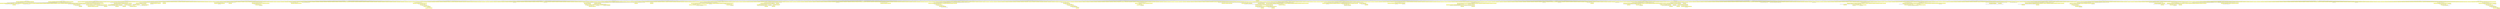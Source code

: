 digraph {node4b05eb7d46014adba3bf9172fa34fea1 [label="[], V: -0.023, N: 1500, P: 0.00, U: 0.000", shape="box", fillcolor=yellow, style=filled];
node69533edbd5f54034855eeff4e6a3ae9b [label="[35], V: 0.033, N: 30, P: 0.02, U: 0.037", shape="box"];
nodeb3448fb5b0104b7ca928436ce0bc69cb [label="[29], V: -0.017, N: 1, P: 0.06, U: 0.092", shape="box", fillcolor=yellow, style=filled];
node69533edbd5f54034855eeff4e6a3ae9b -> nodeb3448fb5b0104b7ca928436ce0bc69cb;
nodecc4278dd4d3c4934a541e6299d763c60 [label="[19], V: -0.025, N: 1, P: 0.05, U: 0.070", shape="box", fillcolor=yellow, style=filled];
node69533edbd5f54034855eeff4e6a3ae9b -> nodecc4278dd4d3c4934a541e6299d763c60;
node0f53d3052dca4ef9b648affe1eed018f [label="[28], V: -0.037, N: 25, P: 0.07, U: 0.092", shape="box", fillcolor=yellow, style=filled];
nodeaf30e3f956ec4b7085b9d2e47245ff34 [label="[24], V: -0.027, N: 1, P: 0.05, U: 0.061", shape="box"];
node0f53d3052dca4ef9b648affe1eed018f -> nodeaf30e3f956ec4b7085b9d2e47245ff34;
node97362274adf94e90b46211afb74c09de [label="[30], V: -0.024, N: 1, P: 0.06, U: 0.085", shape="box"];
node0f53d3052dca4ef9b648affe1eed018f -> node97362274adf94e90b46211afb74c09de;
nodedad389bb17f940399d56b40bf04c4bce [label="[29], V: 0.042, N: 16, P: 0.06, U: 0.156", shape="box"];
nodeba34072e518247949e67aab71f8c1888 [label="[30], V: 0.000, N: 1, P: 0.00, U: 0.000", shape="box", fillcolor=yellow, style=filled];
nodedad389bb17f940399d56b40bf04c4bce -> nodeba34072e518247949e67aab71f8c1888;
noded8853d2041de4bfb8b8cfd16c6dfa223 [label="[19], V: -0.085, N: 1, P: 0.09, U: 0.129", shape="box", fillcolor=yellow, style=filled];
nodedad389bb17f940399d56b40bf04c4bce -> noded8853d2041de4bfb8b8cfd16c6dfa223;
node74cd9ed0a56947fe9e152dd50467b431 [label="[7], V: -0.038, N: 2, P: 0.07, U: 0.119", shape="box", fillcolor=yellow, style=filled];
nodedd5389b406b4453386d16efba5873435 [label="[24], V: -0.076, N: 1, P: 0.00, U: 0.000", shape="box"];
node74cd9ed0a56947fe9e152dd50467b431 -> nodedd5389b406b4453386d16efba5873435;
nodedad389bb17f940399d56b40bf04c4bce -> node74cd9ed0a56947fe9e152dd50467b431;
nodedf49c5230f07403185b475423982965b [label="[53], V: -0.076, N: 4, P: 0.08, U: 0.110", shape="box", fillcolor=yellow, style=filled];
node33834bb5b7804382942230ee708beb31 [label="[30], V: -0.000, N: 1, P: 0.00, U: -0.000", shape="box"];
nodedf49c5230f07403185b475423982965b -> node33834bb5b7804382942230ee708beb31;
node0494e5b2800c46a3b78481765ed676db [label="[19], V: 0.074, N: 2, P: 0.10, U: 0.299", shape="box"];
nodebe0cb5c15e064bd8b9a2f2aefea50a8d [label="[25], V: -0.218, N: 1, P: 0.06, U: 0.000", shape="box", fillcolor=yellow, style=filled];
node0494e5b2800c46a3b78481765ed676db -> nodebe0cb5c15e064bd8b9a2f2aefea50a8d;
nodedf49c5230f07403185b475423982965b -> node0494e5b2800c46a3b78481765ed676db;
nodedad389bb17f940399d56b40bf04c4bce -> nodedf49c5230f07403185b475423982965b;
node059c7166653f4a0ba66f624eaf66a125 [label="[6], V: -0.044, N: 2, P: 0.07, U: 0.115", shape="box", fillcolor=yellow, style=filled];
node3d16e4bac98640f6a16496b9e133515a [label="[24], V: -0.090, N: 1, P: 0.00, U: 0.000", shape="box"];
node059c7166653f4a0ba66f624eaf66a125 -> node3d16e4bac98640f6a16496b9e133515a;
nodedad389bb17f940399d56b40bf04c4bce -> node059c7166653f4a0ba66f624eaf66a125;
nodec6250f589ea34fc08d11a57bc0ceba68 [label="[48], V: -0.010, N: 1, P: 0.07, U: 0.153", shape="box", fillcolor=yellow, style=filled];
nodedad389bb17f940399d56b40bf04c4bce -> nodec6250f589ea34fc08d11a57bc0ceba68;
nodec3b3dba86cef483aaffe0481472610ec [label="[43], V: -0.011, N: 1, P: 0.07, U: 0.150", shape="box", fillcolor=yellow, style=filled];
nodedad389bb17f940399d56b40bf04c4bce -> nodec3b3dba86cef483aaffe0481472610ec;
nodea9c37b69b8034a3085572b4569c87dcd [label="[5], V: -0.037, N: 3, P: 0.07, U: 0.134", shape="box", fillcolor=yellow, style=filled];
node9540c67c6131416ea8a5aeeb7fc4bb3a [label="[30], V: -0.006, N: 1, P: 0.00, U: -0.006", shape="box"];
nodea9c37b69b8034a3085572b4569c87dcd -> node9540c67c6131416ea8a5aeeb7fc4bb3a;
node31975a9689ee4bd28db6a94042406c31 [label="[19], V: -0.093, N: 1, P: 0.11, U: 0.376", shape="box"];
nodea9c37b69b8034a3085572b4569c87dcd -> node31975a9689ee4bd28db6a94042406c31;
nodedad389bb17f940399d56b40bf04c4bce -> nodea9c37b69b8034a3085572b4569c87dcd;
node0f53d3052dca4ef9b648affe1eed018f -> nodedad389bb17f940399d56b40bf04c4bce;
node6ed95b59b05d4ad6bfd64612db53c8db [label="[19], V: -0.026, N: 1, P: 0.06, U: 0.088", shape="box"];
node0f53d3052dca4ef9b648affe1eed018f -> node6ed95b59b05d4ad6bfd64612db53c8db;
node3670718766de4e8290b5f1c0f6603377 [label="[7], V: -0.025, N: 1, P: 0.06, U: 0.082", shape="box"];
node0f53d3052dca4ef9b648affe1eed018f -> node3670718766de4e8290b5f1c0f6603377;
nodefa861402b4cc4542ac966bb57ceab6c4 [label="[53], V: -0.025, N: 1, P: 0.06, U: 0.096", shape="box"];
node0f53d3052dca4ef9b648affe1eed018f -> nodefa861402b4cc4542ac966bb57ceab6c4;
noded525815150d44a11adb540a9e876175a [label="[48], V: -0.023, N: 1, P: 0.06, U: 0.083", shape="box"];
node0f53d3052dca4ef9b648affe1eed018f -> noded525815150d44a11adb540a9e876175a;
node51c3ff00b7484f149327d9845a4c3344 [label="[43], V: -0.024, N: 1, P: 0.06, U: 0.088", shape="box"];
node0f53d3052dca4ef9b648affe1eed018f -> node51c3ff00b7484f149327d9845a4c3344;
nodea10f277cf1164602b75fa95fedfe24a3 [label="[5], V: -0.026, N: 1, P: 0.06, U: 0.084", shape="box"];
node0f53d3052dca4ef9b648affe1eed018f -> nodea10f277cf1164602b75fa95fedfe24a3;
node69533edbd5f54034855eeff4e6a3ae9b -> node0f53d3052dca4ef9b648affe1eed018f;
nodec677b27221c94855bc0e00e5eb1e3308 [label="[53], V: -0.024, N: 1, P: 0.06, U: 0.078", shape="box", fillcolor=yellow, style=filled];
node69533edbd5f54034855eeff4e6a3ae9b -> nodec677b27221c94855bc0e00e5eb1e3308;
node020cf0faf70947e6ad6faa6a7f506ca2 [label="[43], V: -0.025, N: 1, P: 0.05, U: 0.070", shape="box", fillcolor=yellow, style=filled];
node69533edbd5f54034855eeff4e6a3ae9b -> node020cf0faf70947e6ad6faa6a7f506ca2;
node4b05eb7d46014adba3bf9172fa34fea1 -> node69533edbd5f54034855eeff4e6a3ae9b;
nodeeb8831ff288f41a5bec8d73991fa2dc3 [label="[30], V: 0.022, N: 42, P: 0.02, U: 0.028", shape="box"];
node879d1b1260de4537b1f7136539a28b78 [label="[29], V: -0.017, N: 1, P: 0.06, U: 0.070", shape="box", fillcolor=yellow, style=filled];
nodeeb8831ff288f41a5bec8d73991fa2dc3 -> node879d1b1260de4537b1f7136539a28b78;
node537bc90df2bc4558b0236d63edadb23d [label="[19], V: -0.030, N: 1, P: 0.06, U: 0.060", shape="box", fillcolor=yellow, style=filled];
nodeeb8831ff288f41a5bec8d73991fa2dc3 -> node537bc90df2bc4558b0236d63edadb23d;
node6dc516dd57f34803bc8219834584f37e [label="[28], V: -0.023, N: 35, P: 0.07, U: 0.088", shape="box", fillcolor=yellow, style=filled];
node1bfe86cb21b14d8e88420420e65a5eb8 [label="[35], V: -0.024, N: 1, P: 0.04, U: 0.035", shape="box"];
node6dc516dd57f34803bc8219834584f37e -> node1bfe86cb21b14d8e88420420e65a5eb8;
nodeb6d061844cd14b0e859a2caf93d5ec40 [label="[29], V: -0.020, N: 1, P: 0.06, U: 0.082", shape="box"];
node6dc516dd57f34803bc8219834584f37e -> nodeb6d061844cd14b0e859a2caf93d5ec40;
nodeabc77a7727d5497ba2a5d6ebd477772e [label="[19], V: -0.033, N: 1, P: 0.07, U: 0.075", shape="box"];
node6dc516dd57f34803bc8219834584f37e -> nodeabc77a7727d5497ba2a5d6ebd477772e;
node1b8d2e71841c492ea8767963e089994d [label="[7], V: -0.033, N: 1, P: 0.06, U: 0.073", shape="box"];
node6dc516dd57f34803bc8219834584f37e -> node1b8d2e71841c492ea8767963e089994d;
node4d5d030b4d05417997001ff70022f2ec [label="[8], V: -0.032, N: 1, P: 0.06, U: 0.070", shape="box"];
node6dc516dd57f34803bc8219834584f37e -> node4d5d030b4d05417997001ff70022f2ec;
node55df5758f9ad4799949ed1c504b54d24 [label="[53], V: 0.019, N: 26, P: 0.07, U: 0.137", shape="box"];
node7b79df38437644f6b7b7665c2e100e67 [label="[35], V: -0.017, N: 1, P: 0.04, U: 0.064", shape="box", fillcolor=yellow, style=filled];
node55df5758f9ad4799949ed1c504b54d24 -> node7b79df38437644f6b7b7665c2e100e67;
node563b215b1c344d769467d77e19ba8e9f [label="[29], V: -0.017, N: 1, P: 0.07, U: 0.116", shape="box", fillcolor=yellow, style=filled];
node55df5758f9ad4799949ed1c504b54d24 -> node563b215b1c344d769467d77e19ba8e9f;
node0bf967646fe941bba1e64b0960a2f7c1 [label="[24], V: -0.026, N: 1, P: 0.06, U: 0.095", shape="box", fillcolor=yellow, style=filled];
node55df5758f9ad4799949ed1c504b54d24 -> node0bf967646fe941bba1e64b0960a2f7c1;
nodecf6b26bce7174e329a0d7f4bc96cb686 [label="[19], V: -0.028, N: 1, P: 0.07, U: 0.113", shape="box", fillcolor=yellow, style=filled];
node55df5758f9ad4799949ed1c504b54d24 -> nodecf6b26bce7174e329a0d7f4bc96cb686;
node2ba8165b6dad451197045ae4f0f5257d [label="[14], V: -0.028, N: 1, P: 0.07, U: 0.096", shape="box", fillcolor=yellow, style=filled];
node55df5758f9ad4799949ed1c504b54d24 -> node2ba8165b6dad451197045ae4f0f5257d;
node1bc6119358254afdb2ecc83df77e248a [label="[37], V: -0.018, N: 1, P: 0.06, U: 0.103", shape="box", fillcolor=yellow, style=filled];
node55df5758f9ad4799949ed1c504b54d24 -> node1bc6119358254afdb2ecc83df77e248a;
node6ac6236c7241480e89b3c18556e3a2dc [label="[8], V: -0.027, N: 1, P: 0.07, U: 0.105", shape="box", fillcolor=yellow, style=filled];
node55df5758f9ad4799949ed1c504b54d24 -> node6ac6236c7241480e89b3c18556e3a2dc;
nodeb44b392931c0423fb6fcb8411a3c8359 [label="[7], V: -0.028, N: 1, P: 0.07, U: 0.110", shape="box", fillcolor=yellow, style=filled];
node55df5758f9ad4799949ed1c504b54d24 -> nodeb44b392931c0423fb6fcb8411a3c8359;
nodefa2c9b24b91d4d5a800446cb20d72deb [label="[2], V: -0.028, N: 1, P: 0.06, U: 0.093", shape="box", fillcolor=yellow, style=filled];
node55df5758f9ad4799949ed1c504b54d24 -> nodefa2c9b24b91d4d5a800446cb20d72deb;
nodef634b56c226d4ef7859fc8142e828894 [label="[6], V: -0.020, N: 1, P: 0.07, U: 0.107", shape="box", fillcolor=yellow, style=filled];
node55df5758f9ad4799949ed1c504b54d24 -> nodef634b56c226d4ef7859fc8142e828894;
node62749ffec9da4ec3ba5b3d3f3e33f5a1 [label="[48], V: -0.026, N: 1, P: 0.07, U: 0.100", shape="box", fillcolor=yellow, style=filled];
node55df5758f9ad4799949ed1c504b54d24 -> node62749ffec9da4ec3ba5b3d3f3e33f5a1;
nodeb483092e373d46b6901d3963e754942e [label="[1], V: -0.029, N: 1, P: 0.06, U: 0.090", shape="box", fillcolor=yellow, style=filled];
node55df5758f9ad4799949ed1c504b54d24 -> nodeb483092e373d46b6901d3963e754942e;
nodec19009d83de3480fa065d1130e24acce [label="[43], V: -0.027, N: 1, P: 0.07, U: 0.105", shape="box", fillcolor=yellow, style=filled];
node55df5758f9ad4799949ed1c504b54d24 -> nodec19009d83de3480fa065d1130e24acce;
nodeaccb8add37a64756bad1eaae167c91df [label="[5], V: -0.015, N: 11, P: 0.08, U: 0.124", shape="box", fillcolor=yellow, style=filled];
node62329dd9f2b74810a052428d2419dd25 [label="[35], V: -0.020, N: 1, P: 0.05, U: 0.126", shape="box"];
nodeaccb8add37a64756bad1eaae167c91df -> node62329dd9f2b74810a052428d2419dd25;
nodedee5e00fb7e54ae1ba4dcc5230d58363 [label="[29], V: -0.018, N: 1, P: 0.09, U: 0.227", shape="box"];
nodeaccb8add37a64756bad1eaae167c91df -> nodedee5e00fb7e54ae1ba4dcc5230d58363;
node8d99379fadcc4358b0bc66ca528f7672 [label="[19], V: -0.003, N: 6, P: 0.09, U: 0.258", shape="box"];
node39f6b7ecbbc14cc0881226f5ca859442 [label="[35], V: -0.027, N: 1, P: 0.07, U: 0.197", shape="box", fillcolor=yellow, style=filled];
node8d99379fadcc4358b0bc66ca528f7672 -> node39f6b7ecbbc14cc0881226f5ca859442;
nodeb2a405d8dfb14f67bd4afaebe3f3289e [label="[29], V: 0.005, N: 4, P: 0.13, U: 0.430", shape="box", fillcolor=yellow, style=filled];
node38bea1e8bd4a4811a9bb986054b9173a [label="[25], V: 0.049, N: 1, P: 0.00, U: 0.050", shape="box"];
nodeb2a405d8dfb14f67bd4afaebe3f3289e -> node38bea1e8bd4a4811a9bb986054b9173a;
node4437a1d012de40739954690a74a47347 [label="[8], V: -0.033, N: 2, P: 0.15, U: 0.494", shape="box"];
node74db86976c0c488eb3ce57257c44801c [label="[25], V: 0.033, N: 1, P: 0.00, U: 0.000", shape="box", fillcolor=yellow, style=filled];
node4437a1d012de40739954690a74a47347 -> node74db86976c0c488eb3ce57257c44801c;
nodeb2a405d8dfb14f67bd4afaebe3f3289e -> node4437a1d012de40739954690a74a47347;
node8d99379fadcc4358b0bc66ca528f7672 -> nodeb2a405d8dfb14f67bd4afaebe3f3289e;
nodeaccb8add37a64756bad1eaae167c91df -> node8d99379fadcc4358b0bc66ca528f7672;
node6b94216b7e7d40f6add839c0e438454b [label="[8], V: -0.030, N: 1, P: 0.09, U: 0.208", shape="box"];
nodeaccb8add37a64756bad1eaae167c91df -> node6b94216b7e7d40f6add839c0e438454b;
node588871410a364a2b926994c05eae97c7 [label="[43], V: -0.029, N: 1, P: 0.09, U: 0.210", shape="box"];
nodeaccb8add37a64756bad1eaae167c91df -> node588871410a364a2b926994c05eae97c7;
node55df5758f9ad4799949ed1c504b54d24 -> nodeaccb8add37a64756bad1eaae167c91df;
node41d526f1282144b19d3b1e40b50af143 [label="[54], V: -0.027, N: 1, P: 0.07, U: 0.096", shape="box", fillcolor=yellow, style=filled];
node55df5758f9ad4799949ed1c504b54d24 -> node41d526f1282144b19d3b1e40b50af143;
node6dc516dd57f34803bc8219834584f37e -> node55df5758f9ad4799949ed1c504b54d24;
nodef45febb0752f4c9980d59b5493ae5c12 [label="[48], V: -0.032, N: 1, P: 0.06, U: 0.074", shape="box"];
node6dc516dd57f34803bc8219834584f37e -> nodef45febb0752f4c9980d59b5493ae5c12;
node0b439b2637734e58bcd1fc1e0b53f17b [label="[43], V: -0.033, N: 1, P: 0.06, U: 0.071", shape="box"];
node6dc516dd57f34803bc8219834584f37e -> node0b439b2637734e58bcd1fc1e0b53f17b;
node85d240c2e60e4de4ac1a7988e4148a0d [label="[5], V: -0.033, N: 1, P: 0.07, U: 0.077", shape="box"];
node6dc516dd57f34803bc8219834584f37e -> node85d240c2e60e4de4ac1a7988e4148a0d;
nodeeb8831ff288f41a5bec8d73991fa2dc3 -> node6dc516dd57f34803bc8219834584f37e;
node3b38b1476022478292e346a9e94c48e3 [label="[7], V: -0.029, N: 1, P: 0.06, U: 0.062", shape="box", fillcolor=yellow, style=filled];
nodeeb8831ff288f41a5bec8d73991fa2dc3 -> node3b38b1476022478292e346a9e94c48e3;
nodea11b5cf4fa584bdd9ca4822ee51dbc2c [label="[48], V: -0.030, N: 1, P: 0.06, U: 0.060", shape="box", fillcolor=yellow, style=filled];
nodeeb8831ff288f41a5bec8d73991fa2dc3 -> nodea11b5cf4fa584bdd9ca4822ee51dbc2c;
node6f6e30911a1f4788850417458618e71a [label="[53], V: -0.023, N: 1, P: 0.07, U: 0.075", shape="box", fillcolor=yellow, style=filled];
nodeeb8831ff288f41a5bec8d73991fa2dc3 -> node6f6e30911a1f4788850417458618e71a;
node01b5f8f1083e4d0b85c28f128e5d7f38 [label="[43], V: -0.031, N: 1, P: 0.06, U: 0.057", shape="box", fillcolor=yellow, style=filled];
nodeeb8831ff288f41a5bec8d73991fa2dc3 -> node01b5f8f1083e4d0b85c28f128e5d7f38;
node4b05eb7d46014adba3bf9172fa34fea1 -> nodeeb8831ff288f41a5bec8d73991fa2dc3;
nodeae65432a912f438a8a67a1b64001aeca [label="[24], V: 0.016, N: 40, P: 0.02, U: 0.021", shape="box"];
nodec7b2ca08fae34873b8f22bf823c5afe1 [label="[35], V: -0.020, N: 1, P: 0.04, U: 0.039", shape="box", fillcolor=yellow, style=filled];
nodeae65432a912f438a8a67a1b64001aeca -> nodec7b2ca08fae34873b8f22bf823c5afe1;
node439f332b4e294c58a31d4196222d58a0 [label="[30], V: -0.022, N: 1, P: 0.06, U: 0.071", shape="box", fillcolor=yellow, style=filled];
nodeae65432a912f438a8a67a1b64001aeca -> node439f332b4e294c58a31d4196222d58a0;
nodeb514f1e1d6124efdb9fd93bd89b619e6 [label="[29], V: -0.023, N: 1, P: 0.06, U: 0.072", shape="box", fillcolor=yellow, style=filled];
nodeae65432a912f438a8a67a1b64001aeca -> nodeb514f1e1d6124efdb9fd93bd89b619e6;
node237a44d1f4c54baaaede825805903b79 [label="[28], V: -0.014, N: 31, P: 0.07, U: 0.091", shape="box", fillcolor=yellow, style=filled];
node1a765b0c1dde4ba5bd7342b356075a03 [label="[35], V: -0.027, N: 1, P: 0.04, U: 0.035", shape="box"];
node237a44d1f4c54baaaede825805903b79 -> node1a765b0c1dde4ba5bd7342b356075a03;
nodef6a9637a42074ddd8754dc1996b77194 [label="[29], V: 0.010, N: 26, P: 0.07, U: 0.128", shape="box"];
noded8a6879872124eb8bc1606643af26f6f [label="[35], V: -0.076, N: 1, P: 0.00, U: -0.076", shape="box", fillcolor=yellow, style=filled];
nodef6a9637a42074ddd8754dc1996b77194 -> noded8a6879872124eb8bc1606643af26f6f;
nodeebf676ad6f304c62b3eaa72a378e198b [label="[7], V: 0.000, N: 10, P: 0.07, U: 0.136", shape="box", fillcolor=yellow, style=filled];
nodeb006367c7bf84a7a8c897134ad60a436 [label="[30], V: 0.010, N: 1, P: 0.00, U: 0.010", shape="box"];
nodeebf676ad6f304c62b3eaa72a378e198b -> nodeb006367c7bf84a7a8c897134ad60a436;
node3dc3902f54184897a760cec16c3324d8 [label="[14], V: 0.001, N: 8, P: 0.12, U: 0.349", shape="box"];
node4041bf0c858c4e6cafc3f05761a4a610 [label="[30], V: 0.010, N: 1, P: 0.00, U: 0.010", shape="box", fillcolor=yellow, style=filled];
node3dc3902f54184897a760cec16c3324d8 -> node4041bf0c858c4e6cafc3f05761a4a610;
node5a38490939f64215b8f38043c9230af1 [label="[5], V: -0.004, N: 6, P: 0.13, U: 0.395", shape="box", fillcolor=yellow, style=filled];
nodec1a64f4c6e7f420881e7a8efd50050c8 [label="[30], V: 0.003, N: 1, P: 0.00, U: 0.003", shape="box"];
node5a38490939f64215b8f38043c9230af1 -> nodec1a64f4c6e7f420881e7a8efd50050c8;
nodef684c42ec2584f79ae4323ecbc5dd631 [label="[53], V: 0.005, N: 4, P: 0.15, U: 0.496", shape="box"];
node096bc3965b5a468f8e7b136ec55a0f69 [label="[30], V: 0.002, N: 1, P: 0.00, U: 0.002", shape="box", fillcolor=yellow, style=filled];
nodef684c42ec2584f79ae4323ecbc5dd631 -> node096bc3965b5a468f8e7b136ec55a0f69;
node917604355bc941e8848a4c345257a4e2 [label="[31], V: -0.019, N: 1, P: 0.18, U: 0.603", shape="box", fillcolor=yellow, style=filled];
nodef684c42ec2584f79ae4323ecbc5dd631 -> node917604355bc941e8848a4c345257a4e2;
node76787aab6ff9400ba9cd112396fac30f [label="[43], V: -0.003, N: 1, P: 0.17, U: 0.605", shape="box", fillcolor=yellow, style=filled];
nodef684c42ec2584f79ae4323ecbc5dd631 -> node76787aab6ff9400ba9cd112396fac30f;
node5a38490939f64215b8f38043c9230af1 -> nodef684c42ec2584f79ae4323ecbc5dd631;
node3dc3902f54184897a760cec16c3324d8 -> node5a38490939f64215b8f38043c9230af1;
nodeebf676ad6f304c62b3eaa72a378e198b -> node3dc3902f54184897a760cec16c3324d8;
nodef6a9637a42074ddd8754dc1996b77194 -> nodeebf676ad6f304c62b3eaa72a378e198b;
node441b3cb6e7464064a5212440d97ad3e5 [label="[8], V: -0.010, N: 1, P: 0.08, U: 0.131", shape="box", fillcolor=yellow, style=filled];
nodef6a9637a42074ddd8754dc1996b77194 -> node441b3cb6e7464064a5212440d97ad3e5;
nodea6fe9983166648c0bd5397b78064c965 [label="[6], V: -0.014, N: 11, P: 0.08, U: 0.132", shape="box", fillcolor=yellow, style=filled];
nodecb3a89b6153f4cc88794c7f0453d61fc [label="[30], V: -0.001, N: 1, P: 0.00, U: -0.001", shape="box"];
nodea6fe9983166648c0bd5397b78064c965 -> nodecb3a89b6153f4cc88794c7f0453d61fc;
nodea923005b1d324ca48c826621f4b2f14f [label="[53], V: 0.015, N: 9, P: 0.12, U: 0.318", shape="box"];
node6ae74e0226954c7ea4abc165cf9ef545 [label="[30], V: -0.005, N: 1, P: 0.00, U: -0.005", shape="box", fillcolor=yellow, style=filled];
nodea923005b1d324ca48c826621f4b2f14f -> node6ae74e0226954c7ea4abc165cf9ef545;
node6f1fae3e637e438ab72a0a7cb0fd3e7c [label="[31], V: -0.012, N: 1, P: 0.13, U: 0.356", shape="box", fillcolor=yellow, style=filled];
nodea923005b1d324ca48c826621f4b2f14f -> node6f1fae3e637e438ab72a0a7cb0fd3e7c;
nodea1feece746d945c2b5cbe161d59e2b10 [label="[8], V: -0.023, N: 5, P: 0.12, U: 0.364", shape="box", fillcolor=yellow, style=filled];
node599a2aa87dda4c9380503d27ef11818f [label="[30], V: -0.006, N: 1, P: 0.00, U: -0.005", shape="box"];
nodea1feece746d945c2b5cbe161d59e2b10 -> node599a2aa87dda4c9380503d27ef11818f;
node62e9613e66b94522ab306c3295d9d826 [label="[31], V: -0.007, N: 1, P: 0.17, U: 0.593", shape="box"];
nodea1feece746d945c2b5cbe161d59e2b10 -> node62e9613e66b94522ab306c3295d9d826;
nodea154e743088a437686fe4e718145e995 [label="[43], V: 0.053, N: 2, P: 0.17, U: 0.599", shape="box"];
noded327c317f57f4c4289e2f8c0fe495c23 [label="[35], V: -0.105, N: 1, P: 0.00, U: 0.000", shape="box", fillcolor=yellow, style=filled];
nodea154e743088a437686fe4e718145e995 -> noded327c317f57f4c4289e2f8c0fe495c23;
nodea1feece746d945c2b5cbe161d59e2b10 -> nodea154e743088a437686fe4e718145e995;
nodea923005b1d324ca48c826621f4b2f14f -> nodea1feece746d945c2b5cbe161d59e2b10;
node201df71824874fdebd0b4c6058bdfd8d [label="[43], V: -0.005, N: 1, P: 0.12, U: 0.361", shape="box", fillcolor=yellow, style=filled];
nodea923005b1d324ca48c826621f4b2f14f -> node201df71824874fdebd0b4c6058bdfd8d;
nodea6fe9983166648c0bd5397b78064c965 -> nodea923005b1d324ca48c826621f4b2f14f;
nodef6a9637a42074ddd8754dc1996b77194 -> nodea6fe9983166648c0bd5397b78064c965;
node632e5bf102e843709c9db113333c3df1 [label="[53], V: -0.016, N: 1, P: 0.08, U: 0.129", shape="box", fillcolor=yellow, style=filled];
nodef6a9637a42074ddd8754dc1996b77194 -> node632e5bf102e843709c9db113333c3df1;
nodebf1b8d10818f42c09712d55081978cb9 [label="[5], V: -0.019, N: 1, P: 0.08, U: 0.127", shape="box", fillcolor=yellow, style=filled];
nodef6a9637a42074ddd8754dc1996b77194 -> nodebf1b8d10818f42c09712d55081978cb9;
node237a44d1f4c54baaaede825805903b79 -> nodef6a9637a42074ddd8754dc1996b77194;
node5f33f29536454392998c8b4b929ae01a [label="[30], V: -0.029, N: 1, P: 0.06, U: 0.082", shape="box"];
node237a44d1f4c54baaaede825805903b79 -> node5f33f29536454392998c8b4b929ae01a;
node251b8429b17442488d4637c9747d55d2 [label="[7], V: -0.032, N: 1, P: 0.06, U: 0.081", shape="box"];
node237a44d1f4c54baaaede825805903b79 -> node251b8429b17442488d4637c9747d55d2;
node0543e2434a094f4ab1c7d8cf8e9dabb5 [label="[53], V: -0.028, N: 1, P: 0.07, U: 0.086", shape="box"];
node237a44d1f4c54baaaede825805903b79 -> node0543e2434a094f4ab1c7d8cf8e9dabb5;
nodeae65432a912f438a8a67a1b64001aeca -> node237a44d1f4c54baaaede825805903b79;
node91d1e55c05fa4a06a84b1cffc52fa700 [label="[7], V: -0.030, N: 1, P: 0.06, U: 0.062", shape="box", fillcolor=yellow, style=filled];
nodeae65432a912f438a8a67a1b64001aeca -> node91d1e55c05fa4a06a84b1cffc52fa700;
nodeea7f0fe036f644d0b1f9d4bd7eef9207 [label="[8], V: -0.031, N: 1, P: 0.06, U: 0.054", shape="box", fillcolor=yellow, style=filled];
nodeae65432a912f438a8a67a1b64001aeca -> nodeea7f0fe036f644d0b1f9d4bd7eef9207;
node257f124f04904d81b1f113349a9a5d6b [label="[53], V: -0.024, N: 1, P: 0.06, U: 0.070", shape="box", fillcolor=yellow, style=filled];
nodeae65432a912f438a8a67a1b64001aeca -> node257f124f04904d81b1f113349a9a5d6b;
node93f7ad44774048ef8937d0ddb6881aca [label="[48], V: -0.031, N: 1, P: 0.05, U: 0.054", shape="box", fillcolor=yellow, style=filled];
nodeae65432a912f438a8a67a1b64001aeca -> node93f7ad44774048ef8937d0ddb6881aca;
node1473ec8713f84cda947760ce70465d04 [label="[43], V: -0.031, N: 1, P: 0.06, U: 0.054", shape="box", fillcolor=yellow, style=filled];
nodeae65432a912f438a8a67a1b64001aeca -> node1473ec8713f84cda947760ce70465d04;
node4b05eb7d46014adba3bf9172fa34fea1 -> nodeae65432a912f438a8a67a1b64001aeca;
node8b97c140403e4033bfbb7229564d7b5e [label="[29], V: 0.016, N: 42, P: 0.03, U: 0.022", shape="box"];
node36a448484b6942ca8b5943ce0a357de7 [label="[30], V: -0.017, N: 1, P: 0.05, U: 0.056", shape="box", fillcolor=yellow, style=filled];
node8b97c140403e4033bfbb7229564d7b5e -> node36a448484b6942ca8b5943ce0a357de7;
nodea7a6d01f078c4f55b8df32b1aea73304 [label="[19], V: -0.028, N: 1, P: 0.06, U: 0.057", shape="box", fillcolor=yellow, style=filled];
node8b97c140403e4033bfbb7229564d7b5e -> nodea7a6d01f078c4f55b8df32b1aea73304;
node62412fb0c65a49a69aeac1e2b9342658 [label="[28], V: -0.015, N: 34, P: 0.06, U: 0.078", shape="box", fillcolor=yellow, style=filled];
node65ca248d69d847298e4d6856fd9c880b [label="[35], V: -0.009, N: 1, P: 0.06, U: 0.089", shape="box"];
node62412fb0c65a49a69aeac1e2b9342658 -> node65ca248d69d847298e4d6856fd9c880b;
nodecde6e0f588f54c7188be4440a1686aa4 [label="[24], V: -0.019, N: 1, P: 0.06, U: 0.084", shape="box"];
node62412fb0c65a49a69aeac1e2b9342658 -> nodecde6e0f588f54c7188be4440a1686aa4;
node1b2f15659f014011bf67c2ba6e0a4514 [label="[19], V: -0.029, N: 1, P: 0.06, U: 0.077", shape="box"];
node62412fb0c65a49a69aeac1e2b9342658 -> node1b2f15659f014011bf67c2ba6e0a4514;
nodec921ecacd5174f9f9ceb21a5b2a2d61d [label="[53], V: 0.014, N: 29, P: 0.06, U: 0.115", shape="box"];
nodeee0627dabf4745b383b3f6cda910f201 [label="[35], V: -0.014, N: 1, P: 0.06, U: 0.098", shape="box", fillcolor=yellow, style=filled];
nodec921ecacd5174f9f9ceb21a5b2a2d61d -> nodeee0627dabf4745b383b3f6cda910f201;
nodec3bf2337393049288ee387aa2a9e43c7 [label="[24], V: -0.020, N: 15, P: 0.07, U: 0.104", shape="box", fillcolor=yellow, style=filled];
node70651a382995412d9777fb948960084b [label="[30], V: -0.005, N: 1, P: 0.00, U: -0.005", shape="box"];
nodec3bf2337393049288ee387aa2a9e43c7 -> node70651a382995412d9777fb948960084b;
nodeaa5e62d747ac4882b3adeadcad30efcf [label="[6], V: 0.022, N: 12, P: 0.09, U: 0.226", shape="box"];
node04d9d0cd650f46a88c06540d9218fea8 [label="[30], V: -0.005, N: 1, P: 0.00, U: -0.005", shape="box", fillcolor=yellow, style=filled];
nodeaa5e62d747ac4882b3adeadcad30efcf -> node04d9d0cd650f46a88c06540d9218fea8;
node2ca5b48a9275406a921fa726e3b44ebf [label="[31], V: -0.012, N: 1, P: 0.13, U: 0.318", shape="box", fillcolor=yellow, style=filled];
nodeaa5e62d747ac4882b3adeadcad30efcf -> node2ca5b48a9275406a921fa726e3b44ebf;
nodefa5058a9aca44d86b513e87fbb8473e7 [label="[8], V: -0.023, N: 5, P: 0.12, U: 0.305", shape="box", fillcolor=yellow, style=filled];
node8af2845c21f142e9a74e04e245872bb6 [label="[30], V: -0.006, N: 1, P: 0.00, U: -0.005", shape="box"];
nodefa5058a9aca44d86b513e87fbb8473e7 -> node8af2845c21f142e9a74e04e245872bb6;
nodebcdfdd9c62474c6c84758dbbfcc128f9 [label="[31], V: -0.007, N: 1, P: 0.17, U: 0.593", shape="box"];
nodefa5058a9aca44d86b513e87fbb8473e7 -> nodebcdfdd9c62474c6c84758dbbfcc128f9;
node147961649bfc4cd4a2629b66c3de0c38 [label="[43], V: 0.053, N: 2, P: 0.17, U: 0.599", shape="box"];
node142665260bfd483183a1840e51912608 [label="[35], V: -0.105, N: 1, P: 0.00, U: 0.000", shape="box", fillcolor=yellow, style=filled];
node147961649bfc4cd4a2629b66c3de0c38 -> node142665260bfd483183a1840e51912608;
nodefa5058a9aca44d86b513e87fbb8473e7 -> node147961649bfc4cd4a2629b66c3de0c38;
nodeaa5e62d747ac4882b3adeadcad30efcf -> nodefa5058a9aca44d86b513e87fbb8473e7;
nodeb40d88b0113447919ed38390a6cc84ae [label="[43], V: -0.032, N: 4, P: 0.12, U: 0.324", shape="box", fillcolor=yellow, style=filled];
node29d03b964cf0464983e1d31f1a3f0bc4 [label="[30], V: -0.006, N: 1, P: 0.00, U: -0.005", shape="box"];
nodeb40d88b0113447919ed38390a6cc84ae -> node29d03b964cf0464983e1d31f1a3f0bc4;
node5b9f1b0f4c754ee5826438295c156dcc [label="[37], V: 0.055, N: 2, P: 0.15, U: 0.518", shape="box"];
nodecea82aec5eef49e6a9bf557a0732b428 [label="[35], V: -0.114, N: 1, P: 0.00, U: 0.000", shape="box", fillcolor=yellow, style=filled];
node5b9f1b0f4c754ee5826438295c156dcc -> nodecea82aec5eef49e6a9bf557a0732b428;
nodeb40d88b0113447919ed38390a6cc84ae -> node5b9f1b0f4c754ee5826438295c156dcc;
nodeaa5e62d747ac4882b3adeadcad30efcf -> nodeb40d88b0113447919ed38390a6cc84ae;
nodec3bf2337393049288ee387aa2a9e43c7 -> nodeaa5e62d747ac4882b3adeadcad30efcf;
nodedb2ec1a43ada430283b7394c75f66dfd [label="[5], V: -0.016, N: 1, P: 0.09, U: 0.198", shape="box"];
nodec3bf2337393049288ee387aa2a9e43c7 -> nodedb2ec1a43ada430283b7394c75f66dfd;
nodec921ecacd5174f9f9ceb21a5b2a2d61d -> nodec3bf2337393049288ee387aa2a9e43c7;
nodedeaae4300361413cbd791d7df3a4b0f2 [label="[19], V: -0.023, N: 1, P: 0.07, U: 0.104", shape="box", fillcolor=yellow, style=filled];
nodec921ecacd5174f9f9ceb21a5b2a2d61d -> nodedeaae4300361413cbd791d7df3a4b0f2;
node806ae3d568204fd59915b7bb69f01321 [label="[7], V: -0.004, N: 9, P: 0.06, U: 0.110", shape="box", fillcolor=yellow, style=filled];
nodee5d3c2f76af247ef96e3cbef990f610a [label="[35], V: -0.005, N: 1, P: 0.09, U: 0.255", shape="box"];
node806ae3d568204fd59915b7bb69f01321 -> nodee5d3c2f76af247ef96e3cbef990f610a;
noded0c09f658b0d4a5e9a9723a603fad9fb [label="[5], V: 0.004, N: 7, P: 0.10, U: 0.297", shape="box"];
nodecf1720553bde4c62aad725362f988ba3 [label="[35], V: -0.010, N: 1, P: 0.10, U: 0.300", shape="box", fillcolor=yellow, style=filled];
noded0c09f658b0d4a5e9a9723a603fad9fb -> nodecf1720553bde4c62aad725362f988ba3;
node691437389c774734a39982c54f695518 [label="[24], V: -0.004, N: 5, P: 0.11, U: 0.353", shape="box", fillcolor=yellow, style=filled];
nodeb0dd698396f84a3ea206072e73358623 [label="[30], V: -0.001, N: 1, P: 0.00, U: -0.000", shape="box"];
node691437389c774734a39982c54f695518 -> nodeb0dd698396f84a3ea206072e73358623;
node672f340564d24d9392cda43902e2e6ee [label="[14], V: 0.005, N: 3, P: 0.18, U: 0.612", shape="box"];
node3138aac5f5cc456fad61e103bfe945e1 [label="[30], V: 0.002, N: 1, P: 0.00, U: 0.002", shape="box", fillcolor=yellow, style=filled];
node672f340564d24d9392cda43902e2e6ee -> node3138aac5f5cc456fad61e103bfe945e1;
node8f1003cd03194a629c85710dbb401045 [label="[31], V: -0.019, N: 1, P: 0.18, U: 0.586", shape="box", fillcolor=yellow, style=filled];
node672f340564d24d9392cda43902e2e6ee -> node8f1003cd03194a629c85710dbb401045;
node691437389c774734a39982c54f695518 -> node672f340564d24d9392cda43902e2e6ee;
noded0c09f658b0d4a5e9a9723a603fad9fb -> node691437389c774734a39982c54f695518;
node806ae3d568204fd59915b7bb69f01321 -> noded0c09f658b0d4a5e9a9723a603fad9fb;
nodec921ecacd5174f9f9ceb21a5b2a2d61d -> node806ae3d568204fd59915b7bb69f01321;
node1115ad87feec4170910861d18e848b24 [label="[5], V: -0.013, N: 2, P: 0.07, U: 0.107", shape="box", fillcolor=yellow, style=filled];
node00871eb1c4714e509760cfafc32ccb9f [label="[35], V: -0.017, N: 1, P: 0.07, U: 0.000", shape="box"];
node1115ad87feec4170910861d18e848b24 -> node00871eb1c4714e509760cfafc32ccb9f;
nodec921ecacd5174f9f9ceb21a5b2a2d61d -> node1115ad87feec4170910861d18e848b24;
node62412fb0c65a49a69aeac1e2b9342658 -> nodec921ecacd5174f9f9ceb21a5b2a2d61d;
node6358802614fd4cdbb39d02851876329d [label="[5], V: -0.015, N: 1, P: 0.06, U: 0.085", shape="box"];
node62412fb0c65a49a69aeac1e2b9342658 -> node6358802614fd4cdbb39d02851876329d;
node8b97c140403e4033bfbb7229564d7b5e -> node62412fb0c65a49a69aeac1e2b9342658;
node2af0bff930d9425880133bf454d74e6b [label="[7], V: -0.028, N: 1, P: 0.05, U: 0.053", shape="box", fillcolor=yellow, style=filled];
node8b97c140403e4033bfbb7229564d7b5e -> node2af0bff930d9425880133bf454d74e6b;
nodebfe566b698974b518e7cce3f55c279a6 [label="[48], V: -0.028, N: 1, P: 0.05, U: 0.052", shape="box", fillcolor=yellow, style=filled];
node8b97c140403e4033bfbb7229564d7b5e -> nodebfe566b698974b518e7cce3f55c279a6;
node58db8bdef2ee46f38199c754b20e8aa7 [label="[6], V: -0.027, N: 1, P: 0.05, U: 0.050", shape="box", fillcolor=yellow, style=filled];
node8b97c140403e4033bfbb7229564d7b5e -> node58db8bdef2ee46f38199c754b20e8aa7;
node3a237e7d768a405cb4a74df93b6697ff [label="[53], V: -0.021, N: 1, P: 0.06, U: 0.069", shape="box", fillcolor=yellow, style=filled];
node8b97c140403e4033bfbb7229564d7b5e -> node3a237e7d768a405cb4a74df93b6697ff;
node06b1ce41aabc406688f5c8d0ffe86a2a [label="[43], V: -0.029, N: 1, P: 0.05, U: 0.052", shape="box", fillcolor=yellow, style=filled];
node8b97c140403e4033bfbb7229564d7b5e -> node06b1ce41aabc406688f5c8d0ffe86a2a;
node4b05eb7d46014adba3bf9172fa34fea1 -> node8b97c140403e4033bfbb7229564d7b5e;
nodee8217657ab4d445b8748407048a6dd00 [label="[40], V: 0.003, N: 45, P: 0.00, U: 0.003", shape="box"];
node87284791d8754435b72b15ceee229d35 [label="[34,30], V: -0.020, N: 1, P: 0.04, U: 0.032", shape="box", fillcolor=yellow, style=filled];
nodee8217657ab4d445b8748407048a6dd00 -> node87284791d8754435b72b15ceee229d35;
nodeec9e9a3b021948a19482381af9ecc8aa [label="[34,24], V: -0.024, N: 1, P: 0.03, U: 0.027", shape="box", fillcolor=yellow, style=filled];
nodee8217657ab4d445b8748407048a6dd00 -> nodeec9e9a3b021948a19482381af9ecc8aa;
node7704df6ca0ff4f1683e249f4e1902664 [label="[34,29], V: 0.014, N: 24, P: 0.04, U: 0.069", shape="box", fillcolor=yellow, style=filled];
nodec93c478d4d7f48409493907b9a88de81 [label="[24], V: -0.019, N: 13, P: 0.06, U: 0.093", shape="box"];
nodec3feccb46aaf4cafb75078ee1fd5309e [label="[25], V: 0.067, N: 5, P: 0.08, U: 0.196", shape="box", fillcolor=yellow, style=filled];
node58241f2bd81948049fa9ed35f02a57fd [label="[20], V: 0.021, N: 1, P: 0.00, U: 0.022", shape="box"];
nodec3feccb46aaf4cafb75078ee1fd5309e -> node58241f2bd81948049fa9ed35f02a57fd;
nodeef1707f6f37b40be987cb66d6e824924 [label="[43], V: -0.128, N: 3, P: 0.10, U: 0.332", shape="box"];
node80ceab438725407384bef7a31f2ab145 [label="[20], V: -0.031, N: 1, P: 0.00, U: -0.030", shape="box", fillcolor=yellow, style=filled];
nodeef1707f6f37b40be987cb66d6e824924 -> node80ceab438725407384bef7a31f2ab145;
nodec1a180f0f73e47c8bd4578e143a947a8 [label="[37], V: 0.391, N: 1, P: 0.13, U: 0.423", shape="box", fillcolor=yellow, style=filled];
nodeef1707f6f37b40be987cb66d6e824924 -> nodec1a180f0f73e47c8bd4578e143a947a8;
nodec3feccb46aaf4cafb75078ee1fd5309e -> nodeef1707f6f37b40be987cb66d6e824924;
nodec93c478d4d7f48409493907b9a88de81 -> nodec3feccb46aaf4cafb75078ee1fd5309e;
nodec6b50ec04d434a8597cb3ff79e0106d5 [label="[53], V: -0.010, N: 7, P: 0.08, U: 0.189", shape="box", fillcolor=yellow, style=filled];
node49158ea922334c8e82f4801dee7c3146 [label="[25], V: -0.016, N: 1, P: 0.09, U: 0.266", shape="box"];
nodec6b50ec04d434a8597cb3ff79e0106d5 -> node49158ea922334c8e82f4801dee7c3146;
node1041091eb53b4d7dbe3e6125ea0c073d [label="[6], V: 0.017, N: 5, P: 0.09, U: 0.285", shape="box"];
nodef3e009f4097f4ca0a1201b6ab35ef595 [label="[25], V: -0.017, N: 3, P: 0.14, U: 0.473", shape="box", fillcolor=yellow, style=filled];
nodefd5dea347869401c84e0570faba4c92a [label="[20], V: 0.004, N: 1, P: 0.00, U: 0.006", shape="box"];
nodef3e009f4097f4ca0a1201b6ab35ef595 -> nodefd5dea347869401c84e0570faba4c92a;
node3c46a70c9df444659e7d71cbf481f0c7 [label="[43], V: -0.031, N: 1, P: 0.18, U: 0.614", shape="box"];
nodef3e009f4097f4ca0a1201b6ab35ef595 -> node3c46a70c9df444659e7d71cbf481f0c7;
node1041091eb53b4d7dbe3e6125ea0c073d -> nodef3e009f4097f4ca0a1201b6ab35ef595;
nodef93fc64dd8904502b1aa935e0c3927a3 [label="[31], V: -0.023, N: 1, P: 0.13, U: 0.440", shape="box", fillcolor=yellow, style=filled];
node1041091eb53b4d7dbe3e6125ea0c073d -> nodef93fc64dd8904502b1aa935e0c3927a3;
nodec6b50ec04d434a8597cb3ff79e0106d5 -> node1041091eb53b4d7dbe3e6125ea0c073d;
nodec93c478d4d7f48409493907b9a88de81 -> nodec6b50ec04d434a8597cb3ff79e0106d5;
node7704df6ca0ff4f1683e249f4e1902664 -> nodec93c478d4d7f48409493907b9a88de81;
nodef2345989a1bf49d78982641874bca799 [label="[30], V: -0.030, N: 2, P: 0.06, U: 0.093", shape="box"];
node7e782cc6a3094c0d93fbd4abd4c137c8 [label="[19], V: 0.094, N: 1, P: 0.09, U: 0.000", shape="box", fillcolor=yellow, style=filled];
nodef2345989a1bf49d78982641874bca799 -> node7e782cc6a3094c0d93fbd4abd4c137c8;
node7704df6ca0ff4f1683e249f4e1902664 -> nodef2345989a1bf49d78982641874bca799;
node98e9ae98c7cb45aa919308a973beeb81 [label="[19], V: -0.017, N: 1, P: 0.06, U: 0.107", shape="box"];
node7704df6ca0ff4f1683e249f4e1902664 -> node98e9ae98c7cb45aa919308a973beeb81;
nodec3314d046f35401ea794c96aafd73a85 [label="[7], V: -0.008, N: 1, P: 0.06, U: 0.113", shape="box"];
node7704df6ca0ff4f1683e249f4e1902664 -> nodec3314d046f35401ea794c96aafd73a85;
nodefe04b7f4c93d452ba39554a2299731c9 [label="[53], V: 0.005, N: 5, P: 0.06, U: 0.126", shape="box"];
node369038e1dea041eabbafbf66017a6a8a [label="[24], V: -0.003, N: 2, P: 0.06, U: 0.233", shape="box", fillcolor=yellow, style=filled];
node5b9884e67c7649609269c9cdad0fd077 [label="[25], V: -0.016, N: 1, P: 0.09, U: 0.000", shape="box"];
node369038e1dea041eabbafbf66017a6a8a -> node5b9884e67c7649609269c9cdad0fd077;
nodefe04b7f4c93d452ba39554a2299731c9 -> node369038e1dea041eabbafbf66017a6a8a;
nodecd81fa9f04934bf6a40ad900aec7f615 [label="[19], V: -0.018, N: 1, P: 0.07, U: 0.227", shape="box", fillcolor=yellow, style=filled];
nodefe04b7f4c93d452ba39554a2299731c9 -> nodecd81fa9f04934bf6a40ad900aec7f615;
node396aa595eae0489c9ffcfa524b0c8143 [label="[7], V: -0.009, N: 1, P: 0.07, U: 0.231", shape="box", fillcolor=yellow, style=filled];
nodefe04b7f4c93d452ba39554a2299731c9 -> node396aa595eae0489c9ffcfa524b0c8143;
node7704df6ca0ff4f1683e249f4e1902664 -> nodefe04b7f4c93d452ba39554a2299731c9;
node52e2f16bd4514a418d825abcd78f27aa [label="[43], V: -0.008, N: 1, P: 0.06, U: 0.111", shape="box"];
node7704df6ca0ff4f1683e249f4e1902664 -> node52e2f16bd4514a418d825abcd78f27aa;
nodee8217657ab4d445b8748407048a6dd00 -> node7704df6ca0ff4f1683e249f4e1902664;
node58fdb3170ea54b5eacc1f07c2ecf8caa [label="[34,25], V: -0.023, N: 1, P: 0.04, U: 0.029", shape="box", fillcolor=yellow, style=filled];
nodee8217657ab4d445b8748407048a6dd00 -> node58fdb3170ea54b5eacc1f07c2ecf8caa;
node65826beb2ec64d1ab67348faf541a8c2 [label="[34,19], V: -0.023, N: 1, P: 0.04, U: 0.033", shape="box", fillcolor=yellow, style=filled];
nodee8217657ab4d445b8748407048a6dd00 -> node65826beb2ec64d1ab67348faf541a8c2;
node834f69c7d80942bdb37dd7c5e43d50b2 [label="[34,31], V: -0.024, N: 1, P: 0.04, U: 0.029", shape="box", fillcolor=yellow, style=filled];
nodee8217657ab4d445b8748407048a6dd00 -> node834f69c7d80942bdb37dd7c5e43d50b2;
node389303e80ee1452ea1128d490e9afa9a [label="[34,28], V: -0.027, N: 3, P: 0.04, U: 0.034", shape="box", fillcolor=yellow, style=filled];
node4167a39c5f92466d919639f2bb222acb [label="[30], V: 0.057, N: 2, P: 0.07, U: 0.258", shape="box"];
node9bd64589d2c24d09a97f732d9748a138 [label="[24], V: -0.103, N: 1, P: 0.06, U: 0.000", shape="box", fillcolor=yellow, style=filled];
node4167a39c5f92466d919639f2bb222acb -> node9bd64589d2c24d09a97f732d9748a138;
node389303e80ee1452ea1128d490e9afa9a -> node4167a39c5f92466d919639f2bb222acb;
nodee8217657ab4d445b8748407048a6dd00 -> node389303e80ee1452ea1128d490e9afa9a;
nodee2101bd08ff244aa9abf7c302e7d2943 [label="[34,14], V: -0.024, N: 1, P: 0.04, U: 0.029", shape="box", fillcolor=yellow, style=filled];
nodee8217657ab4d445b8748407048a6dd00 -> nodee2101bd08ff244aa9abf7c302e7d2943;
nodeac6d295cea0c49c6a9878475462331d6 [label="[34,7], V: -0.022, N: 1, P: 0.04, U: 0.034", shape="box", fillcolor=yellow, style=filled];
nodee8217657ab4d445b8748407048a6dd00 -> nodeac6d295cea0c49c6a9878475462331d6;
nodebf09c0903d054e1aa5a30a50d207dfef [label="[34,37], V: -0.024, N: 1, P: 0.04, U: 0.028", shape="box", fillcolor=yellow, style=filled];
nodee8217657ab4d445b8748407048a6dd00 -> nodebf09c0903d054e1aa5a30a50d207dfef;
node3f861f8c66454e4ebc988780473373b8 [label="[34,8], V: -0.024, N: 1, P: 0.04, U: 0.030", shape="box", fillcolor=yellow, style=filled];
nodee8217657ab4d445b8748407048a6dd00 -> node3f861f8c66454e4ebc988780473373b8;
node1d5540484904496dae173bd4b7810afb [label="[34,2], V: -0.024, N: 1, P: 0.04, U: 0.028", shape="box", fillcolor=yellow, style=filled];
nodee8217657ab4d445b8748407048a6dd00 -> node1d5540484904496dae173bd4b7810afb;
node691d4cdf356e42eeb2c628274b6a299c [label="[34,48], V: -0.023, N: 1, P: 0.04, U: 0.031", shape="box", fillcolor=yellow, style=filled];
nodee8217657ab4d445b8748407048a6dd00 -> node691d4cdf356e42eeb2c628274b6a299c;
node6c77945bf0724ad88bc68d9cc8827b6c [label="[34,53], V: -0.024, N: 1, P: 0.04, U: 0.032", shape="box", fillcolor=yellow, style=filled];
nodee8217657ab4d445b8748407048a6dd00 -> node6c77945bf0724ad88bc68d9cc8827b6c;
node9e531d98f1b2446ea9a37b614b097cd0 [label="[34,6], V: -0.022, N: 1, P: 0.04, U: 0.031", shape="box", fillcolor=yellow, style=filled];
nodee8217657ab4d445b8748407048a6dd00 -> node9e531d98f1b2446ea9a37b614b097cd0;
nodef06693d1dbed46cabc544eebdbd08568 [label="[34,1], V: -0.023, N: 1, P: 0.04, U: 0.028", shape="box", fillcolor=yellow, style=filled];
nodee8217657ab4d445b8748407048a6dd00 -> nodef06693d1dbed46cabc544eebdbd08568;
nodecb1833af3c6d4ba3832bc49d186df2d5 [label="[34,43], V: -0.024, N: 1, P: 0.04, U: 0.032", shape="box", fillcolor=yellow, style=filled];
nodee8217657ab4d445b8748407048a6dd00 -> nodecb1833af3c6d4ba3832bc49d186df2d5;
nodef7208dcbdcde4f8abef45b4c27db3bdb [label="[34,5], V: -0.022, N: 1, P: 0.04, U: 0.031", shape="box", fillcolor=yellow, style=filled];
nodee8217657ab4d445b8748407048a6dd00 -> nodef7208dcbdcde4f8abef45b4c27db3bdb;
node50e2d8f75ecc4a53ae337f461fe797b9 [label="[34,54], V: -0.024, N: 1, P: 0.04, U: 0.029", shape="box", fillcolor=yellow, style=filled];
nodee8217657ab4d445b8748407048a6dd00 -> node50e2d8f75ecc4a53ae337f461fe797b9;
node4b05eb7d46014adba3bf9172fa34fea1 -> nodee8217657ab4d445b8748407048a6dd00;
node612f3cdc453b4c05ab9eb2802a64de33 [label="[19], V: 0.033, N: 43, P: 0.03, U: 0.040", shape="box"];
node6af0b13a93e7451a9afb0e270053c861 [label="[35], V: -0.025, N: 1, P: 0.03, U: 0.026", shape="box", fillcolor=yellow, style=filled];
node612f3cdc453b4c05ab9eb2802a64de33 -> node6af0b13a93e7451a9afb0e270053c861;
node0aa08b546f454d66a8c2017456716905 [label="[30], V: -0.030, N: 1, P: 0.05, U: 0.050", shape="box", fillcolor=yellow, style=filled];
node612f3cdc453b4c05ab9eb2802a64de33 -> node0aa08b546f454d66a8c2017456716905;
nodefe29d03946aa43049f455c607ef1cf8f [label="[29], V: -0.038, N: 8, P: 0.07, U: 0.068", shape="box", fillcolor=yellow, style=filled];
node54d8746225fc4d85bd9275bb4c8948e7 [label="[35], V: -0.013, N: 1, P: 0.05, U: 0.130", shape="box"];
nodefe29d03946aa43049f455c607ef1cf8f -> node54d8746225fc4d85bd9275bb4c8948e7;
node57f69c2a463a4036809991b2c479cad8 [label="[28], V: 0.036, N: 5, P: 0.07, U: 0.245", shape="box"];
node811e25628a5c45dbb109aa6ff0ebacad [label="[35], V: -0.085, N: 1, P: 0.08, U: 0.187", shape="box", fillcolor=yellow, style=filled];
node57f69c2a463a4036809991b2c479cad8 -> node811e25628a5c45dbb109aa6ff0ebacad;
noded477a4c84873461bb1031ff839b436a7 [label="[7], V: -0.051, N: 2, P: 0.07, U: 0.233", shape="box", fillcolor=yellow, style=filled];
node315bbf4d80314288ba40ea5c7c9c9ac2 [label="[35], V: -0.095, N: 1, P: 0.11, U: 0.000", shape="box"];
noded477a4c84873461bb1031ff839b436a7 -> node315bbf4d80314288ba40ea5c7c9c9ac2;
node57f69c2a463a4036809991b2c479cad8 -> noded477a4c84873461bb1031ff839b436a7;
nodef64e19aea6134d2e988863c9cdb4038d [label="[53], V: -0.023, N: 1, P: 0.07, U: 0.217", shape="box", fillcolor=yellow, style=filled];
node57f69c2a463a4036809991b2c479cad8 -> nodef64e19aea6134d2e988863c9cdb4038d;
nodefe29d03946aa43049f455c607ef1cf8f -> node57f69c2a463a4036809991b2c479cad8;
node33d6c5a84dc1465b8308f97544c61050 [label="[53], V: -0.021, N: 1, P: 0.07, U: 0.183", shape="box"];
nodefe29d03946aa43049f455c607ef1cf8f -> node33d6c5a84dc1465b8308f97544c61050;
node612f3cdc453b4c05ab9eb2802a64de33 -> nodefe29d03946aa43049f455c607ef1cf8f;
node98ed52bf81cf4f2f81390320d591a666 [label="[25], V: -0.036, N: 1, P: 0.05, U: 0.037", shape="box", fillcolor=yellow, style=filled];
node612f3cdc453b4c05ab9eb2802a64de33 -> node98ed52bf81cf4f2f81390320d591a666;
node3cccc8a53933441b9e0587d74dcc79dd [label="[28], V: -0.039, N: 5, P: 0.07, U: 0.061", shape="box", fillcolor=yellow, style=filled];
nodedbd3333501794714ab8c1cf7033f6899 [label="[35], V: -0.026, N: 1, P: 0.03, U: 0.090", shape="box"];
node3cccc8a53933441b9e0587d74dcc79dd -> nodedbd3333501794714ab8c1cf7033f6899;
nodeec39fdfe2265413c8ef5cb3993f97b9a [label="[29], V: 0.028, N: 2, P: 0.07, U: 0.223", shape="box"];
nodee7f3b6d93e0649708da1cfd9755c5dde [label="[35], V: -0.085, N: 1, P: 0.08, U: 0.000", shape="box", fillcolor=yellow, style=filled];
nodeec39fdfe2265413c8ef5cb3993f97b9a -> nodee7f3b6d93e0649708da1cfd9755c5dde;
node3cccc8a53933441b9e0587d74dcc79dd -> nodeec39fdfe2265413c8ef5cb3993f97b9a;
node9ca0e3a549594788b095a0c4fe4f21fd [label="[53], V: -0.023, N: 1, P: 0.07, U: 0.210", shape="box"];
node3cccc8a53933441b9e0587d74dcc79dd -> node9ca0e3a549594788b095a0c4fe4f21fd;
node612f3cdc453b4c05ab9eb2802a64de33 -> node3cccc8a53933441b9e0587d74dcc79dd;
node05b38db542c64cf4bebec8d7a24b1d10 [label="[31], V: -0.034, N: 1, P: 0.05, U: 0.044", shape="box", fillcolor=yellow, style=filled];
node612f3cdc453b4c05ab9eb2802a64de33 -> node05b38db542c64cf4bebec8d7a24b1d10;
nodeee42b6b2098f43e6a6c9ae76c97885bb [label="[14], V: -0.034, N: 1, P: 0.05, U: 0.035", shape="box", fillcolor=yellow, style=filled];
node612f3cdc453b4c05ab9eb2802a64de33 -> nodeee42b6b2098f43e6a6c9ae76c97885bb;
node4298e62e1bb1400d9c332cb8711cf47a [label="[37], V: -0.035, N: 1, P: 0.05, U: 0.044", shape="box", fillcolor=yellow, style=filled];
node612f3cdc453b4c05ab9eb2802a64de33 -> node4298e62e1bb1400d9c332cb8711cf47a;
node0b0ab2fa120548618ffc1392af476d0f [label="[7], V: -0.029, N: 1, P: 0.06, U: 0.055", shape="box", fillcolor=yellow, style=filled];
node612f3cdc453b4c05ab9eb2802a64de33 -> node0b0ab2fa120548618ffc1392af476d0f;
noded8fe1a7e65c34d799dd7c22765a63d8f [label="[8], V: -0.032, N: 1, P: 0.06, U: 0.053", shape="box", fillcolor=yellow, style=filled];
node612f3cdc453b4c05ab9eb2802a64de33 -> noded8fe1a7e65c34d799dd7c22765a63d8f;
node7a6f83d9562b40249138c2a85d27daca [label="[6], V: -0.033, N: 1, P: 0.05, U: 0.046", shape="box", fillcolor=yellow, style=filled];
node612f3cdc453b4c05ab9eb2802a64de33 -> node7a6f83d9562b40249138c2a85d27daca;
nodecf233581977645ebaac29821c0136a52 [label="[2], V: -0.032, N: 1, P: 0.05, U: 0.039", shape="box", fillcolor=yellow, style=filled];
node612f3cdc453b4c05ab9eb2802a64de33 -> nodecf233581977645ebaac29821c0136a52;
node36506805de2b4e47a578cca3f078fbe9 [label="[53], V: -0.034, N: 14, P: 0.06, U: 0.060", shape="box", fillcolor=yellow, style=filled];
nodeff0f169f8ea94198b67d0b49823c41fd [label="[35], V: -0.025, N: 1, P: 0.04, U: 0.073", shape="box"];
node36506805de2b4e47a578cca3f078fbe9 -> nodeff0f169f8ea94198b67d0b49823c41fd;
node645499006f674402b960865a125f4043 [label="[29], V: -0.021, N: 1, P: 0.07, U: 0.161", shape="box"];
node36506805de2b4e47a578cca3f078fbe9 -> node645499006f674402b960865a125f4043;
node4373631d707147fcb9b74dd74944658b [label="[28], V: 0.033, N: 11, P: 0.07, U: 0.211", shape="box"];
nodef62856992fbd47008cfa771ea7c2cc8c [label="[35], V: -0.028, N: 1, P: 0.04, U: 0.078", shape="box", fillcolor=yellow, style=filled];
node4373631d707147fcb9b74dd74944658b -> nodef62856992fbd47008cfa771ea7c2cc8c;
node75beff1ad562488795bbe9d5893fd65b [label="[29], V: -0.048, N: 6, P: 0.08, U: 0.187", shape="box", fillcolor=yellow, style=filled];
nodedbe7244ad4474a3f8cbd3342f8cb2c16 [label="[35], V: -0.070, N: 1, P: 0.08, U: 0.209", shape="box"];
node75beff1ad562488795bbe9d5893fd65b -> nodedbe7244ad4474a3f8cbd3342f8cb2c16;
nodec5031241df6544f5b0d715da3e818d30 [label="[7], V: 0.048, N: 4, P: 0.08, U: 0.292", shape="box"];
nodea4ffdc00dcf74bd89129697b074453ff [label="[35], V: -0.087, N: 1, P: 0.12, U: 0.343", shape="box", fillcolor=yellow, style=filled];
nodec5031241df6544f5b0d715da3e818d30 -> nodea4ffdc00dcf74bd89129697b074453ff;
node965e510ce4e04f91b07ca1bc47db6db2 [label="[5], V: -0.053, N: 2, P: 0.12, U: 0.421", shape="box", fillcolor=yellow, style=filled];
node0bf55f9418ef4c039728a4215a3ad41d [label="[35], V: -0.103, N: 1, P: 0.14, U: 0.000", shape="box"];
node965e510ce4e04f91b07ca1bc47db6db2 -> node0bf55f9418ef4c039728a4215a3ad41d;
nodec5031241df6544f5b0d715da3e818d30 -> node965e510ce4e04f91b07ca1bc47db6db2;
node75beff1ad562488795bbe9d5893fd65b -> nodec5031241df6544f5b0d715da3e818d30;
node4373631d707147fcb9b74dd74944658b -> node75beff1ad562488795bbe9d5893fd65b;
node8f365637e54e474ea4b60df48356793c [label="[7], V: -0.018, N: 1, P: 0.07, U: 0.172", shape="box", fillcolor=yellow, style=filled];
node4373631d707147fcb9b74dd74944658b -> node8f365637e54e474ea4b60df48356793c;
nodedcf10c166817472e8e4c3405fccb2c44 [label="[8], V: -0.025, N: 1, P: 0.07, U: 0.162", shape="box", fillcolor=yellow, style=filled];
node4373631d707147fcb9b74dd74944658b -> nodedcf10c166817472e8e4c3405fccb2c44;
node6e87d904fd2e4e2eacb9bc46a913be93 [label="[5], V: -0.023, N: 1, P: 0.07, U: 0.168", shape="box", fillcolor=yellow, style=filled];
node4373631d707147fcb9b74dd74944658b -> node6e87d904fd2e4e2eacb9bc46a913be93;
node36506805de2b4e47a578cca3f078fbe9 -> node4373631d707147fcb9b74dd74944658b;
node612f3cdc453b4c05ab9eb2802a64de33 -> node36506805de2b4e47a578cca3f078fbe9;
nodeabf1d4e697c348ca8ff6408400c4dc98 [label="[48], V: -0.032, N: 1, P: 0.06, U: 0.052", shape="box", fillcolor=yellow, style=filled];
node612f3cdc453b4c05ab9eb2802a64de33 -> nodeabf1d4e697c348ca8ff6408400c4dc98;
node3fee9097acb142f5afc781e530770f43 [label="[1], V: -0.033, N: 1, P: 0.05, U: 0.043", shape="box", fillcolor=yellow, style=filled];
node612f3cdc453b4c05ab9eb2802a64de33 -> node3fee9097acb142f5afc781e530770f43;
node6ce730fef6114b2a87c355fa886fd1cf [label="[43], V: -0.032, N: 1, P: 0.06, U: 0.052", shape="box", fillcolor=yellow, style=filled];
node612f3cdc453b4c05ab9eb2802a64de33 -> node6ce730fef6114b2a87c355fa886fd1cf;
node0994c2049ffa4fb7aa09fec8ac85e804 [label="[5], V: -0.030, N: 1, P: 0.05, U: 0.049", shape="box", fillcolor=yellow, style=filled];
node612f3cdc453b4c05ab9eb2802a64de33 -> node0994c2049ffa4fb7aa09fec8ac85e804;
node9df77c0cddf44972bb06167020f739d6 [label="[54], V: -0.032, N: 1, P: 0.05, U: 0.045", shape="box", fillcolor=yellow, style=filled];
node612f3cdc453b4c05ab9eb2802a64de33 -> node9df77c0cddf44972bb06167020f739d6;
node4b05eb7d46014adba3bf9172fa34fea1 -> node612f3cdc453b4c05ab9eb2802a64de33;
nodeed25738a19654410b4320b3d8f634330 [label="[23], V: 0.021, N: 43, P: 0.00, U: 0.021", shape="box"];
nodebf0793812bbc4f99a72f0557b750bf88 [label="[18,35], V: -0.028, N: 1, P: 0.03, U: 0.015", shape="box", fillcolor=yellow, style=filled];
nodeed25738a19654410b4320b3d8f634330 -> nodebf0793812bbc4f99a72f0557b750bf88;
node1950f3551a054d02afd585a9e2c44e14 [label="[18,29], V: -0.020, N: 1, P: 0.03, U: 0.031", shape="box", fillcolor=yellow, style=filled];
nodeed25738a19654410b4320b3d8f634330 -> node1950f3551a054d02afd585a9e2c44e14;
node937548c64f9e4c1196b21701dd634af5 [label="[18,30], V: -0.030, N: 1, P: 0.03, U: 0.016", shape="box", fillcolor=yellow, style=filled];
nodeed25738a19654410b4320b3d8f634330 -> node937548c64f9e4c1196b21701dd634af5;
node5953ee6d620948d2a5e86a99d2d4af45 [label="[18,24], V: -0.023, N: 1, P: 0.03, U: 0.025", shape="box", fillcolor=yellow, style=filled];
nodeed25738a19654410b4320b3d8f634330 -> node5953ee6d620948d2a5e86a99d2d4af45;
nodea42bf97293e94068ab95b63883937d6b [label="[18,34], V: -0.004, N: 6, P: 0.02, U: 0.034", shape="box", fillcolor=yellow, style=filled];
node75c26f26ea424f5b9c13641415156b07 [label="[40,30], V: -0.020, N: 1, P: 0.06, U: 0.173", shape="box"];
nodea42bf97293e94068ab95b63883937d6b -> node75c26f26ea424f5b9c13641415156b07;
node48a13bb16a484b9599c372bd02032859 [label="[40,53], V: 0.009, N: 4, P: 0.07, U: 0.237", shape="box"];
nodee1b348a2f27e424da7e764eaaae28602 [label="[30], V: -0.016, N: 1, P: 0.08, U: 0.259", shape="box", fillcolor=yellow, style=filled];
node48a13bb16a484b9599c372bd02032859 -> nodee1b348a2f27e424da7e764eaaae28602;
nodec4cdbaa0640a40fc822f0d44bf84bf5c [label="[43], V: -0.016, N: 1, P: 0.08, U: 0.266", shape="box", fillcolor=yellow, style=filled];
node48a13bb16a484b9599c372bd02032859 -> nodec4cdbaa0640a40fc822f0d44bf84bf5c;
nodea057f09efe4044c9962701a0ec376e08 [label="[54], V: -0.017, N: 1, P: 0.08, U: 0.271", shape="box", fillcolor=yellow, style=filled];
node48a13bb16a484b9599c372bd02032859 -> nodea057f09efe4044c9962701a0ec376e08;
nodea42bf97293e94068ab95b63883937d6b -> node48a13bb16a484b9599c372bd02032859;
nodeed25738a19654410b4320b3d8f634330 -> nodea42bf97293e94068ab95b63883937d6b;
nodee2ca777a855a4ccda0731c8c6a080ec8 [label="[18,40], V: -0.017, N: 1, P: 0.02, U: 0.019", shape="box", fillcolor=yellow, style=filled];
nodeed25738a19654410b4320b3d8f634330 -> nodee2ca777a855a4ccda0731c8c6a080ec8;
node1e84fc99bd424bebad31f2e3dd33d777 [label="[18,41], V: -0.027, N: 1, P: 0.02, U: 0.008", shape="box", fillcolor=yellow, style=filled];
nodeed25738a19654410b4320b3d8f634330 -> node1e84fc99bd424bebad31f2e3dd33d777;
node8b3dc6855b1e47ee86b6e044398f346a [label="[18,19], V: -0.019, N: 3, P: 0.03, U: 0.030", shape="box", fillcolor=yellow, style=filled];
node7bf43ab4d5024a4bb1dc4fb090630f5d [label="[24,35], V: -0.015, N: 1, P: 0.03, U: 0.090", shape="box"];
node8b3dc6855b1e47ee86b6e044398f346a -> node7bf43ab4d5024a4bb1dc4fb090630f5d;
nodee5b3ec9f17764bb9b36c3e69128dd2de [label="[24,29], V: -0.029, N: 1, P: 0.05, U: 0.158", shape="box"];
node8b3dc6855b1e47ee86b6e044398f346a -> nodee5b3ec9f17764bb9b36c3e69128dd2de;
nodeed25738a19654410b4320b3d8f634330 -> node8b3dc6855b1e47ee86b6e044398f346a;
node171180cdecc94396801c5b8e8f7da840 [label="[18,25], V: -0.031, N: 1, P: 0.03, U: 0.016", shape="box", fillcolor=yellow, style=filled];
nodeed25738a19654410b4320b3d8f634330 -> node171180cdecc94396801c5b8e8f7da840;
nodecfe2f1b69d0844019649d70a277a71f5 [label="[18,28], V: -0.038, N: 1, P: 0.03, U: 0.013", shape="box", fillcolor=yellow, style=filled];
nodeed25738a19654410b4320b3d8f634330 -> nodecfe2f1b69d0844019649d70a277a71f5;
node074765a1ed4149dfa5aaf0f2ac1c859e [label="[18,31], V: -0.033, N: 1, P: 0.03, U: 0.014", shape="box", fillcolor=yellow, style=filled];
nodeed25738a19654410b4320b3d8f634330 -> node074765a1ed4149dfa5aaf0f2ac1c859e;
nodec875ad8466f4482c8c0a95c321bd9c42 [label="[18,14], V: -0.031, N: 1, P: 0.03, U: 0.016", shape="box", fillcolor=yellow, style=filled];
nodeed25738a19654410b4320b3d8f634330 -> nodec875ad8466f4482c8c0a95c321bd9c42;
nodefb29f55bbd9542f4a48f34f3ee2c362b [label="[18,20], V: -0.015, N: 1, P: 0.02, U: 0.020", shape="box", fillcolor=yellow, style=filled];
nodeed25738a19654410b4320b3d8f634330 -> nodefb29f55bbd9542f4a48f34f3ee2c362b;
nodef9416cf758e8445d8e6b55bde201d176 [label="[18,42], V: -0.026, N: 1, P: 0.02, U: 0.009", shape="box", fillcolor=yellow, style=filled];
nodeed25738a19654410b4320b3d8f634330 -> nodef9416cf758e8445d8e6b55bde201d176;
node148a0d1496bf4b838d35d865c8f3d2f4 [label="[18,7], V: -0.023, N: 1, P: 0.03, U: 0.026", shape="box", fillcolor=yellow, style=filled];
nodeed25738a19654410b4320b3d8f634330 -> node148a0d1496bf4b838d35d865c8f3d2f4;
nodec77cff7417b4414ca9c6225c18adcda3 [label="[18,37], V: -0.033, N: 1, P: 0.03, U: 0.014", shape="box", fillcolor=yellow, style=filled];
nodeed25738a19654410b4320b3d8f634330 -> nodec77cff7417b4414ca9c6225c18adcda3;
node52b96388f10d4c67b25aec776c9d6392 [label="[18,52], V: -0.022, N: 1, P: 0.02, U: 0.014", shape="box", fillcolor=yellow, style=filled];
nodeed25738a19654410b4320b3d8f634330 -> node52b96388f10d4c67b25aec776c9d6392;
nodef60f556008c441ec8ad261ae1e8e74d7 [label="[18,26], V: -0.009, N: 1, P: 0.02, U: 0.026", shape="box", fillcolor=yellow, style=filled];
nodeed25738a19654410b4320b3d8f634330 -> nodef60f556008c441ec8ad261ae1e8e74d7;
node558e2f6b613e49bbbdb394c750edfd13 [label="[18,22], V: -0.026, N: 1, P: 0.02, U: 0.009", shape="box", fillcolor=yellow, style=filled];
nodeed25738a19654410b4320b3d8f634330 -> node558e2f6b613e49bbbdb394c750edfd13;
node69e914da30cc41979ea597b0ea82f08b [label="[18,8], V: -0.028, N: 1, P: 0.03, U: 0.019", shape="box", fillcolor=yellow, style=filled];
nodeed25738a19654410b4320b3d8f634330 -> node69e914da30cc41979ea597b0ea82f08b;
node83a0b10a66ff4284bfe84f2613d633db [label="[18,2], V: -0.031, N: 1, P: 0.03, U: 0.016", shape="box", fillcolor=yellow, style=filled];
nodeed25738a19654410b4320b3d8f634330 -> node83a0b10a66ff4284bfe84f2613d633db;
nodeee9f40f4839443cdbf98a63d9a74b989 [label="[18,53], V: -0.023, N: 1, P: 0.03, U: 0.026", shape="box", fillcolor=yellow, style=filled];
nodeed25738a19654410b4320b3d8f634330 -> nodeee9f40f4839443cdbf98a63d9a74b989;
node54253e7aec1149db97d8195322659c8d [label="[18,57], V: -0.027, N: 1, P: 0.02, U: 0.009", shape="box", fillcolor=yellow, style=filled];
nodeed25738a19654410b4320b3d8f634330 -> node54253e7aec1149db97d8195322659c8d;
nodeddab61dfac6a44418639987633f3b647 [label="[18,6], V: -0.025, N: 1, P: 0.03, U: 0.024", shape="box", fillcolor=yellow, style=filled];
nodeed25738a19654410b4320b3d8f634330 -> nodeddab61dfac6a44418639987633f3b647;
node91a2a751a22d4059aba03cd6ef2c1476 [label="[18,9], V: -0.027, N: 1, P: 0.02, U: 0.008", shape="box", fillcolor=yellow, style=filled];
nodeed25738a19654410b4320b3d8f634330 -> node91a2a751a22d4059aba03cd6ef2c1476;
nodef3cd8337634b46ba948cd9b0d2526e80 [label="[18,48], V: -0.031, N: 1, P: 0.03, U: 0.016", shape="box", fillcolor=yellow, style=filled];
nodeed25738a19654410b4320b3d8f634330 -> nodef3cd8337634b46ba948cd9b0d2526e80;
node8241fb802326404f8631162c6d69bf6d [label="[18,1], V: -0.032, N: 1, P: 0.03, U: 0.015", shape="box", fillcolor=yellow, style=filled];
nodeed25738a19654410b4320b3d8f634330 -> node8241fb802326404f8631162c6d69bf6d;
nodee0e54c451f7f4d5a93e3554299eaeba8 [label="[18,16], V: -0.015, N: 1, P: 0.02, U: 0.020", shape="box", fillcolor=yellow, style=filled];
nodeed25738a19654410b4320b3d8f634330 -> nodee0e54c451f7f4d5a93e3554299eaeba8;
node0da359bf3c1b44479a0afadc14365246 [label="[18,43], V: -0.032, N: 1, P: 0.03, U: 0.015", shape="box", fillcolor=yellow, style=filled];
nodeed25738a19654410b4320b3d8f634330 -> node0da359bf3c1b44479a0afadc14365246;
node62b0c0596bad4b53b78af3dd0d0d6cae [label="[18,58], V: -0.030, N: 1, P: 0.03, U: 0.012", shape="box", fillcolor=yellow, style=filled];
nodeed25738a19654410b4320b3d8f634330 -> node62b0c0596bad4b53b78af3dd0d0d6cae;
node6909acd2ce5e4344b7f469a470bfa83e [label="[18,5], V: -0.030, N: 1, P: 0.03, U: 0.017", shape="box", fillcolor=yellow, style=filled];
nodeed25738a19654410b4320b3d8f634330 -> node6909acd2ce5e4344b7f469a470bfa83e;
node885c6deb67fc4630a2484e6bf5ca083a [label="[18,54], V: -0.032, N: 1, P: 0.03, U: 0.015", shape="box", fillcolor=yellow, style=filled];
nodeed25738a19654410b4320b3d8f634330 -> node885c6deb67fc4630a2484e6bf5ca083a;
node2398b6a0086844fcbf9d18d84f5b05cd [label="[18,10], V: -0.026, N: 1, P: 0.02, U: 0.009", shape="box", fillcolor=yellow, style=filled];
nodeed25738a19654410b4320b3d8f634330 -> node2398b6a0086844fcbf9d18d84f5b05cd;
node490d304fe53b4f97a8289f47d69c4436 [label="[18,44], V: -0.009, N: 1, P: 0.02, U: 0.027", shape="box", fillcolor=yellow, style=filled];
nodeed25738a19654410b4320b3d8f634330 -> node490d304fe53b4f97a8289f47d69c4436;
nodedc349d0e76cf42a7b25187ea6bb2a780 [label="[18,55], V: -0.021, N: 1, P: 0.02, U: 0.014", shape="box", fillcolor=yellow, style=filled];
nodeed25738a19654410b4320b3d8f634330 -> nodedc349d0e76cf42a7b25187ea6bb2a780;
node4b05eb7d46014adba3bf9172fa34fea1 -> nodeed25738a19654410b4320b3d8f634330;
nodec83f0d754fbf44789092091880c3cbd8 [label="[18], V: 0.019, N: 37, P: 0.00, U: 0.019", shape="box"];
node20ab4d2b928844f9ba4593c037b70a64 [label="[23,35], V: -0.028, N: 1, P: 0.03, U: 0.021", shape="box", fillcolor=yellow, style=filled];
nodec83f0d754fbf44789092091880c3cbd8 -> node20ab4d2b928844f9ba4593c037b70a64;
node08c32e4392204b7ab893bf655ed64a5d [label="[23,29], V: -0.010, N: 18, P: 0.04, U: 0.048", shape="box", fillcolor=yellow, style=filled];
node323e213044b04fc5a6ba323b6425ba67 [label="[35], V: 0.011, N: 1, P: 0.04, U: 0.111", shape="box"];
node08c32e4392204b7ab893bf655ed64a5d -> node323e213044b04fc5a6ba323b6425ba67;
node650e06e1a3d14ac5a0502ecb27f4b51b [label="[53], V: 0.009, N: 16, P: 0.08, U: 0.183", shape="box"];
node5899e1e538d743f9b0ce2486d2d63b30 [label="[35], V: 0.012, N: 1, P: 0.05, U: 0.133", shape="box", fillcolor=yellow, style=filled];
node650e06e1a3d14ac5a0502ecb27f4b51b -> node5899e1e538d743f9b0ce2486d2d63b30;
node8d304b46cd4f468ca9011425ab7be7f4 [label="[8], V: -0.010, N: 1, P: 0.07, U: 0.169", shape="box", fillcolor=yellow, style=filled];
node650e06e1a3d14ac5a0502ecb27f4b51b -> node8d304b46cd4f468ca9011425ab7be7f4;
nodee13555ad7257495e857584a980a61360 [label="[43], V: -0.012, N: 12, P: 0.08, U: 0.167", shape="box", fillcolor=yellow, style=filled];
nodeecf62a8a0f8d4fe7a2675986022509d8 [label="[35], V: 0.012, N: 1, P: 0.06, U: 0.162", shape="box"];
nodee13555ad7257495e857584a980a61360 -> nodeecf62a8a0f8d4fe7a2675986022509d8;
node7c6913fbcfc8468ead21d0392a7c4e3c [label="[37], V: 0.012, N: 10, P: 0.09, U: 0.236", shape="box"];
nodecc72674a433f4548a3f74846f96c5373 [label="[24], V: -0.016, N: 1, P: 0.00, U: -0.015", shape="box", fillcolor=yellow, style=filled];
node7c6913fbcfc8468ead21d0392a7c4e3c -> nodecc72674a433f4548a3f74846f96c5373;
node56607b8c600640b0bdd41b6496e90b92 [label="[5], V: -0.015, N: 8, P: 0.11, U: 0.290", shape="box", fillcolor=yellow, style=filled];
node18c4919cf7dd452ba06dbff69a395a50 [label="[24], V: -0.015, N: 1, P: 0.00, U: -0.014", shape="box"];
node56607b8c600640b0bdd41b6496e90b92 -> node18c4919cf7dd452ba06dbff69a395a50;
node5cc0b405dfa04c4fa108017a4444c99e [label="[8], V: 0.011, N: 6, P: 0.14, U: 0.442", shape="box"];
node58474001f8244201a02b55032d30c98d [label="[35], V: 0.016, N: 1, P: 0.22, U: 0.749", shape="box", fillcolor=yellow, style=filled];
node5cc0b405dfa04c4fa108017a4444c99e -> node58474001f8244201a02b55032d30c98d;
node72a0f99c16f14118a112ab5c25e7d851 [label="[54], V: -0.024, N: 4, P: 0.29, U: 0.930", shape="box", fillcolor=yellow, style=filled];
node3b4df96d8e8d454e839bae12e11cd3a6 [label="[30], V: 0.013, N: 3, P: 0.45, U: 1.604", shape="box"];
node0bc67add32964c4fbed7aa0fa7beecd2 [label="[7], V: -0.030, N: 1, P: 0.00, U: -0.015", shape="box", fillcolor=yellow, style=filled];
node3b4df96d8e8d454e839bae12e11cd3a6 -> node0bc67add32964c4fbed7aa0fa7beecd2;
node33587babd2a742428b20e2f3a2024b16 [label="[1], V: -0.030, N: 1, P: 0.97, U: 3.237", shape="box", fillcolor=yellow, style=filled];
node3b4df96d8e8d454e839bae12e11cd3a6 -> node33587babd2a742428b20e2f3a2024b16;
node72a0f99c16f14118a112ab5c25e7d851 -> node3b4df96d8e8d454e839bae12e11cd3a6;
node5cc0b405dfa04c4fa108017a4444c99e -> node72a0f99c16f14118a112ab5c25e7d851;
node56607b8c600640b0bdd41b6496e90b92 -> node5cc0b405dfa04c4fa108017a4444c99e;
node7c6913fbcfc8468ead21d0392a7c4e3c -> node56607b8c600640b0bdd41b6496e90b92;
nodee13555ad7257495e857584a980a61360 -> node7c6913fbcfc8468ead21d0392a7c4e3c;
node650e06e1a3d14ac5a0502ecb27f4b51b -> nodee13555ad7257495e857584a980a61360;
node379d6a9134184425be01ad5496e95e22 [label="[5], V: -0.013, N: 1, P: 0.07, U: 0.161", shape="box", fillcolor=yellow, style=filled];
node650e06e1a3d14ac5a0502ecb27f4b51b -> node379d6a9134184425be01ad5496e95e22;
node08c32e4392204b7ab893bf655ed64a5d -> node650e06e1a3d14ac5a0502ecb27f4b51b;
nodec83f0d754fbf44789092091880c3cbd8 -> node08c32e4392204b7ab893bf655ed64a5d;
node98b11c4b17cd4f198bf8737e2220c3c7 [label="[23,30], V: -0.030, N: 1, P: 0.03, U: 0.025", shape="box", fillcolor=yellow, style=filled];
nodec83f0d754fbf44789092091880c3cbd8 -> node98b11c4b17cd4f198bf8737e2220c3c7;
nodee10aa78bcec04210b6e8843b3e5b4352 [label="[23,25], V: -0.031, N: 1, P: 0.03, U: 0.020", shape="box", fillcolor=yellow, style=filled];
nodec83f0d754fbf44789092091880c3cbd8 -> nodee10aa78bcec04210b6e8843b3e5b4352;
node8f27debf6d05409c83b5fbf4b2c268f7 [label="[23,28], V: -0.038, N: 1, P: 0.04, U: 0.028", shape="box", fillcolor=yellow, style=filled];
nodec83f0d754fbf44789092091880c3cbd8 -> node8f27debf6d05409c83b5fbf4b2c268f7;
node8075c0d19f32413a89019ee26bd23f6e [label="[23,31], V: -0.033, N: 1, P: 0.03, U: 0.022", shape="box", fillcolor=yellow, style=filled];
nodec83f0d754fbf44789092091880c3cbd8 -> node8075c0d19f32413a89019ee26bd23f6e;
node6409e03213534466937acb356319f487 [label="[23,14], V: -0.031, N: 1, P: 0.03, U: 0.024", shape="box", fillcolor=yellow, style=filled];
nodec83f0d754fbf44789092091880c3cbd8 -> node6409e03213534466937acb356319f487;
noded9fb07d53b674fc98afa90dd1b9289e5 [label="[23,7], V: -0.023, N: 1, P: 0.04, U: 0.035", shape="box", fillcolor=yellow, style=filled];
nodec83f0d754fbf44789092091880c3cbd8 -> noded9fb07d53b674fc98afa90dd1b9289e5;
node683a1d09e0184525b75f4908e94f4682 [label="[23,37], V: -0.033, N: 1, P: 0.03, U: 0.023", shape="box", fillcolor=yellow, style=filled];
nodec83f0d754fbf44789092091880c3cbd8 -> node683a1d09e0184525b75f4908e94f4682;
node4662f3f5b3dc4479b1fa5d29adef40f6 [label="[23,8], V: -0.028, N: 1, P: 0.04, U: 0.029", shape="box", fillcolor=yellow, style=filled];
nodec83f0d754fbf44789092091880c3cbd8 -> node4662f3f5b3dc4479b1fa5d29adef40f6;
node352601855e194b7ab52ecfb533e42e4e [label="[23,2], V: -0.031, N: 1, P: 0.03, U: 0.022", shape="box", fillcolor=yellow, style=filled];
nodec83f0d754fbf44789092091880c3cbd8 -> node352601855e194b7ab52ecfb533e42e4e;
nodecab385f9cfec4acc9510239d173051ea [label="[23,53], V: -0.023, N: 1, P: 0.04, U: 0.037", shape="box", fillcolor=yellow, style=filled];
nodec83f0d754fbf44789092091880c3cbd8 -> nodecab385f9cfec4acc9510239d173051ea;
node25f78603b860402585b44d780a32eb31 [label="[23,6], V: -0.025, N: 1, P: 0.04, U: 0.033", shape="box", fillcolor=yellow, style=filled];
nodec83f0d754fbf44789092091880c3cbd8 -> node25f78603b860402585b44d780a32eb31;
node98cc17dc78644a3ab9e681b64c83741b [label="[23,48], V: -0.031, N: 1, P: 0.04, U: 0.026", shape="box", fillcolor=yellow, style=filled];
nodec83f0d754fbf44789092091880c3cbd8 -> node98cc17dc78644a3ab9e681b64c83741b;
node18e0c10363874f878ce94c5d3379b232 [label="[23,1], V: -0.032, N: 1, P: 0.03, U: 0.023", shape="box", fillcolor=yellow, style=filled];
nodec83f0d754fbf44789092091880c3cbd8 -> node18e0c10363874f878ce94c5d3379b232;
node04a58266ef854d2da0eb270a5dd78a01 [label="[23,43], V: -0.032, N: 1, P: 0.04, U: 0.025", shape="box", fillcolor=yellow, style=filled];
nodec83f0d754fbf44789092091880c3cbd8 -> node04a58266ef854d2da0eb270a5dd78a01;
node0125ec8757be4414b2f71e1d10535b8b [label="[23,58], V: -0.030, N: 1, P: 0.03, U: 0.016", shape="box", fillcolor=yellow, style=filled];
nodec83f0d754fbf44789092091880c3cbd8 -> node0125ec8757be4414b2f71e1d10535b8b;
node8cdf5ba79ba340829d43f759ba495181 [label="[23,5], V: -0.030, N: 1, P: 0.03, U: 0.026", shape="box", fillcolor=yellow, style=filled];
nodec83f0d754fbf44789092091880c3cbd8 -> node8cdf5ba79ba340829d43f759ba495181;
node93149961716d47ac807da5474aba084d [label="[23,54], V: -0.032, N: 1, P: 0.03, U: 0.023", shape="box", fillcolor=yellow, style=filled];
nodec83f0d754fbf44789092091880c3cbd8 -> node93149961716d47ac807da5474aba084d;
node4b05eb7d46014adba3bf9172fa34fea1 -> nodec83f0d754fbf44789092091880c3cbd8;
node2e827b0291084662b08169a2b7583c5c [label="[41], V: 0.014, N: 44, P: 0.00, U: 0.014", shape="box"];
node84be011b4f0c4f6199ef9554b5fa4d2f [label="[42,29], V: -0.027, N: 1, P: 0.03, U: 0.025", shape="box", fillcolor=yellow, style=filled];
node2e827b0291084662b08169a2b7583c5c -> node84be011b4f0c4f6199ef9554b5fa4d2f;
node94fc6cfa05ff442a8cdc56becf6fc9e1 [label="[42,24], V: -0.028, N: 1, P: 0.03, U: 0.018", shape="box", fillcolor=yellow, style=filled];
node2e827b0291084662b08169a2b7583c5c -> node94fc6cfa05ff442a8cdc56becf6fc9e1;
node2eec9157782d49e189f7afa1d0e50faf [label="[42,30], V: -0.024, N: 1, P: 0.03, U: 0.024", shape="box", fillcolor=yellow, style=filled];
node2e827b0291084662b08169a2b7583c5c -> node2eec9157782d49e189f7afa1d0e50faf;
nodeea81cf73885d4495bc69aa4f4db51960 [label="[42,25], V: -0.027, N: 1, P: 0.03, U: 0.021", shape="box", fillcolor=yellow, style=filled];
node2e827b0291084662b08169a2b7583c5c -> nodeea81cf73885d4495bc69aa4f4db51960;
node0e895785b3d347e3aa101a090b75b2d0 [label="[42,19], V: -0.029, N: 1, P: 0.03, U: 0.020", shape="box", fillcolor=yellow, style=filled];
node2e827b0291084662b08169a2b7583c5c -> node0e895785b3d347e3aa101a090b75b2d0;
node5f052a3521a7498d930f1813b03c0c6f [label="[42,18], V: -0.014, N: 1, P: 0.02, U: 0.022", shape="box", fillcolor=yellow, style=filled];
node2e827b0291084662b08169a2b7583c5c -> node5f052a3521a7498d930f1813b03c0c6f;
nodeea053125a04043a8a6d6ede996faa18a [label="[42,31], V: -0.022, N: 1, P: 0.03, U: 0.025", shape="box", fillcolor=yellow, style=filled];
node2e827b0291084662b08169a2b7583c5c -> nodeea053125a04043a8a6d6ede996faa18a;
node9863b5e46d7740caab8890529bd2964a [label="[42,28], V: -0.022, N: 2, P: 0.04, U: 0.030", shape="box", fillcolor=yellow, style=filled];
node7b71dad326cb43839619096d34dd29ac [label="[30], V: -0.023, N: 1, P: 0.05, U: 0.000", shape="box"];
node9863b5e46d7740caab8890529bd2964a -> node7b71dad326cb43839619096d34dd29ac;
node2e827b0291084662b08169a2b7583c5c -> node9863b5e46d7740caab8890529bd2964a;
nodeb2490da2824c4864988f8bfb0e46897e [label="[42,14], V: -0.031, N: 1, P: 0.03, U: 0.017", shape="box", fillcolor=yellow, style=filled];
node2e827b0291084662b08169a2b7583c5c -> nodeb2490da2824c4864988f8bfb0e46897e;
nodee7c99d6e1db249a29691644af2891f1a [label="[42,20], V: -0.014, N: 1, P: 0.02, U: 0.023", shape="box", fillcolor=yellow, style=filled];
node2e827b0291084662b08169a2b7583c5c -> nodee7c99d6e1db249a29691644af2891f1a;
nodec854d89ee8bc40969bd7efb7fbe16f60 [label="[42,7], V: -0.029, N: 1, P: 0.03, U: 0.020", shape="box", fillcolor=yellow, style=filled];
node2e827b0291084662b08169a2b7583c5c -> nodec854d89ee8bc40969bd7efb7fbe16f60;
node6aa57e7d82ef460991adb6a20733fee4 [label="[42,52], V: -0.012, N: 1, P: 0.02, U: 0.024", shape="box", fillcolor=yellow, style=filled];
node2e827b0291084662b08169a2b7583c5c -> node6aa57e7d82ef460991adb6a20733fee4;
nodef7c96d9d5dda4933a3e8df3da4c33543 [label="[42,37], V: -0.028, N: 1, P: 0.03, U: 0.020", shape="box", fillcolor=yellow, style=filled];
node2e827b0291084662b08169a2b7583c5c -> nodef7c96d9d5dda4933a3e8df3da4c33543;
node8663344c8a5c452d83d82d91fd4b142e [label="[42,8], V: -0.031, N: 1, P: 0.03, U: 0.017", shape="box", fillcolor=yellow, style=filled];
node2e827b0291084662b08169a2b7583c5c -> node8663344c8a5c452d83d82d91fd4b142e;
node50c9fb3ab67e44da9a5f45557c69cb50 [label="[42,22], V: -0.023, N: 1, P: 0.02, U: 0.013", shape="box", fillcolor=yellow, style=filled];
node2e827b0291084662b08169a2b7583c5c -> node50c9fb3ab67e44da9a5f45557c69cb50;
node007f14aee51c40ac8cf050b34bd9b038 [label="[42,26], V: -0.012, N: 2, P: 0.02, U: 0.025", shape="box", fillcolor=yellow, style=filled];
node483a853061ba4b1e829a3f6cc2fd914a [label="[20,24], V: -0.030, N: 1, P: 0.04, U: 0.000", shape="box"];
node007f14aee51c40ac8cf050b34bd9b038 -> node483a853061ba4b1e829a3f6cc2fd914a;
node2e827b0291084662b08169a2b7583c5c -> node007f14aee51c40ac8cf050b34bd9b038;
nodeda2391e66dda4f41b866fe81868fc201 [label="[42,2], V: -0.031, N: 1, P: 0.03, U: 0.016", shape="box", fillcolor=yellow, style=filled];
node2e827b0291084662b08169a2b7583c5c -> nodeda2391e66dda4f41b866fe81868fc201;
node6ac4b6df1a7b4649bebe093f2938eabc [label="[42,6], V: -0.030, N: 1, P: 0.03, U: 0.018", shape="box", fillcolor=yellow, style=filled];
node2e827b0291084662b08169a2b7583c5c -> node6ac4b6df1a7b4649bebe093f2938eabc;
node90040cb705f24440a5de2af86e001283 [label="[42,48], V: -0.031, N: 1, P: 0.03, U: 0.017", shape="box", fillcolor=yellow, style=filled];
node2e827b0291084662b08169a2b7583c5c -> node90040cb705f24440a5de2af86e001283;
node80ed65baa57745ac98e90f001bf87819 [label="[42,9], V: -0.027, N: 1, P: 0.02, U: 0.010", shape="box", fillcolor=yellow, style=filled];
node2e827b0291084662b08169a2b7583c5c -> node80ed65baa57745ac98e90f001bf87819;
nodebf08a628669a417490556a042e53f68e [label="[42,53], V: -0.025, N: 1, P: 0.03, U: 0.024", shape="box", fillcolor=yellow, style=filled];
node2e827b0291084662b08169a2b7583c5c -> nodebf08a628669a417490556a042e53f68e;
node19b7e04e920f4d4691b99ecd75af3a59 [label="[42,1], V: -0.030, N: 1, P: 0.03, U: 0.017", shape="box", fillcolor=yellow, style=filled];
node2e827b0291084662b08169a2b7583c5c -> node19b7e04e920f4d4691b99ecd75af3a59;
node57eb8aa5e9a0442a8edc9b2c68075f85 [label="[42,16], V: -0.014, N: 1, P: 0.02, U: 0.022", shape="box", fillcolor=yellow, style=filled];
node2e827b0291084662b08169a2b7583c5c -> node57eb8aa5e9a0442a8edc9b2c68075f85;
node063c0cef554d404db8c3904247d909b6 [label="[42,43], V: -0.033, N: 1, P: 0.03, U: 0.015", shape="box", fillcolor=yellow, style=filled];
node2e827b0291084662b08169a2b7583c5c -> node063c0cef554d404db8c3904247d909b6;
node1d33473819b84d6cbd7c02312902f07b [label="[42,58], V: -0.028, N: 1, P: 0.03, U: 0.016", shape="box", fillcolor=yellow, style=filled];
node2e827b0291084662b08169a2b7583c5c -> node1d33473819b84d6cbd7c02312902f07b;
nodea4c8d755bcc04986aed820947f4c5d16 [label="[42,5], V: -0.029, N: 1, P: 0.03, U: 0.019", shape="box", fillcolor=yellow, style=filled];
node2e827b0291084662b08169a2b7583c5c -> nodea4c8d755bcc04986aed820947f4c5d16;
node43725f3ed3b74a6a9ab3b0bcb375f384 [label="[42,54], V: -0.030, N: 1, P: 0.03, U: 0.017", shape="box", fillcolor=yellow, style=filled];
node2e827b0291084662b08169a2b7583c5c -> node43725f3ed3b74a6a9ab3b0bcb375f384;
node5d5f27d9c9064b7d9f072765cac06d93 [label="[42,10], V: -0.026, N: 1, P: 0.02, U: 0.011", shape="box", fillcolor=yellow, style=filled];
node2e827b0291084662b08169a2b7583c5c -> node5d5f27d9c9064b7d9f072765cac06d93;
nodead345d8f5c2746d295cffe1c7c293aef [label="[42,35], V: 0.008, N: 13, P: 0.02, U: 0.046", shape="box", fillcolor=yellow, style=filled];
nodeec835b382ae84b38ada02f428d510394 [label="[34], V: -0.007, N: 1, P: 0.00, U: -0.004", shape="box"];
nodead345d8f5c2746d295cffe1c7c293aef -> nodeec835b382ae84b38ada02f428d510394;
node3837b8dfc3c54ef3bcf98cf5131d0583 [label="[40,34,28], V: -0.003, N: 11, P: 0.07, U: 0.169", shape="box"];
node4fffb29ac35a4512bd9f55f37261b776 [label="[30], V: 0.017, N: 1, P: 0.04, U: 0.129", shape="box", fillcolor=yellow, style=filled];
node3837b8dfc3c54ef3bcf98cf5131d0583 -> node4fffb29ac35a4512bd9f55f37261b776;
node058a6b5fbdbe4a219b16f0eddf9a9d5f [label="[5], V: 0.002, N: 9, P: 0.07, U: 0.208", shape="box", fillcolor=yellow, style=filled];
node3a0c74cdc9d040169aa24b70db5413ff [label="[30], V: 0.013, N: 1, P: 0.05, U: 0.162", shape="box"];
node058a6b5fbdbe4a219b16f0eddf9a9d5f -> node3a0c74cdc9d040169aa24b70db5413ff;
node8340283956ee42ad97b9e4013c2da6a7 [label="[19], V: -0.002, N: 7, P: 0.09, U: 0.255", shape="box"];
nodee481682f7b54453d94d1fd060ce29fe6 [label="[25], V: -0.008, N: 1, P: 0.05, U: 0.161", shape="box", fillcolor=yellow, style=filled];
node8340283956ee42ad97b9e4013c2da6a7 -> nodee481682f7b54453d94d1fd060ce29fe6;
node0a2ad8c5230b444b944e60456ff4d19f [label="[8], V: 0.003, N: 5, P: 0.11, U: 0.347", shape="box", fillcolor=yellow, style=filled];
node7d450a787e514035b3de4ea244f94fa6 [label="[25], V: 0.016, N: 1, P: 0.08, U: 0.285", shape="box"];
node0a2ad8c5230b444b944e60456ff4d19f -> node7d450a787e514035b3de4ea244f94fa6;
node941e8dd75797436180ad8bc882d8e70d [label="[53], V: -0.005, N: 3, P: 0.16, U: 0.553", shape="box"];
nodeca308ba9337346cea8ed6c19d614c3aa [label="[25], V: 0.016, N: 1, P: 0.11, U: 0.386", shape="box", fillcolor=yellow, style=filled];
node941e8dd75797436180ad8bc882d8e70d -> nodeca308ba9337346cea8ed6c19d614c3aa;
noded918d574e09144c280e120f6dc52c377 [label="[54], V: -0.008, N: 1, P: 0.22, U: 0.733", shape="box", fillcolor=yellow, style=filled];
node941e8dd75797436180ad8bc882d8e70d -> noded918d574e09144c280e120f6dc52c377;
node0a2ad8c5230b444b944e60456ff4d19f -> node941e8dd75797436180ad8bc882d8e70d;
node8340283956ee42ad97b9e4013c2da6a7 -> node0a2ad8c5230b444b944e60456ff4d19f;
node058a6b5fbdbe4a219b16f0eddf9a9d5f -> node8340283956ee42ad97b9e4013c2da6a7;
node3837b8dfc3c54ef3bcf98cf5131d0583 -> node058a6b5fbdbe4a219b16f0eddf9a9d5f;
nodead345d8f5c2746d295cffe1c7c293aef -> node3837b8dfc3c54ef3bcf98cf5131d0583;
node2e827b0291084662b08169a2b7583c5c -> nodead345d8f5c2746d295cffe1c7c293aef;
node4b05eb7d46014adba3bf9172fa34fea1 -> node2e827b0291084662b08169a2b7583c5c;
node50fbf70856c846afa952c0271c2d450e [label="[25], V: 0.007, N: 34, P: 0.02, U: 0.013", shape="box"];
nodec1358aa48d814ddab882428fa73ad0e8 [label="[35], V: -0.023, N: 1, P: 0.04, U: 0.037", shape="box", fillcolor=yellow, style=filled];
node50fbf70856c846afa952c0271c2d450e -> nodec1358aa48d814ddab882428fa73ad0e8;
node57bf67b60a8944d9803a2a953b9e40a7 [label="[29], V: -0.028, N: 1, P: 0.06, U: 0.076", shape="box", fillcolor=yellow, style=filled];
node50fbf70856c846afa952c0271c2d450e -> node57bf67b60a8944d9803a2a953b9e40a7;
node6e78bae343b544e9810f042f8d4b099b [label="[19], V: -0.036, N: 1, P: 0.06, U: 0.070", shape="box", fillcolor=yellow, style=filled];
node50fbf70856c846afa952c0271c2d450e -> node6e78bae343b544e9810f042f8d4b099b;
node6498f297c2354c57a6fc59fea9144967 [label="[28], V: -0.002, N: 26, P: 0.07, U: 0.116", shape="box", fillcolor=yellow, style=filled];
node9087ee4051fa4cb38fe5f3101d45258c [label="[35], V: -0.025, N: 1, P: 0.03, U: 0.040", shape="box"];
node6498f297c2354c57a6fc59fea9144967 -> node9087ee4051fa4cb38fe5f3101d45258c;
nodeea816a392d5340b8a34f9e32f636e924 [label="[29], V: -0.020, N: 15, P: 0.07, U: 0.110", shape="box"];
node737fc3a79dd746289f835a1dfef00856 [label="[35], V: -0.025, N: 1, P: 0.09, U: 0.183", shape="box", fillcolor=yellow, style=filled];
nodeea816a392d5340b8a34f9e32f636e924 -> node737fc3a79dd746289f835a1dfef00856;
node8457925722a549819814fb616f64b152 [label="[24], V: 0.024, N: 13, P: 0.10, U: 0.241", shape="box", fillcolor=yellow, style=filled];
node29287741a8dc4690ac2a81fc5b233401 [label="[41], V: -0.037, N: 1, P: 0.00, U: -0.036", shape="box"];
node8457925722a549819814fb616f64b152 -> node29287741a8dc4690ac2a81fc5b233401;
nodefa6e32f14eaa4ecba326e2547890ad1d [label="[6], V: -0.028, N: 4, P: 0.09, U: 0.245", shape="box"];
node9cbe941344d447f2b2ae46ed03e4ea8e [label="[41], V: -0.015, N: 1, P: 0.00, U: -0.014", shape="box", fillcolor=yellow, style=filled];
nodefa6e32f14eaa4ecba326e2547890ad1d -> node9cbe941344d447f2b2ae46ed03e4ea8e;
node159e131108684877a590e813bf4ff989 [label="[53], V: 0.087, N: 2, P: 0.15, U: 0.500", shape="box", fillcolor=yellow, style=filled];
node0af1e6d39e574192a802055c7ac01abc [label="[41], V: 0.187, N: 1, P: 0.00, U: 0.000", shape="box"];
node159e131108684877a590e813bf4ff989 -> node0af1e6d39e574192a802055c7ac01abc;
nodefa6e32f14eaa4ecba326e2547890ad1d -> node159e131108684877a590e813bf4ff989;
node8457925722a549819814fb616f64b152 -> nodefa6e32f14eaa4ecba326e2547890ad1d;
nodebf223b077a08496e8c2cbb3662937b96 [label="[53], V: -0.020, N: 1, P: 0.09, U: 0.205", shape="box"];
node8457925722a549819814fb616f64b152 -> nodebf223b077a08496e8c2cbb3662937b96;
nodea8f4903f3ab14f12a5e9c589f8419db5 [label="[5], V: -0.008, N: 6, P: 0.09, U: 0.217", shape="box"];
nodebdefd10da49a4c0db32b18cd66fa5063 [label="[41], V: -0.045, N: 1, P: 0.00, U: -0.045", shape="box", fillcolor=yellow, style=filled];
nodea8f4903f3ab14f12a5e9c589f8419db5 -> nodebdefd10da49a4c0db32b18cd66fa5063;
node10cb45a6ccc8498898f2392d0d056e27 [label="[53], V: 0.070, N: 2, P: 0.12, U: 0.367", shape="box", fillcolor=yellow, style=filled];
nodececed819c2844e18b84090e78988a0f4 [label="[41], V: 0.163, N: 1, P: 0.00, U: 0.000", shape="box"];
node10cb45a6ccc8498898f2392d0d056e27 -> nodececed819c2844e18b84090e78988a0f4;
nodea8f4903f3ab14f12a5e9c589f8419db5 -> node10cb45a6ccc8498898f2392d0d056e27;
noded18ec62ceecb4fdb972f5959933d239a [label="[43], V: -0.005, N: 2, P: 0.11, U: 0.366", shape="box", fillcolor=yellow, style=filled];
node9a449b1bfe524e4596d593fcda27143a [label="[41], V: -0.060, N: 1, P: 0.00, U: 0.000", shape="box"];
noded18ec62ceecb4fdb972f5959933d239a -> node9a449b1bfe524e4596d593fcda27143a;
nodea8f4903f3ab14f12a5e9c589f8419db5 -> noded18ec62ceecb4fdb972f5959933d239a;
node8457925722a549819814fb616f64b152 -> nodea8f4903f3ab14f12a5e9c589f8419db5;
nodeea816a392d5340b8a34f9e32f636e924 -> node8457925722a549819814fb616f64b152;
node6498f297c2354c57a6fc59fea9144967 -> nodeea816a392d5340b8a34f9e32f636e924;
node22142e05e9d445459c2d72f3ce6e6c10 [label="[19], V: -0.037, N: 1, P: 0.07, U: 0.097", shape="box"];
node6498f297c2354c57a6fc59fea9144967 -> node22142e05e9d445459c2d72f3ce6e6c10;
node77cc64f3e4a4497fa84a0253ab00e7e7 [label="[7], V: -0.031, N: 1, P: 0.06, U: 0.091", shape="box"];
node6498f297c2354c57a6fc59fea9144967 -> node77cc64f3e4a4497fa84a0253ab00e7e7;
nodec84876bb0c96497d84d26e7bca329e98 [label="[37], V: -0.023, N: 1, P: 0.06, U: 0.093", shape="box"];
node6498f297c2354c57a6fc59fea9144967 -> nodec84876bb0c96497d84d26e7bca329e98;
node6c02cf9f8095480cb0354fc598edd11a [label="[8], V: -0.032, N: 1, P: 0.06, U: 0.084", shape="box"];
node6498f297c2354c57a6fc59fea9144967 -> node6c02cf9f8095480cb0354fc598edd11a;
node7891e6f97bca4e8bb83e6e179a9fe2bb [label="[53], V: -0.024, N: 1, P: 0.07, U: 0.108", shape="box"];
node6498f297c2354c57a6fc59fea9144967 -> node7891e6f97bca4e8bb83e6e179a9fe2bb;
node9de33f0447ac4410bd0d41dd04b52c23 [label="[6], V: -0.025, N: 1, P: 0.06, U: 0.113", shape="box"];
node6498f297c2354c57a6fc59fea9144967 -> node9de33f0447ac4410bd0d41dd04b52c23;
noded894b98fffc5429b88467db92575b871 [label="[48], V: -0.032, N: 1, P: 0.06, U: 0.090", shape="box"];
node6498f297c2354c57a6fc59fea9144967 -> noded894b98fffc5429b88467db92575b871;
node70e4ec12125d484dbc90f01d1dc997c3 [label="[43], V: -0.033, N: 1, P: 0.06, U: 0.087", shape="box"];
node6498f297c2354c57a6fc59fea9144967 -> node70e4ec12125d484dbc90f01d1dc997c3;
node084f67c88fa64a97bb20a3aaa9a5961e [label="[5], V: -0.033, N: 1, P: 0.07, U: 0.092", shape="box"];
node6498f297c2354c57a6fc59fea9144967 -> node084f67c88fa64a97bb20a3aaa9a5961e;
node50fbf70856c846afa952c0271c2d450e -> node6498f297c2354c57a6fc59fea9144967;
node9f016ead380347d7b9a334c6731aba0f [label="[7], V: -0.030, N: 1, P: 0.06, U: 0.070", shape="box", fillcolor=yellow, style=filled];
node50fbf70856c846afa952c0271c2d450e -> node9f016ead380347d7b9a334c6731aba0f;
node8d173e850eb14f4687779f33d426cc77 [label="[53], V: -0.023, N: 1, P: 0.06, U: 0.085", shape="box", fillcolor=yellow, style=filled];
node50fbf70856c846afa952c0271c2d450e -> node8d173e850eb14f4687779f33d426cc77;
node8631dd01b96c45b4af9fbde355d1cbbe [label="[48], V: -0.031, N: 1, P: 0.06, U: 0.068", shape="box", fillcolor=yellow, style=filled];
node50fbf70856c846afa952c0271c2d450e -> node8631dd01b96c45b4af9fbde355d1cbbe;
node89803df497d949918aa4aeb29f0fd285 [label="[43], V: -0.032, N: 1, P: 0.06, U: 0.066", shape="box", fillcolor=yellow, style=filled];
node50fbf70856c846afa952c0271c2d450e -> node89803df497d949918aa4aeb29f0fd285;
node4b05eb7d46014adba3bf9172fa34fea1 -> node50fbf70856c846afa952c0271c2d450e;
nodea6cd8f90a2c347d39c14e6b87d147018 [label="[34], V: 0.013, N: 27, P: 0.29, U: 0.087", shape="box"];
node7f19dbaacc474f0e97a8ac14bafcec31 [label="[40,30], V: -0.020, N: 1, P: 0.04, U: 0.047", shape="box", fillcolor=yellow, style=filled];
nodea6cd8f90a2c347d39c14e6b87d147018 -> node7f19dbaacc474f0e97a8ac14bafcec31;
nodeffcdb101cbf240a0a7110bfa1f5e292e [label="[40,24], V: -0.024, N: 1, P: 0.04, U: 0.043", shape="box", fillcolor=yellow, style=filled];
nodea6cd8f90a2c347d39c14e6b87d147018 -> nodeffcdb101cbf240a0a7110bfa1f5e292e;
node10aee116259a410d8ffb4954da559e1d [label="[40,29], V: 0.019, N: 6, P: 0.04, U: 0.094", shape="box", fillcolor=yellow, style=filled];
node2761566a00a647b3b23475f3f2c7a5af [label="[24], V: 0.014, N: 1, P: 0.06, U: 0.206", shape="box"];
node10aee116259a410d8ffb4954da559e1d -> node2761566a00a647b3b23475f3f2c7a5af;
nodeb31f0556b4d942018ebc6316c3e94bad [label="[30], V: -0.030, N: 2, P: 0.06, U: 0.180", shape="box"];
node54d812289fa548e79945fada59f23aeb [label="[19], V: 0.094, N: 1, P: 0.09, U: 0.000", shape="box", fillcolor=yellow, style=filled];
nodeb31f0556b4d942018ebc6316c3e94bad -> node54d812289fa548e79945fada59f23aeb;
node10aee116259a410d8ffb4954da559e1d -> nodeb31f0556b4d942018ebc6316c3e94bad;
node8c5e2d7007e84e519662b43b6185efd7 [label="[19], V: -0.017, N: 1, P: 0.06, U: 0.194", shape="box"];
node10aee116259a410d8ffb4954da559e1d -> node8c5e2d7007e84e519662b43b6185efd7;
node20d8c6cd127c4c48abf1650ac5c82fde [label="[53], V: -0.007, N: 1, P: 0.06, U: 0.210", shape="box"];
node10aee116259a410d8ffb4954da559e1d -> node20d8c6cd127c4c48abf1650ac5c82fde;
nodea6cd8f90a2c347d39c14e6b87d147018 -> node10aee116259a410d8ffb4954da559e1d;
node65a424e339d244138034916ec5d97e1e [label="[40,25], V: -0.023, N: 1, P: 0.04, U: 0.045", shape="box", fillcolor=yellow, style=filled];
nodea6cd8f90a2c347d39c14e6b87d147018 -> node65a424e339d244138034916ec5d97e1e;
nodee273f33d098149ea82de559e57b89c47 [label="[40,19], V: -0.023, N: 1, P: 0.04, U: 0.050", shape="box", fillcolor=yellow, style=filled];
nodea6cd8f90a2c347d39c14e6b87d147018 -> nodee273f33d098149ea82de559e57b89c47;
node84ec8eae54d14534b2595df93133403c [label="[40,31], V: -0.024, N: 1, P: 0.04, U: 0.042", shape="box", fillcolor=yellow, style=filled];
nodea6cd8f90a2c347d39c14e6b87d147018 -> node84ec8eae54d14534b2595df93133403c;
node3d8c11b831ac4e1f8a6dc79d03d3e8d9 [label="[40,28], V: -0.027, N: 3, P: 0.04, U: 0.053", shape="box", fillcolor=yellow, style=filled];
node4785ad5b4c254fa0a97b6869eb9d0046 [label="[30], V: 0.057, N: 2, P: 0.07, U: 0.258", shape="box"];
noded2add068a486450ab120ee1df131f0ce [label="[24], V: -0.103, N: 1, P: 0.06, U: 0.000", shape="box", fillcolor=yellow, style=filled];
node4785ad5b4c254fa0a97b6869eb9d0046 -> noded2add068a486450ab120ee1df131f0ce;
node3d8c11b831ac4e1f8a6dc79d03d3e8d9 -> node4785ad5b4c254fa0a97b6869eb9d0046;
nodea6cd8f90a2c347d39c14e6b87d147018 -> node3d8c11b831ac4e1f8a6dc79d03d3e8d9;
node8988dfd79f7748ab866ef4b72465ab1a [label="[40,14], V: -0.024, N: 1, P: 0.04, U: 0.044", shape="box", fillcolor=yellow, style=filled];
nodea6cd8f90a2c347d39c14e6b87d147018 -> node8988dfd79f7748ab866ef4b72465ab1a;
node032f403f035747be93cb60e65e7b849e [label="[40,7], V: -0.022, N: 1, P: 0.04, U: 0.049", shape="box", fillcolor=yellow, style=filled];
nodea6cd8f90a2c347d39c14e6b87d147018 -> node032f403f035747be93cb60e65e7b849e;
nodeb81070c0a3b84789a54e2d1f016f2231 [label="[40,37], V: -0.024, N: 1, P: 0.04, U: 0.042", shape="box", fillcolor=yellow, style=filled];
nodea6cd8f90a2c347d39c14e6b87d147018 -> nodeb81070c0a3b84789a54e2d1f016f2231;
noded8bf1bb9df6d46ff8a73dcbad241d749 [label="[40,8], V: -0.024, N: 1, P: 0.04, U: 0.044", shape="box", fillcolor=yellow, style=filled];
nodea6cd8f90a2c347d39c14e6b87d147018 -> noded8bf1bb9df6d46ff8a73dcbad241d749;
nodec629270fbbff48608e6b70a9b82dd3eb [label="[40,2], V: -0.024, N: 1, P: 0.04, U: 0.042", shape="box", fillcolor=yellow, style=filled];
nodea6cd8f90a2c347d39c14e6b87d147018 -> nodec629270fbbff48608e6b70a9b82dd3eb;
node7467fe2670cc4c6e99bcfd09ecc7c986 [label="[40,48], V: -0.023, N: 1, P: 0.04, U: 0.046", shape="box", fillcolor=yellow, style=filled];
nodea6cd8f90a2c347d39c14e6b87d147018 -> node7467fe2670cc4c6e99bcfd09ecc7c986;
noded9a2d4e1ecd14f10bca65e5080153ed2 [label="[40,53], V: -0.024, N: 1, P: 0.04, U: 0.050", shape="box", fillcolor=yellow, style=filled];
nodea6cd8f90a2c347d39c14e6b87d147018 -> noded9a2d4e1ecd14f10bca65e5080153ed2;
node43e1108fb572409daf52ef3fb631a45c [label="[40,6], V: -0.022, N: 1, P: 0.04, U: 0.046", shape="box", fillcolor=yellow, style=filled];
nodea6cd8f90a2c347d39c14e6b87d147018 -> node43e1108fb572409daf52ef3fb631a45c;
node557d1cf9b5bc4ca49072f9ddbe160e15 [label="[40,1], V: -0.023, N: 1, P: 0.04, U: 0.042", shape="box", fillcolor=yellow, style=filled];
nodea6cd8f90a2c347d39c14e6b87d147018 -> node557d1cf9b5bc4ca49072f9ddbe160e15;
nodece8c5facc5624915bc0043b44a50f0da [label="[40,43], V: -0.024, N: 1, P: 0.04, U: 0.046", shape="box", fillcolor=yellow, style=filled];
nodea6cd8f90a2c347d39c14e6b87d147018 -> nodece8c5facc5624915bc0043b44a50f0da;
node09b68b811a394e98bb08c1de9127fd4d [label="[40,5], V: -0.022, N: 1, P: 0.04, U: 0.045", shape="box", fillcolor=yellow, style=filled];
nodea6cd8f90a2c347d39c14e6b87d147018 -> node09b68b811a394e98bb08c1de9127fd4d;
node4678220a7c1042e0a2123aa7a7bc18cf [label="[40,54], V: -0.024, N: 1, P: 0.04, U: 0.043", shape="box", fillcolor=yellow, style=filled];
nodea6cd8f90a2c347d39c14e6b87d147018 -> node4678220a7c1042e0a2123aa7a7bc18cf;
node4b05eb7d46014adba3bf9172fa34fea1 -> nodea6cd8f90a2c347d39c14e6b87d147018;
nodea71173a7d1c64f7685c4376c240dbb7e [label="[31], V: 0.028, N: 44, P: 0.02, U: 0.035", shape="box"];
nodefedebc908df241deb7695b2f7fb57bd7 [label="[29], V: -0.027, N: 1, P: 0.07, U: 0.072", shape="box", fillcolor=yellow, style=filled];
nodea71173a7d1c64f7685c4376c240dbb7e -> nodefedebc908df241deb7695b2f7fb57bd7;
node480c476c9f514f9ea947329d804a683c [label="[19], V: -0.034, N: 1, P: 0.06, U: 0.058", shape="box", fillcolor=yellow, style=filled];
nodea71173a7d1c64f7685c4376c240dbb7e -> node480c476c9f514f9ea947329d804a683c;
node870935ea7abb4564856f9ed71de65fc9 [label="[28], V: -0.029, N: 33, P: 0.08, U: 0.085", shape="box", fillcolor=yellow, style=filled];
node4607bfd9b85346f9b1215aad31bcad2f [label="[24], V: -0.035, N: 1, P: 0.05, U: 0.051", shape="box"];
node870935ea7abb4564856f9ed71de65fc9 -> node4607bfd9b85346f9b1215aad31bcad2f;
node190a8e10c2744d6c95cad4cf184297bb [label="[29], V: -0.017, N: 1, P: 0.07, U: 0.110", shape="box"];
node870935ea7abb4564856f9ed71de65fc9 -> node190a8e10c2744d6c95cad4cf184297bb;
node1bbe1752fa4b473bbb9df279cc0a83e8 [label="[7], V: -0.031, N: 1, P: 0.07, U: 0.089", shape="box"];
node870935ea7abb4564856f9ed71de65fc9 -> node1bbe1752fa4b473bbb9df279cc0a83e8;
nodefe67d7bf96594e46b5c230dc11d06a21 [label="[53], V: 0.027, N: 28, P: 0.08, U: 0.160", shape="box"];
nodef7b8d499b081408fbf337e17eadd22d2 [label="[35], V: -0.018, N: 1, P: 0.04, U: 0.054", shape="box", fillcolor=yellow, style=filled];
nodefe67d7bf96594e46b5c230dc11d06a21 -> nodef7b8d499b081408fbf337e17eadd22d2;
node75af248c4efa47b4aeaf2b5dc1fe0ece [label="[29], V: -0.034, N: 10, P: 0.09, U: 0.124", shape="box", fillcolor=yellow, style=filled];
nodedeaac220974a455f8d99e117e0191288 [label="[30], V: -0.013, N: 1, P: 0.00, U: -0.013", shape="box"];
node75af248c4efa47b4aeaf2b5dc1fe0ece -> nodedeaac220974a455f8d99e117e0191288;
node7760f4077f3146d0a40a99491bf6eda0 [label="[24], V: 0.035, N: 8, P: 0.10, U: 0.311", shape="box"];
noded1d999bcfdf24c698e8cb5125089009c [label="[41], V: -0.086, N: 1, P: 0.00, U: -0.085", shape="box", fillcolor=yellow, style=filled];
node7760f4077f3146d0a40a99491bf6eda0 -> noded1d999bcfdf24c698e8cb5125089009c;
nodeebdcb0b52ad14e23ac1d6b5425b21280 [label="[14], V: -0.024, N: 1, P: 0.11, U: 0.314", shape="box", fillcolor=yellow, style=filled];
node7760f4077f3146d0a40a99491bf6eda0 -> nodeebdcb0b52ad14e23ac1d6b5425b21280;
noded49a5861e86547aaaa3bc5514e2644f0 [label="[7], V: -0.037, N: 2, P: 0.11, U: 0.303", shape="box", fillcolor=yellow, style=filled];
node31d2a4a62ea34dca9da2d4a22d6ae372 [label="[41], V: -0.076, N: 1, P: 0.00, U: 0.000", shape="box"];
noded49a5861e86547aaaa3bc5514e2644f0 -> node31d2a4a62ea34dca9da2d4a22d6ae372;
node7760f4077f3146d0a40a99491bf6eda0 -> noded49a5861e86547aaaa3bc5514e2644f0;
nodec6cd87eb8a554dc5b32ab85d3792b404 [label="[6], V: -0.046, N: 2, P: 0.11, U: 0.331", shape="box", fillcolor=yellow, style=filled];
node63375bcf85574835abec185f055635c2 [label="[41], V: -0.081, N: 1, P: 0.00, U: 0.000", shape="box"];
nodec6cd87eb8a554dc5b32ab85d3792b404 -> node63375bcf85574835abec185f055635c2;
node7760f4077f3146d0a40a99491bf6eda0 -> nodec6cd87eb8a554dc5b32ab85d3792b404;
node3f2146bc9c5947fd8a954b596cbe34fd [label="[5], V: -0.022, N: 1, P: 0.11, U: 0.328", shape="box", fillcolor=yellow, style=filled];
node7760f4077f3146d0a40a99491bf6eda0 -> node3f2146bc9c5947fd8a954b596cbe34fd;
node75af248c4efa47b4aeaf2b5dc1fe0ece -> node7760f4077f3146d0a40a99491bf6eda0;
nodefe67d7bf96594e46b5c230dc11d06a21 -> node75af248c4efa47b4aeaf2b5dc1fe0ece;
nodea3680b7359ab433795b2a268789238f9 [label="[19], V: -0.028, N: 1, P: 0.08, U: 0.118", shape="box", fillcolor=yellow, style=filled];
nodefe67d7bf96594e46b5c230dc11d06a21 -> nodea3680b7359ab433795b2a268789238f9;
node6b970eea0a5347eda5aa05f68bd36079 [label="[14], V: -0.031, N: 1, P: 0.07, U: 0.098", shape="box", fillcolor=yellow, style=filled];
nodefe67d7bf96594e46b5c230dc11d06a21 -> node6b970eea0a5347eda5aa05f68bd36079;
node5e4e5d15fdb04242bf9bfe64fa10e406 [label="[8], V: -0.027, N: 1, P: 0.08, U: 0.112", shape="box", fillcolor=yellow, style=filled];
nodefe67d7bf96594e46b5c230dc11d06a21 -> node5e4e5d15fdb04242bf9bfe64fa10e406;
node4a0722f746254a19a76b785b44bb6d17 [label="[7], V: -0.022, N: 2, P: 0.08, U: 0.124", shape="box", fillcolor=yellow, style=filled];
node2addacef45a84f65972b13fa46b35934 [label="[35], V: -0.020, N: 1, P: 0.07, U: 0.000", shape="box"];
node4a0722f746254a19a76b785b44bb6d17 -> node2addacef45a84f65972b13fa46b35934;
nodefe67d7bf96594e46b5c230dc11d06a21 -> node4a0722f746254a19a76b785b44bb6d17;
nodef8e22729a81f49ffa7b234099bf2a633 [label="[2], V: -0.026, N: 1, P: 0.07, U: 0.104", shape="box", fillcolor=yellow, style=filled];
nodefe67d7bf96594e46b5c230dc11d06a21 -> nodef8e22729a81f49ffa7b234099bf2a633;
node12b02ab7f4e44fa8bc24769dada53cf3 [label="[6], V: -0.018, N: 1, P: 0.08, U: 0.119", shape="box", fillcolor=yellow, style=filled];
nodefe67d7bf96594e46b5c230dc11d06a21 -> node12b02ab7f4e44fa8bc24769dada53cf3;
node1986569f2f9a41ca80af6dada7481ab1 [label="[1], V: -0.027, N: 1, P: 0.07, U: 0.099", shape="box", fillcolor=yellow, style=filled];
nodefe67d7bf96594e46b5c230dc11d06a21 -> node1986569f2f9a41ca80af6dada7481ab1;
node7d7289ebeced47cd9e13259e8d167105 [label="[43], V: -0.024, N: 1, P: 0.08, U: 0.119", shape="box", fillcolor=yellow, style=filled];
nodefe67d7bf96594e46b5c230dc11d06a21 -> node7d7289ebeced47cd9e13259e8d167105;
node79b4db16a5da4c9e8653bfe57fc43ef8 [label="[5], V: -0.031, N: 6, P: 0.08, U: 0.122", shape="box", fillcolor=yellow, style=filled];
node181449b4e04a458c9ef2b966087407d0 [label="[35], V: -0.021, N: 1, P: 0.05, U: 0.150", shape="box"];
node79b4db16a5da4c9e8653bfe57fc43ef8 -> node181449b4e04a458c9ef2b966087407d0;
noded6ce36238b64489d97432844689a5095 [label="[29], V: 0.030, N: 4, P: 0.11, U: 0.383", shape="box"];
node482645c450184ec19785baed048b3f3b [label="[30], V: -0.012, N: 1, P: 0.00, U: -0.012", shape="box", fillcolor=yellow, style=filled];
noded6ce36238b64489d97432844689a5095 -> node482645c450184ec19785baed048b3f3b;
node0c30548966ef48759fac5797f9d66a53 [label="[24], V: -0.058, N: 2, P: 0.13, U: 0.422", shape="box", fillcolor=yellow, style=filled];
node4df65722676c471094dfa9a7d9a01c61 [label="[41], V: -0.095, N: 1, P: 0.00, U: 0.000", shape="box"];
node0c30548966ef48759fac5797f9d66a53 -> node4df65722676c471094dfa9a7d9a01c61;
noded6ce36238b64489d97432844689a5095 -> node0c30548966ef48759fac5797f9d66a53;
node79b4db16a5da4c9e8653bfe57fc43ef8 -> noded6ce36238b64489d97432844689a5095;
nodefe67d7bf96594e46b5c230dc11d06a21 -> node79b4db16a5da4c9e8653bfe57fc43ef8;
node8b1d13831183424da6456571cf2f0271 [label="[54], V: -0.025, N: 1, P: 0.07, U: 0.106", shape="box", fillcolor=yellow, style=filled];
nodefe67d7bf96594e46b5c230dc11d06a21 -> node8b1d13831183424da6456571cf2f0271;
node870935ea7abb4564856f9ed71de65fc9 -> nodefe67d7bf96594e46b5c230dc11d06a21;
node0bf6b15310ff4498b98652fb5afcb8b9 [label="[5], V: -0.034, N: 1, P: 0.07, U: 0.090", shape="box"];
node870935ea7abb4564856f9ed71de65fc9 -> node0bf6b15310ff4498b98652fb5afcb8b9;
nodea71173a7d1c64f7685c4376c240dbb7e -> node870935ea7abb4564856f9ed71de65fc9;
node4535c8aa613443cd819a928ccb2faad1 [label="[7], V: -0.031, N: 1, P: 0.07, U: 0.066", shape="box", fillcolor=yellow, style=filled];
nodea71173a7d1c64f7685c4376c240dbb7e -> node4535c8aa613443cd819a928ccb2faad1;
nodee3f75ed2e19943f4b68098498eedd8d0 [label="[8], V: -0.034, N: 1, P: 0.06, U: 0.057", shape="box", fillcolor=yellow, style=filled];
nodea71173a7d1c64f7685c4376c240dbb7e -> nodee3f75ed2e19943f4b68098498eedd8d0;
nodeaa335bd1f4374f1eaa1e771d83f49555 [label="[2], V: -0.033, N: 1, P: 0.06, U: 0.085", shape="box", fillcolor=yellow, style=filled];
nodea71173a7d1c64f7685c4376c240dbb7e -> nodeaa335bd1f4374f1eaa1e771d83f49555;
nodee02c98bb4f0145c49e28322baf98cc67 [label="[6], V: -0.032, N: 1, P: 0.06, U: 0.059", shape="box", fillcolor=yellow, style=filled];
nodea71173a7d1c64f7685c4376c240dbb7e -> nodee02c98bb4f0145c49e28322baf98cc67;
node77f9ab50933440b18871c81ecc09edc3 [label="[53], V: -0.023, N: 1, P: 0.07, U: 0.082", shape="box", fillcolor=yellow, style=filled];
nodea71173a7d1c64f7685c4376c240dbb7e -> node77f9ab50933440b18871c81ecc09edc3;
nodea48fce8f9d2c4a41adfaec52c00f671b [label="[43], V: -0.031, N: 1, P: 0.06, U: 0.062", shape="box", fillcolor=yellow, style=filled];
nodea71173a7d1c64f7685c4376c240dbb7e -> nodea48fce8f9d2c4a41adfaec52c00f671b;
nodedac99802189c4781be7661cb6d6be411 [label="[5], V: -0.032, N: 1, P: 0.06, U: 0.059", shape="box", fillcolor=yellow, style=filled];
nodea71173a7d1c64f7685c4376c240dbb7e -> nodedac99802189c4781be7661cb6d6be411;
node862b49792fd24b34b3ad4be7e5de5fd5 [label="[54], V: -0.033, N: 1, P: 0.06, U: 0.055", shape="box", fillcolor=yellow, style=filled];
nodea71173a7d1c64f7685c4376c240dbb7e -> node862b49792fd24b34b3ad4be7e5de5fd5;
node4b05eb7d46014adba3bf9172fa34fea1 -> nodea71173a7d1c64f7685c4376c240dbb7e;
nodecdf584b2d0dd4a0a958db6fd9c4752c6 [label="[28], V: 0.020, N: 45, P: 0.03, U: 0.028", shape="box"];
nodeade55144818d4126b1c921f34ea77d11 [label="[24], V: -0.032, N: 1, P: 0.04, U: 0.029", shape="box", fillcolor=yellow, style=filled];
nodecdf584b2d0dd4a0a958db6fd9c4752c6 -> nodeade55144818d4126b1c921f34ea77d11;
node66f38f54b039459cb0d10dbf1a332ae7 [label="[29], V: -0.017, N: 1, P: 0.06, U: 0.066", shape="box", fillcolor=yellow, style=filled];
nodecdf584b2d0dd4a0a958db6fd9c4752c6 -> node66f38f54b039459cb0d10dbf1a332ae7;
nodefab699a00bc3439ba22be4a9f88442f1 [label="[19], V: -0.031, N: 1, P: 0.06, U: 0.055", shape="box", fillcolor=yellow, style=filled];
nodecdf584b2d0dd4a0a958db6fd9c4752c6 -> nodefab699a00bc3439ba22be4a9f88442f1;
node778e6517520a40aa82d097688eeef4d8 [label="[25], V: -0.031, N: 1, P: 0.05, U: 0.045", shape="box", fillcolor=yellow, style=filled];
nodecdf584b2d0dd4a0a958db6fd9c4752c6 -> node778e6517520a40aa82d097688eeef4d8;
node8d0b5353fac74354a8882f91da82f29a [label="[31], V: -0.032, N: 1, P: 0.05, U: 0.042", shape="box", fillcolor=yellow, style=filled];
nodecdf584b2d0dd4a0a958db6fd9c4752c6 -> node8d0b5353fac74354a8882f91da82f29a;
nodea836154e31034a089637749c3fd602dc [label="[14], V: -0.032, N: 1, P: 0.05, U: 0.043", shape="box", fillcolor=yellow, style=filled];
nodecdf584b2d0dd4a0a958db6fd9c4752c6 -> nodea836154e31034a089637749c3fd602dc;
node8b6e7198558647c8a28615b0bff7f650 [label="[7], V: -0.030, N: 1, P: 0.06, U: 0.050", shape="box", fillcolor=yellow, style=filled];
nodecdf584b2d0dd4a0a958db6fd9c4752c6 -> node8b6e7198558647c8a28615b0bff7f650;
nodef6565ce0164c47e28c2a6f0f84346a16 [label="[37], V: -0.034, N: 1, P: 0.05, U: 0.040", shape="box", fillcolor=yellow, style=filled];
nodecdf584b2d0dd4a0a958db6fd9c4752c6 -> nodef6565ce0164c47e28c2a6f0f84346a16;
nodee9759d54e1064a64ab5baf3bd3e6ab60 [label="[8], V: -0.032, N: 1, P: 0.05, U: 0.044", shape="box", fillcolor=yellow, style=filled];
nodecdf584b2d0dd4a0a958db6fd9c4752c6 -> nodee9759d54e1064a64ab5baf3bd3e6ab60;
nodecba6387f55544ced923dd1c46efd97d0 [label="[53], V: -0.017, N: 30, P: 0.06, U: 0.071", shape="box", fillcolor=yellow, style=filled];
node2f20e4f691d04dcfb1f1285c196bc4d8 [label="[24], V: -0.028, N: 1, P: 0.05, U: 0.055", shape="box"];
nodecba6387f55544ced923dd1c46efd97d0 -> node2f20e4f691d04dcfb1f1285c196bc4d8;
node2bf595c1687442d284a207a630cab80c [label="[29], V: 0.015, N: 25, P: 0.06, U: 0.129", shape="box"];
node56ad3bf6e3544d358b09d149a228d11e [label="[35], V: -0.014, N: 1, P: 0.06, U: 0.106", shape="box", fillcolor=yellow, style=filled];
node2bf595c1687442d284a207a630cab80c -> node56ad3bf6e3544d358b09d149a228d11e;
node1f870b4e112a45c8b8b5efe4795a0662 [label="[24], V: -0.020, N: 15, P: 0.07, U: 0.113", shape="box", fillcolor=yellow, style=filled];
node4bf249defea3477e8628022695c35077 [label="[30], V: -0.005, N: 1, P: 0.00, U: -0.005", shape="box"];
node1f870b4e112a45c8b8b5efe4795a0662 -> node4bf249defea3477e8628022695c35077;
node0817231a92874d8ba713e21b0182eb7c [label="[6], V: 0.022, N: 12, P: 0.09, U: 0.226", shape="box"];
nodece10ebe5a91f42dda0190ffb37ec9633 [label="[30], V: -0.005, N: 1, P: 0.00, U: -0.005", shape="box", fillcolor=yellow, style=filled];
node0817231a92874d8ba713e21b0182eb7c -> nodece10ebe5a91f42dda0190ffb37ec9633;
node70d3c373cbc94c86ae58373cf2e3c31a [label="[31], V: -0.012, N: 1, P: 0.13, U: 0.318", shape="box", fillcolor=yellow, style=filled];
node0817231a92874d8ba713e21b0182eb7c -> node70d3c373cbc94c86ae58373cf2e3c31a;
nodea97c4b33f4c14be5a531be5b08f90d1a [label="[8], V: -0.023, N: 5, P: 0.12, U: 0.305", shape="box", fillcolor=yellow, style=filled];
node0989cff8877f4635b8533e492a15b8b8 [label="[30], V: -0.006, N: 1, P: 0.00, U: -0.005", shape="box"];
nodea97c4b33f4c14be5a531be5b08f90d1a -> node0989cff8877f4635b8533e492a15b8b8;
node094e9fbbf9c4428eaa68c161074702d8 [label="[31], V: -0.007, N: 1, P: 0.17, U: 0.593", shape="box"];
nodea97c4b33f4c14be5a531be5b08f90d1a -> node094e9fbbf9c4428eaa68c161074702d8;
nodec9106621fc6f4bd5a5d54205d68a5aa0 [label="[43], V: 0.053, N: 2, P: 0.17, U: 0.599", shape="box"];
nodedea6f8c898a0485a99c3619c0461141e [label="[35], V: -0.105, N: 1, P: 0.00, U: 0.000", shape="box", fillcolor=yellow, style=filled];
nodec9106621fc6f4bd5a5d54205d68a5aa0 -> nodedea6f8c898a0485a99c3619c0461141e;
nodea97c4b33f4c14be5a531be5b08f90d1a -> nodec9106621fc6f4bd5a5d54205d68a5aa0;
node0817231a92874d8ba713e21b0182eb7c -> nodea97c4b33f4c14be5a531be5b08f90d1a;
node0888fe07d68449ea8ab23ef1f72c9222 [label="[43], V: -0.032, N: 4, P: 0.12, U: 0.324", shape="box", fillcolor=yellow, style=filled];
nodef31a563505064b5bb9e5caa5e488d74a [label="[30], V: -0.006, N: 1, P: 0.00, U: -0.005", shape="box"];
node0888fe07d68449ea8ab23ef1f72c9222 -> nodef31a563505064b5bb9e5caa5e488d74a;
node36bf5fe06a474ea9b9dece31da9857a2 [label="[37], V: 0.055, N: 2, P: 0.15, U: 0.518", shape="box"];
node58aae765b55c4f5ab08121629bae66cc [label="[35], V: -0.114, N: 1, P: 0.00, U: 0.000", shape="box", fillcolor=yellow, style=filled];
node36bf5fe06a474ea9b9dece31da9857a2 -> node58aae765b55c4f5ab08121629bae66cc;
node0888fe07d68449ea8ab23ef1f72c9222 -> node36bf5fe06a474ea9b9dece31da9857a2;
node0817231a92874d8ba713e21b0182eb7c -> node0888fe07d68449ea8ab23ef1f72c9222;
node1f870b4e112a45c8b8b5efe4795a0662 -> node0817231a92874d8ba713e21b0182eb7c;
node52cd28a5446a4337be324cdfa0352f23 [label="[5], V: -0.016, N: 1, P: 0.09, U: 0.198", shape="box"];
node1f870b4e112a45c8b8b5efe4795a0662 -> node52cd28a5446a4337be324cdfa0352f23;
node2bf595c1687442d284a207a630cab80c -> node1f870b4e112a45c8b8b5efe4795a0662;
nodecfdc8c6403b2417b89424897056e6bfa [label="[19], V: -0.023, N: 1, P: 0.07, U: 0.113", shape="box", fillcolor=yellow, style=filled];
node2bf595c1687442d284a207a630cab80c -> nodecfdc8c6403b2417b89424897056e6bfa;
node40499867b6d041cf8c897e4927e05e48 [label="[7], V: -0.003, N: 5, P: 0.06, U: 0.116", shape="box", fillcolor=yellow, style=filled];
nodee2d8bae6bc854746b511942f3b41c126 [label="[35], V: -0.005, N: 1, P: 0.09, U: 0.302", shape="box"];
node40499867b6d041cf8c897e4927e05e48 -> nodee2d8bae6bc854746b511942f3b41c126;
nodeef3d1b2e50f648a7b1d1ac414192ed74 [label="[5], V: 0.004, N: 3, P: 0.10, U: 0.352", shape="box"];
node2e6c4bb5c4834810970002f57e6be026 [label="[35], V: -0.010, N: 1, P: 0.10, U: 0.313", shape="box", fillcolor=yellow, style=filled];
nodeef3d1b2e50f648a7b1d1ac414192ed74 -> node2e6c4bb5c4834810970002f57e6be026;
nodeb9c7a73e80744095bace85d7440b846c [label="[24], V: -0.001, N: 1, P: 0.11, U: 0.368", shape="box", fillcolor=yellow, style=filled];
nodeef3d1b2e50f648a7b1d1ac414192ed74 -> nodeb9c7a73e80744095bace85d7440b846c;
node40499867b6d041cf8c897e4927e05e48 -> nodeef3d1b2e50f648a7b1d1ac414192ed74;
node2bf595c1687442d284a207a630cab80c -> node40499867b6d041cf8c897e4927e05e48;
nodee520c947288e42d686765e6fe77e320a [label="[5], V: -0.013, N: 2, P: 0.07, U: 0.115", shape="box", fillcolor=yellow, style=filled];
node6ef437526dfb43b5aa3729fbacd8e3c1 [label="[35], V: -0.017, N: 1, P: 0.07, U: 0.000", shape="box"];
nodee520c947288e42d686765e6fe77e320a -> node6ef437526dfb43b5aa3729fbacd8e3c1;
node2bf595c1687442d284a207a630cab80c -> nodee520c947288e42d686765e6fe77e320a;
nodecba6387f55544ced923dd1c46efd97d0 -> node2bf595c1687442d284a207a630cab80c;
node3d618e9fd49b4bceb163ec76a530323b [label="[19], V: -0.023, N: 1, P: 0.07, U: 0.093", shape="box"];
nodecba6387f55544ced923dd1c46efd97d0 -> node3d618e9fd49b4bceb163ec76a530323b;
node1ddc045d939548f3a0d6f816ef8e2835 [label="[7], V: -0.023, N: 1, P: 0.06, U: 0.086", shape="box"];
nodecba6387f55544ced923dd1c46efd97d0 -> node1ddc045d939548f3a0d6f816ef8e2835;
node422b1955881448c8838f0454ebbfd015 [label="[5], V: -0.024, N: 1, P: 0.06, U: 0.087", shape="box"];
nodecba6387f55544ced923dd1c46efd97d0 -> node422b1955881448c8838f0454ebbfd015;
nodecdf584b2d0dd4a0a958db6fd9c4752c6 -> nodecba6387f55544ced923dd1c46efd97d0;
node0858af4517464f4e9efbc870ae422d37 [label="[48], V: -0.032, N: 1, P: 0.05, U: 0.047", shape="box", fillcolor=yellow, style=filled];
nodecdf584b2d0dd4a0a958db6fd9c4752c6 -> node0858af4517464f4e9efbc870ae422d37;
nodeeca0b9fc030a43bead905b7ed772ada5 [label="[6], V: -0.025, N: 1, P: 0.05, U: 0.050", shape="box", fillcolor=yellow, style=filled];
nodecdf584b2d0dd4a0a958db6fd9c4752c6 -> nodeeca0b9fc030a43bead905b7ed772ada5;
nodef0efaab2844f496e9f76a81cdddef05e [label="[43], V: -0.033, N: 1, P: 0.05, U: 0.047", shape="box", fillcolor=yellow, style=filled];
nodecdf584b2d0dd4a0a958db6fd9c4752c6 -> nodef0efaab2844f496e9f76a81cdddef05e;
nodec36502f2663448c483de09101ff1ea23 [label="[5], V: -0.032, N: 1, P: 0.06, U: 0.050", shape="box", fillcolor=yellow, style=filled];
nodecdf584b2d0dd4a0a958db6fd9c4752c6 -> nodec36502f2663448c483de09101ff1ea23;
node9837b51957e94c6ba895033a049afab1 [label="[54], V: -0.032, N: 1, P: 0.05, U: 0.040", shape="box", fillcolor=yellow, style=filled];
nodecdf584b2d0dd4a0a958db6fd9c4752c6 -> node9837b51957e94c6ba895033a049afab1;
node4b05eb7d46014adba3bf9172fa34fea1 -> nodecdf584b2d0dd4a0a958db6fd9c4752c6;
nodee1deb10bcf9b43b7989980b2c4228a26 [label="[20], V: 0.026, N: 42, P: 0.00, U: 0.026", shape="box"];
node1cd585ba340943f096e5bb916c6964aa [label="[26,35], V: -0.026, N: 1, P: 0.03, U: 0.018", shape="box", fillcolor=yellow, style=filled];
nodee1deb10bcf9b43b7989980b2c4228a26 -> node1cd585ba340943f096e5bb916c6964aa;
node17264bcc12e143498613cbeef1842db7 [label="[26,29], V: -0.029, N: 1, P: 0.03, U: 0.023", shape="box", fillcolor=yellow, style=filled];
nodee1deb10bcf9b43b7989980b2c4228a26 -> node17264bcc12e143498613cbeef1842db7;
node34f99c95e3114a2081f1a0c876b06611 [label="[26,24], V: -0.031, N: 1, P: 0.03, U: 0.018", shape="box", fillcolor=yellow, style=filled];
nodee1deb10bcf9b43b7989980b2c4228a26 -> node34f99c95e3114a2081f1a0c876b06611;
nodeb37b5814d3234d9ebe7cc911323b200a [label="[26,30], V: -0.034, N: 1, P: 0.03, U: 0.014", shape="box", fillcolor=yellow, style=filled];
nodee1deb10bcf9b43b7989980b2c4228a26 -> nodeb37b5814d3234d9ebe7cc911323b200a;
node4b09966b43da498aa9fc5d8965d7bf75 [label="[26,18], V: -0.017, N: 1, P: 0.02, U: 0.015", shape="box", fillcolor=yellow, style=filled];
nodee1deb10bcf9b43b7989980b2c4228a26 -> node4b09966b43da498aa9fc5d8965d7bf75;
node409284d5b94c42b9a5317dbaa8439e76 [label="[26,19], V: -0.035, N: 1, P: 0.03, U: 0.017", shape="box", fillcolor=yellow, style=filled];
nodee1deb10bcf9b43b7989980b2c4228a26 -> node409284d5b94c42b9a5317dbaa8439e76;
nodea3a41bef5ae64f4dbcaef81e3d8ccff1 [label="[26,23], V: -0.024, N: 1, P: 0.02, U: 0.009", shape="box", fillcolor=yellow, style=filled];
nodee1deb10bcf9b43b7989980b2c4228a26 -> nodea3a41bef5ae64f4dbcaef81e3d8ccff1;
node988b3b0bcf244ea9a3965d18e9afeafe [label="[26,40], V: -0.015, N: 1, P: 0.02, U: 0.018", shape="box", fillcolor=yellow, style=filled];
nodee1deb10bcf9b43b7989980b2c4228a26 -> node988b3b0bcf244ea9a3965d18e9afeafe;
nodeb39b0ed7d3a8463785c3541fc6e8d1e5 [label="[26,25], V: -0.028, N: 1, P: 0.03, U: 0.023", shape="box", fillcolor=yellow, style=filled];
nodee1deb10bcf9b43b7989980b2c4228a26 -> nodeb39b0ed7d3a8463785c3541fc6e8d1e5;
node5c3e4688f2544970bd4fb4e5e68bc48d [label="[26,41], V: -0.026, N: 1, P: 0.02, U: 0.007", shape="box", fillcolor=yellow, style=filled];
nodee1deb10bcf9b43b7989980b2c4228a26 -> node5c3e4688f2544970bd4fb4e5e68bc48d;
node100526575b424ae1b6dbecc521724a71 [label="[26,34], V: -0.014, N: 1, P: 0.02, U: 0.019", shape="box", fillcolor=yellow, style=filled];
nodee1deb10bcf9b43b7989980b2c4228a26 -> node100526575b424ae1b6dbecc521724a71;
node35ab39adddc64b67805e68490bd067fa [label="[26,31], V: -0.026, N: 2, P: 0.03, U: 0.026", shape="box", fillcolor=yellow, style=filled];
node2b446f65f4e34131b989eff87d430490 [label="[37,24], V: -0.033, N: 1, P: 0.04, U: 0.000", shape="box"];
node35ab39adddc64b67805e68490bd067fa -> node2b446f65f4e34131b989eff87d430490;
nodee1deb10bcf9b43b7989980b2c4228a26 -> node35ab39adddc64b67805e68490bd067fa;
nodebe2e7a07e36c452bab9f57037fd8cbf3 [label="[26,28], V: -0.032, N: 1, P: 0.04, U: 0.022", shape="box", fillcolor=yellow, style=filled];
nodee1deb10bcf9b43b7989980b2c4228a26 -> nodebe2e7a07e36c452bab9f57037fd8cbf3;
nodeb796362b4b8b491ab49d25ba898e563a [label="[26,42], V: -0.029, N: 1, P: 0.02, U: 0.004", shape="box", fillcolor=yellow, style=filled];
nodee1deb10bcf9b43b7989980b2c4228a26 -> nodeb796362b4b8b491ab49d25ba898e563a;
node4743b5d0abc440cdafff0ae118d79f3f [label="[26,14], V: -0.035, N: 1, P: 0.03, U: 0.016", shape="box", fillcolor=yellow, style=filled];
nodee1deb10bcf9b43b7989980b2c4228a26 -> node4743b5d0abc440cdafff0ae118d79f3f;
noded912ee5c8dfe4de1bffac0e4d124b535 [label="[26,22], V: -0.027, N: 1, P: 0.02, U: 0.005", shape="box", fillcolor=yellow, style=filled];
nodee1deb10bcf9b43b7989980b2c4228a26 -> noded912ee5c8dfe4de1bffac0e4d124b535;
node66aaa3f171d145e7ab47e2167946fbaa [label="[26,7], V: -0.031, N: 1, P: 0.03, U: 0.020", shape="box", fillcolor=yellow, style=filled];
nodee1deb10bcf9b43b7989980b2c4228a26 -> node66aaa3f171d145e7ab47e2167946fbaa;
nodedecb04dbaa694c1cabf86a78589d9223 [label="[26,37], V: -0.029, N: 1, P: 0.03, U: 0.023", shape="box", fillcolor=yellow, style=filled];
nodee1deb10bcf9b43b7989980b2c4228a26 -> nodedecb04dbaa694c1cabf86a78589d9223;
nodea342f97c36dc4e9292bd69dec656c5a2 [label="[26,8], V: -0.036, N: 1, P: 0.03, U: 0.016", shape="box", fillcolor=yellow, style=filled];
nodee1deb10bcf9b43b7989980b2c4228a26 -> nodea342f97c36dc4e9292bd69dec656c5a2;
node9e94d69105ba446c961f892949235bcc [label="[26,52], V: -0.020, N: 1, P: 0.02, U: 0.013", shape="box", fillcolor=yellow, style=filled];
nodee1deb10bcf9b43b7989980b2c4228a26 -> node9e94d69105ba446c961f892949235bcc;
nodef1b84f08f32b44bfa4dc94872c3ef5bb [label="[26,6], V: -0.032, N: 1, P: 0.03, U: 0.018", shape="box", fillcolor=yellow, style=filled];
nodee1deb10bcf9b43b7989980b2c4228a26 -> nodef1b84f08f32b44bfa4dc94872c3ef5bb;
node3111dd6449d047f1bb979598cd716daf [label="[26,9], V: -0.029, N: 1, P: 0.02, U: 0.003", shape="box", fillcolor=yellow, style=filled];
nodee1deb10bcf9b43b7989980b2c4228a26 -> node3111dd6449d047f1bb979598cd716daf;
nodeb92b57098f9a48f394b3df80251c073c [label="[26,48], V: -0.034, N: 1, P: 0.03, U: 0.017", shape="box", fillcolor=yellow, style=filled];
nodee1deb10bcf9b43b7989980b2c4228a26 -> nodeb92b57098f9a48f394b3df80251c073c;
nodebe98ac5269744746b137eda41430f527 [label="[26,53], V: -0.023, N: 6, P: 0.04, U: 0.030", shape="box", fillcolor=yellow, style=filled];
node000976f23162430cb25db58b4e8745dc [label="[24], V: -0.025, N: 1, P: 0.06, U: 0.170", shape="box"];
nodebe98ac5269744746b137eda41430f527 -> node000976f23162430cb25db58b4e8745dc;
nodee2b6493f9c4447d49ccd2e3312109ba0 [label="[28], V: 0.011, N: 4, P: 0.08, U: 0.260", shape="box"];
nodeb15bce8e5f7841428855761f2ce9a0dd [label="[24], V: -0.029, N: 1, P: 0.06, U: 0.168", shape="box", fillcolor=yellow, style=filled];
nodee2b6493f9c4447d49ccd2e3312109ba0 -> nodeb15bce8e5f7841428855761f2ce9a0dd;
node264a0f3d4118455cb7184fea3d507138 [label="[29], V: -0.013, N: 1, P: 0.07, U: 0.248", shape="box", fillcolor=yellow, style=filled];
nodee2b6493f9c4447d49ccd2e3312109ba0 -> node264a0f3d4118455cb7184fea3d507138;
nodee448b4de32dd4946aebdf31efb97ad23 [label="[5], V: -0.026, N: 1, P: 0.07, U: 0.254", shape="box", fillcolor=yellow, style=filled];
nodee2b6493f9c4447d49ccd2e3312109ba0 -> nodee448b4de32dd4946aebdf31efb97ad23;
nodebe98ac5269744746b137eda41430f527 -> nodee2b6493f9c4447d49ccd2e3312109ba0;
nodee1deb10bcf9b43b7989980b2c4228a26 -> nodebe98ac5269744746b137eda41430f527;
node1581ca3ea1a34edda333eb8cbec1416e [label="[26,57], V: -0.025, N: 1, P: 0.02, U: 0.008", shape="box", fillcolor=yellow, style=filled];
nodee1deb10bcf9b43b7989980b2c4228a26 -> node1581ca3ea1a34edda333eb8cbec1416e;
node24f8b7087103410fba0cb3155006f8f5 [label="[26,2], V: -0.033, N: 1, P: 0.03, U: 0.015", shape="box", fillcolor=yellow, style=filled];
nodee1deb10bcf9b43b7989980b2c4228a26 -> node24f8b7087103410fba0cb3155006f8f5;
node84558d0f593340ecb8b8e614d48c3466 [label="[26,1], V: -0.033, N: 1, P: 0.03, U: 0.016", shape="box", fillcolor=yellow, style=filled];
nodee1deb10bcf9b43b7989980b2c4228a26 -> node84558d0f593340ecb8b8e614d48c3466;
nodeb54a92676f5c46a09d16f7fb3a20d7ac [label="[26,16], V: -0.017, N: 1, P: 0.02, U: 0.016", shape="box", fillcolor=yellow, style=filled];
nodee1deb10bcf9b43b7989980b2c4228a26 -> nodeb54a92676f5c46a09d16f7fb3a20d7ac;
node0521c8da9a7144988bc86fd57a1304a1 [label="[26,43], V: -0.032, N: 1, P: 0.03, U: 0.019", shape="box", fillcolor=yellow, style=filled];
nodee1deb10bcf9b43b7989980b2c4228a26 -> node0521c8da9a7144988bc86fd57a1304a1;
nodea1bd806c98d44175afdf9d7f5098fc3e [label="[26,58], V: -0.031, N: 1, P: 0.03, U: 0.011", shape="box", fillcolor=yellow, style=filled];
nodee1deb10bcf9b43b7989980b2c4228a26 -> nodea1bd806c98d44175afdf9d7f5098fc3e;
node867b68b9d5534db390c0ded9c0c7260b [label="[26,5], V: -0.032, N: 1, P: 0.03, U: 0.018", shape="box", fillcolor=yellow, style=filled];
nodee1deb10bcf9b43b7989980b2c4228a26 -> node867b68b9d5534db390c0ded9c0c7260b;
node9d79d106e5ed42628c04695f7dfb18f8 [label="[26,54], V: -0.033, N: 1, P: 0.03, U: 0.016", shape="box", fillcolor=yellow, style=filled];
nodee1deb10bcf9b43b7989980b2c4228a26 -> node9d79d106e5ed42628c04695f7dfb18f8;
nodeb2966f7b231a45eca05becc35e25b0d8 [label="[26,10], V: -0.029, N: 1, P: 0.02, U: 0.003", shape="box", fillcolor=yellow, style=filled];
nodee1deb10bcf9b43b7989980b2c4228a26 -> nodeb2966f7b231a45eca05becc35e25b0d8;
nodec61b8b67d1e647b297bdcaa42851f5db [label="[26,44], V: -0.007, N: 1, P: 0.02, U: 0.026", shape="box", fillcolor=yellow, style=filled];
nodee1deb10bcf9b43b7989980b2c4228a26 -> nodec61b8b67d1e647b297bdcaa42851f5db;
nodee61f2fcf810c4db3babbacabb9f75b24 [label="[26,55], V: -0.020, N: 1, P: 0.02, U: 0.013", shape="box", fillcolor=yellow, style=filled];
nodee1deb10bcf9b43b7989980b2c4228a26 -> nodee61f2fcf810c4db3babbacabb9f75b24;
node4b05eb7d46014adba3bf9172fa34fea1 -> nodee1deb10bcf9b43b7989980b2c4228a26;
nodea7b2897331534a51b7d7dd58975622eb [label="[14], V: 0.019, N: 46, P: 0.02, U: 0.025", shape="box"];
node188b0c9c7b2e4a7390afa7a65bfa3907 [label="[35], V: -0.026, N: 1, P: 0.03, U: 0.022", shape="box", fillcolor=yellow, style=filled];
nodea7b2897331534a51b7d7dd58975622eb -> node188b0c9c7b2e4a7390afa7a65bfa3907;
nodece57ce41edb44d77a984852a12cddfc2 [label="[30], V: -0.030, N: 1, P: 0.05, U: 0.040", shape="box", fillcolor=yellow, style=filled];
nodea7b2897331534a51b7d7dd58975622eb -> nodece57ce41edb44d77a984852a12cddfc2;
nodedc955b95e33946e49fe9047026ce07af [label="[24], V: -0.030, N: 1, P: 0.05, U: 0.048", shape="box", fillcolor=yellow, style=filled];
nodea7b2897331534a51b7d7dd58975622eb -> nodedc955b95e33946e49fe9047026ce07af;
nodef8b60b942d0b4263b9a851813fe92727 [label="[29], V: -0.032, N: 1, P: 0.06, U: 0.051", shape="box", fillcolor=yellow, style=filled];
nodea7b2897331534a51b7d7dd58975622eb -> nodef8b60b942d0b4263b9a851813fe92727;
node5c49a65af2654d6d9537c4b43a506f0d [label="[19], V: -0.034, N: 1, P: 0.06, U: 0.058", shape="box", fillcolor=yellow, style=filled];
nodea7b2897331534a51b7d7dd58975622eb -> node5c49a65af2654d6d9537c4b43a506f0d;
node955428649ccd4089a170e048236a6111 [label="[25], V: -0.035, N: 1, P: 0.06, U: 0.046", shape="box", fillcolor=yellow, style=filled];
nodea7b2897331534a51b7d7dd58975622eb -> node955428649ccd4089a170e048236a6111;
node1545dba463c34d11895e973352138935 [label="[28], V: -0.013, N: 29, P: 0.07, U: 0.079", shape="box", fillcolor=yellow, style=filled];
nodef9c746b1c67c4c2797fe15b015445e1c [label="[35], V: -0.025, N: 1, P: 0.03, U: 0.032", shape="box"];
node1545dba463c34d11895e973352138935 -> nodef9c746b1c67c4c2797fe15b015445e1c;
node6aeaef56c967448c818db60a02b1c4f5 [label="[29], V: -0.019, N: 1, P: 0.06, U: 0.094", shape="box"];
node1545dba463c34d11895e973352138935 -> node6aeaef56c967448c818db60a02b1c4f5;
node58e54b0d98414957bb282f7541744699 [label="[19], V: 0.000, N: 19, P: 0.07, U: 0.131", shape="box"];
nodee5dfa56844904d8d9b7c123e9f5d5609 [label="[35], V: -0.029, N: 1, P: 0.04, U: 0.061", shape="box", fillcolor=yellow, style=filled];
node58e54b0d98414957bb282f7541744699 -> nodee5dfa56844904d8d9b7c123e9f5d5609;
node50a82d7552194ba0b630049cdfd940f5 [label="[29], V: -0.030, N: 1, P: 0.08, U: 0.148", shape="box", fillcolor=yellow, style=filled];
node58e54b0d98414957bb282f7541744699 -> node50a82d7552194ba0b630049cdfd940f5;
nodef1297b0ce2284cbf954371b558b3e05a [label="[30], V: 0.016, N: 11, P: 0.07, U: 0.168", shape="box", fillcolor=yellow, style=filled];
nodee851945d4b8249189cdeaff0d4a088ee [label="[35], V: 0.005, N: 1, P: 0.04, U: 0.109", shape="box"];
nodef1297b0ce2284cbf954371b558b3e05a -> nodee851945d4b8249189cdeaff0d4a088ee;
node845240ee5734454aa6ed62d6b8784f8d [label="[53], V: -0.015, N: 9, P: 0.10, U: 0.275", shape="box"];
nodee7c0d6b25ccc4b148267478bfdc627a3 [label="[35], V: 0.009, N: 1, P: 0.05, U: 0.154", shape="box", fillcolor=yellow, style=filled];
node845240ee5734454aa6ed62d6b8784f8d -> nodee7c0d6b25ccc4b148267478bfdc627a3;
nodef8068bb9178a419aa9d54b67bdfe642b [label="[7], V: 0.020, N: 7, P: 0.12, U: 0.367", shape="box", fillcolor=yellow, style=filled];
nodea450699960ea4a24abfac1ad350928cf [label="[35], V: 0.007, N: 1, P: 0.08, U: 0.273", shape="box"];
nodef8068bb9178a419aa9d54b67bdfe642b -> nodea450699960ea4a24abfac1ad350928cf;
node527f373d4a2947f59bc9b3ad5a993001 [label="[5], V: -0.017, N: 5, P: 0.19, U: 0.609", shape="box"];
nodeea7d85b6ddfd4249bafea3fa1f92159a [label="[35], V: 0.013, N: 1, P: 0.10, U: 0.368", shape="box", fillcolor=yellow, style=filled];
node527f373d4a2947f59bc9b3ad5a993001 -> nodeea7d85b6ddfd4249bafea3fa1f92159a;
node69c0a02d726b450eaa085fc69071cc53 [label="[43], V: 0.031, N: 3, P: 0.23, U: 0.817", shape="box", fillcolor=yellow, style=filled];
nodedbc5d4f9220a40f1a30db4ad496dea8f [label="[35], V: 0.009, N: 1, P: 0.14, U: 0.480", shape="box"];
node69c0a02d726b450eaa085fc69071cc53 -> nodedbc5d4f9220a40f1a30db4ad496dea8f;
node4c24bb9292c1481fb5c606b45125c06b [label="[29], V: 0.067, N: 1, P: 0.31, U: 1.020", shape="box"];
node69c0a02d726b450eaa085fc69071cc53 -> node4c24bb9292c1481fb5c606b45125c06b;
node527f373d4a2947f59bc9b3ad5a993001 -> node69c0a02d726b450eaa085fc69071cc53;
nodef8068bb9178a419aa9d54b67bdfe642b -> node527f373d4a2947f59bc9b3ad5a993001;
node845240ee5734454aa6ed62d6b8784f8d -> nodef8068bb9178a419aa9d54b67bdfe642b;
nodef1297b0ce2284cbf954371b558b3e05a -> node845240ee5734454aa6ed62d6b8784f8d;
node58e54b0d98414957bb282f7541744699 -> nodef1297b0ce2284cbf954371b558b3e05a;
node710e0a63e9f84b2081e23a23a870b722 [label="[31], V: -0.034, N: 1, P: 0.08, U: 0.135", shape="box", fillcolor=yellow, style=filled];
node58e54b0d98414957bb282f7541744699 -> node710e0a63e9f84b2081e23a23a870b722;
nodeb8a574ee68364a71bc248c6cc910ef74 [label="[37], V: -0.028, N: 1, P: 0.08, U: 0.137", shape="box", fillcolor=yellow, style=filled];
node58e54b0d98414957bb282f7541744699 -> nodeb8a574ee68364a71bc248c6cc910ef74;
nodedd40ed1b4e1c471785410bd636fdce71 [label="[53], V: -0.027, N: 1, P: 0.08, U: 0.147", shape="box", fillcolor=yellow, style=filled];
node58e54b0d98414957bb282f7541744699 -> nodedd40ed1b4e1c471785410bd636fdce71;
node86b26acd17b746c6b658e2afd344c548 [label="[43], V: -0.037, N: 1, P: 0.07, U: 0.121", shape="box", fillcolor=yellow, style=filled];
node58e54b0d98414957bb282f7541744699 -> node86b26acd17b746c6b658e2afd344c548;
nodefd7d6bf1bc1b433aa677eface75cffbb [label="[5], V: -0.035, N: 1, P: 0.07, U: 0.126", shape="box", fillcolor=yellow, style=filled];
node58e54b0d98414957bb282f7541744699 -> nodefd7d6bf1bc1b433aa677eface75cffbb;
node1545dba463c34d11895e973352138935 -> node58e54b0d98414957bb282f7541744699;
nodee3c341ff86d940b2a8d9ce6f079f9991 [label="[25], V: -0.036, N: 1, P: 0.06, U: 0.072", shape="box"];
node1545dba463c34d11895e973352138935 -> nodee3c341ff86d940b2a8d9ce6f079f9991;
node242fd227a05e4ffba8c5a20183fae7aa [label="[31], V: -0.038, N: 1, P: 0.06, U: 0.069", shape="box"];
node1545dba463c34d11895e973352138935 -> node242fd227a05e4ffba8c5a20183fae7aa;
node8a5929d3a8504e96a230056eceb80df7 [label="[7], V: -0.034, N: 1, P: 0.06, U: 0.077", shape="box"];
node1545dba463c34d11895e973352138935 -> node8a5929d3a8504e96a230056eceb80df7;
nodee302ce22ed5e4a7b9d3a8db1cc0b1550 [label="[48], V: -0.034, N: 1, P: 0.06, U: 0.072", shape="box"];
node1545dba463c34d11895e973352138935 -> nodee302ce22ed5e4a7b9d3a8db1cc0b1550;
node20ab2d1da5594ae8a2be5fc0b6d09bab [label="[53], V: -0.025, N: 1, P: 0.07, U: 0.095", shape="box"];
node1545dba463c34d11895e973352138935 -> node20ab2d1da5594ae8a2be5fc0b6d09bab;
node52be79d1670b4633901dd91cd5d3acec [label="[43], V: -0.034, N: 1, P: 0.06, U: 0.073", shape="box"];
node1545dba463c34d11895e973352138935 -> node52be79d1670b4633901dd91cd5d3acec;
node6a1c2d4277f84c089cba37131334c054 [label="[5], V: -0.034, N: 1, P: 0.06, U: 0.077", shape="box"];
node1545dba463c34d11895e973352138935 -> node6a1c2d4277f84c089cba37131334c054;
nodea7b2897331534a51b7d7dd58975622eb -> node1545dba463c34d11895e973352138935;
node37a39be9c61345bf84754304df8fd1e2 [label="[31], V: -0.037, N: 1, P: 0.06, U: 0.043", shape="box", fillcolor=yellow, style=filled];
nodea7b2897331534a51b7d7dd58975622eb -> node37a39be9c61345bf84754304df8fd1e2;
node0f47edb9f70c4861965a34d3c9aeb4d0 [label="[37], V: -0.038, N: 1, P: 0.05, U: 0.039", shape="box", fillcolor=yellow, style=filled];
nodea7b2897331534a51b7d7dd58975622eb -> node0f47edb9f70c4861965a34d3c9aeb4d0;
node3671ff408f574e6fa2d27737c42b02b2 [label="[7], V: -0.033, N: 1, P: 0.06, U: 0.050", shape="box", fillcolor=yellow, style=filled];
nodea7b2897331534a51b7d7dd58975622eb -> node3671ff408f574e6fa2d27737c42b02b2;
node47dc49437ae24f8f840968e7071fc410 [label="[6], V: -0.032, N: 1, P: 0.05, U: 0.044", shape="box", fillcolor=yellow, style=filled];
nodea7b2897331534a51b7d7dd58975622eb -> node47dc49437ae24f8f840968e7071fc410;
node0d7364d2995247a3bfb63a6e5fce7d14 [label="[53], V: -0.024, N: 1, P: 0.06, U: 0.065", shape="box", fillcolor=yellow, style=filled];
nodea7b2897331534a51b7d7dd58975622eb -> node0d7364d2995247a3bfb63a6e5fce7d14;
nodebfe445a3a5a54c7f89d5ead8cda5ce66 [label="[48], V: -0.033, N: 1, P: 0.06, U: 0.047", shape="box", fillcolor=yellow, style=filled];
nodea7b2897331534a51b7d7dd58975622eb -> nodebfe445a3a5a54c7f89d5ead8cda5ce66;
node399bd76b4d394ce8a36d86f4e2a65461 [label="[1], V: -0.033, N: 1, P: 0.05, U: 0.036", shape="box", fillcolor=yellow, style=filled];
nodea7b2897331534a51b7d7dd58975622eb -> node399bd76b4d394ce8a36d86f4e2a65461;
node96d45eaff89e4a638cb76570a0a17fdc [label="[43], V: -0.034, N: 1, P: 0.06, U: 0.047", shape="box", fillcolor=yellow, style=filled];
nodea7b2897331534a51b7d7dd58975622eb -> node96d45eaff89e4a638cb76570a0a17fdc;
nodef2057aed690947738320b97b15f52603 [label="[5], V: -0.032, N: 1, P: 0.05, U: 0.044", shape="box", fillcolor=yellow, style=filled];
nodea7b2897331534a51b7d7dd58975622eb -> nodef2057aed690947738320b97b15f52603;
noded10ac542f7bb4ab889ec460c6f9e86f8 [label="[54], V: -0.033, N: 1, P: 0.05, U: 0.040", shape="box", fillcolor=yellow, style=filled];
nodea7b2897331534a51b7d7dd58975622eb -> noded10ac542f7bb4ab889ec460c6f9e86f8;
node4b05eb7d46014adba3bf9172fa34fea1 -> nodea7b2897331534a51b7d7dd58975622eb;
noded69f0a1a7a6a4ee6a84e7be70268f756 [label="[42], V: 0.010, N: 36, P: 0.00, U: 0.010", shape="box"];
nodea5c5470801c344379294a538dbe6ecc9 [label="[41,29], V: -0.027, N: 1, P: 0.03, U: 0.028", shape="box", fillcolor=yellow, style=filled];
noded69f0a1a7a6a4ee6a84e7be70268f756 -> nodea5c5470801c344379294a538dbe6ecc9;
node814997aecda34f2d9960f75061a21abb [label="[41,24], V: -0.028, N: 1, P: 0.03, U: 0.024", shape="box", fillcolor=yellow, style=filled];
noded69f0a1a7a6a4ee6a84e7be70268f756 -> node814997aecda34f2d9960f75061a21abb;
noded6489d1843a84a05b92d9bd1ef524928 [label="[41,30], V: -0.024, N: 1, P: 0.03, U: 0.028", shape="box", fillcolor=yellow, style=filled];
noded69f0a1a7a6a4ee6a84e7be70268f756 -> noded6489d1843a84a05b92d9bd1ef524928;
node05f3f92e99bc4639a494cd2b92d63c43 [label="[41,25], V: -0.027, N: 1, P: 0.03, U: 0.026", shape="box", fillcolor=yellow, style=filled];
noded69f0a1a7a6a4ee6a84e7be70268f756 -> node05f3f92e99bc4639a494cd2b92d63c43;
nodeabc8c17979734bc1bf81315e77397347 [label="[41,19], V: -0.029, N: 1, P: 0.03, U: 0.026", shape="box", fillcolor=yellow, style=filled];
noded69f0a1a7a6a4ee6a84e7be70268f756 -> nodeabc8c17979734bc1bf81315e77397347;
node1c5df71851e04b828aacb0747a50cf93 [label="[41,31], V: -0.022, N: 1, P: 0.03, U: 0.029", shape="box", fillcolor=yellow, style=filled];
noded69f0a1a7a6a4ee6a84e7be70268f756 -> node1c5df71851e04b828aacb0747a50cf93;
node5a4aa8d982f14043b6d435a0c0ff30cc [label="[41,28], V: -0.022, N: 1, P: 0.04, U: 0.035", shape="box", fillcolor=yellow, style=filled];
noded69f0a1a7a6a4ee6a84e7be70268f756 -> node5a4aa8d982f14043b6d435a0c0ff30cc;
node8e2bb75394e3447f8001b363959d3fa6 [label="[41,14], V: -0.031, N: 1, P: 0.03, U: 0.022", shape="box", fillcolor=yellow, style=filled];
noded69f0a1a7a6a4ee6a84e7be70268f756 -> node8e2bb75394e3447f8001b363959d3fa6;
nodeac6e3dc46c4c4b7c8fa31358fd891f28 [label="[41,7], V: -0.029, N: 1, P: 0.03, U: 0.025", shape="box", fillcolor=yellow, style=filled];
noded69f0a1a7a6a4ee6a84e7be70268f756 -> nodeac6e3dc46c4c4b7c8fa31358fd891f28;
node52bb771023da40cdaf64ac75ee5aca65 [label="[41,37], V: -0.028, N: 1, P: 0.03, U: 0.023", shape="box", fillcolor=yellow, style=filled];
noded69f0a1a7a6a4ee6a84e7be70268f756 -> node52bb771023da40cdaf64ac75ee5aca65;
noded986cb2c28b14ba981ed16294caa36fc [label="[41,8], V: -0.031, N: 1, P: 0.03, U: 0.022", shape="box", fillcolor=yellow, style=filled];
noded69f0a1a7a6a4ee6a84e7be70268f756 -> noded986cb2c28b14ba981ed16294caa36fc;
nodeb4bd20b47a8c4328afe80235b1b7d38d [label="[41,2], V: -0.031, N: 1, P: 0.03, U: 0.021", shape="box", fillcolor=yellow, style=filled];
noded69f0a1a7a6a4ee6a84e7be70268f756 -> nodeb4bd20b47a8c4328afe80235b1b7d38d;
node1ddd5bd038664fd9a0b62b49e293acb1 [label="[41,6], V: -0.030, N: 1, P: 0.03, U: 0.023", shape="box", fillcolor=yellow, style=filled];
noded69f0a1a7a6a4ee6a84e7be70268f756 -> node1ddd5bd038664fd9a0b62b49e293acb1;
nodeea7cd05ee7fa4ff885db8b5dc949f344 [label="[41,48], V: -0.031, N: 1, P: 0.03, U: 0.025", shape="box", fillcolor=yellow, style=filled];
noded69f0a1a7a6a4ee6a84e7be70268f756 -> nodeea7cd05ee7fa4ff885db8b5dc949f344;
node69069f4987a64b25b07d671b5fa78d48 [label="[41,53], V: -0.025, N: 1, P: 0.03, U: 0.029", shape="box", fillcolor=yellow, style=filled];
noded69f0a1a7a6a4ee6a84e7be70268f756 -> node69069f4987a64b25b07d671b5fa78d48;
nodedffb4a1aef114f809b62399e4efe8a0f [label="[41,1], V: -0.030, N: 1, P: 0.03, U: 0.022", shape="box", fillcolor=yellow, style=filled];
noded69f0a1a7a6a4ee6a84e7be70268f756 -> nodedffb4a1aef114f809b62399e4efe8a0f;
nodebebf7095ae0c48efad5d29d06ef305c5 [label="[41,43], V: -0.033, N: 1, P: 0.03, U: 0.021", shape="box", fillcolor=yellow, style=filled];
noded69f0a1a7a6a4ee6a84e7be70268f756 -> nodebebf7095ae0c48efad5d29d06ef305c5;
node77dd989be5b349b8b53746a226eaaa67 [label="[41,5], V: -0.029, N: 1, P: 0.03, U: 0.024", shape="box", fillcolor=yellow, style=filled];
noded69f0a1a7a6a4ee6a84e7be70268f756 -> node77dd989be5b349b8b53746a226eaaa67;
node21ab1f7b14174d28a769444244ffaeb5 [label="[41,54], V: -0.030, N: 1, P: 0.03, U: 0.023", shape="box", fillcolor=yellow, style=filled];
noded69f0a1a7a6a4ee6a84e7be70268f756 -> node21ab1f7b14174d28a769444244ffaeb5;
nodecef003a47f3a4744b21485d518c2d5b6 [label="[41,35], V: 0.010, N: 16, P: 0.03, U: 0.056", shape="box", fillcolor=yellow, style=filled];
node1c608d118a674410a488d1c6eceb3da3 [label="[34], V: -0.007, N: 1, P: 0.00, U: -0.004", shape="box"];
nodecef003a47f3a4744b21485d518c2d5b6 -> node1c608d118a674410a488d1c6eceb3da3;
node4b17e2abddfa441aaec4eb53d623c1a8 [label="[40,34,28], V: -0.006, N: 14, P: 0.07, U: 0.156", shape="box"];
node6bc79b7aa8b34b4da19b05f66076e2b5 [label="[30], V: 0.017, N: 1, P: 0.04, U: 0.118", shape="box", fillcolor=yellow, style=filled];
node4b17e2abddfa441aaec4eb53d623c1a8 -> node6bc79b7aa8b34b4da19b05f66076e2b5;
nodea74b945c10eb4556b6e744d082445bd2 [label="[5], V: 0.006, N: 12, P: 0.07, U: 0.187", shape="box", fillcolor=yellow, style=filled];
node5c4cab866fa74feea1e20465eecd7f79 [label="[30], V: 0.013, N: 1, P: 0.05, U: 0.146", shape="box"];
nodea74b945c10eb4556b6e744d082445bd2 -> node5c4cab866fa74feea1e20465eecd7f79;
node184f67b293d14218b510357e28673404 [label="[19], V: -0.006, N: 10, P: 0.09, U: 0.231", shape="box"];
nodef5c990d7caa94ad69dd7c03c6ff87158 [label="[25], V: -0.008, N: 1, P: 0.05, U: 0.142", shape="box", fillcolor=yellow, style=filled];
node184f67b293d14218b510357e28673404 -> nodef5c990d7caa94ad69dd7c03c6ff87158;
node3ce211673cb942ba941ef4ce4b32c16f [label="[8], V: 0.008, N: 8, P: 0.11, U: 0.305", shape="box", fillcolor=yellow, style=filled];
node1c381559853c4071b46ca08c47d9c083 [label="[25], V: 0.016, N: 1, P: 0.08, U: 0.254", shape="box"];
node3ce211673cb942ba941ef4ce4b32c16f -> node1c381559853c4071b46ca08c47d9c083;
node92f7aa4c7427416aae019eeb388662ec [label="[53], V: -0.010, N: 6, P: 0.16, U: 0.496", shape="box"];
nodebc6cc724312d474ca523ec508d8fccfd [label="[25], V: 0.016, N: 1, P: 0.11, U: 0.386", shape="box", fillcolor=yellow, style=filled];
node92f7aa4c7427416aae019eeb388662ec -> nodebc6cc724312d474ca523ec508d8fccfd;
nodeb2d27b5c0c65422194565bfe7fbf55d9 [label="[54], V: 0.010, N: 4, P: 0.22, U: 0.730", shape="box", fillcolor=yellow, style=filled];
nodeeec070f0f3f34eb0bcd86dede91654ff [label="[25], V: 0.012, N: 1, P: 0.19, U: 0.693", shape="box"];
nodeb2d27b5c0c65422194565bfe7fbf55d9 -> nodeeec070f0f3f34eb0bcd86dede91654ff;
node04ccc31540304233a78bae36204c9edb [label="[31], V: -0.031, N: 2, P: 0.28, U: 0.989", shape="box"];
node1191acd3833c449c9183a5cf0ee7c2cb [label="[7], V: 0.049, N: 1, P: 0.00, U: 0.000", shape="box", fillcolor=yellow, style=filled];
node04ccc31540304233a78bae36204c9edb -> node1191acd3833c449c9183a5cf0ee7c2cb;
nodeb2d27b5c0c65422194565bfe7fbf55d9 -> node04ccc31540304233a78bae36204c9edb;
node92f7aa4c7427416aae019eeb388662ec -> nodeb2d27b5c0c65422194565bfe7fbf55d9;
node3ce211673cb942ba941ef4ce4b32c16f -> node92f7aa4c7427416aae019eeb388662ec;
node184f67b293d14218b510357e28673404 -> node3ce211673cb942ba941ef4ce4b32c16f;
nodea74b945c10eb4556b6e744d082445bd2 -> node184f67b293d14218b510357e28673404;
node4b17e2abddfa441aaec4eb53d623c1a8 -> nodea74b945c10eb4556b6e744d082445bd2;
nodecef003a47f3a4744b21485d518c2d5b6 -> node4b17e2abddfa441aaec4eb53d623c1a8;
noded69f0a1a7a6a4ee6a84e7be70268f756 -> nodecef003a47f3a4744b21485d518c2d5b6;
node4b05eb7d46014adba3bf9172fa34fea1 -> noded69f0a1a7a6a4ee6a84e7be70268f756;
node7fe7292d9d524ea09fd07a2dc0206189 [label="[26], V: 0.030, N: 40, P: 0.00, U: 0.030", shape="box"];
nodec110205960644481b7686e76baa7d3b3 [label="[20,35], V: -0.026, N: 1, P: 0.03, U: 0.020", shape="box", fillcolor=yellow, style=filled];
node7fe7292d9d524ea09fd07a2dc0206189 -> nodec110205960644481b7686e76baa7d3b3;
nodea3f79edbaa5b4609b00baa3f96a57184 [label="[20,29], V: -0.029, N: 1, P: 0.04, U: 0.026", shape="box", fillcolor=yellow, style=filled];
node7fe7292d9d524ea09fd07a2dc0206189 -> nodea3f79edbaa5b4609b00baa3f96a57184;
node6e1d7a315de7446a8d8bd82e0c8dd0ac [label="[20,24], V: -0.031, N: 1, P: 0.03, U: 0.020", shape="box", fillcolor=yellow, style=filled];
node7fe7292d9d524ea09fd07a2dc0206189 -> node6e1d7a315de7446a8d8bd82e0c8dd0ac;
node66fb7a598413441abbbb3a45445f2951 [label="[20,30], V: -0.034, N: 1, P: 0.03, U: 0.016", shape="box", fillcolor=yellow, style=filled];
node7fe7292d9d524ea09fd07a2dc0206189 -> node66fb7a598413441abbbb3a45445f2951;
nodef86ccab4f0ab4e7cb9f2003bd868fd91 [label="[20,19], V: -0.035, N: 1, P: 0.03, U: 0.017", shape="box", fillcolor=yellow, style=filled];
node7fe7292d9d524ea09fd07a2dc0206189 -> nodef86ccab4f0ab4e7cb9f2003bd868fd91;
node8d4db915a7eb45bcac12368ded527479 [label="[20,25], V: -0.028, N: 1, P: 0.03, U: 0.024", shape="box", fillcolor=yellow, style=filled];
node7fe7292d9d524ea09fd07a2dc0206189 -> node8d4db915a7eb45bcac12368ded527479;
node2f3993b810fe4e97995d7a67d34d96b1 [label="[20,41], V: -0.026, N: 1, P: 0.02, U: 0.008", shape="box", fillcolor=yellow, style=filled];
node7fe7292d9d524ea09fd07a2dc0206189 -> node2f3993b810fe4e97995d7a67d34d96b1;
noded91519509f9540b39746bf41f7b7de8e [label="[20,31], V: -0.018, N: 1, P: 0.02, U: 0.015", shape="box", fillcolor=yellow, style=filled];
node7fe7292d9d524ea09fd07a2dc0206189 -> noded91519509f9540b39746bf41f7b7de8e;
nodeed989909e5c043358a38a6f7e8acb387 [label="[20,28], V: -0.032, N: 1, P: 0.04, U: 0.025", shape="box", fillcolor=yellow, style=filled];
node7fe7292d9d524ea09fd07a2dc0206189 -> nodeed989909e5c043358a38a6f7e8acb387;
nodecc70a3cf50e34c80ab76ca7fba7cff53 [label="[20,42], V: -0.029, N: 1, P: 0.02, U: 0.005", shape="box", fillcolor=yellow, style=filled];
node7fe7292d9d524ea09fd07a2dc0206189 -> nodecc70a3cf50e34c80ab76ca7fba7cff53;
node8da54ff7be2c4214ace64543ddf369d1 [label="[20,14], V: -0.035, N: 1, P: 0.04, U: 0.021", shape="box", fillcolor=yellow, style=filled];
node7fe7292d9d524ea09fd07a2dc0206189 -> node8da54ff7be2c4214ace64543ddf369d1;
node32c11a72f9154d34bae29485e45ef635 [label="[20,22], V: -0.027, N: 1, P: 0.02, U: 0.006", shape="box", fillcolor=yellow, style=filled];
node7fe7292d9d524ea09fd07a2dc0206189 -> node32c11a72f9154d34bae29485e45ef635;
nodeac3d2de38e1140f492b113211da16879 [label="[20,7], V: -0.031, N: 1, P: 0.04, U: 0.023", shape="box", fillcolor=yellow, style=filled];
node7fe7292d9d524ea09fd07a2dc0206189 -> nodeac3d2de38e1140f492b113211da16879;
node8daaf3bcb1a245168459b7b36ce470fd [label="[20,37], V: -0.029, N: 1, P: 0.02, U: 0.005", shape="box", fillcolor=yellow, style=filled];
node7fe7292d9d524ea09fd07a2dc0206189 -> node8daaf3bcb1a245168459b7b36ce470fd;
node1e3b7ebe501d414cae0fc28d8cd3bc26 [label="[20,8], V: -0.036, N: 1, P: 0.04, U: 0.027", shape="box", fillcolor=yellow, style=filled];
node7fe7292d9d524ea09fd07a2dc0206189 -> node1e3b7ebe501d414cae0fc28d8cd3bc26;
node1ffe985ad26d474c953a544cf534137c [label="[20,52], V: -0.020, N: 1, P: 0.02, U: 0.013", shape="box", fillcolor=yellow, style=filled];
node7fe7292d9d524ea09fd07a2dc0206189 -> node1ffe985ad26d474c953a544cf534137c;
node3d09c640169f49e1826dc727841f7926 [label="[20,6], V: -0.032, N: 1, P: 0.03, U: 0.021", shape="box", fillcolor=yellow, style=filled];
node7fe7292d9d524ea09fd07a2dc0206189 -> node3d09c640169f49e1826dc727841f7926;
node93fedb19ab2046c2bd488383115a1fae [label="[20,9], V: -0.029, N: 1, P: 0.02, U: 0.004", shape="box", fillcolor=yellow, style=filled];
node7fe7292d9d524ea09fd07a2dc0206189 -> node93fedb19ab2046c2bd488383115a1fae;
node2374affbef344f01befbf06bb056e06f [label="[20,48], V: -0.034, N: 1, P: 0.04, U: 0.021", shape="box", fillcolor=yellow, style=filled];
node7fe7292d9d524ea09fd07a2dc0206189 -> node2374affbef344f01befbf06bb056e06f;
node877fca45fd9745db860189458b3f55cd [label="[20,53], V: -0.030, N: 12, P: 0.04, U: 0.026", shape="box", fillcolor=yellow, style=filled];
node5f74b5c60d0d41b5af66aac736e979a2 [label="[24], V: -0.025, N: 1, P: 0.06, U: 0.129", shape="box"];
node877fca45fd9745db860189458b3f55cd -> node5f74b5c60d0d41b5af66aac736e979a2;
node70512eccaab740c3895e54f29a8b1b3d [label="[28], V: 0.026, N: 10, P: 0.08, U: 0.212", shape="box"];
noded6d4e7ba1c424f02afe4a99fbc480ae7 [label="[24], V: -0.029, N: 1, P: 0.06, U: 0.128", shape="box", fillcolor=yellow, style=filled];
node70512eccaab740c3895e54f29a8b1b3d -> noded6d4e7ba1c424f02afe4a99fbc480ae7;
node727382cd0cdb4ae38eef25e82ba55b7c [label="[29], V: -0.036, N: 5, P: 0.07, U: 0.202", shape="box", fillcolor=yellow, style=filled];
node4ac8af042fc342ffa9f55f12bd245ec0 [label="[24], V: 0.032, N: 4, P: 0.08, U: 0.280", shape="box"];
nodec7abf50b240347418d794f159eea28c8 [label="[30], V: -0.018, N: 1, P: 0.00, U: -0.018", shape="box", fillcolor=yellow, style=filled];
node4ac8af042fc342ffa9f55f12bd245ec0 -> nodec7abf50b240347418d794f159eea28c8;
nodecd54347d280f441ab6b6171be8870e49 [label="[25], V: -0.064, N: 2, P: 0.11, U: 0.399", shape="box", fillcolor=yellow, style=filled];
node4f8178554c094fd2938f8ec81a4218c4 [label="[41], V: -0.155, N: 1, P: 0.00, U: 0.000", shape="box"];
nodecd54347d280f441ab6b6171be8870e49 -> node4f8178554c094fd2938f8ec81a4218c4;
node4ac8af042fc342ffa9f55f12bd245ec0 -> nodecd54347d280f441ab6b6171be8870e49;
node727382cd0cdb4ae38eef25e82ba55b7c -> node4ac8af042fc342ffa9f55f12bd245ec0;
node70512eccaab740c3895e54f29a8b1b3d -> node727382cd0cdb4ae38eef25e82ba55b7c;
node2e497f08c26a4bad9b4b49a2fc4ff2f5 [label="[19], V: -0.028, N: 1, P: 0.07, U: 0.169", shape="box", fillcolor=yellow, style=filled];
node70512eccaab740c3895e54f29a8b1b3d -> node2e497f08c26a4bad9b4b49a2fc4ff2f5;
nodef37724ba967a4adcb15784eeea3b990a [label="[7], V: -0.024, N: 1, P: 0.07, U: 0.173", shape="box", fillcolor=yellow, style=filled];
node70512eccaab740c3895e54f29a8b1b3d -> nodef37724ba967a4adcb15784eeea3b990a;
nodef2635137381948ec946ba10a411e1b9e [label="[5], V: -0.026, N: 1, P: 0.07, U: 0.177", shape="box", fillcolor=yellow, style=filled];
node70512eccaab740c3895e54f29a8b1b3d -> nodef2635137381948ec946ba10a411e1b9e;
node877fca45fd9745db860189458b3f55cd -> node70512eccaab740c3895e54f29a8b1b3d;
node7fe7292d9d524ea09fd07a2dc0206189 -> node877fca45fd9745db860189458b3f55cd;
node9934a1e3550d4ff2a1be12dc77af4dea [label="[20,2], V: -0.033, N: 1, P: 0.03, U: 0.018", shape="box", fillcolor=yellow, style=filled];
node7fe7292d9d524ea09fd07a2dc0206189 -> node9934a1e3550d4ff2a1be12dc77af4dea;
node9514c9f2ddf24c738faaf01b980d4d2a [label="[20,1], V: -0.033, N: 1, P: 0.03, U: 0.019", shape="box", fillcolor=yellow, style=filled];
node7fe7292d9d524ea09fd07a2dc0206189 -> node9514c9f2ddf24c738faaf01b980d4d2a;
node5c56effb0c9849df97b6ca5d083a38cc [label="[20,16], V: -0.017, N: 1, P: 0.02, U: 0.033", shape="box", fillcolor=yellow, style=filled];
node7fe7292d9d524ea09fd07a2dc0206189 -> node5c56effb0c9849df97b6ca5d083a38cc;
node88c7a12300404848bbcac9c1f2c27c5c [label="[20,43], V: -0.032, N: 1, P: 0.03, U: 0.022", shape="box", fillcolor=yellow, style=filled];
node7fe7292d9d524ea09fd07a2dc0206189 -> node88c7a12300404848bbcac9c1f2c27c5c;
nodedff730320dfd4a1b9dd5cff294309303 [label="[20,58], V: -0.031, N: 1, P: 0.03, U: 0.013", shape="box", fillcolor=yellow, style=filled];
node7fe7292d9d524ea09fd07a2dc0206189 -> nodedff730320dfd4a1b9dd5cff294309303;
node608392c80fa8493ca55c28351b435519 [label="[20,5], V: -0.032, N: 1, P: 0.03, U: 0.021", shape="box", fillcolor=yellow, style=filled];
node7fe7292d9d524ea09fd07a2dc0206189 -> node608392c80fa8493ca55c28351b435519;
nodeb15ee75d114d458ea5a7c28d2e3e95b9 [label="[20,54], V: -0.033, N: 1, P: 0.03, U: 0.019", shape="box", fillcolor=yellow, style=filled];
node7fe7292d9d524ea09fd07a2dc0206189 -> nodeb15ee75d114d458ea5a7c28d2e3e95b9;
node42b85c5aab244fde98c989b176982432 [label="[20,10], V: -0.029, N: 1, P: 0.02, U: 0.004", shape="box", fillcolor=yellow, style=filled];
node7fe7292d9d524ea09fd07a2dc0206189 -> node42b85c5aab244fde98c989b176982432;
node4b05eb7d46014adba3bf9172fa34fea1 -> node7fe7292d9d524ea09fd07a2dc0206189;
node11f40f38545d424289a163f29c8761b4 [label="[22], V: 0.024, N: 39, P: 0.00, U: 0.024", shape="box"];
node5b6f5924a91b42358293239e46ab4dd0 [label="[16,35], V: -0.024, N: 1, P: 0.03, U: 0.024", shape="box", fillcolor=yellow, style=filled];
node11f40f38545d424289a163f29c8761b4 -> node5b6f5924a91b42358293239e46ab4dd0;
node1efb80f712c54192906692892ca36d63 [label="[16,29], V: -0.036, N: 1, P: 0.04, U: 0.024", shape="box", fillcolor=yellow, style=filled];
node11f40f38545d424289a163f29c8761b4 -> node1efb80f712c54192906692892ca36d63;
node821bad51652349f58c961925a3367482 [label="[16,24], V: -0.030, N: 1, P: 0.03, U: 0.024", shape="box", fillcolor=yellow, style=filled];
node11f40f38545d424289a163f29c8761b4 -> node821bad51652349f58c961925a3367482;
nodec83baf6e5aeb4e92a0a45e5029d6a18d [label="[16,30], V: -0.026, N: 1, P: 0.03, U: 0.028", shape="box", fillcolor=yellow, style=filled];
node11f40f38545d424289a163f29c8761b4 -> nodec83baf6e5aeb4e92a0a45e5029d6a18d;
node80bc4734bd5e42e3b3499ae3f813706a [label="[16,19], V: -0.029, N: 1, P: 0.04, U: 0.031", shape="box", fillcolor=yellow, style=filled];
node11f40f38545d424289a163f29c8761b4 -> node80bc4734bd5e42e3b3499ae3f813706a;
node59084b9acb694abe9e892c7b9f7255e4 [label="[16,25], V: -0.028, N: 1, P: 0.04, U: 0.029", shape="box", fillcolor=yellow, style=filled];
node11f40f38545d424289a163f29c8761b4 -> node59084b9acb694abe9e892c7b9f7255e4;
nodeac5eaa2c20514b919d94704e9f742e84 [label="[16,31], V: -0.029, N: 1, P: 0.04, U: 0.027", shape="box", fillcolor=yellow, style=filled];
node11f40f38545d424289a163f29c8761b4 -> nodeac5eaa2c20514b919d94704e9f742e84;
node50910d38ca134a25adc5b480b401fa00 [label="[16,14], V: -0.029, N: 1, P: 0.04, U: 0.027", shape="box", fillcolor=yellow, style=filled];
node11f40f38545d424289a163f29c8761b4 -> node50910d38ca134a25adc5b480b401fa00;
nodeeef75bc441114584bdbdd5f6986bb9be [label="[16,37], V: -0.030, N: 1, P: 0.04, U: 0.025", shape="box", fillcolor=yellow, style=filled];
node11f40f38545d424289a163f29c8761b4 -> nodeeef75bc441114584bdbdd5f6986bb9be;
nodec8a5a4c2846c413b83330c175701eb6a [label="[16,8], V: -0.028, N: 1, P: 0.04, U: 0.028", shape="box", fillcolor=yellow, style=filled];
node11f40f38545d424289a163f29c8761b4 -> nodec8a5a4c2846c413b83330c175701eb6a;
nodeddb5319b4736446999239110f50684b3 [label="[16,7], V: -0.026, N: 1, P: 0.04, U: 0.032", shape="box", fillcolor=yellow, style=filled];
node11f40f38545d424289a163f29c8761b4 -> nodeddb5319b4736446999239110f50684b3;
node4af272b69a54491291b783d630c11c5a [label="[16,2], V: -0.029, N: 1, P: 0.03, U: 0.026", shape="box", fillcolor=yellow, style=filled];
node11f40f38545d424289a163f29c8761b4 -> node4af272b69a54491291b783d630c11c5a;
nodee17a325797f4443aae22a71bb14e1581 [label="[16,48], V: -0.029, N: 1, P: 0.04, U: 0.029", shape="box", fillcolor=yellow, style=filled];
node11f40f38545d424289a163f29c8761b4 -> nodee17a325797f4443aae22a71bb14e1581;
node04c6ebffc1fa46c18c818344ad817583 [label="[16,6], V: -0.019, N: 7, P: 0.04, U: 0.035", shape="box", fillcolor=yellow, style=filled];
node6252012a4940476ea36d0ea2f692b30e [label="[35], V: -0.015, N: 1, P: 0.04, U: 0.118", shape="box"];
node04c6ebffc1fa46c18c818344ad817583 -> node6252012a4940476ea36d0ea2f692b30e;
node52eb47edb9754494ad213fc287eda118 [label="[29], V: -0.030, N: 1, P: 0.08, U: 0.217", shape="box"];
node04c6ebffc1fa46c18c818344ad817583 -> node52eb47edb9754494ad213fc287eda118;
node5f613ef071fc43e084391f46b65bb1df [label="[53], V: 0.011, N: 4, P: 0.08, U: 0.265", shape="box"];
nodeeda3b583adaf4681bb75aade5f546361 [label="[35], V: -0.016, N: 1, P: 0.05, U: 0.157", shape="box", fillcolor=yellow, style=filled];
node5f613ef071fc43e084391f46b65bb1df -> nodeeda3b583adaf4681bb75aade5f546361;
nodea0ea0c6afeef4dbd84816119c7d76f78 [label="[29], V: -0.028, N: 1, P: 0.09, U: 0.289", shape="box", fillcolor=yellow, style=filled];
node5f613ef071fc43e084391f46b65bb1df -> nodea0ea0c6afeef4dbd84816119c7d76f78;
node36d6088ef0cc4c9d9b75bc263757110f [label="[19], V: -0.013, N: 1, P: 0.09, U: 0.305", shape="box", fillcolor=yellow, style=filled];
node5f613ef071fc43e084391f46b65bb1df -> node36d6088ef0cc4c9d9b75bc263757110f;
node04c6ebffc1fa46c18c818344ad817583 -> node5f613ef071fc43e084391f46b65bb1df;
node11f40f38545d424289a163f29c8761b4 -> node04c6ebffc1fa46c18c818344ad817583;
node93a26cb94b4a45bf990af3e9b4f89024 [label="[16,53], V: -0.027, N: 3, P: 0.04, U: 0.033", shape="box", fillcolor=yellow, style=filled];
noded48eb32dd72846a1a67a73355c4e54b2 [label="[35], V: -0.024, N: 1, P: 0.04, U: 0.097", shape="box"];
node93a26cb94b4a45bf990af3e9b4f89024 -> noded48eb32dd72846a1a67a73355c4e54b2;
node666da30328d848728acb2220bcae8a0b [label="[29], V: -0.034, N: 1, P: 0.07, U: 0.226", shape="box"];
node93a26cb94b4a45bf990af3e9b4f89024 -> node666da30328d848728acb2220bcae8a0b;
node11f40f38545d424289a163f29c8761b4 -> node93a26cb94b4a45bf990af3e9b4f89024;
node0ede46467f98499faf2d64353df9a536 [label="[16,1], V: -0.028, N: 1, P: 0.04, U: 0.027", shape="box", fillcolor=yellow, style=filled];
node11f40f38545d424289a163f29c8761b4 -> node0ede46467f98499faf2d64353df9a536;
node15461e5222fa4dbabe58a050c066fad0 [label="[16,43], V: -0.029, N: 1, P: 0.04, U: 0.028", shape="box", fillcolor=yellow, style=filled];
node11f40f38545d424289a163f29c8761b4 -> node15461e5222fa4dbabe58a050c066fad0;
node3c2814dad24048808925b4f75e68311f [label="[16,58], V: -0.028, N: 1, P: 0.03, U: 0.019", shape="box", fillcolor=yellow, style=filled];
node11f40f38545d424289a163f29c8761b4 -> node3c2814dad24048808925b4f75e68311f;
node500587639a8e4471a02480223761e1b0 [label="[16,5], V: -0.025, N: 11, P: 0.04, U: 0.035", shape="box", fillcolor=yellow, style=filled];
node8c8f6a449801478e97f36347bca68dd7 [label="[35], V: -0.019, N: 1, P: 0.04, U: 0.081", shape="box"];
node500587639a8e4471a02480223761e1b0 -> node8c8f6a449801478e97f36347bca68dd7;
node9ba06cd8cfa84a5a8f814d6f4d9563b4 [label="[29], V: -0.034, N: 1, P: 0.07, U: 0.163", shape="box"];
node500587639a8e4471a02480223761e1b0 -> node9ba06cd8cfa84a5a8f814d6f4d9563b4;
node1561fc1e3525424488c2949bbb8868c8 [label="[19], V: -0.021, N: 1, P: 0.07, U: 0.172", shape="box"];
node500587639a8e4471a02480223761e1b0 -> node1561fc1e3525424488c2949bbb8868c8;
nodefb48dc95e52b41a3becfe71c79da1bd2 [label="[53], V: 0.021, N: 7, P: 0.07, U: 0.213", shape="box"];
nodea6119beec4ef40768cc0c8320a6567b0 [label="[35], V: -0.020, N: 1, P: 0.04, U: 0.115", shape="box", fillcolor=yellow, style=filled];
nodefb48dc95e52b41a3becfe71c79da1bd2 -> nodea6119beec4ef40768cc0c8320a6567b0;
node6ab97c17f52340d6951fb03604f33762 [label="[29], V: -0.030, N: 2, P: 0.08, U: 0.231", shape="box", fillcolor=yellow, style=filled];
node94f587f2133c4e18928847d912130923 [label="[35], V: -0.028, N: 1, P: 0.06, U: 0.000", shape="box"];
node6ab97c17f52340d6951fb03604f33762 -> node94f587f2133c4e18928847d912130923;
nodefb48dc95e52b41a3becfe71c79da1bd2 -> node6ab97c17f52340d6951fb03604f33762;
node48ad319e7db54217a1fdc27d0ab61893 [label="[19], V: -0.027, N: 3, P: 0.08, U: 0.229", shape="box", fillcolor=yellow, style=filled];
node80e75bc925fb4857bbdc11b64c925f75 [label="[35], V: -0.033, N: 1, P: 0.05, U: 0.135", shape="box"];
node48ad319e7db54217a1fdc27d0ab61893 -> node80e75bc925fb4857bbdc11b64c925f75;
node793bee5516a549cabb9f6e00f625013c [label="[29], V: -0.032, N: 1, P: 0.09, U: 0.308", shape="box"];
node48ad319e7db54217a1fdc27d0ab61893 -> node793bee5516a549cabb9f6e00f625013c;
nodefb48dc95e52b41a3becfe71c79da1bd2 -> node48ad319e7db54217a1fdc27d0ab61893;
node500587639a8e4471a02480223761e1b0 -> nodefb48dc95e52b41a3becfe71c79da1bd2;
node11f40f38545d424289a163f29c8761b4 -> node500587639a8e4471a02480223761e1b0;
node9490d102cd764b76a74c14332a67e888 [label="[16,54], V: -0.029, N: 1, P: 0.04, U: 0.026", shape="box", fillcolor=yellow, style=filled];
node11f40f38545d424289a163f29c8761b4 -> node9490d102cd764b76a74c14332a67e888;
node4b05eb7d46014adba3bf9172fa34fea1 -> node11f40f38545d424289a163f29c8761b4;
node7d7ca8b6d0104b0f9eebcd7c9bef7040 [label="[7], V: -0.011, N: 34, P: 0.15, U: 0.027", shape="box"];
node035c2725267744d18acf198e33656ba0 [label="[35], V: -0.024, N: 1, P: 0.04, U: 0.045", shape="box", fillcolor=yellow, style=filled];
node7d7ca8b6d0104b0f9eebcd7c9bef7040 -> node035c2725267744d18acf198e33656ba0;
node93d9eb43fc994d5090dc4eb1ac318edc [label="[28], V: 0.012, N: 31, P: 0.08, U: 0.147", shape="box", fillcolor=yellow, style=filled];
nodec598d3965d164426a18fd4bfccfc046b [label="[35], V: -0.025, N: 1, P: 0.04, U: 0.044", shape="box"];
node93d9eb43fc994d5090dc4eb1ac318edc -> nodec598d3965d164426a18fd4bfccfc046b;
node4b89e159c5ab450dbfd2d39ff429f2eb [label="[29], V: -0.007, N: 1, P: 0.08, U: 0.126", shape="box"];
node93d9eb43fc994d5090dc4eb1ac318edc -> node4b89e159c5ab450dbfd2d39ff429f2eb;
nodeb19567f971ae4e05a763c4e20d05af27 [label="[48], V: -0.032, N: 1, P: 0.07, U: 0.129", shape="box"];
node93d9eb43fc994d5090dc4eb1ac318edc -> nodeb19567f971ae4e05a763c4e20d05af27;
noded1b84d3de40d46918463ba8ff4458753 [label="[53], V: -0.021, N: 26, P: 0.08, U: 0.124", shape="box"];
node065299f9fd1543818f541bc760e0531f [label="[35], V: -0.027, N: 1, P: 0.05, U: 0.063", shape="box", fillcolor=yellow, style=filled];
noded1b84d3de40d46918463ba8ff4458753 -> node065299f9fd1543818f541bc760e0531f;
nodec44d7d574d9f4d699ea195b53426b57f [label="[29], V: 0.023, N: 24, P: 0.09, U: 0.184", shape="box", fillcolor=yellow, style=filled];
node90a84b4faeb84ef49fb217c090c0a0d3 [label="[35], V: -0.005, N: 1, P: 0.09, U: 0.168", shape="box"];
nodec44d7d574d9f4d699ea195b53426b57f -> node90a84b4faeb84ef49fb217c090c0a0d3;
node63d95d184f13417085f4a947fd6490f0 [label="[24], V: -0.026, N: 11, P: 0.10, U: 0.182", shape="box"];
nodeca4f8507e10c476abc4973079d431399 [label="[30], V: 0.006, N: 1, P: 0.00, U: 0.006", shape="box", fillcolor=yellow, style=filled];
node63d95d184f13417085f4a947fd6490f0 -> nodeca4f8507e10c476abc4973079d431399;
node836bb38376664ad78fbbb15530994c89 [label="[14], V: 0.032, N: 9, P: 0.15, U: 0.425", shape="box", fillcolor=yellow, style=filled];
node370e0030cee540a19e38a424c623b42c [label="[30], V: 0.009, N: 1, P: 0.00, U: 0.009", shape="box"];
node836bb38376664ad78fbbb15530994c89 -> node370e0030cee540a19e38a424c623b42c;
nodef259a63e02574b02bfb4e9c7cbc1182a [label="[5], V: -0.039, N: 7, P: 0.17, U: 0.473", shape="box"];
node7958ddbd731c4f0e94d0903da3031b77 [label="[30], V: 0.002, N: 1, P: 0.00, U: 0.002", shape="box", fillcolor=yellow, style=filled];
nodef259a63e02574b02bfb4e9c7cbc1182a -> node7958ddbd731c4f0e94d0903da3031b77;
node17c8a34287214af6abc62edd3523184d [label="[31], V: 0.069, N: 4, P: 0.18, U: 0.590", shape="box", fillcolor=yellow, style=filled];
node4638e53094ba475e95d656b3f4e6ab75 [label="[41], V: 0.130, N: 1, P: 0.00, U: 0.134", shape="box"];
node17c8a34287214af6abc62edd3523184d -> node4638e53094ba475e95d656b3f4e6ab75;
node14d785b45d03421a99c0a2b541c8c718 [label="[43], V: -0.109, N: 2, P: 0.37, U: 1.280", shape="box"];
nodee80c1f8a69ca41bcaf6e57f1f023e2f4 [label="[41], V: 0.191, N: 1, P: 0.00, U: 0.000", shape="box", fillcolor=yellow, style=filled];
node14d785b45d03421a99c0a2b541c8c718 -> nodee80c1f8a69ca41bcaf6e57f1f023e2f4;
node17c8a34287214af6abc62edd3523184d -> node14d785b45d03421a99c0a2b541c8c718;
nodef259a63e02574b02bfb4e9c7cbc1182a -> node17c8a34287214af6abc62edd3523184d;
node488cbd0203b0401691d37d6552783a5c [label="[43], V: -0.003, N: 1, P: 0.17, U: 0.544", shape="box", fillcolor=yellow, style=filled];
nodef259a63e02574b02bfb4e9c7cbc1182a -> node488cbd0203b0401691d37d6552783a5c;
node836bb38376664ad78fbbb15530994c89 -> nodef259a63e02574b02bfb4e9c7cbc1182a;
node63d95d184f13417085f4a947fd6490f0 -> node836bb38376664ad78fbbb15530994c89;
nodec44d7d574d9f4d699ea195b53426b57f -> node63d95d184f13417085f4a947fd6490f0;
node68c3ca647a4c48e28fc3ee672dd273ea [label="[5], V: -0.024, N: 11, P: 0.10, U: 0.172", shape="box"];
node8477cc99e9e74ee49b89f9bd88905712 [label="[35], V: -0.010, N: 1, P: 0.10, U: 0.254", shape="box", fillcolor=yellow, style=filled];
node68c3ca647a4c48e28fc3ee672dd273ea -> node8477cc99e9e74ee49b89f9bd88905712;
nodeded27a25371d4b48a8eef113c8dd7b71 [label="[24], V: 0.030, N: 9, P: 0.11, U: 0.311", shape="box", fillcolor=yellow, style=filled];
node5f4173afad4743b7944c567d0268c09f [label="[30], V: -0.001, N: 1, P: 0.00, U: -0.000", shape="box"];
nodeded27a25371d4b48a8eef113c8dd7b71 -> node5f4173afad4743b7944c567d0268c09f;
node50a08a079ebd43a8835fce74fc0bf85b [label="[14], V: -0.039, N: 7, P: 0.18, U: 0.506", shape="box"];
node0f94601c54c34e94b13254328fe696c3 [label="[30], V: 0.002, N: 1, P: 0.00, U: 0.002", shape="box", fillcolor=yellow, style=filled];
node50a08a079ebd43a8835fce74fc0bf85b -> node0f94601c54c34e94b13254328fe696c3;
node69e7d66779374c3084702a52b081b7bc [label="[31], V: 0.069, N: 4, P: 0.18, U: 0.590", shape="box", fillcolor=yellow, style=filled];
nodef13858a79d284bc785279c5ac2a90fbd [label="[41], V: 0.130, N: 1, P: 0.00, U: 0.134", shape="box"];
node69e7d66779374c3084702a52b081b7bc -> nodef13858a79d284bc785279c5ac2a90fbd;
node85123afd98474ddaad0fc6db6dfd9330 [label="[43], V: -0.109, N: 2, P: 0.37, U: 1.280", shape="box"];
nodec7713b0c7a014370a0b4d6cb0ee738f1 [label="[41], V: 0.191, N: 1, P: 0.00, U: 0.000", shape="box", fillcolor=yellow, style=filled];
node85123afd98474ddaad0fc6db6dfd9330 -> nodec7713b0c7a014370a0b4d6cb0ee738f1;
node69e7d66779374c3084702a52b081b7bc -> node85123afd98474ddaad0fc6db6dfd9330;
node50a08a079ebd43a8835fce74fc0bf85b -> node69e7d66779374c3084702a52b081b7bc;
node5be9fc8115124339977393cd25765325 [label="[43], V: -0.003, N: 1, P: 0.17, U: 0.544", shape="box", fillcolor=yellow, style=filled];
node50a08a079ebd43a8835fce74fc0bf85b -> node5be9fc8115124339977393cd25765325;
nodeded27a25371d4b48a8eef113c8dd7b71 -> node50a08a079ebd43a8835fce74fc0bf85b;
node68c3ca647a4c48e28fc3ee672dd273ea -> nodeded27a25371d4b48a8eef113c8dd7b71;
nodec44d7d574d9f4d699ea195b53426b57f -> node68c3ca647a4c48e28fc3ee672dd273ea;
noded1b84d3de40d46918463ba8ff4458753 -> nodec44d7d574d9f4d699ea195b53426b57f;
node93d9eb43fc994d5090dc4eb1ac318edc -> noded1b84d3de40d46918463ba8ff4458753;
nodef50f2104ac54498abc0f9c9094e86c0a [label="[43], V: -0.032, N: 1, P: 0.08, U: 0.098", shape="box"];
node93d9eb43fc994d5090dc4eb1ac318edc -> nodef50f2104ac54498abc0f9c9094e86c0a;
node7d7ca8b6d0104b0f9eebcd7c9bef7040 -> node93d9eb43fc994d5090dc4eb1ac318edc;
nodef0df6722eb9841f5aae088bacb95e79b [label="[53], V: -0.022, N: 1, P: 0.08, U: 0.105", shape="box", fillcolor=yellow, style=filled];
node7d7ca8b6d0104b0f9eebcd7c9bef7040 -> nodef0df6722eb9841f5aae088bacb95e79b;
node4b05eb7d46014adba3bf9172fa34fea1 -> node7d7ca8b6d0104b0f9eebcd7c9bef7040;
node740b6f956e8c4b00953e699eec0a5d15 [label="[37], V: 0.027, N: 43, P: 0.02, U: 0.033", shape="box"];
noded486c5057a014a6cabefed8f2fb01490 [label="[29], V: -0.030, N: 1, P: 0.06, U: 0.058", shape="box", fillcolor=yellow, style=filled];
node740b6f956e8c4b00953e699eec0a5d15 -> noded486c5057a014a6cabefed8f2fb01490;
node8b1d69fae19246af90338a6d774a770d [label="[25], V: -0.022, N: 1, P: 0.05, U: 0.057", shape="box", fillcolor=yellow, style=filled];
node740b6f956e8c4b00953e699eec0a5d15 -> node8b1d69fae19246af90338a6d774a770d;
nodebe6aa87ec2fb494f8a56e9c9a32da663 [label="[19], V: -0.035, N: 1, P: 0.06, U: 0.052", shape="box", fillcolor=yellow, style=filled];
node740b6f956e8c4b00953e699eec0a5d15 -> nodebe6aa87ec2fb494f8a56e9c9a32da663;
node0296382d4c324ef6be5f0cb6c864df43 [label="[28], V: -0.027, N: 28, P: 0.07, U: 0.073", shape="box", fillcolor=yellow, style=filled];
nodeda3fe7dc68ea4333ba613534de5e4307 [label="[24], V: -0.035, N: 1, P: 0.05, U: 0.051", shape="box"];
node0296382d4c324ef6be5f0cb6c864df43 -> nodeda3fe7dc68ea4333ba613534de5e4307;
node87d7d692962149a4a213b1a58cf11c78 [label="[29], V: -0.020, N: 1, P: 0.06, U: 0.097", shape="box"];
node0296382d4c324ef6be5f0cb6c864df43 -> node87d7d692962149a4a213b1a58cf11c78;
node051c17a251cd47f8911b60131f74fef3 [label="[19], V: -0.036, N: 1, P: 0.07, U: 0.083", shape="box"];
node0296382d4c324ef6be5f0cb6c864df43 -> node051c17a251cd47f8911b60131f74fef3;
node1fc16ff55c014d52bc7b145fd56165fa [label="[7], V: -0.033, N: 1, P: 0.06, U: 0.080", shape="box"];
node0296382d4c324ef6be5f0cb6c864df43 -> node1fc16ff55c014d52bc7b145fd56165fa;
nodec6e5cc44151d4af4be4601fe3ca135dc [label="[53], V: 0.023, N: 21, P: 0.07, U: 0.151", shape="box"];
node5fc8ea1ab6444e31954386044f67e7fd [label="[30], V: -0.018, N: 1, P: 0.06, U: 0.097", shape="box", fillcolor=yellow, style=filled];
nodec6e5cc44151d4af4be4601fe3ca135dc -> node5fc8ea1ab6444e31954386044f67e7fd;
node1b1a3dd202144fb1a001662b58a47e18 [label="[29], V: -0.034, N: 5, P: 0.07, U: 0.117", shape="box", fillcolor=yellow, style=filled];
nodec728fbc5414d4302be03e353ef95ee67 [label="[24], V: 0.040, N: 2, P: 0.08, U: 0.257", shape="box"];
noded9f7236933c2408d9b8ddc22d1778574 [label="[35], V: -0.099, N: 1, P: 0.00, U: 0.000", shape="box", fillcolor=yellow, style=filled];
nodec728fbc5414d4302be03e353ef95ee67 -> noded9f7236933c2408d9b8ddc22d1778574;
node1b1a3dd202144fb1a001662b58a47e18 -> nodec728fbc5414d4302be03e353ef95ee67;
node0311caf889fe4be1b4e163bd968fc050 [label="[19], V: -0.027, N: 1, P: 0.08, U: 0.249", shape="box"];
node1b1a3dd202144fb1a001662b58a47e18 -> node0311caf889fe4be1b4e163bd968fc050;
nodeeaae103c24a7453bb8ee6470e426a76e [label="[5], V: -0.011, N: 1, P: 0.08, U: 0.252", shape="box"];
node1b1a3dd202144fb1a001662b58a47e18 -> nodeeaae103c24a7453bb8ee6470e426a76e;
nodec6e5cc44151d4af4be4601fe3ca135dc -> node1b1a3dd202144fb1a001662b58a47e18;
node8285511fca674f4894d7e074f0083b05 [label="[25], V: -0.016, N: 1, P: 0.06, U: 0.117", shape="box", fillcolor=yellow, style=filled];
nodec6e5cc44151d4af4be4601fe3ca135dc -> node8285511fca674f4894d7e074f0083b05;
nodef501a87a2e8c4114b85c425329a164ae [label="[19], V: -0.022, N: 5, P: 0.07, U: 0.125", shape="box", fillcolor=yellow, style=filled];
nodeb04a075446354a6a9dcaf8fd9118517f [label="[35], V: -0.027, N: 1, P: 0.04, U: 0.124", shape="box"];
nodef501a87a2e8c4114b85c425329a164ae -> nodeb04a075446354a6a9dcaf8fd9118517f;
node8102630d8d1d42038ca881d5b68a7b78 [label="[29], V: 0.001, N: 3, P: 0.09, U: 0.327", shape="box"];
nodece2e4937e4e44ad2bb95042ca8134574 [label="[30], V: -0.024, N: 1, P: 0.07, U: 0.201", shape="box", fillcolor=yellow, style=filled];
node8102630d8d1d42038ca881d5b68a7b78 -> nodece2e4937e4e44ad2bb95042ca8134574;
node6916503179ab4d1aa75ef81c5be9463e [label="[7], V: -0.006, N: 1, P: 0.09, U: 0.305", shape="box", fillcolor=yellow, style=filled];
node8102630d8d1d42038ca881d5b68a7b78 -> node6916503179ab4d1aa75ef81c5be9463e;
nodef501a87a2e8c4114b85c425329a164ae -> node8102630d8d1d42038ca881d5b68a7b78;
nodec6e5cc44151d4af4be4601fe3ca135dc -> nodef501a87a2e8c4114b85c425329a164ae;
node1d4ffb6f3b2f4a36aa27535dbbb18f48 [label="[14], V: -0.030, N: 1, P: 0.07, U: 0.107", shape="box", fillcolor=yellow, style=filled];
nodec6e5cc44151d4af4be4601fe3ca135dc -> node1d4ffb6f3b2f4a36aa27535dbbb18f48;
node3eacc40087e140249117439b93e1cb87 [label="[8], V: -0.028, N: 1, P: 0.06, U: 0.107", shape="box", fillcolor=yellow, style=filled];
nodec6e5cc44151d4af4be4601fe3ca135dc -> node3eacc40087e140249117439b93e1cb87;
nodeee2ec3ac805d4e6cba4224d66309f636 [label="[7], V: -0.025, N: 1, P: 0.07, U: 0.120", shape="box", fillcolor=yellow, style=filled];
nodec6e5cc44151d4af4be4601fe3ca135dc -> nodeee2ec3ac805d4e6cba4224d66309f636;
node1bf38f8f52cb48eb85826511512f632e [label="[2], V: -0.026, N: 1, P: 0.06, U: 0.100", shape="box", fillcolor=yellow, style=filled];
nodec6e5cc44151d4af4be4601fe3ca135dc -> node1bf38f8f52cb48eb85826511512f632e;
nodea03f4b7c19b94bb89b1edefd6ac2e3ec [label="[6], V: -0.019, N: 1, P: 0.06, U: 0.114", shape="box", fillcolor=yellow, style=filled];
nodec6e5cc44151d4af4be4601fe3ca135dc -> nodea03f4b7c19b94bb89b1edefd6ac2e3ec;
nodef137fb5ff08b415bb9eda645cc3f0c79 [label="[43], V: -0.021, N: 1, P: 0.07, U: 0.122", shape="box", fillcolor=yellow, style=filled];
nodec6e5cc44151d4af4be4601fe3ca135dc -> nodef137fb5ff08b415bb9eda645cc3f0c79;
node89c482a9b2a149c6b86fdea1eeb4177a [label="[5], V: -0.027, N: 1, P: 0.07, U: 0.121", shape="box", fillcolor=yellow, style=filled];
nodec6e5cc44151d4af4be4601fe3ca135dc -> node89c482a9b2a149c6b86fdea1eeb4177a;
nodee95e671774e94d5fa997835371e6f78f [label="[54], V: -0.027, N: 1, P: 0.07, U: 0.109", shape="box", fillcolor=yellow, style=filled];
nodec6e5cc44151d4af4be4601fe3ca135dc -> nodee95e671774e94d5fa997835371e6f78f;
node0296382d4c324ef6be5f0cb6c864df43 -> nodec6e5cc44151d4af4be4601fe3ca135dc;
node788c0c3468684eb385e7486dd8c6d3c4 [label="[43], V: -0.024, N: 1, P: 0.06, U: 0.090", shape="box"];
node0296382d4c324ef6be5f0cb6c864df43 -> node788c0c3468684eb385e7486dd8c6d3c4;
node73209a3f39d14202a054b91822fc54fa [label="[5], V: -0.035, N: 1, P: 0.06, U: 0.080", shape="box"];
node0296382d4c324ef6be5f0cb6c864df43 -> node73209a3f39d14202a054b91822fc54fa;
node740b6f956e8c4b00953e699eec0a5d15 -> node0296382d4c324ef6be5f0cb6c864df43;
node9a8454b4b9cf4c7ba4999cd1b2cd5277 [label="[14], V: -0.038, N: 1, P: 0.05, U: 0.043", shape="box", fillcolor=yellow, style=filled];
node740b6f956e8c4b00953e699eec0a5d15 -> node9a8454b4b9cf4c7ba4999cd1b2cd5277;
nodec5d39c95dc1d451096eec78cae7e0718 [label="[7], V: -0.033, N: 1, P: 0.06, U: 0.054", shape="box", fillcolor=yellow, style=filled];
node740b6f956e8c4b00953e699eec0a5d15 -> nodec5d39c95dc1d451096eec78cae7e0718;
node7d58f0429c9646c885c38085bc786e0c [label="[8], V: -0.036, N: 1, P: 0.05, U: 0.044", shape="box", fillcolor=yellow, style=filled];
node740b6f956e8c4b00953e699eec0a5d15 -> node7d58f0429c9646c885c38085bc786e0c;
node753ba10d01fe48b882d61172367bb435 [label="[2], V: -0.035, N: 1, P: 0.05, U: 0.041", shape="box", fillcolor=yellow, style=filled];
node740b6f956e8c4b00953e699eec0a5d15 -> node753ba10d01fe48b882d61172367bb435;
nodecc7e2668fdce4e79826019863df1abb4 [label="[6], V: -0.033, N: 1, P: 0.05, U: 0.047", shape="box", fillcolor=yellow, style=filled];
node740b6f956e8c4b00953e699eec0a5d15 -> nodecc7e2668fdce4e79826019863df1abb4;
node0f9df186a02441b9857a2d87cf2e1e34 [label="[48], V: -0.034, N: 1, P: 0.05, U: 0.040", shape="box", fillcolor=yellow, style=filled];
node740b6f956e8c4b00953e699eec0a5d15 -> node0f9df186a02441b9857a2d87cf2e1e34;
node3412a9301ced4f759e6bd02e13f7b04a [label="[53], V: -0.024, N: 1, P: 0.06, U: 0.072", shape="box", fillcolor=yellow, style=filled];
node740b6f956e8c4b00953e699eec0a5d15 -> node3412a9301ced4f759e6bd02e13f7b04a;
node5bcaf72d1c8146c5b9bc9995d2e89812 [label="[1], V: -0.034, N: 1, P: 0.05, U: 0.040", shape="box", fillcolor=yellow, style=filled];
node740b6f956e8c4b00953e699eec0a5d15 -> node5bcaf72d1c8146c5b9bc9995d2e89812;
node05b387793575461ebf66249ee2bedb65 [label="[43], V: -0.024, N: 1, P: 0.06, U: 0.063", shape="box", fillcolor=yellow, style=filled];
node740b6f956e8c4b00953e699eec0a5d15 -> node05b387793575461ebf66249ee2bedb65;
nodefac044f792b14250994ea4b17ad1d12c [label="[5], V: -0.033, N: 1, P: 0.05, U: 0.047", shape="box", fillcolor=yellow, style=filled];
node740b6f956e8c4b00953e699eec0a5d15 -> nodefac044f792b14250994ea4b17ad1d12c;
node14d26e3afd53427899fba33ee97ecf6a [label="[54], V: -0.034, N: 1, P: 0.05, U: 0.047", shape="box", fillcolor=yellow, style=filled];
node740b6f956e8c4b00953e699eec0a5d15 -> node14d26e3afd53427899fba33ee97ecf6a;
node4b05eb7d46014adba3bf9172fa34fea1 -> node740b6f956e8c4b00953e699eec0a5d15;
node55b6ba25f5ae4419bb8e898ff11b8207 [label="[8], V: 0.036, N: 49, P: 0.02, U: 0.042", shape="box"];
nodec1e6f3f8ca384bc78bfbfdbc3919a3d6 [label="[35], V: -0.026, N: 1, P: 0.04, U: 0.028", shape="box", fillcolor=yellow, style=filled];
node55b6ba25f5ae4419bb8e898ff11b8207 -> nodec1e6f3f8ca384bc78bfbfdbc3919a3d6;
node5db1626e0e294ecfb99b084e66b0d250 [label="[30], V: -0.030, N: 1, P: 0.05, U: 0.046", shape="box", fillcolor=yellow, style=filled];
node55b6ba25f5ae4419bb8e898ff11b8207 -> node5db1626e0e294ecfb99b084e66b0d250;
nodeea70b0bd0fcc4418ab6f1a9a55278c21 [label="[24], V: -0.031, N: 1, P: 0.05, U: 0.043", shape="box", fillcolor=yellow, style=filled];
node55b6ba25f5ae4419bb8e898ff11b8207 -> nodeea70b0bd0fcc4418ab6f1a9a55278c21;
node1357667008fa4441a44d8a729d9d6479 [label="[29], V: -0.029, N: 1, P: 0.07, U: 0.062", shape="box", fillcolor=yellow, style=filled];
node55b6ba25f5ae4419bb8e898ff11b8207 -> node1357667008fa4441a44d8a729d9d6479;
node03de5fb05a4a4917964d6089a8e57e20 [label="[19], V: -0.031, N: 3, P: 0.07, U: 0.072", shape="box", fillcolor=yellow, style=filled];
nodea62fbaace6744329b27a47e6507e5ce4 [label="[35], V: -0.027, N: 1, P: 0.04, U: 0.120", shape="box"];
node03de5fb05a4a4917964d6089a8e57e20 -> nodea62fbaace6744329b27a47e6507e5ce4;
nodeae201cf623bd4bfbb914eab010117f68 [label="[28], V: -0.033, N: 1, P: 0.09, U: 0.297", shape="box"];
node03de5fb05a4a4917964d6089a8e57e20 -> nodeae201cf623bd4bfbb914eab010117f68;
node55b6ba25f5ae4419bb8e898ff11b8207 -> node03de5fb05a4a4917964d6089a8e57e20;
nodefed02bcc1d0749beb9f62720a7b90bba [label="[25], V: -0.032, N: 1, P: 0.07, U: 0.063", shape="box", fillcolor=yellow, style=filled];
node55b6ba25f5ae4419bb8e898ff11b8207 -> nodefed02bcc1d0749beb9f62720a7b90bba;
node6d54d0ef927f44d6a0c544855558dc6b [label="[28], V: -0.043, N: 24, P: 0.08, U: 0.066", shape="box", fillcolor=yellow, style=filled];
nodec7626a3ffd054bd0a407a5288b5c3cc5 [label="[35], V: -0.025, N: 1, P: 0.04, U: 0.048", shape="box"];
node6d54d0ef927f44d6a0c544855558dc6b -> nodec7626a3ffd054bd0a407a5288b5c3cc5;
nodecf724aa8362545ab88fbf4fe681c89c8 [label="[29], V: -0.015, N: 1, P: 0.07, U: 0.127", shape="box"];
node6d54d0ef927f44d6a0c544855558dc6b -> nodecf724aa8362545ab88fbf4fe681c89c8;
node5b237e4f57714024ba38c145b4f4caa8 [label="[19], V: 0.045, N: 18, P: 0.08, U: 0.194", shape="box"];
node694a30779f0541709e8cb472dc31bac5 [label="[35], V: -0.027, N: 1, P: 0.04, U: 0.071", shape="box", fillcolor=yellow, style=filled];
node5b237e4f57714024ba38c145b4f4caa8 -> node694a30779f0541709e8cb472dc31bac5;
node5b41fb355f9c443d8f2529f337ee57c1 [label="[29], V: -0.066, N: 2, P: 0.10, U: 0.148", shape="box", fillcolor=yellow, style=filled];
noded99b7c90efec4a6badad3cda21936d0b [label="[35], V: -0.104, N: 1, P: 0.11, U: 0.000", shape="box"];
node5b41fb355f9c443d8f2529f337ee57c1 -> noded99b7c90efec4a6badad3cda21936d0b;
node5b237e4f57714024ba38c145b4f4caa8 -> node5b41fb355f9c443d8f2529f337ee57c1;
node6e777636c2bb4225a2d3a40fa274f07f [label="[30], V: -0.033, N: 1, P: 0.08, U: 0.135", shape="box", fillcolor=yellow, style=filled];
node5b237e4f57714024ba38c145b4f4caa8 -> node6e777636c2bb4225a2d3a40fa274f07f;
node16fe9992efc54482a8dbaf592ac0a4b9 [label="[31], V: -0.032, N: 1, P: 0.08, U: 0.139", shape="box", fillcolor=yellow, style=filled];
node5b237e4f57714024ba38c145b4f4caa8 -> node16fe9992efc54482a8dbaf592ac0a4b9;
node0865b8ccefec41a0b5d91f98e688e9f3 [label="[37], V: -0.039, N: 1, P: 0.08, U: 0.139", shape="box", fillcolor=yellow, style=filled];
node5b237e4f57714024ba38c145b4f4caa8 -> node0865b8ccefec41a0b5d91f98e688e9f3;
nodebd758839ff5444efab5eedabb5b96dc7 [label="[48], V: -0.034, N: 1, P: 0.08, U: 0.144", shape="box", fillcolor=yellow, style=filled];
node5b237e4f57714024ba38c145b4f4caa8 -> nodebd758839ff5444efab5eedabb5b96dc7;
node204c8e74b900444f81b7898b332ef420 [label="[53], V: -0.064, N: 7, P: 0.09, U: 0.160", shape="box", fillcolor=yellow, style=filled];
nodefaa72ee2a8a24bc1b82401da85f72f2d [label="[35], V: -0.029, N: 1, P: 0.05, U: 0.141", shape="box"];
node204c8e74b900444f81b7898b332ef420 -> nodefaa72ee2a8a24bc1b82401da85f72f2d;
nodec7db16c0836a466c83910cb2dbf08156 [label="[29], V: 0.069, N: 5, P: 0.11, U: 0.399", shape="box"];
node1861a436b75c44229558a7b8b7667971 [label="[35], V: -0.136, N: 2, P: 0.12, U: 0.340", shape="box", fillcolor=yellow, style=filled];
node02c5651bc92649b69c1614f9e3e71e5e [label="[25], V: -0.204, N: 1, P: 0.09, U: 0.000", shape="box"];
node1861a436b75c44229558a7b8b7667971 -> node02c5651bc92649b69c1614f9e3e71e5e;
nodec7db16c0836a466c83910cb2dbf08156 -> node1861a436b75c44229558a7b8b7667971;
nodeec440a71c9dd400b8c0e10c577dabbd0 [label="[5], V: -0.048, N: 2, P: 0.11, U: 0.324", shape="box", fillcolor=yellow, style=filled];
node81ff12fb3115448a998b90942c472319 [label="[35], V: -0.073, N: 1, P: 0.15, U: 0.000", shape="box"];
nodeec440a71c9dd400b8c0e10c577dabbd0 -> node81ff12fb3115448a998b90942c472319;
nodec7db16c0836a466c83910cb2dbf08156 -> nodeec440a71c9dd400b8c0e10c577dabbd0;
node204c8e74b900444f81b7898b332ef420 -> nodec7db16c0836a466c83910cb2dbf08156;
node5b237e4f57714024ba38c145b4f4caa8 -> node204c8e74b900444f81b7898b332ef420;
noded97e4cd623bf4512a9e7b5d0871599f9 [label="[43], V: -0.035, N: 1, P: 0.08, U: 0.145", shape="box", fillcolor=yellow, style=filled];
node5b237e4f57714024ba38c145b4f4caa8 -> noded97e4cd623bf4512a9e7b5d0871599f9;
node6c2299e924744b3eac902d1e996764c5 [label="[5], V: -0.032, N: 1, P: 0.08, U: 0.154", shape="box", fillcolor=yellow, style=filled];
node5b237e4f57714024ba38c145b4f4caa8 -> node6c2299e924744b3eac902d1e996764c5;
node5d5a2c8800c8466cbffbd24a905221c0 [label="[54], V: -0.035, N: 1, P: 0.07, U: 0.129", shape="box", fillcolor=yellow, style=filled];
node5b237e4f57714024ba38c145b4f4caa8 -> node5d5a2c8800c8466cbffbd24a905221c0;
node6d54d0ef927f44d6a0c544855558dc6b -> node5b237e4f57714024ba38c145b4f4caa8;
nodec1cc8d70bea44a788f6d4efbb714b0aa [label="[25], V: -0.032, N: 1, P: 0.07, U: 0.109", shape="box"];
node6d54d0ef927f44d6a0c544855558dc6b -> nodec1cc8d70bea44a788f6d4efbb714b0aa;
node20eb109805414c2a823c78cd06ba7364 [label="[53], V: -0.024, N: 1, P: 0.08, U: 0.128", shape="box"];
node6d54d0ef927f44d6a0c544855558dc6b -> node20eb109805414c2a823c78cd06ba7364;
nodeb4475a00a59548dc86bc36efbb4f8ba6 [label="[5], V: -0.034, N: 1, P: 0.07, U: 0.109", shape="box"];
node6d54d0ef927f44d6a0c544855558dc6b -> nodeb4475a00a59548dc86bc36efbb4f8ba6;
node55b6ba25f5ae4419bb8e898ff11b8207 -> node6d54d0ef927f44d6a0c544855558dc6b;
node88754698e3e445f087901bdc268ac113 [label="[31], V: -0.034, N: 1, P: 0.06, U: 0.051", shape="box", fillcolor=yellow, style=filled];
node55b6ba25f5ae4419bb8e898ff11b8207 -> node88754698e3e445f087901bdc268ac113;
nodeb4692d50bb9e4476adc4ed9d163b65b4 [label="[37], V: -0.036, N: 1, P: 0.06, U: 0.050", shape="box", fillcolor=yellow, style=filled];
node55b6ba25f5ae4419bb8e898ff11b8207 -> nodeb4692d50bb9e4476adc4ed9d163b65b4;
node57059d8a51c247a78bbec78e474bd153 [label="[6], V: -0.030, N: 1, P: 0.06, U: 0.047", shape="box", fillcolor=yellow, style=filled];
node55b6ba25f5ae4419bb8e898ff11b8207 -> node57059d8a51c247a78bbec78e474bd153;
node7eb66b2f8ff1446f96d66932c3843030 [label="[53], V: -0.030, N: 9, P: 0.07, U: 0.070", shape="box", fillcolor=yellow, style=filled];
nodee256f73842bc4f2580d1b68fbce08878 [label="[35], V: -0.026, N: 1, P: 0.04, U: 0.106", shape="box"];
node7eb66b2f8ff1446f96d66932c3843030 -> nodee256f73842bc4f2580d1b68fbce08878;
node2457301670b64bb08aaa96e0feb4206a [label="[19], V: -0.024, N: 1, P: 0.08, U: 0.218", shape="box"];
node7eb66b2f8ff1446f96d66932c3843030 -> node2457301670b64bb08aaa96e0feb4206a;
node82bb627b26d94ad29f96e1cdc1ba24ea [label="[28], V: 0.025, N: 6, P: 0.09, U: 0.277", shape="box"];
node0d800512651346bea9a2b06632cd8895 [label="[35], V: -0.027, N: 1, P: 0.04, U: 0.119", shape="box", fillcolor=yellow, style=filled];
node82bb627b26d94ad29f96e1cdc1ba24ea -> node0d800512651346bea9a2b06632cd8895;
nodeaf973fec10684a9291dadb5d95299b9d [label="[19], V: -0.036, N: 4, P: 0.09, U: 0.283", shape="box", fillcolor=yellow, style=filled];
noded049ffc3feb74ce0b4bda8bbb36b04b6 [label="[35], V: -0.029, N: 1, P: 0.05, U: 0.159", shape="box"];
nodeaf973fec10684a9291dadb5d95299b9d -> noded049ffc3feb74ce0b4bda8bbb36b04b6;
node9afb6f8c422e4b2d863e95d451b88f48 [label="[29], V: 0.023, N: 2, P: 0.11, U: 0.380", shape="box"];
node11f524ffbbee4cd1812ba81a0bb4262c [label="[35], V: -0.069, N: 1, P: 0.12, U: 0.000", shape="box", fillcolor=yellow, style=filled];
node9afb6f8c422e4b2d863e95d451b88f48 -> node11f524ffbbee4cd1812ba81a0bb4262c;
nodeaf973fec10684a9291dadb5d95299b9d -> node9afb6f8c422e4b2d863e95d451b88f48;
node82bb627b26d94ad29f96e1cdc1ba24ea -> nodeaf973fec10684a9291dadb5d95299b9d;
node7eb66b2f8ff1446f96d66932c3843030 -> node82bb627b26d94ad29f96e1cdc1ba24ea;
node55b6ba25f5ae4419bb8e898ff11b8207 -> node7eb66b2f8ff1446f96d66932c3843030;
nodebdd46609fca24a6998a612d9e868ad25 [label="[48], V: -0.033, N: 1, P: 0.06, U: 0.056", shape="box", fillcolor=yellow, style=filled];
node55b6ba25f5ae4419bb8e898ff11b8207 -> nodebdd46609fca24a6998a612d9e868ad25;
node22a58be09c4e4739a68c920047e3172c [label="[43], V: -0.033, N: 1, P: 0.06, U: 0.057", shape="box", fillcolor=yellow, style=filled];
node55b6ba25f5ae4419bb8e898ff11b8207 -> node22a58be09c4e4739a68c920047e3172c;
node84a70f4c2d334994af4f1ad90374f5dc [label="[5], V: -0.031, N: 1, P: 0.06, U: 0.054", shape="box", fillcolor=yellow, style=filled];
node55b6ba25f5ae4419bb8e898ff11b8207 -> node84a70f4c2d334994af4f1ad90374f5dc;
node62cde878c6f24e31bc88eb80b0474086 [label="[54], V: -0.033, N: 1, P: 0.06, U: 0.049", shape="box", fillcolor=yellow, style=filled];
node55b6ba25f5ae4419bb8e898ff11b8207 -> node62cde878c6f24e31bc88eb80b0474086;
node4b05eb7d46014adba3bf9172fa34fea1 -> node55b6ba25f5ae4419bb8e898ff11b8207;
node9de9746f960e43c1a4e3c3f4149fe9c4 [label="[52], V: 0.032, N: 30, P: 0.00, U: 0.032", shape="box"];
nodece646100c39348c7b9cfd8df10b5a22c [label="[57,29], V: -0.032, N: 1, P: 0.04, U: 0.042", shape="box", fillcolor=yellow, style=filled];
node9de9746f960e43c1a4e3c3f4149fe9c4 -> nodece646100c39348c7b9cfd8df10b5a22c;
nodeb7400e32f92a43e394b63c66cd2b6dab [label="[57,24], V: -0.032, N: 1, P: 0.04, U: 0.033", shape="box", fillcolor=yellow, style=filled];
node9de9746f960e43c1a4e3c3f4149fe9c4 -> nodeb7400e32f92a43e394b63c66cd2b6dab;
nodefd1ba344bf684d7fa72be4e935f668d4 [label="[57,35], V: -0.022, N: 1, P: 0.03, U: 0.032", shape="box", fillcolor=yellow, style=filled];
node9de9746f960e43c1a4e3c3f4149fe9c4 -> nodefd1ba344bf684d7fa72be4e935f668d4;
nodedc2a365836904701a076d618d48d1044 [label="[57,30], V: -0.031, N: 1, P: 0.04, U: 0.034", shape="box", fillcolor=yellow, style=filled];
node9de9746f960e43c1a4e3c3f4149fe9c4 -> nodedc2a365836904701a076d618d48d1044;
node60db961b021b4c86afa6d2035921445d [label="[57,25], V: -0.033, N: 1, P: 0.04, U: 0.037", shape="box", fillcolor=yellow, style=filled];
node9de9746f960e43c1a4e3c3f4149fe9c4 -> node60db961b021b4c86afa6d2035921445d;
nodefefb3de887ca439b8197bd35150ed28f [label="[57,19], V: -0.033, N: 1, P: 0.04, U: 0.040", shape="box", fillcolor=yellow, style=filled];
node9de9746f960e43c1a4e3c3f4149fe9c4 -> nodefefb3de887ca439b8197bd35150ed28f;
nodee289dc56876d4e209716371c183ea182 [label="[57,31], V: -0.034, N: 1, P: 0.04, U: 0.033", shape="box", fillcolor=yellow, style=filled];
node9de9746f960e43c1a4e3c3f4149fe9c4 -> nodee289dc56876d4e209716371c183ea182;
node8af8e2a65297470e84150e4ae113c917 [label="[57,28], V: -0.036, N: 11, P: 0.05, U: 0.055", shape="box", fillcolor=yellow, style=filled];
node56a2715984bd48b099759409b4d4984b [label="[29], V: 0.033, N: 8, P: 0.07, U: 0.200", shape="box"];
nodeb8c059ce1a084938a229c8ebefb4a9c7 [label="[35], V: -0.024, N: 1, P: 0.05, U: 0.130", shape="box", fillcolor=yellow, style=filled];
node56a2715984bd48b099759409b4d4984b -> nodeb8c059ce1a084938a229c8ebefb4a9c7;
nodec69e4e5f93ad4ffe96c5099b9fc5b1a1 [label="[24], V: -0.034, N: 1, P: 0.07, U: 0.181", shape="box", fillcolor=yellow, style=filled];
node56a2715984bd48b099759409b4d4984b -> nodec69e4e5f93ad4ffe96c5099b9fc5b1a1;
nodeaa3c2ea59f7a48edb8742c5fd207d0f7 [label="[19], V: -0.090, N: 2, P: 0.07, U: 0.190", shape="box", fillcolor=yellow, style=filled];
nodea7c03e3930c94134a765d7d17b5a3891 [label="[35], V: -0.148, N: 1, P: 0.07, U: 0.000", shape="box"];
nodeaa3c2ea59f7a48edb8742c5fd207d0f7 -> nodea7c03e3930c94134a765d7d17b5a3891;
node56a2715984bd48b099759409b4d4984b -> nodeaa3c2ea59f7a48edb8742c5fd207d0f7;
node72e537cc810b4c178ec20b4d1a5f0c27 [label="[7], V: -0.005, N: 1, P: 0.06, U: 0.189", shape="box", fillcolor=yellow, style=filled];
node56a2715984bd48b099759409b4d4984b -> node72e537cc810b4c178ec20b4d1a5f0c27;
node9997359e630b46058c364bde101a6adc [label="[5], V: -0.020, N: 2, P: 0.07, U: 0.187", shape="box", fillcolor=yellow, style=filled];
node58666d229aa046dfba49edf32e7ae857 [label="[35], V: -0.025, N: 1, P: 0.06, U: 0.000", shape="box"];
node9997359e630b46058c364bde101a6adc -> node58666d229aa046dfba49edf32e7ae857;
node56a2715984bd48b099759409b4d4984b -> node9997359e630b46058c364bde101a6adc;
node8af8e2a65297470e84150e4ae113c917 -> node56a2715984bd48b099759409b4d4984b;
node687a768c338c4b538bc08cb1873cd003 [label="[19], V: -0.033, N: 1, P: 0.07, U: 0.147", shape="box"];
node8af8e2a65297470e84150e4ae113c917 -> node687a768c338c4b538bc08cb1873cd003;
node620d50471c144a288c573ff58677974a [label="[5], V: -0.034, N: 1, P: 0.06, U: 0.139", shape="box"];
node8af8e2a65297470e84150e4ae113c917 -> node620d50471c144a288c573ff58677974a;
node9de9746f960e43c1a4e3c3f4149fe9c4 -> node8af8e2a65297470e84150e4ae113c917;
node26c3dae71db3401fa2d3d503fa40888b [label="[57,14], V: -0.034, N: 1, P: 0.04, U: 0.034", shape="box", fillcolor=yellow, style=filled];
node9de9746f960e43c1a4e3c3f4149fe9c4 -> node26c3dae71db3401fa2d3d503fa40888b;
node62e904671ad44178bf02ee999a3884fa [label="[57,7], V: -0.032, N: 1, P: 0.04, U: 0.039", shape="box", fillcolor=yellow, style=filled];
node9de9746f960e43c1a4e3c3f4149fe9c4 -> node62e904671ad44178bf02ee999a3884fa;
node93e52c5325ab4c62a26518368ea856b7 [label="[57,37], V: -0.035, N: 1, P: 0.04, U: 0.032", shape="box", fillcolor=yellow, style=filled];
node9de9746f960e43c1a4e3c3f4149fe9c4 -> node93e52c5325ab4c62a26518368ea856b7;
node2ec7b9a98cc24886b528fe18eae664ad [label="[57,8], V: -0.034, N: 1, P: 0.04, U: 0.035", shape="box", fillcolor=yellow, style=filled];
node9de9746f960e43c1a4e3c3f4149fe9c4 -> node2ec7b9a98cc24886b528fe18eae664ad;
nodefd4beb00f8dd4f88927ae1fe1f4beb0d [label="[57,2], V: -0.034, N: 1, P: 0.04, U: 0.032", shape="box", fillcolor=yellow, style=filled];
node9de9746f960e43c1a4e3c3f4149fe9c4 -> nodefd4beb00f8dd4f88927ae1fe1f4beb0d;
node02395356e6a24a579111f60d12b04bee [label="[57,6], V: -0.033, N: 1, P: 0.04, U: 0.036", shape="box", fillcolor=yellow, style=filled];
node9de9746f960e43c1a4e3c3f4149fe9c4 -> node02395356e6a24a579111f60d12b04bee;
noded2266db6748d4c0baeb48aa376b253a7 [label="[57,48], V: -0.034, N: 1, P: 0.04, U: 0.033", shape="box", fillcolor=yellow, style=filled];
node9de9746f960e43c1a4e3c3f4149fe9c4 -> noded2266db6748d4c0baeb48aa376b253a7;
node199776f6e2c24535aa2c707729fede1b [label="[57,43], V: -0.034, N: 1, P: 0.04, U: 0.035", shape="box", fillcolor=yellow, style=filled];
node9de9746f960e43c1a4e3c3f4149fe9c4 -> node199776f6e2c24535aa2c707729fede1b;
nodebf6eb532bd9b4e0cb4aac83e3b596758 [label="[57,1], V: -0.034, N: 1, P: 0.04, U: 0.032", shape="box", fillcolor=yellow, style=filled];
node9de9746f960e43c1a4e3c3f4149fe9c4 -> nodebf6eb532bd9b4e0cb4aac83e3b596758;
nodea037fdb65c9b431b93a5506eaac1cfcf [label="[57,54], V: -0.034, N: 1, P: 0.04, U: 0.033", shape="box", fillcolor=yellow, style=filled];
node9de9746f960e43c1a4e3c3f4149fe9c4 -> nodea037fdb65c9b431b93a5506eaac1cfcf;
node73172ca69a5a4eb28682fe9201ef9b91 [label="[57,5], V: -0.033, N: 1, P: 0.04, U: 0.036", shape="box", fillcolor=yellow, style=filled];
node9de9746f960e43c1a4e3c3f4149fe9c4 -> node73172ca69a5a4eb28682fe9201ef9b91;
node4b05eb7d46014adba3bf9172fa34fea1 -> node9de9746f960e43c1a4e3c3f4149fe9c4;
node2bedee8e12bf4385b212fbc523ee2add [label="[6], V: 0.022, N: 47, P: 0.02, U: 0.028", shape="box"];
nodeaad0d0e4756b4064b716f81caec2d4df [label="[35], V: -0.024, N: 1, P: 0.04, U: 0.033", shape="box", fillcolor=yellow, style=filled];
node2bedee8e12bf4385b212fbc523ee2add -> nodeaad0d0e4756b4064b716f81caec2d4df;
node3dbe6ad672fd48f7bb9779ae42036f41 [label="[29], V: -0.027, N: 1, P: 0.07, U: 0.070", shape="box", fillcolor=yellow, style=filled];
node2bedee8e12bf4385b212fbc523ee2add -> node3dbe6ad672fd48f7bb9779ae42036f41;
nodecda7eb18d8e447f49d771fec203044d8 [label="[25], V: -0.031, N: 1, P: 0.06, U: 0.062", shape="box", fillcolor=yellow, style=filled];
node2bedee8e12bf4385b212fbc523ee2add -> nodecda7eb18d8e447f49d771fec203044d8;
nodeba423e9b6659406d8951b2ef47b2e9d1 [label="[19], V: -0.033, N: 1, P: 0.07, U: 0.062", shape="box", fillcolor=yellow, style=filled];
node2bedee8e12bf4385b212fbc523ee2add -> nodeba423e9b6659406d8951b2ef47b2e9d1;
node3a02baa3da714de7b6dcf84d274a009e [label="[31], V: -0.032, N: 1, P: 0.06, U: 0.056", shape="box", fillcolor=yellow, style=filled];
node2bedee8e12bf4385b212fbc523ee2add -> node3a02baa3da714de7b6dcf84d274a009e;
nodeb1d00109683644ba824a38e7d7378e06 [label="[28], V: -0.025, N: 1, P: 0.07, U: 0.081", shape="box", fillcolor=yellow, style=filled];
node2bedee8e12bf4385b212fbc523ee2add -> nodeb1d00109683644ba824a38e7d7378e06;
node5c2dff8ef75b4fd088c0b45d2a2fdce6 [label="[14], V: -0.032, N: 1, P: 0.06, U: 0.058", shape="box", fillcolor=yellow, style=filled];
node2bedee8e12bf4385b212fbc523ee2add -> node5c2dff8ef75b4fd088c0b45d2a2fdce6;
nodef658e7bb6874435e950dd37edf5d2234 [label="[37], V: -0.033, N: 1, P: 0.06, U: 0.054", shape="box", fillcolor=yellow, style=filled];
node2bedee8e12bf4385b212fbc523ee2add -> nodef658e7bb6874435e950dd37edf5d2234;
node49a40a57fc0e4c74a54f52cd2c7d27be [label="[53], V: -0.021, N: 35, P: 0.07, U: 0.085", shape="box", fillcolor=yellow, style=filled];
noded95c8ad85ed54b06b33c2634907b4000 [label="[35], V: -0.024, N: 1, P: 0.05, U: 0.053", shape="box"];
node49a40a57fc0e4c74a54f52cd2c7d27be -> noded95c8ad85ed54b06b33c2634907b4000;
node7f1ad55fa740422b9d8ef914c3f266ad [label="[28], V: 0.019, N: 33, P: 0.08, U: 0.159", shape="box"];
nodef385eefb6fa64e518bcf27bf914e60b9 [label="[35], V: -0.020, N: 1, P: 0.05, U: 0.059", shape="box", fillcolor=yellow, style=filled];
node7f1ad55fa740422b9d8ef914c3f266ad -> nodef385eefb6fa64e518bcf27bf914e60b9;
nodefccdf08e76e74648827d6c2406e80127 [label="[29], V: -0.020, N: 19, P: 0.09, U: 0.125", shape="box", fillcolor=yellow, style=filled];
node2bfda63a695d4e5ea82822647e4f40d1 [label="[35], V: -0.003, N: 1, P: 0.09, U: 0.186", shape="box"];
nodefccdf08e76e74648827d6c2406e80127 -> node2bfda63a695d4e5ea82822647e4f40d1;
node3e9e28ad6d1c4133bdc853224b5196a9 [label="[24], V: 0.021, N: 17, P: 0.10, U: 0.233", shape="box"];
node9df50e2137ed46d2b413c3c0063b83ba [label="[30], V: -0.005, N: 1, P: 0.00, U: -0.005", shape="box", fillcolor=yellow, style=filled];
node3e9e28ad6d1c4133bdc853224b5196a9 -> node9df50e2137ed46d2b413c3c0063b83ba;
nodeab847c3fb83a4fa2b5283d9e8f83ba06 [label="[31], V: -0.046, N: 2, P: 0.13, U: 0.239", shape="box", fillcolor=yellow, style=filled];
node2826a1212194433c8dee1e4f23d1ebfd [label="[41], V: -0.081, N: 1, P: 0.00, U: 0.000", shape="box"];
nodeab847c3fb83a4fa2b5283d9e8f83ba06 -> node2826a1212194433c8dee1e4f23d1ebfd;
node3e9e28ad6d1c4133bdc853224b5196a9 -> nodeab847c3fb83a4fa2b5283d9e8f83ba06;
node9bdabefb366449c18b9f553e3743163c [label="[14], V: -0.006, N: 1, P: 0.12, U: 0.263", shape="box", fillcolor=yellow, style=filled];
node3e9e28ad6d1c4133bdc853224b5196a9 -> node9bdabefb366449c18b9f553e3743163c;
nodef1f652cac4b94230ab289172719c89c5 [label="[8], V: -0.023, N: 5, P: 0.12, U: 0.261", shape="box", fillcolor=yellow, style=filled];
node6564565a671746368aeb22287ba2d102 [label="[30], V: -0.006, N: 1, P: 0.00, U: -0.005", shape="box"];
nodef1f652cac4b94230ab289172719c89c5 -> node6564565a671746368aeb22287ba2d102;
node9ae2459b59724752b18c07d422144a76 [label="[31], V: -0.007, N: 1, P: 0.17, U: 0.593", shape="box"];
nodef1f652cac4b94230ab289172719c89c5 -> node9ae2459b59724752b18c07d422144a76;
node5ad857e6720d441d91df2ffb9da2c7bf [label="[43], V: 0.053, N: 2, P: 0.17, U: 0.599", shape="box"];
node2adb790f00934f62b50d532daf225216 [label="[35], V: -0.105, N: 1, P: 0.00, U: 0.000", shape="box", fillcolor=yellow, style=filled];
node5ad857e6720d441d91df2ffb9da2c7bf -> node2adb790f00934f62b50d532daf225216;
nodef1f652cac4b94230ab289172719c89c5 -> node5ad857e6720d441d91df2ffb9da2c7bf;
node3e9e28ad6d1c4133bdc853224b5196a9 -> nodef1f652cac4b94230ab289172719c89c5;
node7d7a3c8c69f54a5faa6401f963b254dd [label="[37], V: -0.006, N: 1, P: 0.12, U: 0.264", shape="box", fillcolor=yellow, style=filled];
node3e9e28ad6d1c4133bdc853224b5196a9 -> node7d7a3c8c69f54a5faa6401f963b254dd;
node8120564de20647c9b56d13de4c96f7e9 [label="[48], V: -0.005, N: 2, P: 0.12, U: 0.268", shape="box", fillcolor=yellow, style=filled];
node3207b1b775e24c9c9e276b92693d1dc9 [label="[30], V: -0.006, N: 1, P: 0.00, U: 0.000", shape="box"];
node8120564de20647c9b56d13de4c96f7e9 -> node3207b1b775e24c9c9e276b92693d1dc9;
node3e9e28ad6d1c4133bdc853224b5196a9 -> node8120564de20647c9b56d13de4c96f7e9;
node7499002c7cf54dc88c5e6311be4cfd89 [label="[43], V: -0.032, N: 4, P: 0.12, U: 0.252", shape="box", fillcolor=yellow, style=filled];
node0a94b16226104fa0ac5a439d9ce443ae [label="[30], V: -0.006, N: 1, P: 0.00, U: -0.005", shape="box"];
node7499002c7cf54dc88c5e6311be4cfd89 -> node0a94b16226104fa0ac5a439d9ce443ae;
node10dc43f2f4b94bb8bbc114d5ccbb5a10 [label="[37], V: 0.055, N: 2, P: 0.15, U: 0.518", shape="box"];
node0c08280ecb7d415eb33ed2bd83eab1be [label="[35], V: -0.114, N: 1, P: 0.00, U: 0.000", shape="box", fillcolor=yellow, style=filled];
node10dc43f2f4b94bb8bbc114d5ccbb5a10 -> node0c08280ecb7d415eb33ed2bd83eab1be;
node7499002c7cf54dc88c5e6311be4cfd89 -> node10dc43f2f4b94bb8bbc114d5ccbb5a10;
node3e9e28ad6d1c4133bdc853224b5196a9 -> node7499002c7cf54dc88c5e6311be4cfd89;
nodefccdf08e76e74648827d6c2406e80127 -> node3e9e28ad6d1c4133bdc853224b5196a9;
node7f1ad55fa740422b9d8ef914c3f266ad -> nodefccdf08e76e74648827d6c2406e80127;
nodef4ee3d109ef64d5dbbd874bae8ad0b19 [label="[25], V: -0.018, N: 1, P: 0.08, U: 0.118", shape="box", fillcolor=yellow, style=filled];
node7f1ad55fa740422b9d8ef914c3f266ad -> nodef4ee3d109ef64d5dbbd874bae8ad0b19;
node90fe55b5fcb7444aa3eb723953b32295 [label="[19], V: -0.030, N: 4, P: 0.09, U: 0.115", shape="box", fillcolor=yellow, style=filled];
node6e5f3d290e754054bcc767970bb93ce3 [label="[35], V: -0.022, N: 1, P: 0.06, U: 0.179", shape="box"];
node90fe55b5fcb7444aa3eb723953b32295 -> node6e5f3d290e754054bcc767970bb93ce3;
node9ec79f5ebe15420d9c0121f04b064753 [label="[29], V: 0.032, N: 2, P: 0.12, U: 0.402", shape="box"];
node4c88a946d7aa448893165cbcdc8cc7eb [label="[35], V: -0.073, N: 1, P: 0.13, U: 0.000", shape="box", fillcolor=yellow, style=filled];
node9ec79f5ebe15420d9c0121f04b064753 -> node4c88a946d7aa448893165cbcdc8cc7eb;
node90fe55b5fcb7444aa3eb723953b32295 -> node9ec79f5ebe15420d9c0121f04b064753;
node7f1ad55fa740422b9d8ef914c3f266ad -> node90fe55b5fcb7444aa3eb723953b32295;
node8d39bd4d7ad041d690eb8b0545c1e398 [label="[31], V: -0.018, N: 1, P: 0.08, U: 0.110", shape="box", fillcolor=yellow, style=filled];
node7f1ad55fa740422b9d8ef914c3f266ad -> node8d39bd4d7ad041d690eb8b0545c1e398;
node6c01b965b2ed40a58d47fdb414828a22 [label="[14], V: -0.019, N: 1, P: 0.08, U: 0.116", shape="box", fillcolor=yellow, style=filled];
node7f1ad55fa740422b9d8ef914c3f266ad -> node6c01b965b2ed40a58d47fdb414828a22;
node326ee8c1e3824a2dbe43d34b457d3205 [label="[8], V: -0.017, N: 1, P: 0.07, U: 0.109", shape="box", fillcolor=yellow, style=filled];
node7f1ad55fa740422b9d8ef914c3f266ad -> node326ee8c1e3824a2dbe43d34b457d3205;
noded24086de0be0475d9c5118ebfa0211ab [label="[37], V: -0.019, N: 1, P: 0.08, U: 0.109", shape="box", fillcolor=yellow, style=filled];
node7f1ad55fa740422b9d8ef914c3f266ad -> noded24086de0be0475d9c5118ebfa0211ab;
node1ba4587bafd946248d6da5024484ce81 [label="[48], V: -0.017, N: 1, P: 0.08, U: 0.110", shape="box", fillcolor=yellow, style=filled];
node7f1ad55fa740422b9d8ef914c3f266ad -> node1ba4587bafd946248d6da5024484ce81;
node759f638dc7dd4704b650b463e77a6cfb [label="[43], V: -0.018, N: 1, P: 0.08, U: 0.119", shape="box", fillcolor=yellow, style=filled];
node7f1ad55fa740422b9d8ef914c3f266ad -> node759f638dc7dd4704b650b463e77a6cfb;
node25e9611659e74b3b8d9eb1f4c2814c90 [label="[54], V: -0.018, N: 1, P: 0.08, U: 0.109", shape="box", fillcolor=yellow, style=filled];
node7f1ad55fa740422b9d8ef914c3f266ad -> node25e9611659e74b3b8d9eb1f4c2814c90;
node49a40a57fc0e4c74a54f52cd2c7d27be -> node7f1ad55fa740422b9d8ef914c3f266ad;
node2bedee8e12bf4385b212fbc523ee2add -> node49a40a57fc0e4c74a54f52cd2c7d27be;
node002135380ee848ac99e392f7435e451f [label="[48], V: -0.032, N: 1, P: 0.07, U: 0.063", shape="box", fillcolor=yellow, style=filled];
node2bedee8e12bf4385b212fbc523ee2add -> node002135380ee848ac99e392f7435e451f;
node9bf6d3959da848a6be8d6c62adcc22ac [label="[43], V: -0.032, N: 1, P: 0.07, U: 0.063", shape="box", fillcolor=yellow, style=filled];
node2bedee8e12bf4385b212fbc523ee2add -> node9bf6d3959da848a6be8d6c62adcc22ac;
nodeff6277747ea3426baf58ecd01e4b747d [label="[54], V: -0.032, N: 1, P: 0.06, U: 0.055", shape="box", fillcolor=yellow, style=filled];
node2bedee8e12bf4385b212fbc523ee2add -> nodeff6277747ea3426baf58ecd01e4b747d;
node4b05eb7d46014adba3bf9172fa34fea1 -> node2bedee8e12bf4385b212fbc523ee2add;
node7071d5981ca940efb942d70f9b343705 [label="[9], V: 0.026, N: 42, P: 0.00, U: 0.026", shape="box"];
nodec8fbe526efef4c3883803d9f119ab308 [label="[10,35], V: -0.026, N: 1, P: 0.03, U: 0.018", shape="box", fillcolor=yellow, style=filled];
node7071d5981ca940efb942d70f9b343705 -> nodec8fbe526efef4c3883803d9f119ab308;
node659afa4f51494d83ae660bb98e89feb1 [label="[10,29], V: -0.029, N: 1, P: 0.03, U: 0.019", shape="box", fillcolor=yellow, style=filled];
node7071d5981ca940efb942d70f9b343705 -> node659afa4f51494d83ae660bb98e89feb1;
nodeb7d668adde494e83b5d4f69501c4d843 [label="[10,24], V: -0.033, N: 1, P: 0.03, U: 0.014", shape="box", fillcolor=yellow, style=filled];
node7071d5981ca940efb942d70f9b343705 -> nodeb7d668adde494e83b5d4f69501c4d843;
nodeb0a1dbe2193e41eabf39b0c35740ec17 [label="[10,30], V: -0.032, N: 1, P: 0.03, U: 0.014", shape="box", fillcolor=yellow, style=filled];
node7071d5981ca940efb942d70f9b343705 -> nodeb0a1dbe2193e41eabf39b0c35740ec17;
node9208a9b42376471b9dfb4879dc3f7682 [label="[10,23], V: -0.024, N: 1, P: 0.03, U: 0.014", shape="box", fillcolor=yellow, style=filled];
node7071d5981ca940efb942d70f9b343705 -> node9208a9b42376471b9dfb4879dc3f7682;
noded19f04fcbada4486aac6a84e8f586ac9 [label="[10,34], V: -0.013, N: 1, P: 0.03, U: 0.025", shape="box", fillcolor=yellow, style=filled];
node7071d5981ca940efb942d70f9b343705 -> noded19f04fcbada4486aac6a84e8f586ac9;
node8059e4bf3f8c479d9ab2f43d73fcb936 [label="[10,40], V: -0.015, N: 1, P: 0.03, U: 0.023", shape="box", fillcolor=yellow, style=filled];
node7071d5981ca940efb942d70f9b343705 -> node8059e4bf3f8c479d9ab2f43d73fcb936;
nodebd59a62b368048fe8918433ca0300b69 [label="[10,41], V: -0.026, N: 1, P: 0.03, U: 0.012", shape="box", fillcolor=yellow, style=filled];
node7071d5981ca940efb942d70f9b343705 -> nodebd59a62b368048fe8918433ca0300b69;
nodef78bb6c0bfff4c1d8eb54da56a0e305b [label="[10,19], V: -0.034, N: 1, P: 0.03, U: 0.015", shape="box", fillcolor=yellow, style=filled];
node7071d5981ca940efb942d70f9b343705 -> nodef78bb6c0bfff4c1d8eb54da56a0e305b;
nodea87ba657c108401b8ee6b6837ddbacb1 [label="[10,25], V: -0.034, N: 1, P: 0.03, U: 0.014", shape="box", fillcolor=yellow, style=filled];
node7071d5981ca940efb942d70f9b343705 -> nodea87ba657c108401b8ee6b6837ddbacb1;
nodea1e6e5128742457e843ee69cb5d184e9 [label="[10,18], V: -0.019, N: 1, P: 0.03, U: 0.019", shape="box", fillcolor=yellow, style=filled];
node7071d5981ca940efb942d70f9b343705 -> nodea1e6e5128742457e843ee69cb5d184e9;
nodeb41d54ffd33d47adba0295829541811a [label="[10,28], V: -0.032, N: 1, P: 0.03, U: 0.018", shape="box", fillcolor=yellow, style=filled];
node7071d5981ca940efb942d70f9b343705 -> nodeb41d54ffd33d47adba0295829541811a;
nodef8578afaffdb4028bb5f707001752568 [label="[10,31], V: -0.039, N: 1, P: 0.03, U: 0.008", shape="box", fillcolor=yellow, style=filled];
node7071d5981ca940efb942d70f9b343705 -> nodef8578afaffdb4028bb5f707001752568;
node9548bd41205c471fafb3a8cdc9ca982d [label="[10,42], V: -0.028, N: 1, P: 0.03, U: 0.010", shape="box", fillcolor=yellow, style=filled];
node7071d5981ca940efb942d70f9b343705 -> node9548bd41205c471fafb3a8cdc9ca982d;
nodef904e8d8bc36486eaedbd237ec634c21 [label="[10,20], V: -0.026, N: 2, P: 0.03, U: 0.012", shape="box", fillcolor=yellow, style=filled];
node2e14d8400cb94b6f9a8be6ece06ae425 [label="[26,30], V: -0.039, N: 1, P: 0.03, U: 0.000", shape="box"];
nodef904e8d8bc36486eaedbd237ec634c21 -> node2e14d8400cb94b6f9a8be6ece06ae425;
node7071d5981ca940efb942d70f9b343705 -> nodef904e8d8bc36486eaedbd237ec634c21;
nodecdffdb5dc7fa47d5acedaa630e6e4c41 [label="[10,14], V: -0.028, N: 1, P: 0.03, U: 0.010", shape="box", fillcolor=yellow, style=filled];
node7071d5981ca940efb942d70f9b343705 -> nodecdffdb5dc7fa47d5acedaa630e6e4c41;
node1faabb795067448ba2439cd7ea766832 [label="[10,37], V: -0.040, N: 1, P: 0.03, U: 0.008", shape="box", fillcolor=yellow, style=filled];
node7071d5981ca940efb942d70f9b343705 -> node1faabb795067448ba2439cd7ea766832;
node739a93968f0643149b0beda63e1d1cc0 [label="[10,7], V: -0.034, N: 1, P: 0.03, U: 0.015", shape="box", fillcolor=yellow, style=filled];
node7071d5981ca940efb942d70f9b343705 -> node739a93968f0643149b0beda63e1d1cc0;
node4db0626c224643a4aa8f031897cb171a [label="[10,26], V: -0.022, N: 2, P: 0.03, U: 0.016", shape="box", fillcolor=yellow, style=filled];
node4f5b777e6db544ad9cdbd3ddd8f0c2d8 [label="[20,30], V: -0.039, N: 1, P: 0.04, U: 0.000", shape="box"];
node4db0626c224643a4aa8f031897cb171a -> node4f5b777e6db544ad9cdbd3ddd8f0c2d8;
node7071d5981ca940efb942d70f9b343705 -> node4db0626c224643a4aa8f031897cb171a;
nodedf51000fdcbb464a865a084da052eeb1 [label="[10,52], V: -0.020, N: 1, P: 0.03, U: 0.018", shape="box", fillcolor=yellow, style=filled];
node7071d5981ca940efb942d70f9b343705 -> nodedf51000fdcbb464a865a084da052eeb1;
node432bb71387454c8b856fc53c19508ea1 [label="[10,8], V: -0.020, N: 1, P: 0.03, U: 0.018", shape="box", fillcolor=yellow, style=filled];
node7071d5981ca940efb942d70f9b343705 -> node432bb71387454c8b856fc53c19508ea1;
node96c21528fa0743199b4d067ab6acb21e [label="[10,22], V: -0.027, N: 1, P: 0.03, U: 0.010", shape="box", fillcolor=yellow, style=filled];
node7071d5981ca940efb942d70f9b343705 -> node96c21528fa0743199b4d067ab6acb21e;
nodee581540f214c4dbca32fe393697d4c68 [label="[10,48], V: -0.033, N: 1, P: 0.03, U: 0.015", shape="box", fillcolor=yellow, style=filled];
node7071d5981ca940efb942d70f9b343705 -> nodee581540f214c4dbca32fe393697d4c68;
node423c45c95f4f4e3c8f6412126847812a [label="[10,2], V: -0.034, N: 1, P: 0.03, U: 0.012", shape="box", fillcolor=yellow, style=filled];
node7071d5981ca940efb942d70f9b343705 -> node423c45c95f4f4e3c8f6412126847812a;
nodeb4783b2797724042b8b63730473aee08 [label="[10,57], V: -0.025, N: 1, P: 0.03, U: 0.013", shape="box", fillcolor=yellow, style=filled];
node7071d5981ca940efb942d70f9b343705 -> nodeb4783b2797724042b8b63730473aee08;
noded043182b334d4480b81f82b9d2125629 [label="[10,6], V: -0.032, N: 1, P: 0.03, U: 0.015", shape="box", fillcolor=yellow, style=filled];
node7071d5981ca940efb942d70f9b343705 -> noded043182b334d4480b81f82b9d2125629;
node0c71154d63d6416886f123b35f74921c [label="[10,53], V: -0.025, N: 4, P: 0.03, U: 0.025", shape="box", fillcolor=yellow, style=filled];
nodedb0d9f9aaae14d5c9b0ec34a56530467 [label="[35], V: -0.026, N: 1, P: 0.04, U: 0.112", shape="box"];
node0c71154d63d6416886f123b35f74921c -> nodedb0d9f9aaae14d5c9b0ec34a56530467;
node2639a2472eb848a9b122d8b713848dd2 [label="[28], V: 0.001, N: 2, P: 0.08, U: 0.243", shape="box"];
node7ad9b7179be64267ad0402d4c6ea42d2 [label="[35], V: -0.027, N: 1, P: 0.04, U: 0.000", shape="box", fillcolor=yellow, style=filled];
node2639a2472eb848a9b122d8b713848dd2 -> node7ad9b7179be64267ad0402d4c6ea42d2;
node0c71154d63d6416886f123b35f74921c -> node2639a2472eb848a9b122d8b713848dd2;
node7071d5981ca940efb942d70f9b343705 -> node0c71154d63d6416886f123b35f74921c;
node4d571317b6674dada238d60a1de9aee6 [label="[10,1], V: -0.033, N: 1, P: 0.03, U: 0.014", shape="box", fillcolor=yellow, style=filled];
node7071d5981ca940efb942d70f9b343705 -> node4d571317b6674dada238d60a1de9aee6;
nodee83c0736b2f14f66837322701a8f8646 [label="[10,16], V: -0.017, N: 1, P: 0.03, U: 0.021", shape="box", fillcolor=yellow, style=filled];
node7071d5981ca940efb942d70f9b343705 -> nodee83c0736b2f14f66837322701a8f8646;
node25f9f58104ac41ccaeef0c64de7b0004 [label="[10,43], V: -0.033, N: 1, P: 0.03, U: 0.015", shape="box", fillcolor=yellow, style=filled];
node7071d5981ca940efb942d70f9b343705 -> node25f9f58104ac41ccaeef0c64de7b0004;
nodec43b70c35270419e8d5ce4620ff640df [label="[10,58], V: -0.032, N: 1, P: 0.03, U: 0.012", shape="box", fillcolor=yellow, style=filled];
node7071d5981ca940efb942d70f9b343705 -> nodec43b70c35270419e8d5ce4620ff640df;
noded577148dc8a94a00953cd8ed67c46ce8 [label="[10,54], V: -0.033, N: 1, P: 0.03, U: 0.014", shape="box", fillcolor=yellow, style=filled];
node7071d5981ca940efb942d70f9b343705 -> noded577148dc8a94a00953cd8ed67c46ce8;
nodee44c6aa9dd44450e8eb25c75d7329a96 [label="[10,5], V: -0.032, N: 1, P: 0.03, U: 0.016", shape="box", fillcolor=yellow, style=filled];
node7071d5981ca940efb942d70f9b343705 -> nodee44c6aa9dd44450e8eb25c75d7329a96;
node43c5805fb320406e8e2111b5736dd97e [label="[10,44], V: -0.017, N: 2, P: 0.03, U: 0.021", shape="box", fillcolor=yellow, style=filled];
node90e430d49fc2484994690bc8625d8b55 [label="[55,33,29], V: -0.027, N: 1, P: 0.04, U: 0.000", shape="box"];
node43c5805fb320406e8e2111b5736dd97e -> node90e430d49fc2484994690bc8625d8b55;
node7071d5981ca940efb942d70f9b343705 -> node43c5805fb320406e8e2111b5736dd97e;
node5fb8a796e9684099af1c096535018a4b [label="[10,55], V: -0.020, N: 1, P: 0.03, U: 0.018", shape="box", fillcolor=yellow, style=filled];
node7071d5981ca940efb942d70f9b343705 -> node5fb8a796e9684099af1c096535018a4b;
node4b05eb7d46014adba3bf9172fa34fea1 -> node7071d5981ca940efb942d70f9b343705;
node898dd32224fa4375879d4e2385f6cce5 [label="[2], V: 0.029, N: 42, P: 0.02, U: 0.035", shape="box"];
nodee3b66bfad3354a54acb926ffbbf284c9 [label="[35], V: -0.026, N: 1, P: 0.04, U: 0.029", shape="box", fillcolor=yellow, style=filled];
node898dd32224fa4375879d4e2385f6cce5 -> nodee3b66bfad3354a54acb926ffbbf284c9;
node7fd3c58c32f64b8e859fd60199cce875 [label="[29], V: -0.031, N: 1, P: 0.06, U: 0.062", shape="box", fillcolor=yellow, style=filled];
node898dd32224fa4375879d4e2385f6cce5 -> node7fd3c58c32f64b8e859fd60199cce875;
node830536cec0e34d4cb043638e412a84c2 [label="[25], V: -0.032, N: 1, P: 0.06, U: 0.058", shape="box", fillcolor=yellow, style=filled];
node898dd32224fa4375879d4e2385f6cce5 -> node830536cec0e34d4cb043638e412a84c2;
node068d4d4a388c403994b8386bb561b737 [label="[19], V: -0.032, N: 1, P: 0.07, U: 0.071", shape="box", fillcolor=yellow, style=filled];
node898dd32224fa4375879d4e2385f6cce5 -> node068d4d4a388c403994b8386bb561b737;
node11bdf4f8dec445169014ff580d32180d [label="[31], V: -0.033, N: 1, P: 0.06, U: 0.052", shape="box", fillcolor=yellow, style=filled];
node898dd32224fa4375879d4e2385f6cce5 -> node11bdf4f8dec445169014ff580d32180d;
nodeb5533a7085f444f9b412f464d56a243e [label="[28], V: -0.030, N: 29, P: 0.07, U: 0.081", shape="box", fillcolor=yellow, style=filled];
node601d47395d434129b3b235ad95250ac5 [label="[35], V: -0.025, N: 1, P: 0.04, U: 0.038", shape="box"];
nodeb5533a7085f444f9b412f464d56a243e -> node601d47395d434129b3b235ad95250ac5;
nodee3e286908472465cab0e34067ad1b07d [label="[29], V: -0.015, N: 1, P: 0.07, U: 0.108", shape="box"];
nodeb5533a7085f444f9b412f464d56a243e -> nodee3e286908472465cab0e34067ad1b07d;
node00bc3350292b4fdd8f1c7b3551adf6d9 [label="[19], V: -0.033, N: 1, P: 0.08, U: 0.103", shape="box"];
nodeb5533a7085f444f9b412f464d56a243e -> node00bc3350292b4fdd8f1c7b3551adf6d9;
node09d7a84b11194dacbe87595c4a4f16c5 [label="[53], V: 0.029, N: 23, P: 0.07, U: 0.160", shape="box"];
node8cf31c2907154732bd3e66595f3b96f9 [label="[35], V: -0.027, N: 1, P: 0.04, U: 0.054", shape="box", fillcolor=yellow, style=filled];
node09d7a84b11194dacbe87595c4a4f16c5 -> node8cf31c2907154732bd3e66595f3b96f9;
nodea0cf2e1f88c04795876e7b0f9bd905bc [label="[29], V: -0.027, N: 5, P: 0.08, U: 0.129", shape="box", fillcolor=yellow, style=filled];
nodec827483fb8824c2cb5550d4b714d15a5 [label="[35], V: -0.014, N: 1, P: 0.08, U: 0.249", shape="box"];
nodea0cf2e1f88c04795876e7b0f9bd905bc -> nodec827483fb8824c2cb5550d4b714d15a5;
nodec2f43f6a75eb4594b4a0faddeb4a817b [label="[19], V: 0.027, N: 2, P: 0.09, U: 0.286", shape="box"];
node018e71d8168e42899b70bf5f159a7a8f [label="[35], V: -0.079, N: 1, P: 0.11, U: 0.000", shape="box", fillcolor=yellow, style=filled];
nodec2f43f6a75eb4594b4a0faddeb4a817b -> node018e71d8168e42899b70bf5f159a7a8f;
nodea0cf2e1f88c04795876e7b0f9bd905bc -> nodec2f43f6a75eb4594b4a0faddeb4a817b;
node955d5d1f7bf04dfdae171b83a74d40dc [label="[5], V: -0.010, N: 1, P: 0.08, U: 0.282", shape="box"];
nodea0cf2e1f88c04795876e7b0f9bd905bc -> node955d5d1f7bf04dfdae171b83a74d40dc;
node09d7a84b11194dacbe87595c4a4f16c5 -> nodea0cf2e1f88c04795876e7b0f9bd905bc;
node97f78f519adb40159445c7d2b06ad51c [label="[25], V: -0.026, N: 1, P: 0.07, U: 0.118", shape="box", fillcolor=yellow, style=filled];
node09d7a84b11194dacbe87595c4a4f16c5 -> node97f78f519adb40159445c7d2b06ad51c;
nodea1462dcb24d4402e96885114a3da74fa [label="[19], V: -0.044, N: 6, P: 0.09, U: 0.127", shape="box", fillcolor=yellow, style=filled];
node4e3a4b8b7268434f8d98bb5dd0f367c4 [label="[35], V: -0.029, N: 1, P: 0.05, U: 0.131", shape="box"];
nodea1462dcb24d4402e96885114a3da74fa -> node4e3a4b8b7268434f8d98bb5dd0f367c4;
node53cfd44b923c487682c7c548a2346b9d [label="[29], V: 0.041, N: 4, P: 0.10, U: 0.367", shape="box"];
nodef9ca5f5b91fb469790cc770792492710 [label="[35], V: -0.079, N: 1, P: 0.11, U: 0.300", shape="box", fillcolor=yellow, style=filled];
node53cfd44b923c487682c7c548a2346b9d -> nodef9ca5f5b91fb469790cc770792492710;
node4737add956bc40828817e6f64c621bbd [label="[5], V: -0.054, N: 2, P: 0.10, U: 0.317", shape="box", fillcolor=yellow, style=filled];
node6198ba365fc8465eb7f46cbc9f7a9421 [label="[35], V: -0.082, N: 1, P: 0.14, U: 0.000", shape="box"];
node4737add956bc40828817e6f64c621bbd -> node6198ba365fc8465eb7f46cbc9f7a9421;
node53cfd44b923c487682c7c548a2346b9d -> node4737add956bc40828817e6f64c621bbd;
nodea1462dcb24d4402e96885114a3da74fa -> node53cfd44b923c487682c7c548a2346b9d;
node09d7a84b11194dacbe87595c4a4f16c5 -> nodea1462dcb24d4402e96885114a3da74fa;
nodeb329be6f3b8842ce9e139cd93322c5f8 [label="[31], V: -0.026, N: 1, P: 0.07, U: 0.109", shape="box", fillcolor=yellow, style=filled];
node09d7a84b11194dacbe87595c4a4f16c5 -> nodeb329be6f3b8842ce9e139cd93322c5f8;
node1339fe1ab86d4c1aa49c3c03e0b50e01 [label="[14], V: -0.025, N: 1, P: 0.07, U: 0.108", shape="box", fillcolor=yellow, style=filled];
node09d7a84b11194dacbe87595c4a4f16c5 -> node1339fe1ab86d4c1aa49c3c03e0b50e01;
nodeaf7c4dd1bc1741f7999fc9e2423a4426 [label="[37], V: -0.026, N: 1, P: 0.07, U: 0.107", shape="box", fillcolor=yellow, style=filled];
node09d7a84b11194dacbe87595c4a4f16c5 -> nodeaf7c4dd1bc1741f7999fc9e2423a4426;
nodec6124cfb6995429587ca700845ad427f [label="[6], V: -0.016, N: 1, P: 0.07, U: 0.115", shape="box", fillcolor=yellow, style=filled];
node09d7a84b11194dacbe87595c4a4f16c5 -> nodec6124cfb6995429587ca700845ad427f;
nodee3da01007fed4afc9c24e561cd4a484b [label="[48], V: -0.024, N: 1, P: 0.07, U: 0.108", shape="box", fillcolor=yellow, style=filled];
node09d7a84b11194dacbe87595c4a4f16c5 -> nodee3da01007fed4afc9c24e561cd4a484b;
node8bcc8f3b33044dc3af502035ece8b4bf [label="[43], V: -0.025, N: 1, P: 0.07, U: 0.118", shape="box", fillcolor=yellow, style=filled];
node09d7a84b11194dacbe87595c4a4f16c5 -> node8bcc8f3b33044dc3af502035ece8b4bf;
nodec415cc1c15b1492fb8f6764bd865503e [label="[5], V: -0.028, N: 2, P: 0.08, U: 0.130", shape="box", fillcolor=yellow, style=filled];
node862fe2c006ef4e1fbe889ef948df2830 [label="[35], V: -0.030, N: 1, P: 0.05, U: 0.000", shape="box"];
nodec415cc1c15b1492fb8f6764bd865503e -> node862fe2c006ef4e1fbe889ef948df2830;
node09d7a84b11194dacbe87595c4a4f16c5 -> nodec415cc1c15b1492fb8f6764bd865503e;
nodefb6b7ad36f264f76830fd2cbd5e230b7 [label="[54], V: -0.025, N: 1, P: 0.07, U: 0.107", shape="box", fillcolor=yellow, style=filled];
node09d7a84b11194dacbe87595c4a4f16c5 -> nodefb6b7ad36f264f76830fd2cbd5e230b7;
nodeb5533a7085f444f9b412f464d56a243e -> node09d7a84b11194dacbe87595c4a4f16c5;
node4ba0b54f41924c4982b510c8a43ebf62 [label="[43], V: -0.034, N: 1, P: 0.07, U: 0.084", shape="box"];
nodeb5533a7085f444f9b412f464d56a243e -> node4ba0b54f41924c4982b510c8a43ebf62;
nodeb2a3a664314c4cb19423a45bc3483689 [label="[5], V: -0.034, N: 1, P: 0.07, U: 0.089", shape="box"];
nodeb5533a7085f444f9b412f464d56a243e -> nodeb2a3a664314c4cb19423a45bc3483689;
node898dd32224fa4375879d4e2385f6cce5 -> nodeb5533a7085f444f9b412f464d56a243e;
node19345359c9024ac483d25bb75783a625 [label="[14], V: -0.033, N: 1, P: 0.05, U: 0.049", shape="box", fillcolor=yellow, style=filled];
node898dd32224fa4375879d4e2385f6cce5 -> node19345359c9024ac483d25bb75783a625;
node07222092ea3143959094d04104ad7749 [label="[37], V: -0.035, N: 1, P: 0.06, U: 0.049", shape="box", fillcolor=yellow, style=filled];
node898dd32224fa4375879d4e2385f6cce5 -> node07222092ea3143959094d04104ad7749;
node8403ad49501243e0b210a0cf73a2a9fa [label="[53], V: -0.024, N: 1, P: 0.07, U: 0.078", shape="box", fillcolor=yellow, style=filled];
node898dd32224fa4375879d4e2385f6cce5 -> node8403ad49501243e0b210a0cf73a2a9fa;
nodefa018dcf783b4777acf5770a595748e8 [label="[48], V: -0.033, N: 1, P: 0.06, U: 0.058", shape="box", fillcolor=yellow, style=filled];
node898dd32224fa4375879d4e2385f6cce5 -> nodefa018dcf783b4777acf5770a595748e8;
node6f4f67dae9964491b57ea707d69a1641 [label="[43], V: -0.034, N: 1, P: 0.06, U: 0.058", shape="box", fillcolor=yellow, style=filled];
node898dd32224fa4375879d4e2385f6cce5 -> node6f4f67dae9964491b57ea707d69a1641;
nodedaf6435d1dbb442eb8e1bf4ec411dafb [label="[5], V: -0.032, N: 1, P: 0.06, U: 0.055", shape="box", fillcolor=yellow, style=filled];
node898dd32224fa4375879d4e2385f6cce5 -> nodedaf6435d1dbb442eb8e1bf4ec411dafb;
nodebdd0294b040e4ce5bf81d633669ce4a1 [label="[54], V: -0.033, N: 1, P: 0.06, U: 0.050", shape="box", fillcolor=yellow, style=filled];
node898dd32224fa4375879d4e2385f6cce5 -> nodebdd0294b040e4ce5bf81d633669ce4a1;
node4b05eb7d46014adba3bf9172fa34fea1 -> node898dd32224fa4375879d4e2385f6cce5;
node658df89e468441889f42e42a10ea3177 [label="[53], V: 0.010, N: 42, P: 0.03, U: 0.018", shape="box"];
nodeb2ca9e19ac3a4de88b7d9cbaf999704d [label="[29], V: -0.021, N: 1, P: 0.06, U: 0.068", shape="box", fillcolor=yellow, style=filled];
node658df89e468441889f42e42a10ea3177 -> nodeb2ca9e19ac3a4de88b7d9cbaf999704d;
nodecf84223d796945868b6733400ef0dcb6 [label="[19], V: -0.023, N: 1, P: 0.06, U: 0.067", shape="box", fillcolor=yellow, style=filled];
node658df89e468441889f42e42a10ea3177 -> nodecf84223d796945868b6733400ef0dcb6;
nodeac4ad28e8afc4e3489d18304eac7d557 [label="[28], V: -0.010, N: 38, P: 0.07, U: 0.091", shape="box", fillcolor=yellow, style=filled];
node9065f61b44ca4f418832dc0bcda32e18 [label="[24], V: -0.028, N: 1, P: 0.05, U: 0.046", shape="box"];
nodeac4ad28e8afc4e3489d18304eac7d557 -> node9065f61b44ca4f418832dc0bcda32e18;
node8507c4b0a8eb4156b998d1b7aad827a4 [label="[29], V: 0.008, N: 33, P: 0.06, U: 0.109", shape="box"];
node9bf8a6bc0cbb4000b83c33e1ca380a0b [label="[35], V: -0.014, N: 1, P: 0.06, U: 0.092", shape="box", fillcolor=yellow, style=filled];
node8507c4b0a8eb4156b998d1b7aad827a4 -> node9bf8a6bc0cbb4000b83c33e1ca380a0b;
node422755cdc4184ec09bfaa42c5a7c4b6b [label="[24], V: -0.020, N: 15, P: 0.07, U: 0.097", shape="box", fillcolor=yellow, style=filled];
node4fc5eb6ceb134aaab7c0ce0f8220ca44 [label="[30], V: -0.005, N: 1, P: 0.00, U: -0.005", shape="box"];
node422755cdc4184ec09bfaa42c5a7c4b6b -> node4fc5eb6ceb134aaab7c0ce0f8220ca44;
node60bdafacea6345ee893bfc36876076a2 [label="[6], V: 0.022, N: 12, P: 0.09, U: 0.226", shape="box"];
node08836f603cbf49b4a5bd7ed57be60b6c [label="[30], V: -0.005, N: 1, P: 0.00, U: -0.005", shape="box", fillcolor=yellow, style=filled];
node60bdafacea6345ee893bfc36876076a2 -> node08836f603cbf49b4a5bd7ed57be60b6c;
node5c15679b82dc4431a31187fa7949446c [label="[31], V: -0.012, N: 1, P: 0.13, U: 0.318", shape="box", fillcolor=yellow, style=filled];
node60bdafacea6345ee893bfc36876076a2 -> node5c15679b82dc4431a31187fa7949446c;
nodeb80c317003964a98816d0a68e54e6c2b [label="[8], V: -0.023, N: 5, P: 0.12, U: 0.305", shape="box", fillcolor=yellow, style=filled];
nodecc243b6f909247d194f857b5b5df6dfe [label="[30], V: -0.006, N: 1, P: 0.00, U: -0.005", shape="box"];
nodeb80c317003964a98816d0a68e54e6c2b -> nodecc243b6f909247d194f857b5b5df6dfe;
node9bd62e8074504998a429ad741be9eeb3 [label="[31], V: -0.007, N: 1, P: 0.17, U: 0.593", shape="box"];
nodeb80c317003964a98816d0a68e54e6c2b -> node9bd62e8074504998a429ad741be9eeb3;
nodef3e94420d44044a9b41208ed78cac0f4 [label="[43], V: 0.053, N: 2, P: 0.17, U: 0.599", shape="box"];
nodee6e246fed82941779766c85e2c0f2ea0 [label="[35], V: -0.105, N: 1, P: 0.00, U: 0.000", shape="box", fillcolor=yellow, style=filled];
nodef3e94420d44044a9b41208ed78cac0f4 -> nodee6e246fed82941779766c85e2c0f2ea0;
nodeb80c317003964a98816d0a68e54e6c2b -> nodef3e94420d44044a9b41208ed78cac0f4;
node60bdafacea6345ee893bfc36876076a2 -> nodeb80c317003964a98816d0a68e54e6c2b;
node95932b56d9ed4fe895c164825d7b7a73 [label="[43], V: -0.032, N: 4, P: 0.12, U: 0.324", shape="box", fillcolor=yellow, style=filled];
node3ebb25d485164a059f2ea5bbc6147a7c [label="[30], V: -0.006, N: 1, P: 0.00, U: -0.005", shape="box"];
node95932b56d9ed4fe895c164825d7b7a73 -> node3ebb25d485164a059f2ea5bbc6147a7c;
node25b27b6c70ee4a24a885356ba308dab9 [label="[37], V: 0.055, N: 2, P: 0.15, U: 0.518", shape="box"];
nodede447d24c7f6452680989ffd72f4eba9 [label="[35], V: -0.114, N: 1, P: 0.00, U: 0.000", shape="box", fillcolor=yellow, style=filled];
node25b27b6c70ee4a24a885356ba308dab9 -> nodede447d24c7f6452680989ffd72f4eba9;
node95932b56d9ed4fe895c164825d7b7a73 -> node25b27b6c70ee4a24a885356ba308dab9;
node60bdafacea6345ee893bfc36876076a2 -> node95932b56d9ed4fe895c164825d7b7a73;
node422755cdc4184ec09bfaa42c5a7c4b6b -> node60bdafacea6345ee893bfc36876076a2;
node0b5e90ef26b14b5f8f4fc1f65b2447e5 [label="[5], V: -0.016, N: 1, P: 0.09, U: 0.198", shape="box"];
node422755cdc4184ec09bfaa42c5a7c4b6b -> node0b5e90ef26b14b5f8f4fc1f65b2447e5;
node8507c4b0a8eb4156b998d1b7aad827a4 -> node422755cdc4184ec09bfaa42c5a7c4b6b;
node8dc87942e2ca4e7a9fb4dfc264475107 [label="[19], V: -0.023, N: 1, P: 0.07, U: 0.097", shape="box", fillcolor=yellow, style=filled];
node8507c4b0a8eb4156b998d1b7aad827a4 -> node8dc87942e2ca4e7a9fb4dfc264475107;
node4d50977032c4403189b2e5b0320ab7aa [label="[7], V: 0.008, N: 13, P: 0.06, U: 0.114", shape="box", fillcolor=yellow, style=filled];
node83252eced8814f3e8a112e2b3b1ed2fc [label="[35], V: -0.005, N: 1, P: 0.09, U: 0.221", shape="box"];
node4d50977032c4403189b2e5b0320ab7aa -> node83252eced8814f3e8a112e2b3b1ed2fc;
node2b174944fc9c4b5bab46cfbc309c2c66 [label="[24], V: 0.001, N: 2, P: 0.10, U: 0.257", shape="box"];
nodec8fa262100bd4a37bd547286a4b9fe72 [label="[30], V: 0.006, N: 1, P: 0.00, U: 0.000", shape="box", fillcolor=yellow, style=filled];
node2b174944fc9c4b5bab46cfbc309c2c66 -> nodec8fa262100bd4a37bd547286a4b9fe72;
node4d50977032c4403189b2e5b0320ab7aa -> node2b174944fc9c4b5bab46cfbc309c2c66;
nodee52d31e798bb4184908d70dd77afd27d [label="[5], V: -0.011, N: 9, P: 0.10, U: 0.245", shape="box"];
node427b54e44bfa46f1ba8a598257720db5 [label="[35], V: -0.010, N: 1, P: 0.10, U: 0.275", shape="box", fillcolor=yellow, style=filled];
nodee52d31e798bb4184908d70dd77afd27d -> node427b54e44bfa46f1ba8a598257720db5;
node64c91bea410549bca9ec3b9b4c4763c4 [label="[24], V: 0.015, N: 7, P: 0.11, U: 0.321", shape="box", fillcolor=yellow, style=filled];
node82b86761d1ca422a9d124310dc19cc18 [label="[30], V: -0.001, N: 1, P: 0.00, U: -0.000", shape="box"];
node64c91bea410549bca9ec3b9b4c4763c4 -> node82b86761d1ca422a9d124310dc19cc18;
node8d651e4a325c4dd19e4bd563536c4c7c [label="[14], V: -0.022, N: 5, P: 0.18, U: 0.570", shape="box"];
node9a4ca828f73c4aa18aeb384080da1ec4 [label="[30], V: 0.002, N: 1, P: 0.00, U: 0.002", shape="box", fillcolor=yellow, style=filled];
node8d651e4a325c4dd19e4bd563536c4c7c -> node9a4ca828f73c4aa18aeb384080da1ec4;
node6ba7e2f26cca4595ad7d3f6370420adb [label="[31], V: 0.056, N: 2, P: 0.18, U: 0.590", shape="box", fillcolor=yellow, style=filled];
nodec0c6984716cd49e0aaea2ca3862f3967 [label="[41], V: 0.130, N: 1, P: 0.00, U: 0.000", shape="box"];
node6ba7e2f26cca4595ad7d3f6370420adb -> nodec0c6984716cd49e0aaea2ca3862f3967;
node8d651e4a325c4dd19e4bd563536c4c7c -> node6ba7e2f26cca4595ad7d3f6370420adb;
nodea593d98538784061a1dac44ebcc213f9 [label="[43], V: -0.003, N: 1, P: 0.17, U: 0.590", shape="box", fillcolor=yellow, style=filled];
node8d651e4a325c4dd19e4bd563536c4c7c -> nodea593d98538784061a1dac44ebcc213f9;
node64c91bea410549bca9ec3b9b4c4763c4 -> node8d651e4a325c4dd19e4bd563536c4c7c;
nodee52d31e798bb4184908d70dd77afd27d -> node64c91bea410549bca9ec3b9b4c4763c4;
node4d50977032c4403189b2e5b0320ab7aa -> nodee52d31e798bb4184908d70dd77afd27d;
node8507c4b0a8eb4156b998d1b7aad827a4 -> node4d50977032c4403189b2e5b0320ab7aa;
nodea007424ca7484ba2a4b2405a77d88b49 [label="[5], V: -0.013, N: 2, P: 0.07, U: 0.100", shape="box", fillcolor=yellow, style=filled];
nodea99c26ea44cf428fa8eaf3cb17ebadb4 [label="[35], V: -0.017, N: 1, P: 0.07, U: 0.000", shape="box"];
nodea007424ca7484ba2a4b2405a77d88b49 -> nodea99c26ea44cf428fa8eaf3cb17ebadb4;
node8507c4b0a8eb4156b998d1b7aad827a4 -> nodea007424ca7484ba2a4b2405a77d88b49;
nodeac4ad28e8afc4e3489d18304eac7d557 -> node8507c4b0a8eb4156b998d1b7aad827a4;
node28d3f805ecba455883212f9db6ebd763 [label="[19], V: -0.023, N: 1, P: 0.07, U: 0.081", shape="box"];
nodeac4ad28e8afc4e3489d18304eac7d557 -> node28d3f805ecba455883212f9db6ebd763;
node820071f0ee364adfaa9b8a9dfe7e0ae2 [label="[7], V: -0.023, N: 1, P: 0.06, U: 0.075", shape="box"];
nodeac4ad28e8afc4e3489d18304eac7d557 -> node820071f0ee364adfaa9b8a9dfe7e0ae2;
node75b615b17eb2463e93fabd731951163f [label="[5], V: -0.024, N: 1, P: 0.06, U: 0.075", shape="box"];
nodeac4ad28e8afc4e3489d18304eac7d557 -> node75b615b17eb2463e93fabd731951163f;
node658df89e468441889f42e42a10ea3177 -> nodeac4ad28e8afc4e3489d18304eac7d557;
node41dc939200c64f15947904d73e04c252 [label="[7], V: -0.022, N: 1, P: 0.06, U: 0.064", shape="box", fillcolor=yellow, style=filled];
node658df89e468441889f42e42a10ea3177 -> node41dc939200c64f15947904d73e04c252;
node4b05eb7d46014adba3bf9172fa34fea1 -> node658df89e468441889f42e42a10ea3177;
node456a9ea3017c495c9b8ea9e09c963017 [label="[57], V: 0.026, N: 42, P: 0.00, U: 0.026", shape="box"];
node496b47ac131f424e87bd3da32da7c6f7 [label="[52,29], V: -0.032, N: 1, P: 0.03, U: 0.019", shape="box", fillcolor=yellow, style=filled];
node456a9ea3017c495c9b8ea9e09c963017 -> node496b47ac131f424e87bd3da32da7c6f7;
node4885698698a94bbdb5c4bbc926da796a [label="[52,24], V: -0.032, N: 1, P: 0.03, U: 0.016", shape="box", fillcolor=yellow, style=filled];
node456a9ea3017c495c9b8ea9e09c963017 -> node4885698698a94bbdb5c4bbc926da796a;
node76938701e324483a8d00e7321d97033a [label="[52,35], V: -0.022, N: 1, P: 0.03, U: 0.023", shape="box", fillcolor=yellow, style=filled];
node456a9ea3017c495c9b8ea9e09c963017 -> node76938701e324483a8d00e7321d97033a;
nodea49a53d2b4904fd4a46b840d2c37f8bf [label="[52,30], V: -0.031, N: 1, P: 0.03, U: 0.017", shape="box", fillcolor=yellow, style=filled];
node456a9ea3017c495c9b8ea9e09c963017 -> nodea49a53d2b4904fd4a46b840d2c37f8bf;
node667cc2e4e423489589944ac956f9e080 [label="[52,25], V: -0.033, N: 1, P: 0.03, U: 0.017", shape="box", fillcolor=yellow, style=filled];
node456a9ea3017c495c9b8ea9e09c963017 -> node667cc2e4e423489589944ac956f9e080;
node43d252c328c841bab882fc6099680937 [label="[52,18], V: -0.018, N: 1, P: 0.02, U: 0.016", shape="box", fillcolor=yellow, style=filled];
node456a9ea3017c495c9b8ea9e09c963017 -> node43d252c328c841bab882fc6099680937;
nodec529631484464fb9b879f01713d6eeb9 [label="[52,23], V: -0.028, N: 1, P: 0.02, U: 0.005", shape="box", fillcolor=yellow, style=filled];
node456a9ea3017c495c9b8ea9e09c963017 -> nodec529631484464fb9b879f01713d6eeb9;
node1e4a7a6b9f9c46c69844a61322d94783 [label="[52,41], V: -0.018, N: 1, P: 0.02, U: 0.015", shape="box", fillcolor=yellow, style=filled];
node456a9ea3017c495c9b8ea9e09c963017 -> node1e4a7a6b9f9c46c69844a61322d94783;
node1acc65899b7f41748d1fa3a40909c3b6 [label="[52,40], V: -0.011, N: 1, P: 0.02, U: 0.023", shape="box", fillcolor=yellow, style=filled];
node456a9ea3017c495c9b8ea9e09c963017 -> node1acc65899b7f41748d1fa3a40909c3b6;
noded9e63cbaa0aa4875be46f5c338eb0861 [label="[52,34], V: -0.010, N: 1, P: 0.02, U: 0.023", shape="box", fillcolor=yellow, style=filled];
node456a9ea3017c495c9b8ea9e09c963017 -> noded9e63cbaa0aa4875be46f5c338eb0861;
node62c90ebb14d1488ca1985c3cba853f13 [label="[52,19], V: -0.033, N: 1, P: 0.03, U: 0.018", shape="box", fillcolor=yellow, style=filled];
node456a9ea3017c495c9b8ea9e09c963017 -> node62c90ebb14d1488ca1985c3cba853f13;
nodec0e0c6da8f294391b9fea7cd77994559 [label="[52,31], V: -0.034, N: 1, P: 0.03, U: 0.015", shape="box", fillcolor=yellow, style=filled];
node456a9ea3017c495c9b8ea9e09c963017 -> nodec0e0c6da8f294391b9fea7cd77994559;
node52112816016b4d5e86d3f0f989e2131e [label="[52,28], V: -0.032, N: 1, P: 0.04, U: 0.021", shape="box", fillcolor=yellow, style=filled];
node456a9ea3017c495c9b8ea9e09c963017 -> node52112816016b4d5e86d3f0f989e2131e;
node77877d7e3bb349198a4eb988960c56c7 [label="[52,42], V: -0.031, N: 1, P: 0.02, U: 0.003", shape="box", fillcolor=yellow, style=filled];
node456a9ea3017c495c9b8ea9e09c963017 -> node77877d7e3bb349198a4eb988960c56c7;
node8a5b28d929684986bbbb8f5dd1464d6d [label="[52,14], V: -0.034, N: 1, P: 0.03, U: 0.015", shape="box", fillcolor=yellow, style=filled];
node456a9ea3017c495c9b8ea9e09c963017 -> node8a5b28d929684986bbbb8f5dd1464d6d;
node955f05345cf149fe89e85c8b06b504a9 [label="[52,20], V: -0.012, N: 1, P: 0.02, U: 0.022", shape="box", fillcolor=yellow, style=filled];
node456a9ea3017c495c9b8ea9e09c963017 -> node955f05345cf149fe89e85c8b06b504a9;
nodecf4737bebbbd4badb458a86e8530d2ae [label="[52,7], V: -0.032, N: 1, P: 0.03, U: 0.018", shape="box", fillcolor=yellow, style=filled];
node456a9ea3017c495c9b8ea9e09c963017 -> nodecf4737bebbbd4badb458a86e8530d2ae;
nodeca8fa7d0bd254df9b56dbbca364af457 [label="[52,22], V: -0.026, N: 1, P: 0.02, U: 0.007", shape="box", fillcolor=yellow, style=filled];
node456a9ea3017c495c9b8ea9e09c963017 -> nodeca8fa7d0bd254df9b56dbbca364af457;
node7d9c6857a583469c96b59c8700740d43 [label="[52,37], V: -0.035, N: 1, P: 0.03, U: 0.013", shape="box", fillcolor=yellow, style=filled];
node456a9ea3017c495c9b8ea9e09c963017 -> node7d9c6857a583469c96b59c8700740d43;
node26a4ffcf85a94732843230b448981051 [label="[52,8], V: -0.034, N: 1, P: 0.03, U: 0.015", shape="box", fillcolor=yellow, style=filled];
node456a9ea3017c495c9b8ea9e09c963017 -> node26a4ffcf85a94732843230b448981051;
nodeb545729b350e4d1eaa5c8aa2b9a9aa68 [label="[52,26], V: -0.016, N: 3, P: 0.02, U: 0.018", shape="box", fillcolor=yellow, style=filled];
node40d6845e755142c7b4058420dfa7133f [label="[20,24], V: -0.034, N: 1, P: 0.04, U: 0.084", shape="box"];
nodeb545729b350e4d1eaa5c8aa2b9a9aa68 -> node40d6845e755142c7b4058420dfa7133f;
node6ea3224dd2b641129ba880c64011a180 [label="[20,8], V: -0.037, N: 1, P: 0.04, U: 0.145", shape="box"];
nodeb545729b350e4d1eaa5c8aa2b9a9aa68 -> node6ea3224dd2b641129ba880c64011a180;
node456a9ea3017c495c9b8ea9e09c963017 -> nodeb545729b350e4d1eaa5c8aa2b9a9aa68;
nodedb108625f4744dab92b180cded5c676b [label="[52,9], V: -0.030, N: 1, P: 0.02, U: 0.004", shape="box", fillcolor=yellow, style=filled];
node456a9ea3017c495c9b8ea9e09c963017 -> nodedb108625f4744dab92b180cded5c676b;
node8c893a32169445638328313354d21be3 [label="[52,2], V: -0.034, N: 1, P: 0.03, U: 0.014", shape="box", fillcolor=yellow, style=filled];
node456a9ea3017c495c9b8ea9e09c963017 -> node8c893a32169445638328313354d21be3;
noded5537f3bf1514c3eac2ad8a8bf5a5acb [label="[52,53], V: -0.030, N: 4, P: 0.03, U: 0.024", shape="box", fillcolor=yellow, style=filled];
node138e3aac94e44d28a3c9d1aaeca9d956 [label="[58,30], V: -0.033, N: 1, P: 0.04, U: 0.104", shape="box"];
noded5537f3bf1514c3eac2ad8a8bf5a5acb -> node138e3aac94e44d28a3c9d1aaeca9d956;
node58e0b0934cda412c86ed88d09c339055 [label="[58,29], V: -0.033, N: 1, P: 0.05, U: 0.161", shape="box"];
noded5537f3bf1514c3eac2ad8a8bf5a5acb -> node58e0b0934cda412c86ed88d09c339055;
nodecb9a4c21e05c4a709a525e04274f94da [label="[58,28], V: -0.034, N: 1, P: 0.05, U: 0.141", shape="box"];
noded5537f3bf1514c3eac2ad8a8bf5a5acb -> nodecb9a4c21e05c4a709a525e04274f94da;
node456a9ea3017c495c9b8ea9e09c963017 -> noded5537f3bf1514c3eac2ad8a8bf5a5acb;
nodee464dc770a694b0b87f7a46e64de4496 [label="[52,6], V: -0.033, N: 1, P: 0.03, U: 0.016", shape="box", fillcolor=yellow, style=filled];
node456a9ea3017c495c9b8ea9e09c963017 -> nodee464dc770a694b0b87f7a46e64de4496;
node1399170989604c3eba693ebcec519e07 [label="[52,48], V: -0.034, N: 1, P: 0.03, U: 0.015", shape="box", fillcolor=yellow, style=filled];
node456a9ea3017c495c9b8ea9e09c963017 -> node1399170989604c3eba693ebcec519e07;
nodec250626ac6a64f9087b124ebc5c90cd9 [label="[52,43], V: -0.034, N: 1, P: 0.03, U: 0.016", shape="box", fillcolor=yellow, style=filled];
node456a9ea3017c495c9b8ea9e09c963017 -> nodec250626ac6a64f9087b124ebc5c90cd9;
nodec67fe4e4759b4636a52687f4edd72e64 [label="[52,1], V: -0.034, N: 1, P: 0.03, U: 0.014", shape="box", fillcolor=yellow, style=filled];
node456a9ea3017c495c9b8ea9e09c963017 -> nodec67fe4e4759b4636a52687f4edd72e64;
node2e9cd6567eff4e21a2979752c880354b [label="[52,58], V: -0.028, N: 1, P: 0.03, U: 0.022", shape="box", fillcolor=yellow, style=filled];
node456a9ea3017c495c9b8ea9e09c963017 -> node2e9cd6567eff4e21a2979752c880354b;
node33974c9da76943e4bc23e23e33ce9b81 [label="[52,16], V: -0.018, N: 1, P: 0.02, U: 0.016", shape="box", fillcolor=yellow, style=filled];
node456a9ea3017c495c9b8ea9e09c963017 -> node33974c9da76943e4bc23e23e33ce9b81;
node9873b1a7cdcb42289a49d66c3d47c939 [label="[52,54], V: -0.034, N: 1, P: 0.03, U: 0.014", shape="box", fillcolor=yellow, style=filled];
node456a9ea3017c495c9b8ea9e09c963017 -> node9873b1a7cdcb42289a49d66c3d47c939;
node95c92c7e157b4fabb6b8c62ef773b93f [label="[52,5], V: -0.033, N: 1, P: 0.03, U: 0.016", shape="box", fillcolor=yellow, style=filled];
node456a9ea3017c495c9b8ea9e09c963017 -> node95c92c7e157b4fabb6b8c62ef773b93f;
node70852ede2faa4e5b9627927bf8e26777 [label="[52,10], V: -0.029, N: 1, P: 0.02, U: 0.005", shape="box", fillcolor=yellow, style=filled];
node456a9ea3017c495c9b8ea9e09c963017 -> node70852ede2faa4e5b9627927bf8e26777;
node9db34e64457d4f188873968afa133817 [label="[52,44], V: -0.017, N: 2, P: 0.02, U: 0.017", shape="box", fillcolor=yellow, style=filled];
nodebf63f4d98c154e0fac51a0062c0d584f [label="[55,33,24], V: -0.027, N: 1, P: 0.03, U: 0.000", shape="box"];
node9db34e64457d4f188873968afa133817 -> nodebf63f4d98c154e0fac51a0062c0d584f;
node456a9ea3017c495c9b8ea9e09c963017 -> node9db34e64457d4f188873968afa133817;
node7f69d04d040e4f659aa1dd7d362bf499 [label="[52,55], V: -0.020, N: 1, P: 0.02, U: 0.013", shape="box", fillcolor=yellow, style=filled];
node456a9ea3017c495c9b8ea9e09c963017 -> node7f69d04d040e4f659aa1dd7d362bf499;
node4b05eb7d46014adba3bf9172fa34fea1 -> node456a9ea3017c495c9b8ea9e09c963017;
nodeb8fd17d0d2464ae7bad44f0587750c23 [label="[48], V: 0.029, N: 45, P: 0.03, U: 0.037", shape="box"];
node3535578392544609949a380b0227c9fa [label="[29], V: -0.028, N: 1, P: 0.06, U: 0.052", shape="box", fillcolor=yellow, style=filled];
nodeb8fd17d0d2464ae7bad44f0587750c23 -> node3535578392544609949a380b0227c9fa;
node8f7ae0b2ce774b14816fce533975a54e [label="[24], V: -0.031, N: 1, P: 0.05, U: 0.037", shape="box", fillcolor=yellow, style=filled];
nodeb8fd17d0d2464ae7bad44f0587750c23 -> node8f7ae0b2ce774b14816fce533975a54e;
node4f3fa5a06fcf498496b0d690d39ff789 [label="[30], V: -0.030, N: 1, P: 0.04, U: 0.035", shape="box", fillcolor=yellow, style=filled];
nodeb8fd17d0d2464ae7bad44f0587750c23 -> node4f3fa5a06fcf498496b0d690d39ff789;
nodec78d657e422d4099b71f4690b5e0c358 [label="[25], V: -0.031, N: 1, P: 0.05, U: 0.042", shape="box", fillcolor=yellow, style=filled];
nodeb8fd17d0d2464ae7bad44f0587750c23 -> nodec78d657e422d4099b71f4690b5e0c358;
node05613b9a0a6b4a0481c8c28f1c06d49b [label="[19], V: -0.032, N: 1, P: 0.06, U: 0.050", shape="box", fillcolor=yellow, style=filled];
nodeb8fd17d0d2464ae7bad44f0587750c23 -> node05613b9a0a6b4a0481c8c28f1c06d49b;
nodeec4fae7c069d459ca47db55574964fb1 [label="[31], V: -0.031, N: 1, P: 0.05, U: 0.040", shape="box", fillcolor=yellow, style=filled];
nodeb8fd17d0d2464ae7bad44f0587750c23 -> nodeec4fae7c069d459ca47db55574964fb1;
node56d15a45a3dd4523a1bf26ce9fe2f442 [label="[28], V: -0.032, N: 1, P: 0.06, U: 0.061", shape="box", fillcolor=yellow, style=filled];
nodeb8fd17d0d2464ae7bad44f0587750c23 -> node56d15a45a3dd4523a1bf26ce9fe2f442;
nodeed25180cb656424ba8955402e1b22a38 [label="[14], V: -0.033, N: 1, P: 0.05, U: 0.041", shape="box", fillcolor=yellow, style=filled];
nodeb8fd17d0d2464ae7bad44f0587750c23 -> nodeed25180cb656424ba8955402e1b22a38;
nodeb21da824e2834d0581dacf5486b6cf52 [label="[7], V: -0.031, N: 1, P: 0.05, U: 0.048", shape="box", fillcolor=yellow, style=filled];
nodeb8fd17d0d2464ae7bad44f0587750c23 -> nodeb21da824e2834d0581dacf5486b6cf52;
noded0a11b597bba4044885ae0e14a5586f7 [label="[37], V: -0.034, N: 1, P: 0.05, U: 0.035", shape="box", fillcolor=yellow, style=filled];
nodeb8fd17d0d2464ae7bad44f0587750c23 -> noded0a11b597bba4044885ae0e14a5586f7;
nodecee3fe866f304abda3bcb3c927abacec [label="[8], V: -0.033, N: 1, P: 0.05, U: 0.042", shape="box", fillcolor=yellow, style=filled];
nodeb8fd17d0d2464ae7bad44f0587750c23 -> nodecee3fe866f304abda3bcb3c927abacec;
nodeb11c90b851574225b34a7e6ede964b30 [label="[2], V: -0.033, N: 1, P: 0.05, U: 0.036", shape="box", fillcolor=yellow, style=filled];
nodeb8fd17d0d2464ae7bad44f0587750c23 -> nodeb11c90b851574225b34a7e6ede964b30;
nodefedb6c7d49df4f75a70d671144171ae9 [label="[53], V: -0.030, N: 27, P: 0.06, U: 0.064", shape="box", fillcolor=yellow, style=filled];
node6ae03bb0c305468380aff4d6c0c207f2 [label="[29], V: -0.021, N: 1, P: 0.07, U: 0.102", shape="box"];
nodefedb6c7d49df4f75a70d671144171ae9 -> node6ae03bb0c305468380aff4d6c0c207f2;
node93b3639b1f0b49dfaed03fd501dce423 [label="[28], V: 0.029, N: 25, P: 0.08, U: 0.169", shape="box"];
node78c8a097215748b2ab8f9944a3ff6eac [label="[29], V: -0.029, N: 6, P: 0.07, U: 0.110", shape="box", fillcolor=yellow, style=filled];
node4aa09048de28406ca49673c7215bcc62 [label="[35], V: -0.019, N: 1, P: 0.07, U: 0.214", shape="box"];
node78c8a097215748b2ab8f9944a3ff6eac -> node4aa09048de28406ca49673c7215bcc62;
node59d78814aadd4f2faa51b2517c3f957c [label="[24], V: 0.040, N: 2, P: 0.08, U: 0.247", shape="box"];
nodeabb85f2ccdb9439abad1fba887922660 [label="[35], V: -0.098, N: 1, P: 0.00, U: 0.000", shape="box", fillcolor=yellow, style=filled];
node59d78814aadd4f2faa51b2517c3f957c -> nodeabb85f2ccdb9439abad1fba887922660;
node78c8a097215748b2ab8f9944a3ff6eac -> node59d78814aadd4f2faa51b2517c3f957c;
node7422134bdc5c41e2b2d1f36d8ddff445 [label="[19], V: -0.023, N: 1, P: 0.08, U: 0.247", shape="box"];
node78c8a097215748b2ab8f9944a3ff6eac -> node7422134bdc5c41e2b2d1f36d8ddff445;
node9f68dc5f70e14e2ba3432fbe7cb1ef31 [label="[5], V: -0.009, N: 1, P: 0.08, U: 0.244", shape="box"];
node78c8a097215748b2ab8f9944a3ff6eac -> node9f68dc5f70e14e2ba3432fbe7cb1ef31;
node93b3639b1f0b49dfaed03fd501dce423 -> node78c8a097215748b2ab8f9944a3ff6eac;
node8102ce68b2904471af258fbc1d8f8914 [label="[25], V: -0.024, N: 1, P: 0.06, U: 0.100", shape="box", fillcolor=yellow, style=filled];
node93b3639b1f0b49dfaed03fd501dce423 -> node8102ce68b2904471af258fbc1d8f8914;
nodeddff5c24f63e4202a3db9615dcaff95f [label="[19], V: -0.039, N: 9, P: 0.07, U: 0.104", shape="box", fillcolor=yellow, style=filled];
node7dc306267d064832a73f9fd940da6c8e [label="[35], V: -0.027, N: 1, P: 0.05, U: 0.106", shape="box"];
nodeddff5c24f63e4202a3db9615dcaff95f -> node7dc306267d064832a73f9fd940da6c8e;
node5d3d21db28d9420d9f38409fefce3da3 [label="[29], V: 0.037, N: 7, P: 0.09, U: 0.298", shape="box"];
nodea81207063bf346959c841acc8c4d1727 [label="[35], V: -0.088, N: 2, P: 0.09, U: 0.265", shape="box", fillcolor=yellow, style=filled];
node07893d6bb4974ee5bb7cba7cb9590471 [label="[25], V: -0.140, N: 1, P: 0.06, U: 0.000", shape="box"];
nodea81207063bf346959c841acc8c4d1727 -> node07893d6bb4974ee5bb7cba7cb9590471;
node5d3d21db28d9420d9f38409fefce3da3 -> nodea81207063bf346959c841acc8c4d1727;
nodeff5e9bd9af4d4df1902979690fee2aea [label="[8], V: -0.023, N: 1, P: 0.09, U: 0.256", shape="box", fillcolor=yellow, style=filled];
node5d3d21db28d9420d9f38409fefce3da3 -> nodeff5e9bd9af4d4df1902979690fee2aea;
node8023fa2089ab4130935ade44b9f69a30 [label="[7], V: -0.029, N: 2, P: 0.09, U: 0.264", shape="box", fillcolor=yellow, style=filled];
node6e89d843cd1041b89c33d64670bfd5ac [label="[35], V: -0.056, N: 1, P: 0.15, U: 0.000", shape="box"];
node8023fa2089ab4130935ade44b9f69a30 -> node6e89d843cd1041b89c33d64670bfd5ac;
node5d3d21db28d9420d9f38409fefce3da3 -> node8023fa2089ab4130935ade44b9f69a30;
nodec23537256aac4fe1b2f72c402eb70f02 [label="[5], V: -0.024, N: 1, P: 0.09, U: 0.257", shape="box", fillcolor=yellow, style=filled];
node5d3d21db28d9420d9f38409fefce3da3 -> nodec23537256aac4fe1b2f72c402eb70f02;
nodeddff5c24f63e4202a3db9615dcaff95f -> node5d3d21db28d9420d9f38409fefce3da3;
node93b3639b1f0b49dfaed03fd501dce423 -> nodeddff5c24f63e4202a3db9615dcaff95f;
node299395e36d7645c7b556a1ba3183d894 [label="[31], V: -0.022, N: 1, P: 0.06, U: 0.096", shape="box", fillcolor=yellow, style=filled];
node93b3639b1f0b49dfaed03fd501dce423 -> node299395e36d7645c7b556a1ba3183d894;
noded488a23c0b864591a5bea496b8cb6cc1 [label="[14], V: -0.025, N: 1, P: 0.07, U: 0.101", shape="box", fillcolor=yellow, style=filled];
node93b3639b1f0b49dfaed03fd501dce423 -> noded488a23c0b864591a5bea496b8cb6cc1;
noded3be888e6e2c443294e6436b2102b6a6 [label="[7], V: -0.023, N: 1, P: 0.07, U: 0.111", shape="box", fillcolor=yellow, style=filled];
node93b3639b1f0b49dfaed03fd501dce423 -> noded3be888e6e2c443294e6436b2102b6a6;
node6994940ff9d84dfa99ede4c18b37c614 [label="[37], V: -0.022, N: 1, P: 0.06, U: 0.116", shape="box", fillcolor=yellow, style=filled];
node93b3639b1f0b49dfaed03fd501dce423 -> node6994940ff9d84dfa99ede4c18b37c614;
node83e489837b61446cbd682af18010883a [label="[8], V: -0.024, N: 1, P: 0.07, U: 0.102", shape="box", fillcolor=yellow, style=filled];
node93b3639b1f0b49dfaed03fd501dce423 -> node83e489837b61446cbd682af18010883a;
node8c0f7d009f464e929feecf106b45b62b [label="[2], V: -0.024, N: 1, P: 0.06, U: 0.093", shape="box", fillcolor=yellow, style=filled];
node93b3639b1f0b49dfaed03fd501dce423 -> node8c0f7d009f464e929feecf106b45b62b;
node3a5490e53c8548e3b64622c8e972f976 [label="[6], V: -0.017, N: 1, P: 0.06, U: 0.107", shape="box", fillcolor=yellow, style=filled];
node93b3639b1f0b49dfaed03fd501dce423 -> node3a5490e53c8548e3b64622c8e972f976;
node02877acf311b4cb59591b11532e583d3 [label="[5], V: -0.024, N: 1, P: 0.07, U: 0.113", shape="box", fillcolor=yellow, style=filled];
node93b3639b1f0b49dfaed03fd501dce423 -> node02877acf311b4cb59591b11532e583d3;
nodefedb6c7d49df4f75a70d671144171ae9 -> node93b3639b1f0b49dfaed03fd501dce423;
nodeb8fd17d0d2464ae7bad44f0587750c23 -> nodefedb6c7d49df4f75a70d671144171ae9;
node4c22e85f9fa74bd7adb77d7e200c0cf4 [label="[6], V: -0.032, N: 1, P: 0.05, U: 0.042", shape="box", fillcolor=yellow, style=filled];
nodeb8fd17d0d2464ae7bad44f0587750c23 -> node4c22e85f9fa74bd7adb77d7e200c0cf4;
node4b29ebd39d284d40b82c89c07d6c7c53 [label="[1], V: -0.032, N: 1, P: 0.05, U: 0.036", shape="box", fillcolor=yellow, style=filled];
nodeb8fd17d0d2464ae7bad44f0587750c23 -> node4b29ebd39d284d40b82c89c07d6c7c53;
node84975d591c7b42fea61df69246db5519 [label="[43], V: -0.033, N: 1, P: 0.05, U: 0.041", shape="box", fillcolor=yellow, style=filled];
nodeb8fd17d0d2464ae7bad44f0587750c23 -> node84975d591c7b42fea61df69246db5519;
node46d9ef2612834bbf87bcea49f1859b49 [label="[5], V: -0.031, N: 1, P: 0.05, U: 0.042", shape="box", fillcolor=yellow, style=filled];
nodeb8fd17d0d2464ae7bad44f0587750c23 -> node46d9ef2612834bbf87bcea49f1859b49;
node1c41abad88394f279b2e4ffb075136ed [label="[54], V: -0.032, N: 1, P: 0.06, U: 0.055", shape="box", fillcolor=yellow, style=filled];
nodeb8fd17d0d2464ae7bad44f0587750c23 -> node1c41abad88394f279b2e4ffb075136ed;
node4b05eb7d46014adba3bf9172fa34fea1 -> nodeb8fd17d0d2464ae7bad44f0587750c23;
nodee19a6341f6244273a1e5a84ac107f344 [label="[1], V: 0.033, N: 48, P: 0.02, U: 0.038", shape="box"];
nodef08dae6263564e1794a5bd3ddc64a4a4 [label="[24], V: -0.031, N: 1, P: 0.05, U: 0.044", shape="box", fillcolor=yellow, style=filled];
nodee19a6341f6244273a1e5a84ac107f344 -> nodef08dae6263564e1794a5bd3ddc64a4a4;
nodee1454ff3ae8341298adaeab97b71220a [label="[30], V: -0.030, N: 1, P: 0.05, U: 0.041", shape="box", fillcolor=yellow, style=filled];
nodee19a6341f6244273a1e5a84ac107f344 -> nodee1454ff3ae8341298adaeab97b71220a;
node70706f5d5c1340bda4b4974f8804ba30 [label="[29], V: -0.029, N: 1, P: 0.06, U: 0.059", shape="box", fillcolor=yellow, style=filled];
nodee19a6341f6244273a1e5a84ac107f344 -> node70706f5d5c1340bda4b4974f8804ba30;
nodecabc0105d62841f8b470c793ec5942ed [label="[19], V: -0.033, N: 1, P: 0.06, U: 0.055", shape="box", fillcolor=yellow, style=filled];
nodee19a6341f6244273a1e5a84ac107f344 -> nodecabc0105d62841f8b470c793ec5942ed;
node9a6005a6525b47098cc95f4f393bcb9a [label="[25], V: -0.031, N: 1, P: 0.06, U: 0.052", shape="box", fillcolor=yellow, style=filled];
nodee19a6341f6244273a1e5a84ac107f344 -> node9a6005a6525b47098cc95f4f393bcb9a;
node06dc0ca88dbd41aeb6ec36b1ed8c84c7 [label="[31], V: -0.032, N: 1, P: 0.06, U: 0.047", shape="box", fillcolor=yellow, style=filled];
nodee19a6341f6244273a1e5a84ac107f344 -> node06dc0ca88dbd41aeb6ec36b1ed8c84c7;
nodebbbc38c15f69435f945c93b49df8c47b [label="[28], V: -0.032, N: 3, P: 0.07, U: 0.064", shape="box", fillcolor=yellow, style=filled];
node2aedeb3498d04128a32e0a1fb088baf0 [label="[24], V: -0.036, N: 1, P: 0.05, U: 0.133", shape="box"];
nodebbbc38c15f69435f945c93b49df8c47b -> node2aedeb3498d04128a32e0a1fb088baf0;
nodedb23dcfdc1c549d2be45ff8646b3dc16 [label="[53], V: -0.026, N: 1, P: 0.07, U: 0.243", shape="box"];
nodebbbc38c15f69435f945c93b49df8c47b -> nodedb23dcfdc1c549d2be45ff8646b3dc16;
nodee19a6341f6244273a1e5a84ac107f344 -> nodebbbc38c15f69435f945c93b49df8c47b;
node4e834b157a1548f7a8b40b3de56467c4 [label="[14], V: -0.033, N: 1, P: 0.06, U: 0.048", shape="box", fillcolor=yellow, style=filled];
nodee19a6341f6244273a1e5a84ac107f344 -> node4e834b157a1548f7a8b40b3de56467c4;
node30dbbd5844e6447eb249ca5bd5883f0c [label="[37], V: -0.034, N: 1, P: 0.06, U: 0.045", shape="box", fillcolor=yellow, style=filled];
nodee19a6341f6244273a1e5a84ac107f344 -> node30dbbd5844e6447eb249ca5bd5883f0c;
node4146792578b24a02bb29ef72db6f65fc [label="[8], V: -0.034, N: 1, P: 0.06, U: 0.051", shape="box", fillcolor=yellow, style=filled];
nodee19a6341f6244273a1e5a84ac107f344 -> node4146792578b24a02bb29ef72db6f65fc;
node4564aa0305f94254a1cea91d382f392f [label="[53], V: -0.035, N: 30, P: 0.07, U: 0.060", shape="box", fillcolor=yellow, style=filled];
node664b5dd8718c40f79faf5984aea9e324 [label="[30], V: -0.024, N: 1, P: 0.06, U: 0.077", shape="box"];
node4564aa0305f94254a1cea91d382f392f -> node664b5dd8718c40f79faf5984aea9e324;
nodef2d0c2cc6ded400ba7a8dad94fb6b075 [label="[28], V: 0.034, N: 28, P: 0.08, U: 0.167", shape="box"];
node7d4bc3d3ea7f4c48944015ea4c6aea30 [label="[30], V: -0.029, N: 1, P: 0.06, U: 0.084", shape="box", fillcolor=yellow, style=filled];
nodef2d0c2cc6ded400ba7a8dad94fb6b075 -> node7d4bc3d3ea7f4c48944015ea4c6aea30;
nodeaedb30c90eea46848138d6d2408025b7 [label="[29], V: -0.035, N: 10, P: 0.08, U: 0.104", shape="box", fillcolor=yellow, style=filled];
node4a0d0ca7113b46a5b29dd5d92c1eda0d [label="[35], V: -0.018, N: 1, P: 0.08, U: 0.197", shape="box"];
nodeaedb30c90eea46848138d6d2408025b7 -> node4a0d0ca7113b46a5b29dd5d92c1eda0d;
nodeab88cb719dcf4132b9733a38c6eaca67 [label="[24], V: -0.020, N: 1, P: 0.08, U: 0.218", shape="box"];
nodeaedb30c90eea46848138d6d2408025b7 -> nodeab88cb719dcf4132b9733a38c6eaca67;
node146b506b8ae14b22b8191cd73662bbcc [label="[19], V: -0.028, N: 1, P: 0.09, U: 0.213", shape="box"];
nodeaedb30c90eea46848138d6d2408025b7 -> node146b506b8ae14b22b8191cd73662bbcc;
nodebdb29cd94bf44f99b5032f55aa8abd16 [label="[5], V: 0.041, N: 6, P: 0.08, U: 0.262", shape="box"];
nodee8b08c35506446288e6458bef74ab0b6 [label="[35], V: -0.023, N: 1, P: 0.08, U: 0.253", shape="box", fillcolor=yellow, style=filled];
nodebdb29cd94bf44f99b5032f55aa8abd16 -> nodee8b08c35506446288e6458bef74ab0b6;
node182be845a4534dfeafeb64dd8c883c76 [label="[24], V: -0.074, N: 2, P: 0.10, U: 0.298", shape="box", fillcolor=yellow, style=filled];
node1a42820b8c96481a8b7dddf40df4ee0e [label="[35], V: -0.122, N: 1, P: 0.00, U: 0.000", shape="box"];
node182be845a4534dfeafeb64dd8c883c76 -> node1a42820b8c96481a8b7dddf40df4ee0e;
nodebdb29cd94bf44f99b5032f55aa8abd16 -> node182be845a4534dfeafeb64dd8c883c76;
node4f6019905ce44587ba229f36d01f67b6 [label="[19], V: -0.045, N: 2, P: 0.10, U: 0.290", shape="box", fillcolor=yellow, style=filled];
node4a8e77b0b1b54776bb2015d69980a5e0 [label="[35], V: -0.065, N: 1, P: 0.12, U: 0.000", shape="box"];
node4f6019905ce44587ba229f36d01f67b6 -> node4a8e77b0b1b54776bb2015d69980a5e0;
nodebdb29cd94bf44f99b5032f55aa8abd16 -> node4f6019905ce44587ba229f36d01f67b6;
nodeaedb30c90eea46848138d6d2408025b7 -> nodebdb29cd94bf44f99b5032f55aa8abd16;
nodef2d0c2cc6ded400ba7a8dad94fb6b075 -> nodeaedb30c90eea46848138d6d2408025b7;
node836885b6961247faa67b3ba309038799 [label="[19], V: -0.053, N: 6, P: 0.08, U: 0.113", shape="box", fillcolor=yellow, style=filled];
nodea31fa45a57864747946b9efda70c292b [label="[29], V: 0.046, N: 5, P: 0.10, U: 0.351", shape="box"];
nodecb2d0b368e5e4e319b3323e54a7caeb1 [label="[35], V: -0.108, N: 2, P: 0.11, U: 0.320", shape="box", fillcolor=yellow, style=filled];
node90dec5406aa94696b288c020420cb84b [label="[25], V: -0.167, N: 1, P: 0.08, U: 0.000", shape="box"];
nodecb2d0b368e5e4e319b3323e54a7caeb1 -> node90dec5406aa94696b288c020420cb84b;
nodea31fa45a57864747946b9efda70c292b -> nodecb2d0b368e5e4e319b3323e54a7caeb1;
node5a88cac872894162bc37a278295c00b9 [label="[8], V: -0.020, N: 1, P: 0.10, U: 0.316", shape="box", fillcolor=yellow, style=filled];
nodea31fa45a57864747946b9efda70c292b -> node5a88cac872894162bc37a278295c00b9;
nodeea24699e8fe14eff990cd55383172cc6 [label="[5], V: -0.025, N: 1, P: 0.10, U: 0.312", shape="box", fillcolor=yellow, style=filled];
nodea31fa45a57864747946b9efda70c292b -> nodeea24699e8fe14eff990cd55383172cc6;
node836885b6961247faa67b3ba309038799 -> nodea31fa45a57864747946b9efda70c292b;
nodef2d0c2cc6ded400ba7a8dad94fb6b075 -> node836885b6961247faa67b3ba309038799;
node10d901fc1207453e9e46ab910ef4e742 [label="[25], V: -0.027, N: 1, P: 0.07, U: 0.103", shape="box", fillcolor=yellow, style=filled];
nodef2d0c2cc6ded400ba7a8dad94fb6b075 -> node10d901fc1207453e9e46ab910ef4e742;
node625fe812fc6941abbf5cf5b1ad99f484 [label="[31], V: -0.027, N: 1, P: 0.07, U: 0.095", shape="box", fillcolor=yellow, style=filled];
nodef2d0c2cc6ded400ba7a8dad94fb6b075 -> node625fe812fc6941abbf5cf5b1ad99f484;
node4101b32cfd294f80a23e7f216f9e3c67 [label="[14], V: -0.028, N: 1, P: 0.07, U: 0.100", shape="box", fillcolor=yellow, style=filled];
nodef2d0c2cc6ded400ba7a8dad94fb6b075 -> node4101b32cfd294f80a23e7f216f9e3c67;
node6ed10ad03bd14db69e8b4cea97524e60 [label="[37], V: -0.028, N: 1, P: 0.07, U: 0.093", shape="box", fillcolor=yellow, style=filled];
nodef2d0c2cc6ded400ba7a8dad94fb6b075 -> node6ed10ad03bd14db69e8b4cea97524e60;
node729f0d86b5644ad09b583486dc419988 [label="[8], V: -0.028, N: 1, P: 0.07, U: 0.107", shape="box", fillcolor=yellow, style=filled];
nodef2d0c2cc6ded400ba7a8dad94fb6b075 -> node729f0d86b5644ad09b583486dc419988;
nodea952bdde162748d09b859ef9a8d64610 [label="[48], V: -0.026, N: 1, P: 0.07, U: 0.095", shape="box", fillcolor=yellow, style=filled];
nodef2d0c2cc6ded400ba7a8dad94fb6b075 -> nodea952bdde162748d09b859ef9a8d64610;
node10229f36531748f4b52aa52b4a4d4f72 [label="[43], V: -0.027, N: 1, P: 0.07, U: 0.103", shape="box", fillcolor=yellow, style=filled];
nodef2d0c2cc6ded400ba7a8dad94fb6b075 -> node10229f36531748f4b52aa52b4a4d4f72;
nodef0a90929f6d941c583f12a022772f2c0 [label="[5], V: -0.029, N: 2, P: 0.07, U: 0.107", shape="box", fillcolor=yellow, style=filled];
node4eee49ab3d8c49efaef138414ca127c7 [label="[35], V: -0.031, N: 1, P: 0.04, U: 0.000", shape="box"];
nodef0a90929f6d941c583f12a022772f2c0 -> node4eee49ab3d8c49efaef138414ca127c7;
nodef2d0c2cc6ded400ba7a8dad94fb6b075 -> nodef0a90929f6d941c583f12a022772f2c0;
node3278f12e13fb4e3fb1a5848f9b067e9a [label="[54], V: -0.027, N: 1, P: 0.07, U: 0.093", shape="box", fillcolor=yellow, style=filled];
nodef2d0c2cc6ded400ba7a8dad94fb6b075 -> node3278f12e13fb4e3fb1a5848f9b067e9a;
node4564aa0305f94254a1cea91d382f392f -> nodef2d0c2cc6ded400ba7a8dad94fb6b075;
nodee19a6341f6244273a1e5a84ac107f344 -> node4564aa0305f94254a1cea91d382f392f;
node72fc99509d1a4a479baa90de45326366 [label="[48], V: -0.032, N: 1, P: 0.06, U: 0.053", shape="box", fillcolor=yellow, style=filled];
nodee19a6341f6244273a1e5a84ac107f344 -> node72fc99509d1a4a479baa90de45326366;
node9697be6c85914e6da26cae9b8edc0a47 [label="[2], V: -0.035, N: 1, P: 0.05, U: 0.030", shape="box", fillcolor=yellow, style=filled];
nodee19a6341f6244273a1e5a84ac107f344 -> node9697be6c85914e6da26cae9b8edc0a47;
node7f3ca212371f49adaea410e59ab48adf [label="[43], V: -0.033, N: 1, P: 0.06, U: 0.053", shape="box", fillcolor=yellow, style=filled];
nodee19a6341f6244273a1e5a84ac107f344 -> node7f3ca212371f49adaea410e59ab48adf;
node7d4f4c598b7b46b4b693b688986a05bb [label="[5], V: -0.034, N: 1, P: 0.06, U: 0.044", shape="box", fillcolor=yellow, style=filled];
nodee19a6341f6244273a1e5a84ac107f344 -> node7d4f4c598b7b46b4b693b688986a05bb;
nodea87a94b2b3604c77abfe35204b356208 [label="[54], V: -0.032, N: 1, P: 0.06, U: 0.046", shape="box", fillcolor=yellow, style=filled];
nodee19a6341f6244273a1e5a84ac107f344 -> nodea87a94b2b3604c77abfe35204b356208;
node4b05eb7d46014adba3bf9172fa34fea1 -> nodee19a6341f6244273a1e5a84ac107f344;
node776b8a62711d4e159ec62c017753d328 [label="[16], V: 0.025, N: 37, P: 0.00, U: 0.025", shape="box"];
nodea04d6c6b52564c66b45ae248bedbab07 [label="[22,35], V: -0.024, N: 1, P: 0.03, U: 0.025", shape="box", fillcolor=yellow, style=filled];
node776b8a62711d4e159ec62c017753d328 -> nodea04d6c6b52564c66b45ae248bedbab07;
nodef7c8a9eab27945f8a58ddb21ff0e357f [label="[22,29], V: -0.036, N: 1, P: 0.04, U: 0.025", shape="box", fillcolor=yellow, style=filled];
node776b8a62711d4e159ec62c017753d328 -> nodef7c8a9eab27945f8a58ddb21ff0e357f;
nodecb9351e4cea3478795848daea913e5e8 [label="[22,24], V: -0.030, N: 1, P: 0.03, U: 0.025", shape="box", fillcolor=yellow, style=filled];
node776b8a62711d4e159ec62c017753d328 -> nodecb9351e4cea3478795848daea913e5e8;
nodecf32166b984b4ecc81bf89e3184261dd [label="[22,30], V: -0.026, N: 1, P: 0.04, U: 0.030", shape="box", fillcolor=yellow, style=filled];
node776b8a62711d4e159ec62c017753d328 -> nodecf32166b984b4ecc81bf89e3184261dd;
nodeedaa1cc56dc14577964ed59379ac5234 [label="[22,19], V: -0.029, N: 1, P: 0.04, U: 0.034", shape="box", fillcolor=yellow, style=filled];
node776b8a62711d4e159ec62c017753d328 -> nodeedaa1cc56dc14577964ed59379ac5234;
nodec2a1db4bba1646bb8d9433414d000ad1 [label="[22,25], V: -0.028, N: 1, P: 0.04, U: 0.032", shape="box", fillcolor=yellow, style=filled];
node776b8a62711d4e159ec62c017753d328 -> nodec2a1db4bba1646bb8d9433414d000ad1;
node1222d6d8a2e4406385c364c1fe3452fb [label="[22,31], V: -0.029, N: 1, P: 0.04, U: 0.030", shape="box", fillcolor=yellow, style=filled];
node776b8a62711d4e159ec62c017753d328 -> node1222d6d8a2e4406385c364c1fe3452fb;
node86cc5ec400c245e29fe1d2c2612a4521 [label="[22,14], V: -0.029, N: 1, P: 0.04, U: 0.030", shape="box", fillcolor=yellow, style=filled];
node776b8a62711d4e159ec62c017753d328 -> node86cc5ec400c245e29fe1d2c2612a4521;
node244c1d90bb3f40d49310735856f1aefd [label="[22,37], V: -0.030, N: 1, P: 0.04, U: 0.028", shape="box", fillcolor=yellow, style=filled];
node776b8a62711d4e159ec62c017753d328 -> node244c1d90bb3f40d49310735856f1aefd;
node3aa1e8c8a5324c7e898fa7ab14aacc6d [label="[22,8], V: -0.028, N: 1, P: 0.04, U: 0.031", shape="box", fillcolor=yellow, style=filled];
node776b8a62711d4e159ec62c017753d328 -> node3aa1e8c8a5324c7e898fa7ab14aacc6d;
noded3e8b5112991439a93554cb689b328d9 [label="[22,7], V: -0.026, N: 1, P: 0.04, U: 0.036", shape="box", fillcolor=yellow, style=filled];
node776b8a62711d4e159ec62c017753d328 -> noded3e8b5112991439a93554cb689b328d9;
nodeffb9c6fff47b48329e1c39b768263488 [label="[22,2], V: -0.029, N: 1, P: 0.04, U: 0.028", shape="box", fillcolor=yellow, style=filled];
node776b8a62711d4e159ec62c017753d328 -> nodeffb9c6fff47b48329e1c39b768263488;
node670eb46095424cc0a8c3037a3ffd1525 [label="[22,48], V: -0.029, N: 1, P: 0.04, U: 0.032", shape="box", fillcolor=yellow, style=filled];
node776b8a62711d4e159ec62c017753d328 -> node670eb46095424cc0a8c3037a3ffd1525;
node2e45a005b2f44ad9a0407a45d95f358b [label="[22,6], V: -0.023, N: 12, P: 0.04, U: 0.036", shape="box", fillcolor=yellow, style=filled];
node79eb66a3ec2245c68bb5b29b583d42d9 [label="[35], V: -0.015, N: 1, P: 0.04, U: 0.095", shape="box"];
node2e45a005b2f44ad9a0407a45d95f358b -> node79eb66a3ec2245c68bb5b29b583d42d9;
node0c60431cf7b54f60bd6de34402ec3b33 [label="[29], V: -0.030, N: 1, P: 0.08, U: 0.174", shape="box"];
node2e45a005b2f44ad9a0407a45d95f358b -> node0c60431cf7b54f60bd6de34402ec3b33;
nodea9516838f3d9494d8a1402b4ca60085f [label="[53], V: 0.020, N: 9, P: 0.08, U: 0.229", shape="box"];
nodea59f58fade4c4dbebe642c40044a0563 [label="[35], V: -0.016, N: 1, P: 0.05, U: 0.128", shape="box", fillcolor=yellow, style=filled];
nodea9516838f3d9494d8a1402b4ca60085f -> nodea59f58fade4c4dbebe642c40044a0563;
node54ba8d1d16524345b15c4b99a57c4653 [label="[29], V: -0.028, N: 5, P: 0.09, U: 0.236", shape="box", fillcolor=yellow, style=filled];
node95fe719bc7e1411589d616f4d80709a9 [label="[35], V: -0.024, N: 1, P: 0.07, U: 0.205", shape="box"];
node54ba8d1d16524345b15c4b99a57c4653 -> node95fe719bc7e1411589d616f4d80709a9;
node6b2cae7be24d4b73b818655eaa13b0b4 [label="[19], V: -0.029, N: 1, P: 0.09, U: 0.288", shape="box"];
node54ba8d1d16524345b15c4b99a57c4653 -> node6b2cae7be24d4b73b818655eaa13b0b4;
node661cf9c8c32b417b91f64c50d5352602 [label="[14], V: -0.032, N: 1, P: 0.08, U: 0.290", shape="box"];
node54ba8d1d16524345b15c4b99a57c4653 -> node661cf9c8c32b417b91f64c50d5352602;
node7f469cc6e2ef4cbfab7fb52b23d8a089 [label="[43], V: -0.029, N: 1, P: 0.09, U: 0.267", shape="box"];
node54ba8d1d16524345b15c4b99a57c4653 -> node7f469cc6e2ef4cbfab7fb52b23d8a089;
nodea9516838f3d9494d8a1402b4ca60085f -> node54ba8d1d16524345b15c4b99a57c4653;
node9d0146af7ea749cb88c3f849b3317730 [label="[19], V: -0.019, N: 2, P: 0.09, U: 0.235", shape="box", fillcolor=yellow, style=filled];
node5fe30c2c20ed4669a4cc3e6d2afc17f1 [label="[35], V: -0.024, N: 1, P: 0.06, U: 0.000", shape="box"];
node9d0146af7ea749cb88c3f849b3317730 -> node5fe30c2c20ed4669a4cc3e6d2afc17f1;
nodea9516838f3d9494d8a1402b4ca60085f -> node9d0146af7ea749cb88c3f849b3317730;
node2e45a005b2f44ad9a0407a45d95f358b -> nodea9516838f3d9494d8a1402b4ca60085f;
node776b8a62711d4e159ec62c017753d328 -> node2e45a005b2f44ad9a0407a45d95f358b;
node7812c4672713486aa3d99e7d05d7a11e [label="[22,53], V: -0.026, N: 4, P: 0.04, U: 0.037", shape="box", fillcolor=yellow, style=filled];
nodedeeca26521204cbf9536af3598c6fcca [label="[35], V: -0.024, N: 1, P: 0.04, U: 0.104", shape="box"];
node7812c4672713486aa3d99e7d05d7a11e -> nodedeeca26521204cbf9536af3598c6fcca;
nodebc7e1d4235f04c12a1966d5ead3769cd [label="[29], V: -0.034, N: 1, P: 0.07, U: 0.206", shape="box"];
node7812c4672713486aa3d99e7d05d7a11e -> nodebc7e1d4235f04c12a1966d5ead3769cd;
nodef2f492afd0204244a322009b65b4a8e2 [label="[19], V: -0.024, N: 1, P: 0.07, U: 0.239", shape="box"];
node7812c4672713486aa3d99e7d05d7a11e -> nodef2f492afd0204244a322009b65b4a8e2;
node776b8a62711d4e159ec62c017753d328 -> node7812c4672713486aa3d99e7d05d7a11e;
nodec860a985200b473a8af9bfca9a7f9ae3 [label="[22,1], V: -0.028, N: 1, P: 0.04, U: 0.028", shape="box", fillcolor=yellow, style=filled];
node776b8a62711d4e159ec62c017753d328 -> nodec860a985200b473a8af9bfca9a7f9ae3;
node1b5546e60c1346e8946b835fca7cbe15 [label="[22,43], V: -0.029, N: 1, P: 0.04, U: 0.031", shape="box", fillcolor=yellow, style=filled];
node776b8a62711d4e159ec62c017753d328 -> node1b5546e60c1346e8946b835fca7cbe15;
node13a0f1fb235548d0aa0bc2d72382f287 [label="[22,58], V: -0.028, N: 1, P: 0.03, U: 0.020", shape="box", fillcolor=yellow, style=filled];
node776b8a62711d4e159ec62c017753d328 -> node13a0f1fb235548d0aa0bc2d72382f287;
nodec1eef60d1ccb435e84637fe00dc97d33 [label="[22,5], V: -0.025, N: 3, P: 0.04, U: 0.035", shape="box", fillcolor=yellow, style=filled];
node0753f4368bd44d49afb09bdc7ff63075 [label="[35], V: -0.019, N: 1, P: 0.04, U: 0.103", shape="box"];
nodec1eef60d1ccb435e84637fe00dc97d33 -> node0753f4368bd44d49afb09bdc7ff63075;
node8240562e02ce48b683abfe2d369f1a90 [label="[29], V: -0.034, N: 1, P: 0.07, U: 0.241", shape="box"];
nodec1eef60d1ccb435e84637fe00dc97d33 -> node8240562e02ce48b683abfe2d369f1a90;
node776b8a62711d4e159ec62c017753d328 -> nodec1eef60d1ccb435e84637fe00dc97d33;
node80855d94b50f4d979b7fec5e2e34679e [label="[22,54], V: -0.029, N: 1, P: 0.04, U: 0.029", shape="box", fillcolor=yellow, style=filled];
node776b8a62711d4e159ec62c017753d328 -> node80855d94b50f4d979b7fec5e2e34679e;
node4b05eb7d46014adba3bf9172fa34fea1 -> node776b8a62711d4e159ec62c017753d328;
nodee0551157db6242e4b77f51538ad3a3a2 [label="[43], V: 0.027, N: 45, P: 0.03, U: 0.034", shape="box"];
nodeddf2ac77d3d84f729aa492ae1d9f1760 [label="[29], V: -0.029, N: 1, P: 0.06, U: 0.052", shape="box", fillcolor=yellow, style=filled];
nodee0551157db6242e4b77f51538ad3a3a2 -> nodeddf2ac77d3d84f729aa492ae1d9f1760;
node7ebd623eb7a243ee91e05dca47a8fbac [label="[24], V: -0.031, N: 1, P: 0.05, U: 0.036", shape="box", fillcolor=yellow, style=filled];
nodee0551157db6242e4b77f51538ad3a3a2 -> node7ebd623eb7a243ee91e05dca47a8fbac;
node0c5d3b5a76b94fd4b39d79d7a9522608 [label="[25], V: -0.032, N: 1, P: 0.05, U: 0.041", shape="box", fillcolor=yellow, style=filled];
nodee0551157db6242e4b77f51538ad3a3a2 -> node0c5d3b5a76b94fd4b39d79d7a9522608;
node91f995f86e754f4fa9770bd001745535 [label="[19], V: -0.032, N: 1, P: 0.06, U: 0.050", shape="box", fillcolor=yellow, style=filled];
nodee0551157db6242e4b77f51538ad3a3a2 -> node91f995f86e754f4fa9770bd001745535;
node61596e0a25ca485c888dde8e80b1c0a7 [label="[31], V: -0.031, N: 1, P: 0.05, U: 0.041", shape="box", fillcolor=yellow, style=filled];
nodee0551157db6242e4b77f51538ad3a3a2 -> node61596e0a25ca485c888dde8e80b1c0a7;
nodecde3ab382de54a4395b7a6ac5b692bd2 [label="[28], V: -0.027, N: 28, P: 0.06, U: 0.066", shape="box", fillcolor=yellow, style=filled];
node668789e9231d455bbfd8e7f0afc462cf [label="[24], V: -0.034, N: 1, P: 0.04, U: 0.047", shape="box"];
nodecde3ab382de54a4395b7a6ac5b692bd2 -> node668789e9231d455bbfd8e7f0afc462cf;
nodeb0e305a27e5547279ffa67597fe23346 [label="[29], V: -0.020, N: 1, P: 0.06, U: 0.090", shape="box"];
nodecde3ab382de54a4395b7a6ac5b692bd2 -> nodeb0e305a27e5547279ffa67597fe23346;
node63272f1e1e204846908173049eca4fd4 [label="[19], V: -0.033, N: 1, P: 0.06, U: 0.080", shape="box"];
nodecde3ab382de54a4395b7a6ac5b692bd2 -> node63272f1e1e204846908173049eca4fd4;
node6be9671375ca464fb7530a50d3912424 [label="[7], V: -0.032, N: 1, P: 0.06, U: 0.073", shape="box"];
nodecde3ab382de54a4395b7a6ac5b692bd2 -> node6be9671375ca464fb7530a50d3912424;
nodeaa79c237cc214a6c9d6ef5e1090b437c [label="[37], V: -0.024, N: 1, P: 0.06, U: 0.085", shape="box"];
nodecde3ab382de54a4395b7a6ac5b692bd2 -> nodeaa79c237cc214a6c9d6ef5e1090b437c;
node9ccec83f53bc4e34bedb7763859dec95 [label="[53], V: 0.023, N: 20, P: 0.06, U: 0.140", shape="box"];
node3aa65a625d754cfb992eb87b050483d7 [label="[29], V: -0.030, N: 6, P: 0.07, U: 0.115", shape="box", fillcolor=yellow, style=filled];
node4c6774a1cc024cce8407bd0ef68682bd [label="[35], V: -0.017, N: 1, P: 0.07, U: 0.200", shape="box"];
node3aa65a625d754cfb992eb87b050483d7 -> node4c6774a1cc024cce8407bd0ef68682bd;
nodeac1f78f08f6e4be29cfd993218bd736b [label="[24], V: 0.039, N: 2, P: 0.07, U: 0.229", shape="box"];
node0c6370c06acb48b9a10646750b5196c9 [label="[35], V: -0.096, N: 1, P: 0.00, U: 0.000", shape="box", fillcolor=yellow, style=filled];
nodeac1f78f08f6e4be29cfd993218bd736b -> node0c6370c06acb48b9a10646750b5196c9;
node3aa65a625d754cfb992eb87b050483d7 -> nodeac1f78f08f6e4be29cfd993218bd736b;
nodecf8958ae6b1f4fb4894ff152ec108805 [label="[19], V: -0.024, N: 1, P: 0.08, U: 0.228", shape="box"];
node3aa65a625d754cfb992eb87b050483d7 -> nodecf8958ae6b1f4fb4894ff152ec108805;
node8b6b1e211d554f218e7268d2d240e69e [label="[5], V: -0.010, N: 1, P: 0.07, U: 0.226", shape="box"];
node3aa65a625d754cfb992eb87b050483d7 -> node8b6b1e211d554f218e7268d2d240e69e;
node9ccec83f53bc4e34bedb7763859dec95 -> node3aa65a625d754cfb992eb87b050483d7;
node74a839f33b3c47a794918a3c3325cca7 [label="[25], V: -0.025, N: 1, P: 0.06, U: 0.103", shape="box", fillcolor=yellow, style=filled];
node9ccec83f53bc4e34bedb7763859dec95 -> node74a839f33b3c47a794918a3c3325cca7;
nodeab63c3ac376c4ca7917c386e343d638e [label="[19], V: -0.023, N: 4, P: 0.07, U: 0.122", shape="box", fillcolor=yellow, style=filled];
nodedc329ab857fd4a37a7246273e087817c [label="[35], V: -0.029, N: 1, P: 0.04, U: 0.120", shape="box"];
nodeab63c3ac376c4ca7917c386e343d638e -> nodedc329ab857fd4a37a7246273e087817c;
node691ae4437da9487eaa2bab51ae7bcd10 [label="[29], V: -0.004, N: 2, P: 0.09, U: 0.286", shape="box"];
nodeca77454e7d024a7d935b042cdc7c4973 [label="[35], V: -0.015, N: 1, P: 0.09, U: 0.000", shape="box", fillcolor=yellow, style=filled];
node691ae4437da9487eaa2bab51ae7bcd10 -> nodeca77454e7d024a7d935b042cdc7c4973;
nodeab63c3ac376c4ca7917c386e343d638e -> node691ae4437da9487eaa2bab51ae7bcd10;
node9ccec83f53bc4e34bedb7763859dec95 -> nodeab63c3ac376c4ca7917c386e343d638e;
nodea23dbcec7a0543bbbc9fa3e8279be7dc [label="[31], V: -0.024, N: 1, P: 0.06, U: 0.100", shape="box", fillcolor=yellow, style=filled];
node9ccec83f53bc4e34bedb7763859dec95 -> nodea23dbcec7a0543bbbc9fa3e8279be7dc;
node79be384338ac4c72a31c2ea0e438564a [label="[14], V: -0.026, N: 1, P: 0.06, U: 0.104", shape="box", fillcolor=yellow, style=filled];
node9ccec83f53bc4e34bedb7763859dec95 -> node79be384338ac4c72a31c2ea0e438564a;
node13bb77e25c9641008c817f9b9416e2e0 [label="[7], V: -0.024, N: 1, P: 0.07, U: 0.115", shape="box", fillcolor=yellow, style=filled];
node9ccec83f53bc4e34bedb7763859dec95 -> node13bb77e25c9641008c817f9b9416e2e0;
node2f29d96d24374a579e972201b87a5361 [label="[37], V: -0.021, N: 1, P: 0.06, U: 0.116", shape="box", fillcolor=yellow, style=filled];
node9ccec83f53bc4e34bedb7763859dec95 -> node2f29d96d24374a579e972201b87a5361;
node7eac4c2a651e41acb132e96eb792fac3 [label="[8], V: -0.025, N: 1, P: 0.06, U: 0.105", shape="box", fillcolor=yellow, style=filled];
node9ccec83f53bc4e34bedb7763859dec95 -> node7eac4c2a651e41acb132e96eb792fac3;
nodea11439e081e848d98e1c13afe421a4c6 [label="[6], V: -0.018, N: 1, P: 0.06, U: 0.110", shape="box", fillcolor=yellow, style=filled];
node9ccec83f53bc4e34bedb7763859dec95 -> nodea11439e081e848d98e1c13afe421a4c6;
node70815aa7775546e4b73f9e9335197e74 [label="[5], V: -0.026, N: 1, P: 0.07, U: 0.116", shape="box", fillcolor=yellow, style=filled];
node9ccec83f53bc4e34bedb7763859dec95 -> node70815aa7775546e4b73f9e9335197e74;
nodec610a9d6d9424f2382c6529857ac0af5 [label="[54], V: -0.026, N: 1, P: 0.06, U: 0.100", shape="box", fillcolor=yellow, style=filled];
node9ccec83f53bc4e34bedb7763859dec95 -> nodec610a9d6d9424f2382c6529857ac0af5;
nodecde3ab382de54a4395b7a6ac5b692bd2 -> node9ccec83f53bc4e34bedb7763859dec95;
node7d8f1f68c2ce4de290e44fd11b2ddf9d [label="[5], V: -0.034, N: 1, P: 0.06, U: 0.074", shape="box"];
nodecde3ab382de54a4395b7a6ac5b692bd2 -> node7d8f1f68c2ce4de290e44fd11b2ddf9d;
nodebfb8c529870a4caa8887248e0f473c93 [label="[54], V: -0.034, N: 1, P: 0.06, U: 0.071", shape="box"];
nodecde3ab382de54a4395b7a6ac5b692bd2 -> nodebfb8c529870a4caa8887248e0f473c93;
nodee0551157db6242e4b77f51538ad3a3a2 -> nodecde3ab382de54a4395b7a6ac5b692bd2;
nodefb5d9df8367041f6ae4937317a7c4ba0 [label="[14], V: -0.034, N: 1, P: 0.05, U: 0.040", shape="box", fillcolor=yellow, style=filled];
nodee0551157db6242e4b77f51538ad3a3a2 -> nodefb5d9df8367041f6ae4937317a7c4ba0;
node74c9fce3350a44ba9c2cc2642e1bd38f [label="[7], V: -0.032, N: 1, P: 0.05, U: 0.047", shape="box", fillcolor=yellow, style=filled];
nodee0551157db6242e4b77f51538ad3a3a2 -> node74c9fce3350a44ba9c2cc2642e1bd38f;
nodebcc12d30b13d4e3e87790fc0a181ca55 [label="[37], V: -0.024, N: 1, P: 0.06, U: 0.058", shape="box", fillcolor=yellow, style=filled];
nodee0551157db6242e4b77f51538ad3a3a2 -> nodebcc12d30b13d4e3e87790fc0a181ca55;
node1983f5fc3c6243b087e6637f39be6f01 [label="[8], V: -0.033, N: 1, P: 0.05, U: 0.041", shape="box", fillcolor=yellow, style=filled];
nodee0551157db6242e4b77f51538ad3a3a2 -> node1983f5fc3c6243b087e6637f39be6f01;
nodeecd8edea81514e2b893eccd370ebc467 [label="[2], V: -0.034, N: 1, P: 0.05, U: 0.036", shape="box", fillcolor=yellow, style=filled];
nodee0551157db6242e4b77f51538ad3a3a2 -> nodeecd8edea81514e2b893eccd370ebc467;
node5642aea0fd7042e485d0a13c8135285d [label="[53], V: -0.023, N: 1, P: 0.06, U: 0.064", shape="box", fillcolor=yellow, style=filled];
nodee0551157db6242e4b77f51538ad3a3a2 -> node5642aea0fd7042e485d0a13c8135285d;
nodef15e7a3948ee42e4a4bfb06cb7ef615a [label="[6], V: -0.032, N: 1, P: 0.05, U: 0.042", shape="box", fillcolor=yellow, style=filled];
nodee0551157db6242e4b77f51538ad3a3a2 -> nodef15e7a3948ee42e4a4bfb06cb7ef615a;
node33c5cf9033dd431f9735a5dfdb4c7b2b [label="[48], V: -0.033, N: 1, P: 0.05, U: 0.040", shape="box", fillcolor=yellow, style=filled];
nodee0551157db6242e4b77f51538ad3a3a2 -> node33c5cf9033dd431f9735a5dfdb4c7b2b;
nodec514529bb6af44a88f564e0afafe8878 [label="[1], V: -0.033, N: 1, P: 0.05, U: 0.035", shape="box", fillcolor=yellow, style=filled];
nodee0551157db6242e4b77f51538ad3a3a2 -> nodec514529bb6af44a88f564e0afafe8878;
node45fe02115ac9422cbcdcd8f0ca657a05 [label="[5], V: -0.032, N: 1, P: 0.05, U: 0.042", shape="box", fillcolor=yellow, style=filled];
nodee0551157db6242e4b77f51538ad3a3a2 -> node45fe02115ac9422cbcdcd8f0ca657a05;
noded350e39f68724b24a1aa77b14eaa067b [label="[54], V: -0.033, N: 1, P: 0.05, U: 0.045", shape="box", fillcolor=yellow, style=filled];
nodee0551157db6242e4b77f51538ad3a3a2 -> noded350e39f68724b24a1aa77b14eaa067b;
node4b05eb7d46014adba3bf9172fa34fea1 -> nodee0551157db6242e4b77f51538ad3a3a2;
node64223896460e49ffa360fe1ac67c9654 [label="[58], V: 0.025, N: 42, P: 0.01, U: 0.029", shape="box"];
node24c051e504614b7fb288b3d15ef769b6 [label="[29], V: -0.029, N: 1, P: 0.06, U: 0.059", shape="box", fillcolor=yellow, style=filled];
node64223896460e49ffa360fe1ac67c9654 -> node24c051e504614b7fb288b3d15ef769b6;
node72b72797bc574bcb9e7cc69e3d12f559 [label="[19], V: -0.030, N: 1, P: 0.06, U: 0.058", shape="box", fillcolor=yellow, style=filled];
node64223896460e49ffa360fe1ac67c9654 -> node72b72797bc574bcb9e7cc69e3d12f559;
nodedbc142fb9409485b878c4b468141a07c [label="[25], V: -0.030, N: 1, P: 0.05, U: 0.051", shape="box", fillcolor=yellow, style=filled];
node64223896460e49ffa360fe1ac67c9654 -> nodedbc142fb9409485b878c4b468141a07c;
node70733c19094643f298abeb7f18fd593a [label="[28], V: -0.025, N: 28, P: 0.07, U: 0.075", shape="box", fillcolor=yellow, style=filled];
node5451eae19a614e4e8dacc26eaba02234 [label="[30], V: -0.031, N: 1, P: 0.05, U: 0.060", shape="box"];
node70733c19094643f298abeb7f18fd593a -> node5451eae19a614e4e8dacc26eaba02234;
node062022844121461faef0c2ac94220681 [label="[29], V: 0.020, N: 19, P: 0.06, U: 0.135", shape="box"];
node9ee078c84ebd485cad2cf6d4766c87f7 [label="[35], V: -0.022, N: 1, P: 0.06, U: 0.116", shape="box", fillcolor=yellow, style=filled];
node062022844121461faef0c2ac94220681 -> node9ee078c84ebd485cad2cf6d4766c87f7;
node204b218009ea4e26b56a80235db93f1a [label="[24], V: -0.024, N: 11, P: 0.07, U: 0.124", shape="box", fillcolor=yellow, style=filled];
node44e8fc9d786e4803951b25fae4ed5318 [label="[30], V: -0.014, N: 1, P: 0.00, U: -0.014", shape="box"];
node204b218009ea4e26b56a80235db93f1a -> node44e8fc9d786e4803951b25fae4ed5318;
node692b1dd061244b4e91865ae6ed19a74a [label="[6], V: 0.024, N: 8, P: 0.09, U: 0.246", shape="box"];
node83521abcfcb544b9b356dc3c9ab414bd [label="[30], V: -0.014, N: 1, P: 0.00, U: -0.014", shape="box", fillcolor=yellow, style=filled];
node692b1dd061244b4e91865ae6ed19a74a -> node83521abcfcb544b9b356dc3c9ab414bd;
node75cc5c7d77e64e84881f17d0c1526bce [label="[48], V: -0.031, N: 6, P: 0.13, U: 0.398", shape="box", fillcolor=yellow, style=filled];
nodedcdec66aa13046dda96f72dbc084eb9a [label="[30], V: -0.016, N: 1, P: 0.00, U: -0.016", shape="box"];
node75cc5c7d77e64e84881f17d0c1526bce -> nodedcdec66aa13046dda96f72dbc084eb9a;
node6e0e2ba8512f4550871642c5ab43b160 [label="[54], V: 0.035, N: 4, P: 0.16, U: 0.554", shape="box"];
node8581fe18c7e1483fbf537c1a9db6cc0d [label="[30], V: -0.019, N: 1, P: 0.00, U: -0.018", shape="box", fillcolor=yellow, style=filled];
node6e0e2ba8512f4550871642c5ab43b160 -> node8581fe18c7e1483fbf537c1a9db6cc0d;
node8eb2affac2474e51859837b6fe3a71a6 [label="[8], V: -0.065, N: 2, P: 0.17, U: 0.597", shape="box", fillcolor=yellow, style=filled];
node947e5ea468c74873b4d3942de70b3e11 [label="[35], V: -0.124, N: 1, P: 0.00, U: 0.000", shape="box"];
node8eb2affac2474e51859837b6fe3a71a6 -> node947e5ea468c74873b4d3942de70b3e11;
node6e0e2ba8512f4550871642c5ab43b160 -> node8eb2affac2474e51859837b6fe3a71a6;
node75cc5c7d77e64e84881f17d0c1526bce -> node6e0e2ba8512f4550871642c5ab43b160;
node692b1dd061244b4e91865ae6ed19a74a -> node75cc5c7d77e64e84881f17d0c1526bce;
node204b218009ea4e26b56a80235db93f1a -> node692b1dd061244b4e91865ae6ed19a74a;
node2a23ef95e73d4ec694d57a75e76a928e [label="[5], V: -0.020, N: 1, P: 0.09, U: 0.218", shape="box"];
node204b218009ea4e26b56a80235db93f1a -> node2a23ef95e73d4ec694d57a75e76a928e;
node062022844121461faef0c2ac94220681 -> node204b218009ea4e26b56a80235db93f1a;
nodecbb5f26b10b048e09ce7dd798a60581f [label="[19], V: -0.028, N: 1, P: 0.07, U: 0.124", shape="box", fillcolor=yellow, style=filled];
node062022844121461faef0c2ac94220681 -> nodecbb5f26b10b048e09ce7dd798a60581f;
nodebcd12f3d7a014d35a640cd290b22c67e [label="[7], V: -0.007, N: 1, P: 0.06, U: 0.127", shape="box", fillcolor=yellow, style=filled];
node062022844121461faef0c2ac94220681 -> nodebcd12f3d7a014d35a640cd290b22c67e;
node9dd142da698f4efeb29645ff5ae9a78e [label="[48], V: -0.019, N: 1, P: 0.06, U: 0.116", shape="box", fillcolor=yellow, style=filled];
node062022844121461faef0c2ac94220681 -> node9dd142da698f4efeb29645ff5ae9a78e;
node4d954a813432445791ca03c24c52a4a3 [label="[43], V: -0.019, N: 1, P: 0.06, U: 0.127", shape="box", fillcolor=yellow, style=filled];
node062022844121461faef0c2ac94220681 -> node4d954a813432445791ca03c24c52a4a3;
node12ff4c291804488999fcbfc0561198e4 [label="[5], V: -0.020, N: 2, P: 0.07, U: 0.122", shape="box", fillcolor=yellow, style=filled];
noded88340ced7d443d1b26ec30b933d0cb9 [label="[35], V: -0.025, N: 1, P: 0.08, U: 0.000", shape="box"];
node12ff4c291804488999fcbfc0561198e4 -> noded88340ced7d443d1b26ec30b933d0cb9;
node062022844121461faef0c2ac94220681 -> node12ff4c291804488999fcbfc0561198e4;
node70733c19094643f298abeb7f18fd593a -> node062022844121461faef0c2ac94220681;
nodea7db9b4815774bfcbfa84eb817713f02 [label="[25], V: -0.031, N: 1, P: 0.06, U: 0.073", shape="box"];
node70733c19094643f298abeb7f18fd593a -> nodea7db9b4815774bfcbfa84eb817713f02;
nodeb38561bf5b674c87a2c29900f337b0fb [label="[19], V: -0.032, N: 1, P: 0.06, U: 0.087", shape="box"];
node70733c19094643f298abeb7f18fd593a -> nodeb38561bf5b674c87a2c29900f337b0fb;
node8b2c8c289e334b7caf896398819fd321 [label="[7], V: -0.031, N: 1, P: 0.06, U: 0.079", shape="box"];
node70733c19094643f298abeb7f18fd593a -> node8b2c8c289e334b7caf896398819fd321;
node69b5021a7b61465283f0f9d88c67abb9 [label="[48], V: -0.032, N: 1, P: 0.06, U: 0.082", shape="box"];
node70733c19094643f298abeb7f18fd593a -> node69b5021a7b61465283f0f9d88c67abb9;
node00365f3d1aa84ca09e1745b179408976 [label="[43], V: -0.033, N: 1, P: 0.06, U: 0.075", shape="box"];
node70733c19094643f298abeb7f18fd593a -> node00365f3d1aa84ca09e1745b179408976;
node4767039295de4f179291bc4fa19f7af2 [label="[54], V: -0.033, N: 1, P: 0.06, U: 0.073", shape="box"];
node70733c19094643f298abeb7f18fd593a -> node4767039295de4f179291bc4fa19f7af2;
nodef32311786cd242628f24ca9d1ee2bd4f [label="[5], V: -0.033, N: 1, P: 0.06, U: 0.080", shape="box"];
node70733c19094643f298abeb7f18fd593a -> nodef32311786cd242628f24ca9d1ee2bd4f;
node64223896460e49ffa360fe1ac67c9654 -> node70733c19094643f298abeb7f18fd593a;
nodec55dc3c57bd342a3a0a26a5926616e92 [label="[31], V: -0.031, N: 1, P: 0.05, U: 0.046", shape="box", fillcolor=yellow, style=filled];
node64223896460e49ffa360fe1ac67c9654 -> nodec55dc3c57bd342a3a0a26a5926616e92;
node78e8807c3d434557a0f7e99f0e0cd671 [label="[14], V: -0.032, N: 1, P: 0.05, U: 0.047", shape="box", fillcolor=yellow, style=filled];
node64223896460e49ffa360fe1ac67c9654 -> node78e8807c3d434557a0f7e99f0e0cd671;
node5e6e7ae62e9f43dc8224c3939b14ca91 [label="[7], V: -0.030, N: 1, P: 0.06, U: 0.055", shape="box", fillcolor=yellow, style=filled];
node64223896460e49ffa360fe1ac67c9654 -> node5e6e7ae62e9f43dc8224c3939b14ca91;
node54328a4c08ef4a7c8fc38082ed67a655 [label="[37], V: -0.032, N: 1, P: 0.05, U: 0.045", shape="box", fillcolor=yellow, style=filled];
node64223896460e49ffa360fe1ac67c9654 -> node54328a4c08ef4a7c8fc38082ed67a655;
node68183178949b4ca48d62b3fa3dd5805f [label="[8], V: -0.032, N: 1, P: 0.05, U: 0.049", shape="box", fillcolor=yellow, style=filled];
node64223896460e49ffa360fe1ac67c9654 -> node68183178949b4ca48d62b3fa3dd5805f;
node7d0affe9daf14adda80b3a1c8a03dffc [label="[48], V: -0.030, N: 1, P: 0.06, U: 0.058", shape="box", fillcolor=yellow, style=filled];
node64223896460e49ffa360fe1ac67c9654 -> node7d0affe9daf14adda80b3a1c8a03dffc;
node1ccb20db51f646dc83b61ba8ab7d0eed [label="[6], V: -0.030, N: 1, P: 0.05, U: 0.049", shape="box", fillcolor=yellow, style=filled];
node64223896460e49ffa360fe1ac67c9654 -> node1ccb20db51f646dc83b61ba8ab7d0eed;
nodef05e192f161f4bf9b0d0ebee136de4f5 [label="[43], V: -0.031, N: 1, P: 0.05, U: 0.051", shape="box", fillcolor=yellow, style=filled];
node64223896460e49ffa360fe1ac67c9654 -> nodef05e192f161f4bf9b0d0ebee136de4f5;
node0a6a4416c2cd4424ab2311b6e1dab9af [label="[54], V: -0.032, N: 1, P: 0.05, U: 0.050", shape="box", fillcolor=yellow, style=filled];
node64223896460e49ffa360fe1ac67c9654 -> node0a6a4416c2cd4424ab2311b6e1dab9af;
node590f3088439d4df8b91075905f56b5f4 [label="[5], V: -0.030, N: 1, P: 0.05, U: 0.049", shape="box", fillcolor=yellow, style=filled];
node64223896460e49ffa360fe1ac67c9654 -> node590f3088439d4df8b91075905f56b5f4;
node4b05eb7d46014adba3bf9172fa34fea1 -> node64223896460e49ffa360fe1ac67c9654;
nodebf0a3f8635ab431383b386a9cb042ce2 [label="[5], V: 0.028, N: 52, P: 0.02, U: 0.035", shape="box"];
noded99941f429154a53a8b0f64760e45ada [label="[35], V: -0.024, N: 1, P: 0.04, U: 0.024", shape="box", fillcolor=yellow, style=filled];
nodebf0a3f8635ab431383b386a9cb042ce2 -> noded99941f429154a53a8b0f64760e45ada;
node2a38ab0b6e344d50b769b1f0400aa02c [label="[30], V: -0.029, N: 1, P: 0.05, U: 0.038", shape="box", fillcolor=yellow, style=filled];
nodebf0a3f8635ab431383b386a9cb042ce2 -> node2a38ab0b6e344d50b769b1f0400aa02c;
node143e94c2289343eb8ea82b947b23fd93 [label="[24], V: -0.030, N: 1, P: 0.05, U: 0.039", shape="box", fillcolor=yellow, style=filled];
nodebf0a3f8635ab431383b386a9cb042ce2 -> node143e94c2289343eb8ea82b947b23fd93;
node433c4b6f56ca46c5a451f7de7cf89129 [label="[29], V: -0.029, N: 1, P: 0.06, U: 0.056", shape="box", fillcolor=yellow, style=filled];
nodebf0a3f8635ab431383b386a9cb042ce2 -> node433c4b6f56ca46c5a451f7de7cf89129;
node6a2dd0f5b8754bf1a114de9d75eb6d83 [label="[19], V: -0.030, N: 1, P: 0.06, U: 0.055", shape="box", fillcolor=yellow, style=filled];
nodebf0a3f8635ab431383b386a9cb042ce2 -> node6a2dd0f5b8754bf1a114de9d75eb6d83;
node8d9eac771a2a4822b3504e444687d2ff [label="[25], V: -0.031, N: 1, P: 0.06, U: 0.048", shape="box", fillcolor=yellow, style=filled];
nodebf0a3f8635ab431383b386a9cb042ce2 -> node8d9eac771a2a4822b3504e444687d2ff;
node2a452c092bfe44f588b40890d08c6a18 [label="[31], V: -0.032, N: 1, P: 0.06, U: 0.044", shape="box", fillcolor=yellow, style=filled];
nodebf0a3f8635ab431383b386a9cb042ce2 -> node2a452c092bfe44f588b40890d08c6a18;
node0141873ae1ac4136b4adc4717427380a [label="[28], V: -0.028, N: 12, P: 0.07, U: 0.070", shape="box", fillcolor=yellow, style=filled];
node61cf3147dfc24a5ea9b637f9cfb558b1 [label="[24], V: -0.032, N: 1, P: 0.05, U: 0.096", shape="box"];
node0141873ae1ac4136b4adc4717427380a -> node61cf3147dfc24a5ea9b637f9cfb558b1;
node8280cffdea674291a762ee7633d0060c [label="[29], V: -0.015, N: 1, P: 0.07, U: 0.164", shape="box"];
node0141873ae1ac4136b4adc4717427380a -> node8280cffdea674291a762ee7633d0060c;
node54f8f9779cdc4c078d99a135d5b88461 [label="[19], V: -0.031, N: 1, P: 0.07, U: 0.153", shape="box"];
node0141873ae1ac4136b4adc4717427380a -> node54f8f9779cdc4c078d99a135d5b88461;
node509b29f0847449b59958d1244cf4f2e1 [label="[53], V: 0.021, N: 8, P: 0.07, U: 0.203", shape="box"];
nodecd8f08dbaeee4be8aaef5ea444699dd8 [label="[24], V: -0.028, N: 1, P: 0.06, U: 0.141", shape="box", fillcolor=yellow, style=filled];
node509b29f0847449b59958d1244cf4f2e1 -> nodecd8f08dbaeee4be8aaef5ea444699dd8;
noded258c17361424f7192789c88eeea27c3 [label="[29], V: -0.029, N: 5, P: 0.08, U: 0.221", shape="box", fillcolor=yellow, style=filled];
node0d1248f5e85a4972966a7225fc0f8e94 [label="[35], V: -0.017, N: 1, P: 0.07, U: 0.242", shape="box"];
noded258c17361424f7192789c88eeea27c3 -> node0d1248f5e85a4972966a7225fc0f8e94;
node591945fa37204787ba99c6cd72ded650 [label="[24], V: -0.016, N: 1, P: 0.08, U: 0.267", shape="box"];
noded258c17361424f7192789c88eeea27c3 -> node591945fa37204787ba99c6cd72ded650;
node54fd6535430e4dfda525c9fa53dd356c [label="[19], V: 0.027, N: 2, P: 0.09, U: 0.274", shape="box"];
nodee28cf661bd7b402e9f588032a9b6813e [label="[35], V: -0.078, N: 1, P: 0.10, U: 0.000", shape="box", fillcolor=yellow, style=filled];
node54fd6535430e4dfda525c9fa53dd356c -> nodee28cf661bd7b402e9f588032a9b6813e;
noded258c17361424f7192789c88eeea27c3 -> node54fd6535430e4dfda525c9fa53dd356c;
node509b29f0847449b59958d1244cf4f2e1 -> noded258c17361424f7192789c88eeea27c3;
node8fb2b60bdfcb4474ac336553c26c9f58 [label="[19], V: -0.023, N: 1, P: 0.08, U: 0.220", shape="box", fillcolor=yellow, style=filled];
node509b29f0847449b59958d1244cf4f2e1 -> node8fb2b60bdfcb4474ac336553c26c9f58;
node0141873ae1ac4136b4adc4717427380a -> node509b29f0847449b59958d1244cf4f2e1;
nodebf0a3f8635ab431383b386a9cb042ce2 -> node0141873ae1ac4136b4adc4717427380a;
node4ec406e9c7e649bbbc6a4b20228fee5a [label="[14], V: -0.032, N: 1, P: 0.06, U: 0.045", shape="box", fillcolor=yellow, style=filled];
nodebf0a3f8635ab431383b386a9cb042ce2 -> node4ec406e9c7e649bbbc6a4b20228fee5a;
node003cf50c73f94d92a1d631ddfc1de3f4 [label="[7], V: -0.029, N: 1, P: 0.05, U: 0.041", shape="box", fillcolor=yellow, style=filled];
nodebf0a3f8635ab431383b386a9cb042ce2 -> node003cf50c73f94d92a1d631ddfc1de3f4;
nodeb56ac1e8a61940b48ca009ea2eddca31 [label="[37], V: -0.033, N: 1, P: 0.05, U: 0.042", shape="box", fillcolor=yellow, style=filled];
nodebf0a3f8635ab431383b386a9cb042ce2 -> nodeb56ac1e8a61940b48ca009ea2eddca31;
node2f85378769224e31a369aa7622ce522f [label="[8], V: -0.031, N: 1, P: 0.06, U: 0.046", shape="box", fillcolor=yellow, style=filled];
nodebf0a3f8635ab431383b386a9cb042ce2 -> node2f85378769224e31a369aa7622ce522f;
nodef45735fe195143b0bebfaa29df783e36 [label="[53], V: -0.030, N: 24, P: 0.07, U: 0.060", shape="box", fillcolor=yellow, style=filled];
nodedbd668a246f5469893cb746b4f2c4c3f [label="[29], V: -0.021, N: 1, P: 0.07, U: 0.116", shape="box"];
nodef45735fe195143b0bebfaa29df783e36 -> nodedbd668a246f5469893cb746b4f2c4c3f;
node67f60a7807764322b3728ccf4c6bb6f4 [label="[19], V: -0.023, N: 1, P: 0.07, U: 0.115", shape="box"];
nodef45735fe195143b0bebfaa29df783e36 -> node67f60a7807764322b3728ccf4c6bb6f4;
nodef0ee9499e4e643c685808d40cc1ffc10 [label="[28], V: 0.029, N: 21, P: 0.08, U: 0.176", shape="box"];
nodea35bc90845ca4620917cc6af1a77ed26 [label="[24], V: -0.028, N: 1, P: 0.06, U: 0.087", shape="box", fillcolor=yellow, style=filled];
nodef0ee9499e4e643c685808d40cc1ffc10 -> nodea35bc90845ca4620917cc6af1a77ed26;
node6d0f496415c04cbb964e1bf3e5602eae [label="[29], V: -0.034, N: 7, P: 0.08, U: 0.133", shape="box", fillcolor=yellow, style=filled];
node52eec3db54a04934a61e5d5c54403b8e [label="[35], V: -0.017, N: 1, P: 0.07, U: 0.222", shape="box"];
node6d0f496415c04cbb964e1bf3e5602eae -> node52eec3db54a04934a61e5d5c54403b8e;
node81186e482c2642e2bb8cf7758cdbe0ac [label="[24], V: -0.016, N: 1, P: 0.08, U: 0.245", shape="box"];
node6d0f496415c04cbb964e1bf3e5602eae -> node81186e482c2642e2bb8cf7758cdbe0ac;
nodea751b5ad059f418b8731b34524cda2f5 [label="[19], V: 0.037, N: 4, P: 0.09, U: 0.300", shape="box"];
nodec276b28781db43ed9a825bcc7b1fcb05 [label="[35], V: -0.078, N: 1, P: 0.10, U: 0.292", shape="box", fillcolor=yellow, style=filled];
nodea751b5ad059f418b8731b34524cda2f5 -> nodec276b28781db43ed9a825bcc7b1fcb05;
nodefe8593e132ff4cb48d6847e72d17d158 [label="[8], V: -0.048, N: 2, P: 0.09, U: 0.308", shape="box", fillcolor=yellow, style=filled];
nodeb1c74f7c6ec24a20ab4ae2e50aaa7d09 [label="[35], V: -0.073, N: 1, P: 0.15, U: 0.000", shape="box"];
nodefe8593e132ff4cb48d6847e72d17d158 -> nodeb1c74f7c6ec24a20ab4ae2e50aaa7d09;
nodea751b5ad059f418b8731b34524cda2f5 -> nodefe8593e132ff4cb48d6847e72d17d158;
node6d0f496415c04cbb964e1bf3e5602eae -> nodea751b5ad059f418b8731b34524cda2f5;
nodef0ee9499e4e643c685808d40cc1ffc10 -> node6d0f496415c04cbb964e1bf3e5602eae;
nodeb5fc14c1662c45739130d824670be586 [label="[19], V: -0.038, N: 4, P: 0.08, U: 0.126", shape="box", fillcolor=yellow, style=filled];
node4ab648fc6e8d4dd4bfe8f96496e696be [label="[35], V: -0.028, N: 1, P: 0.05, U: 0.139", shape="box"];
nodeb5fc14c1662c45739130d824670be586 -> node4ab648fc6e8d4dd4bfe8f96496e696be;
node1011f63d9d274eee8fb7f6ebc19e03f4 [label="[29], V: 0.027, N: 2, P: 0.10, U: 0.339", shape="box"];
nodea09d61353657411c961ad664a4260381 [label="[35], V: -0.078, N: 1, P: 0.10, U: 0.000", shape="box", fillcolor=yellow, style=filled];
node1011f63d9d274eee8fb7f6ebc19e03f4 -> nodea09d61353657411c961ad664a4260381;
nodeb5fc14c1662c45739130d824670be586 -> node1011f63d9d274eee8fb7f6ebc19e03f4;
nodef0ee9499e4e643c685808d40cc1ffc10 -> nodeb5fc14c1662c45739130d824670be586;
nodea8491d9b0ac74c1e810f8175083d561a [label="[25], V: -0.026, N: 1, P: 0.07, U: 0.120", shape="box", fillcolor=yellow, style=filled];
nodef0ee9499e4e643c685808d40cc1ffc10 -> nodea8491d9b0ac74c1e810f8175083d561a;
node063b9391764146eab936791455a36a0f [label="[31], V: -0.026, N: 1, P: 0.07, U: 0.112", shape="box", fillcolor=yellow, style=filled];
nodef0ee9499e4e643c685808d40cc1ffc10 -> node063b9391764146eab936791455a36a0f;
nodedddc0861277b4ed9838b9d543de0706e [label="[14], V: -0.026, N: 1, P: 0.07, U: 0.118", shape="box", fillcolor=yellow, style=filled];
nodef0ee9499e4e643c685808d40cc1ffc10 -> nodedddc0861277b4ed9838b9d543de0706e;
nodea2ffdce17e4d4f83bd9c061db9a592db [label="[37], V: -0.027, N: 1, P: 0.07, U: 0.110", shape="box", fillcolor=yellow, style=filled];
nodef0ee9499e4e643c685808d40cc1ffc10 -> nodea2ffdce17e4d4f83bd9c061db9a592db;
nodeb74d01a27e5846e2b299a2f449421a5e [label="[8], V: -0.026, N: 1, P: 0.07, U: 0.118", shape="box", fillcolor=yellow, style=filled];
nodef0ee9499e4e643c685808d40cc1ffc10 -> nodeb74d01a27e5846e2b299a2f449421a5e;
node2e04137829f24243ad7bd98e33c20206 [label="[48], V: -0.024, N: 1, P: 0.07, U: 0.111", shape="box", fillcolor=yellow, style=filled];
nodef0ee9499e4e643c685808d40cc1ffc10 -> node2e04137829f24243ad7bd98e33c20206;
node353ac4e20eca4a68b3ce000b3ba18b6a [label="[43], V: -0.026, N: 1, P: 0.07, U: 0.121", shape="box", fillcolor=yellow, style=filled];
nodef0ee9499e4e643c685808d40cc1ffc10 -> node353ac4e20eca4a68b3ce000b3ba18b6a;
nodef0fe6a21ae5e4889ba97aaa4913b7f70 [label="[54], V: -0.026, N: 1, P: 0.07, U: 0.110", shape="box", fillcolor=yellow, style=filled];
nodef0ee9499e4e643c685808d40cc1ffc10 -> nodef0fe6a21ae5e4889ba97aaa4913b7f70;
nodef45735fe195143b0bebfaa29df783e36 -> nodef0ee9499e4e643c685808d40cc1ffc10;
nodebf0a3f8635ab431383b386a9cb042ce2 -> nodef45735fe195143b0bebfaa29df783e36;
nodef13a5a32f4cc40a9849aa9d8d6369f86 [label="[2], V: -0.032, N: 1, P: 0.05, U: 0.032", shape="box", fillcolor=yellow, style=filled];
nodebf0a3f8635ab431383b386a9cb042ce2 -> nodef13a5a32f4cc40a9849aa9d8d6369f86;
nodeeaa081458c644ac79b61ba6761a86bfb [label="[48], V: -0.031, N: 1, P: 0.06, U: 0.049", shape="box", fillcolor=yellow, style=filled];
nodebf0a3f8635ab431383b386a9cb042ce2 -> nodeeaa081458c644ac79b61ba6761a86bfb;
node89d829a4d78e4b158e80af3afc68238c [label="[43], V: -0.032, N: 1, P: 0.06, U: 0.049", shape="box", fillcolor=yellow, style=filled];
nodebf0a3f8635ab431383b386a9cb042ce2 -> node89d829a4d78e4b158e80af3afc68238c;
nodec42a57659d7145b596106a98224c3276 [label="[54], V: -0.031, N: 1, P: 0.05, U: 0.042", shape="box", fillcolor=yellow, style=filled];
nodebf0a3f8635ab431383b386a9cb042ce2 -> nodec42a57659d7145b596106a98224c3276;
node4b05eb7d46014adba3bf9172fa34fea1 -> nodebf0a3f8635ab431383b386a9cb042ce2;
node3a1d6a3a17534a538edbc87c27ee461e [label="[54], V: 0.028, N: 39, P: 0.02, U: 0.034", shape="box"];
nodea3738ec6781440ccb472f574cd368105 [label="[35], V: -0.026, N: 1, P: 0.03, U: 0.024", shape="box", fillcolor=yellow, style=filled];
node3a1d6a3a17534a538edbc87c27ee461e -> nodea3738ec6781440ccb472f574cd368105;
nodef93e6b7f1e254687b2302f9673cdb975 [label="[24], V: -0.031, N: 1, P: 0.05, U: 0.040", shape="box", fillcolor=yellow, style=filled];
node3a1d6a3a17534a538edbc87c27ee461e -> nodef93e6b7f1e254687b2302f9673cdb975;
nodeea4f1df68d1f4e61a329dfef34fcd63b [label="[29], V: -0.030, N: 1, P: 0.05, U: 0.055", shape="box", fillcolor=yellow, style=filled];
node3a1d6a3a17534a538edbc87c27ee461e -> nodeea4f1df68d1f4e61a329dfef34fcd63b;
node48d176663f5d4b2c9eece1ddcc9ac6a7 [label="[19], V: -0.032, N: 1, P: 0.06, U: 0.055", shape="box", fillcolor=yellow, style=filled];
node3a1d6a3a17534a538edbc87c27ee461e -> node48d176663f5d4b2c9eece1ddcc9ac6a7;
node1aed1bbe8003457a9b9a4f2eb4aeec65 [label="[25], V: -0.032, N: 1, P: 0.05, U: 0.047", shape="box", fillcolor=yellow, style=filled];
node3a1d6a3a17534a538edbc87c27ee461e -> node1aed1bbe8003457a9b9a4f2eb4aeec65;
node6ab4f74ac4c14bf8ae6d09e45a372375 [label="[31], V: -0.033, N: 1, P: 0.05, U: 0.043", shape="box", fillcolor=yellow, style=filled];
node3a1d6a3a17534a538edbc87c27ee461e -> node6ab4f74ac4c14bf8ae6d09e45a372375;
node30dd29c82f594e6489f18910cf44ba07 [label="[28], V: -0.028, N: 21, P: 0.06, U: 0.070", shape="box", fillcolor=yellow, style=filled];
node978cc777952a49ad835d89f1b2c718c3 [label="[35], V: -0.025, N: 1, P: 0.03, U: 0.038", shape="box"];
node30dd29c82f594e6489f18910cf44ba07 -> node978cc777952a49ad835d89f1b2c718c3;
node1ea55c6a96cf43f29507d06078ac2084 [label="[29], V: -0.019, N: 1, P: 0.06, U: 0.104", shape="box"];
node30dd29c82f594e6489f18910cf44ba07 -> node1ea55c6a96cf43f29507d06078ac2084;
node6b0faa68b4754a41b91b90ca9e443287 [label="[19], V: -0.033, N: 1, P: 0.06, U: 0.094", shape="box"];
node30dd29c82f594e6489f18910cf44ba07 -> node6b0faa68b4754a41b91b90ca9e443287;
nodeaabc921b09b84899acc445e1294372ec [label="[25], V: -0.033, N: 1, P: 0.05, U: 0.079", shape="box"];
node30dd29c82f594e6489f18910cf44ba07 -> nodeaabc921b09b84899acc445e1294372ec;
nodee0e4167a4d4d400b94a6cd7fa31e50e9 [label="[31], V: -0.033, N: 1, P: 0.05, U: 0.074", shape="box"];
node30dd29c82f594e6489f18910cf44ba07 -> nodee0e4167a4d4d400b94a6cd7fa31e50e9;
nodee278b72f3aca4831aaa0b0256626d3e9 [label="[14], V: -0.034, N: 1, P: 0.05, U: 0.077", shape="box"];
node30dd29c82f594e6489f18910cf44ba07 -> nodee278b72f3aca4831aaa0b0256626d3e9;
nodece4ad05ad7994751886711ba6014898b [label="[8], V: -0.034, N: 1, P: 0.05, U: 0.077", shape="box"];
node30dd29c82f594e6489f18910cf44ba07 -> nodece4ad05ad7994751886711ba6014898b;
node3fbd9e6500534d6dae9ddb80fa3b0e2f [label="[7], V: -0.032, N: 1, P: 0.06, U: 0.086", shape="box"];
node30dd29c82f594e6489f18910cf44ba07 -> node3fbd9e6500534d6dae9ddb80fa3b0e2f;
node5def73fb03834d22a9360579e19dda32 [label="[48], V: -0.033, N: 1, P: 0.05, U: 0.081", shape="box"];
node30dd29c82f594e6489f18910cf44ba07 -> node5def73fb03834d22a9360579e19dda32;
nodefdb2dde0f52544c5aa99c5f559a4dc3f [label="[6], V: -0.026, N: 1, P: 0.05, U: 0.083", shape="box"];
node30dd29c82f594e6489f18910cf44ba07 -> nodefdb2dde0f52544c5aa99c5f559a4dc3f;
nodeabc01e5245194ad09890dffb4714a8b7 [label="[53], V: 0.017, N: 8, P: 0.06, U: 0.143", shape="box"];
nodeec06fb3fa7e649958fe2ec80281b5dd3 [label="[24], V: -0.029, N: 1, P: 0.05, U: 0.134", shape="box", fillcolor=yellow, style=filled];
nodeabc01e5245194ad09890dffb4714a8b7 -> nodeec06fb3fa7e649958fe2ec80281b5dd3;
nodefc5fa98094ca4866a4e6c79b54f96b73 [label="[29], V: -0.019, N: 3, P: 0.07, U: 0.208", shape="box", fillcolor=yellow, style=filled];
nodecd31c931a69e44e28684b990f5bef054 [label="[30], V: -0.019, N: 1, P: 0.07, U: 0.206", shape="box"];
nodefc5fa98094ca4866a4e6c79b54f96b73 -> nodecd31c931a69e44e28684b990f5bef054;
node1e036bc7207e47529d3fbfc37d0c8e8f [label="[19], V: -0.025, N: 1, P: 0.08, U: 0.270", shape="box"];
nodefc5fa98094ca4866a4e6c79b54f96b73 -> node1e036bc7207e47529d3fbfc37d0c8e8f;
nodeabc01e5245194ad09890dffb4714a8b7 -> nodefc5fa98094ca4866a4e6c79b54f96b73;
nodea94c575f4fa442f7ae08c9cd363db87e [label="[19], V: -0.024, N: 1, P: 0.08, U: 0.205", shape="box", fillcolor=yellow, style=filled];
nodeabc01e5245194ad09890dffb4714a8b7 -> nodea94c575f4fa442f7ae08c9cd363db87e;
node7df310fd1be64269821fb590e485954f [label="[7], V: -0.024, N: 1, P: 0.07, U: 0.190", shape="box", fillcolor=yellow, style=filled];
nodeabc01e5245194ad09890dffb4714a8b7 -> node7df310fd1be64269821fb590e485954f;
noded3231ab181584dde87dc960214af12e5 [label="[5], V: -0.026, N: 1, P: 0.07, U: 0.194", shape="box", fillcolor=yellow, style=filled];
nodeabc01e5245194ad09890dffb4714a8b7 -> noded3231ab181584dde87dc960214af12e5;
node30dd29c82f594e6489f18910cf44ba07 -> nodeabc01e5245194ad09890dffb4714a8b7;
node761c671dd39644a5a7475e4bfe391d84 [label="[43], V: -0.034, N: 1, P: 0.06, U: 0.080", shape="box"];
node30dd29c82f594e6489f18910cf44ba07 -> node761c671dd39644a5a7475e4bfe391d84;
node39c9924cb3a845ada7f6505760b46004 [label="[5], V: -0.034, N: 1, P: 0.06, U: 0.087", shape="box"];
node30dd29c82f594e6489f18910cf44ba07 -> node39c9924cb3a845ada7f6505760b46004;
node3a1d6a3a17534a538edbc87c27ee461e -> node30dd29c82f594e6489f18910cf44ba07;
nodebaa7a4bff1464d80ae3ff48c74a059df [label="[14], V: -0.033, N: 1, P: 0.05, U: 0.044", shape="box", fillcolor=yellow, style=filled];
node3a1d6a3a17534a538edbc87c27ee461e -> nodebaa7a4bff1464d80ae3ff48c74a059df;
node721f4dce2c79415d92136e74ff1254ba [label="[7], V: -0.031, N: 1, P: 0.05, U: 0.052", shape="box", fillcolor=yellow, style=filled];
node3a1d6a3a17534a538edbc87c27ee461e -> node721f4dce2c79415d92136e74ff1254ba;
node559fe71340c74af68b98af0d74b90565 [label="[37], V: -0.034, N: 1, P: 0.05, U: 0.039", shape="box", fillcolor=yellow, style=filled];
node3a1d6a3a17534a538edbc87c27ee461e -> node559fe71340c74af68b98af0d74b90565;
node157dcf4adec8409084ba85a1cba02fe0 [label="[8], V: -0.033, N: 1, P: 0.05, U: 0.045", shape="box", fillcolor=yellow, style=filled];
node3a1d6a3a17534a538edbc87c27ee461e -> node157dcf4adec8409084ba85a1cba02fe0;
nodefe7c104d7c0a4e06b4a319445434abdd [label="[48], V: -0.032, N: 1, P: 0.05, U: 0.048", shape="box", fillcolor=yellow, style=filled];
node3a1d6a3a17534a538edbc87c27ee461e -> nodefe7c104d7c0a4e06b4a319445434abdd;
node327f4e13c4fa4fefbae171d57c7149a5 [label="[6], V: -0.032, N: 1, P: 0.05, U: 0.046", shape="box", fillcolor=yellow, style=filled];
node3a1d6a3a17534a538edbc87c27ee461e -> node327f4e13c4fa4fefbae171d57c7149a5;
node2bf6404d3ed6495f85a2dd95b83212b3 [label="[53], V: -0.024, N: 1, P: 0.06, U: 0.065", shape="box", fillcolor=yellow, style=filled];
node3a1d6a3a17534a538edbc87c27ee461e -> node2bf6404d3ed6495f85a2dd95b83212b3;
node07e3677040df4f36928f13e935a5e158 [label="[2], V: -0.033, N: 1, P: 0.05, U: 0.040", shape="box", fillcolor=yellow, style=filled];
node3a1d6a3a17534a538edbc87c27ee461e -> node07e3677040df4f36928f13e935a5e158;
node87fb4a3c762a42b3b3f880d3f5d4c181 [label="[1], V: -0.032, N: 1, P: 0.05, U: 0.039", shape="box", fillcolor=yellow, style=filled];
node3a1d6a3a17534a538edbc87c27ee461e -> node87fb4a3c762a42b3b3f880d3f5d4c181;
node0d197375b38a4eb68a185d936409a062 [label="[43], V: -0.033, N: 1, P: 0.05, U: 0.047", shape="box", fillcolor=yellow, style=filled];
node3a1d6a3a17534a538edbc87c27ee461e -> node0d197375b38a4eb68a185d936409a062;
node7fad6ed0fed34025b20cd6fdbfdc8dc0 [label="[5], V: -0.031, N: 1, P: 0.05, U: 0.046", shape="box", fillcolor=yellow, style=filled];
node3a1d6a3a17534a538edbc87c27ee461e -> node7fad6ed0fed34025b20cd6fdbfdc8dc0;
node4b05eb7d46014adba3bf9172fa34fea1 -> node3a1d6a3a17534a538edbc87c27ee461e;
node9c0fa749ae6e4176a955a1186c3224f6 [label="[10], V: 0.026, N: 36, P: 0.08, U: 0.048", shape="box"];
nodebb49663938f14e39ae5ff982823726b8 [label="[9,35], V: -0.026, N: 1, P: 0.03, U: 0.021", shape="box", fillcolor=yellow, style=filled];
node9c0fa749ae6e4176a955a1186c3224f6 -> nodebb49663938f14e39ae5ff982823726b8;
nodee6224b0b7b944a71ab84bb54624ba538 [label="[9,29], V: -0.029, N: 1, P: 0.03, U: 0.026", shape="box", fillcolor=yellow, style=filled];
node9c0fa749ae6e4176a955a1186c3224f6 -> nodee6224b0b7b944a71ab84bb54624ba538;
node6a23b580967c4cb18434e891c6bb4358 [label="[9,24], V: -0.033, N: 1, P: 0.03, U: 0.019", shape="box", fillcolor=yellow, style=filled];
node9c0fa749ae6e4176a955a1186c3224f6 -> node6a23b580967c4cb18434e891c6bb4358;
nodea44e4424db734253a7ae01d13ec6c829 [label="[9,30], V: -0.032, N: 1, P: 0.03, U: 0.019", shape="box", fillcolor=yellow, style=filled];
node9c0fa749ae6e4176a955a1186c3224f6 -> nodea44e4424db734253a7ae01d13ec6c829;
node1f9279b779664e71842b9e4a70e5b1fc [label="[9,23], V: -0.024, N: 1, P: 0.02, U: 0.036", shape="box", fillcolor=yellow, style=filled];
node9c0fa749ae6e4176a955a1186c3224f6 -> node1f9279b779664e71842b9e4a70e5b1fc;
nodec60dd80eb8cf4c1eb9dd6c53efbe47d5 [label="[9,34], V: -0.013, N: 1, P: 0.02, U: 0.023", shape="box", fillcolor=yellow, style=filled];
node9c0fa749ae6e4176a955a1186c3224f6 -> nodec60dd80eb8cf4c1eb9dd6c53efbe47d5;
node85a6e257917a4c0cb843f2deb73b058a [label="[9,40], V: -0.015, N: 1, P: 0.02, U: 0.021", shape="box", fillcolor=yellow, style=filled];
node9c0fa749ae6e4176a955a1186c3224f6 -> node85a6e257917a4c0cb843f2deb73b058a;
nodec11d5bafb3444ddca7af5f375adcff2f [label="[9,41], V: -0.026, N: 1, P: 0.02, U: 0.010", shape="box", fillcolor=yellow, style=filled];
node9c0fa749ae6e4176a955a1186c3224f6 -> nodec11d5bafb3444ddca7af5f375adcff2f;
nodee313491b56e74443bcc0f830a57a4bda [label="[9,19], V: -0.034, N: 1, P: 0.03, U: 0.021", shape="box", fillcolor=yellow, style=filled];
node9c0fa749ae6e4176a955a1186c3224f6 -> nodee313491b56e74443bcc0f830a57a4bda;
node4b0580f4d38c4eadbd2acd709d50eb0d [label="[9,25], V: -0.034, N: 1, P: 0.03, U: 0.020", shape="box", fillcolor=yellow, style=filled];
node9c0fa749ae6e4176a955a1186c3224f6 -> node4b0580f4d38c4eadbd2acd709d50eb0d;
node96432e47aec74504848fe245d7d5d791 [label="[9,18], V: -0.019, N: 1, P: 0.02, U: 0.017", shape="box", fillcolor=yellow, style=filled];
node9c0fa749ae6e4176a955a1186c3224f6 -> node96432e47aec74504848fe245d7d5d791;
node0d7071ddfbc24f438c4617dbf1dc2045 [label="[9,28], V: -0.032, N: 1, P: 0.04, U: 0.026", shape="box", fillcolor=yellow, style=filled];
node9c0fa749ae6e4176a955a1186c3224f6 -> node0d7071ddfbc24f438c4617dbf1dc2045;
nodec845ffb4cf4c42beb7b845184ae91df2 [label="[9,31], V: -0.039, N: 1, P: 0.03, U: 0.014", shape="box", fillcolor=yellow, style=filled];
node9c0fa749ae6e4176a955a1186c3224f6 -> nodec845ffb4cf4c42beb7b845184ae91df2;
node7475e62a0e404e3ea3af0544e7388073 [label="[9,42], V: -0.028, N: 1, P: 0.02, U: 0.008", shape="box", fillcolor=yellow, style=filled];
node9c0fa749ae6e4176a955a1186c3224f6 -> node7475e62a0e404e3ea3af0544e7388073;
node145e783bef8a4f6e860791dd8cfaf13b [label="[9,20], V: -0.012, N: 1, P: 0.02, U: 0.024", shape="box", fillcolor=yellow, style=filled];
node9c0fa749ae6e4176a955a1186c3224f6 -> node145e783bef8a4f6e860791dd8cfaf13b;
node782f75816f604a8187819899cb0525f0 [label="[9,14], V: -0.028, N: 1, P: 0.03, U: 0.025", shape="box", fillcolor=yellow, style=filled];
node9c0fa749ae6e4176a955a1186c3224f6 -> node782f75816f604a8187819899cb0525f0;
node242bf60a903f431aa10e1fa7298860e7 [label="[9,37], V: -0.040, N: 1, P: 0.03, U: 0.014", shape="box", fillcolor=yellow, style=filled];
node9c0fa749ae6e4176a955a1186c3224f6 -> node242bf60a903f431aa10e1fa7298860e7;
node4ab38529c73e4c9ab534be731197b699 [label="[9,7], V: -0.034, N: 1, P: 0.03, U: 0.021", shape="box", fillcolor=yellow, style=filled];
node9c0fa749ae6e4176a955a1186c3224f6 -> node4ab38529c73e4c9ab534be731197b699;
node830bbd82fe66428294fab8419741dc7a [label="[9,26], V: -0.005, N: 1, P: 0.02, U: 0.031", shape="box", fillcolor=yellow, style=filled];
node9c0fa749ae6e4176a955a1186c3224f6 -> node830bbd82fe66428294fab8419741dc7a;
nodede3d1c4644ae4f2fa5e386d1789e7fe9 [label="[9,52], V: -0.020, N: 1, P: 0.02, U: 0.016", shape="box", fillcolor=yellow, style=filled];
node9c0fa749ae6e4176a955a1186c3224f6 -> nodede3d1c4644ae4f2fa5e386d1789e7fe9;
node4b43f0004001407388e3cc94de12b9b4 [label="[9,8], V: -0.026, N: 2, P: 0.03, U: 0.028", shape="box", fillcolor=yellow, style=filled];
node5239895831c442cab9495a06435f569b [label="[14,35], V: -0.032, N: 1, P: 0.03, U: 0.000", shape="box"];
node4b43f0004001407388e3cc94de12b9b4 -> node5239895831c442cab9495a06435f569b;
node9c0fa749ae6e4176a955a1186c3224f6 -> node4b43f0004001407388e3cc94de12b9b4;
node03ca89674e6140ffa4741aca3dac7856 [label="[9,22], V: -0.027, N: 1, P: 0.02, U: 0.009", shape="box", fillcolor=yellow, style=filled];
node9c0fa749ae6e4176a955a1186c3224f6 -> node03ca89674e6140ffa4741aca3dac7856;
node5bcec7db087f4dbda5d58b2556d16f74 [label="[9,48], V: -0.033, N: 1, P: 0.03, U: 0.021", shape="box", fillcolor=yellow, style=filled];
node9c0fa749ae6e4176a955a1186c3224f6 -> node5bcec7db087f4dbda5d58b2556d16f74;
nodeb3a042c5b8d14bbcaf86fd482136098f [label="[9,2], V: -0.034, N: 1, P: 0.03, U: 0.019", shape="box", fillcolor=yellow, style=filled];
node9c0fa749ae6e4176a955a1186c3224f6 -> nodeb3a042c5b8d14bbcaf86fd482136098f;
node6d2c92ab98094934a112437e9f3cac4b [label="[9,57], V: -0.025, N: 1, P: 0.02, U: 0.011", shape="box", fillcolor=yellow, style=filled];
node9c0fa749ae6e4176a955a1186c3224f6 -> node6d2c92ab98094934a112437e9f3cac4b;
node29e8cd3d3994467eb37fb09aef918723 [label="[9,6], V: -0.032, N: 1, P: 0.03, U: 0.021", shape="box", fillcolor=yellow, style=filled];
node9c0fa749ae6e4176a955a1186c3224f6 -> node29e8cd3d3994467eb37fb09aef918723;
nodebd3fc22bec52470fba16edde03cc7353 [label="[9,53], V: -0.025, N: 2, P: 0.03, U: 0.032", shape="box", fillcolor=yellow, style=filled];
nodea6f8e0f805734da0b46fdef06feb4952 [label="[35], V: -0.026, N: 1, P: 0.04, U: 0.000", shape="box"];
nodebd3fc22bec52470fba16edde03cc7353 -> nodea6f8e0f805734da0b46fdef06feb4952;
node9c0fa749ae6e4176a955a1186c3224f6 -> nodebd3fc22bec52470fba16edde03cc7353;
node67901dcd56134896a4d40a3ae874ac06 [label="[9,1], V: -0.033, N: 1, P: 0.03, U: 0.019", shape="box", fillcolor=yellow, style=filled];
node9c0fa749ae6e4176a955a1186c3224f6 -> node67901dcd56134896a4d40a3ae874ac06;
nodeaff46782470b4a68ade053b1f11b1af3 [label="[9,16], V: -0.017, N: 1, P: 0.02, U: 0.019", shape="box", fillcolor=yellow, style=filled];
node9c0fa749ae6e4176a955a1186c3224f6 -> nodeaff46782470b4a68ade053b1f11b1af3;
nodea6dbf7dc78f54a21a5bc300c0a817ea5 [label="[9,43], V: -0.033, N: 1, P: 0.03, U: 0.021", shape="box", fillcolor=yellow, style=filled];
node9c0fa749ae6e4176a955a1186c3224f6 -> nodea6dbf7dc78f54a21a5bc300c0a817ea5;
nodedfbe5cde86a0452199fdfd1a6446b595 [label="[9,58], V: -0.032, N: 1, P: 0.03, U: 0.014", shape="box", fillcolor=yellow, style=filled];
node9c0fa749ae6e4176a955a1186c3224f6 -> nodedfbe5cde86a0452199fdfd1a6446b595;
node84b98f24e168495c9a3638dc5b938994 [label="[9,54], V: -0.033, N: 1, P: 0.03, U: 0.020", shape="box", fillcolor=yellow, style=filled];
node9c0fa749ae6e4176a955a1186c3224f6 -> node84b98f24e168495c9a3638dc5b938994;
node2a13c485a41a4dd2a0df01f3bcf0c7b9 [label="[9,5], V: -0.032, N: 1, P: 0.03, U: 0.022", shape="box", fillcolor=yellow, style=filled];
node9c0fa749ae6e4176a955a1186c3224f6 -> node2a13c485a41a4dd2a0df01f3bcf0c7b9;
node4b05eb7d46014adba3bf9172fa34fea1 -> node9c0fa749ae6e4176a955a1186c3224f6;
node6c0caa0fe77d4a0ebf2434bb96191408 [label="[44], V: 0.014, N: 36, P: 0.00, U: 0.014", shape="box"];
node3fe84edef86d4c24affbc8201a044e9c [label="[55,33,29], V: -0.020, N: 1, P: 0.03, U: 0.033", shape="box", fillcolor=yellow, style=filled];
node6c0caa0fe77d4a0ebf2434bb96191408 -> node3fe84edef86d4c24affbc8201a044e9c;
node4fd3797eedd04ad383dcdfeaa7982b0f [label="[55,33,35], V: -0.012, N: 1, P: 0.03, U: 0.036", shape="box", fillcolor=yellow, style=filled];
node6c0caa0fe77d4a0ebf2434bb96191408 -> node4fd3797eedd04ad383dcdfeaa7982b0f;
node449cfea4461545938db8211d2739c75a [label="[55,33,30], V: -0.016, N: 1, P: 0.03, U: 0.035", shape="box", fillcolor=yellow, style=filled];
node6c0caa0fe77d4a0ebf2434bb96191408 -> node449cfea4461545938db8211d2739c75a;
nodecd8d667474f044fa85a402591fb93087 [label="[55,33,24], V: -0.018, N: 1, P: 0.03, U: 0.034", shape="box", fillcolor=yellow, style=filled];
node6c0caa0fe77d4a0ebf2434bb96191408 -> nodecd8d667474f044fa85a402591fb93087;
noded0351d6e75f24e1fb9abd6da92279638 [label="[55,33,19], V: -0.018, N: 1, P: 0.03, U: 0.036", shape="box", fillcolor=yellow, style=filled];
node6c0caa0fe77d4a0ebf2434bb96191408 -> noded0351d6e75f24e1fb9abd6da92279638;
node689f45b2b8644e89830a4b0a14fd12f6 [label="[55,33,25], V: -0.018, N: 1, P: 0.03, U: 0.035", shape="box", fillcolor=yellow, style=filled];
node6c0caa0fe77d4a0ebf2434bb96191408 -> node689f45b2b8644e89830a4b0a14fd12f6;
node31806588412f466aa862c53510f3de31 [label="[55,33,31], V: -0.019, N: 1, P: 0.03, U: 0.033", shape="box", fillcolor=yellow, style=filled];
node6c0caa0fe77d4a0ebf2434bb96191408 -> node31806588412f466aa862c53510f3de31;
nodea4af14e02406438ba56a2385455b7765 [label="[55,33,14], V: -0.020, N: 1, P: 0.03, U: 0.033", shape="box", fillcolor=yellow, style=filled];
node6c0caa0fe77d4a0ebf2434bb96191408 -> nodea4af14e02406438ba56a2385455b7765;
node2c92f21efae84c2daf7041e74f3b418f [label="[55,33,7], V: -0.018, N: 1, P: 0.03, U: 0.036", shape="box", fillcolor=yellow, style=filled];
node6c0caa0fe77d4a0ebf2434bb96191408 -> node2c92f21efae84c2daf7041e74f3b418f;
nodedb61963e289c48509703f19cf69855eb [label="[55,33,37], V: -0.021, N: 1, P: 0.03, U: 0.032", shape="box", fillcolor=yellow, style=filled];
node6c0caa0fe77d4a0ebf2434bb96191408 -> nodedb61963e289c48509703f19cf69855eb;
node8210e7640c644ab99f2de2ea9e3b69dc [label="[55,33,8], V: -0.019, N: 1, P: 0.03, U: 0.034", shape="box", fillcolor=yellow, style=filled];
node6c0caa0fe77d4a0ebf2434bb96191408 -> node8210e7640c644ab99f2de2ea9e3b69dc;
node1d3ee49df979492c89cdab415b231363 [label="[55,33,2], V: -0.020, N: 1, P: 0.03, U: 0.033", shape="box", fillcolor=yellow, style=filled];
node6c0caa0fe77d4a0ebf2434bb96191408 -> node1d3ee49df979492c89cdab415b231363;
nodef5dac6ba997c4ca0b78c333dc4365c49 [label="[55,33,6], V: -0.019, N: 1, P: 0.03, U: 0.034", shape="box", fillcolor=yellow, style=filled];
node6c0caa0fe77d4a0ebf2434bb96191408 -> nodef5dac6ba997c4ca0b78c333dc4365c49;
nodee9078472f9e942c88c399fff09779132 [label="[55,33,48], V: -0.019, N: 1, P: 0.03, U: 0.034", shape="box", fillcolor=yellow, style=filled];
node6c0caa0fe77d4a0ebf2434bb96191408 -> nodee9078472f9e942c88c399fff09779132;
node5193fc3cf65a4458b67abeefc56b040c [label="[55,33,53], V: -0.009, N: 15, P: 0.03, U: 0.046", shape="box", fillcolor=yellow, style=filled];
nodef5a2cf06ce854d22b46efe7f8d518f5c [label="[29], V: -0.010, N: 1, P: 0.05, U: 0.113", shape="box"];
node5193fc3cf65a4458b67abeefc56b040c -> nodef5a2cf06ce854d22b46efe7f8d518f5c;
nodebd9d9106b4da4f04b678538e13ed02ff [label="[19], V: 0.008, N: 13, P: 0.07, U: 0.169", shape="box"];
nodee11a5a1120fe477b8ee047168fa58264 [label="[29], V: -0.011, N: 1, P: 0.07, U: 0.155", shape="box", fillcolor=yellow, style=filled];
nodebd9d9106b4da4f04b678538e13ed02ff -> nodee11a5a1120fe477b8ee047168fa58264;
node5fcdfd0e526c48559cc1807142a35816 [label="[30], V: -0.008, N: 1, P: 0.07, U: 0.167", shape="box", fillcolor=yellow, style=filled];
nodebd9d9106b4da4f04b678538e13ed02ff -> node5fcdfd0e526c48559cc1807142a35816;
nodeda27bf4928e24f2cbae846d584742611 [label="[7], V: -0.007, N: 7, P: 0.07, U: 0.173", shape="box", fillcolor=yellow, style=filled];
node8dcbfaacf936474fa7752b7cc11913d8 [label="[29], V: -0.012, N: 1, P: 0.09, U: 0.287", shape="box"];
nodeda27bf4928e24f2cbae846d584742611 -> node8dcbfaacf936474fa7752b7cc11913d8;
node74830c894324440284b07334bdeaa6b0 [label="[5], V: 0.004, N: 5, P: 0.10, U: 0.332", shape="box"];
node4a37960f6a3f4c6e88d7248278e66102 [label="[29], V: -0.015, N: 1, P: 0.10, U: 0.340", shape="box", fillcolor=yellow, style=filled];
node74830c894324440284b07334bdeaa6b0 -> node4a37960f6a3f4c6e88d7248278e66102;
nodecd0c6138ad7b417d841a96d0be041def [label="[30], V: -0.004, N: 3, P: 0.11, U: 0.390", shape="box", fillcolor=yellow, style=filled];
node4fc3dd64ae92475aa928fd51c9ce8a65 [label="[35], V: 0.005, N: 1, P: 0.10, U: 0.331", shape="box"];
nodecd0c6138ad7b417d841a96d0be041def -> node4fc3dd64ae92475aa928fd51c9ce8a65;
node36d1ea67851542de861fb0c4161472b5 [label="[43], V: -0.009, N: 1, P: 0.16, U: 0.537", shape="box"];
nodecd0c6138ad7b417d841a96d0be041def -> node36d1ea67851542de861fb0c4161472b5;
node74830c894324440284b07334bdeaa6b0 -> nodecd0c6138ad7b417d841a96d0be041def;
nodeda27bf4928e24f2cbae846d584742611 -> node74830c894324440284b07334bdeaa6b0;
nodebd9d9106b4da4f04b678538e13ed02ff -> nodeda27bf4928e24f2cbae846d584742611;
node29a1cb26ce4442fe8c07093546de2c88 [label="[8], V: -0.010, N: 1, P: 0.07, U: 0.167", shape="box", fillcolor=yellow, style=filled];
nodebd9d9106b4da4f04b678538e13ed02ff -> node29a1cb26ce4442fe8c07093546de2c88;
noded8b4b7a92b224f93aedafa27d9be9cfb [label="[5], V: -0.015, N: 2, P: 0.07, U: 0.169", shape="box", fillcolor=yellow, style=filled];
node97274bbb08c742208afc328ad877c528 [label="[29], V: -0.017, N: 1, P: 0.08, U: 0.000", shape="box"];
noded8b4b7a92b224f93aedafa27d9be9cfb -> node97274bbb08c742208afc328ad877c528;
nodebd9d9106b4da4f04b678538e13ed02ff -> noded8b4b7a92b224f93aedafa27d9be9cfb;
node5193fc3cf65a4458b67abeefc56b040c -> nodebd9d9106b4da4f04b678538e13ed02ff;
node6c0caa0fe77d4a0ebf2434bb96191408 -> node5193fc3cf65a4458b67abeefc56b040c;
node084847908b884fddb5ef5d60126ae0d0 [label="[55,33,1], V: -0.020, N: 1, P: 0.03, U: 0.032", shape="box", fillcolor=yellow, style=filled];
node6c0caa0fe77d4a0ebf2434bb96191408 -> node084847908b884fddb5ef5d60126ae0d0;
node7a9b8fe292ee45b484aae08519ce5407 [label="[55,33,43], V: -0.020, N: 1, P: 0.03, U: 0.034", shape="box", fillcolor=yellow, style=filled];
node6c0caa0fe77d4a0ebf2434bb96191408 -> node7a9b8fe292ee45b484aae08519ce5407;
node0c2df149ec67436bb3d8707dcaa765c4 [label="[55,33,58], V: -0.012, N: 1, P: 0.03, U: 0.035", shape="box", fillcolor=yellow, style=filled];
node6c0caa0fe77d4a0ebf2434bb96191408 -> node0c2df149ec67436bb3d8707dcaa765c4;
nodef6ed674a27734c219e29d749583b6556 [label="[55,33,5], V: -0.023, N: 1, P: 0.03, U: 0.030", shape="box", fillcolor=yellow, style=filled];
node6c0caa0fe77d4a0ebf2434bb96191408 -> nodef6ed674a27734c219e29d749583b6556;
node5b34d5cb20ae4b54b3300a85baec2247 [label="[55,33,54], V: -0.019, N: 1, P: 0.03, U: 0.033", shape="box", fillcolor=yellow, style=filled];
node6c0caa0fe77d4a0ebf2434bb96191408 -> node5b34d5cb20ae4b54b3300a85baec2247;
node2929dc31d31848e592ea449a23104a69 [label="[55,33,28], V: -0.018, N: 1, P: 0.03, U: 0.037", shape="box", fillcolor=yellow, style=filled];
node6c0caa0fe77d4a0ebf2434bb96191408 -> node2929dc31d31848e592ea449a23104a69;
node4b05eb7d46014adba3bf9172fa34fea1 -> node6c0caa0fe77d4a0ebf2434bb96191408;
node91145f5b8f774fe394250f9dd7dce5e9 [label="[55], V: 0.013, N: 29, P: 0.00, U: 0.013", shape="box"];
nodeb90b25fd9c9641cab7d5d5971731e7d6 [label="[33], V: -0.000, N: 1, P: 0.00, U: 0.001", shape="box", fillcolor=yellow, style=filled];
node91145f5b8f774fe394250f9dd7dce5e9 -> nodeb90b25fd9c9641cab7d5d5971731e7d6;
node7b6008f3a5d343f48e330bd82a185cdb [label="[44,33,29], V: -0.020, N: 1, P: 0.05, U: 0.092", shape="box", fillcolor=yellow, style=filled];
node91145f5b8f774fe394250f9dd7dce5e9 -> node7b6008f3a5d343f48e330bd82a185cdb;
node373324e4048c4d8a8cb7152f1bc2177d [label="[44,33,19], V: -0.018, N: 1, P: 0.05, U: 0.079", shape="box", fillcolor=yellow, style=filled];
node91145f5b8f774fe394250f9dd7dce5e9 -> node373324e4048c4d8a8cb7152f1bc2177d;
node180abd989beb424ea620f6a9a46ce798 [label="[44,33,7], V: -0.018, N: 1, P: 0.05, U: 0.076", shape="box", fillcolor=yellow, style=filled];
node91145f5b8f774fe394250f9dd7dce5e9 -> node180abd989beb424ea620f6a9a46ce798;
node32c8463b9ca846258219e26a9bc289ef [label="[44,33,53], V: -0.013, N: 22, P: 0.06, U: 0.089", shape="box", fillcolor=yellow, style=filled];
nodee0fbbc00c15240e6895367fed5691953 [label="[29], V: -0.010, N: 1, P: 0.05, U: 0.094", shape="box"];
node32c8463b9ca846258219e26a9bc289ef -> nodee0fbbc00c15240e6895367fed5691953;
node26ae8d49102d4b8b99bf760158b4a679 [label="[19], V: 0.013, N: 20, P: 0.07, U: 0.144", shape="box"];
node1678f5d6ba8747a3b6b70d773071e753 [label="[29], V: -0.011, N: 1, P: 0.07, U: 0.127", shape="box", fillcolor=yellow, style=filled];
node26ae8d49102d4b8b99bf760158b4a679 -> node1678f5d6ba8747a3b6b70d773071e753;
node0579b7e85dde4205b100073eba82929c [label="[30], V: -0.008, N: 1, P: 0.07, U: 0.138", shape="box", fillcolor=yellow, style=filled];
node26ae8d49102d4b8b99bf760158b4a679 -> node0579b7e85dde4205b100073eba82929c;
node547540f64b314c489a2edff8f0e2693f [label="[7], V: -0.015, N: 14, P: 0.07, U: 0.143", shape="box", fillcolor=yellow, style=filled];
node79539acaddd94d8da29bb6797b3cc0e7 [label="[29], V: -0.012, N: 1, P: 0.09, U: 0.219", shape="box"];
node547540f64b314c489a2edff8f0e2693f -> node79539acaddd94d8da29bb6797b3cc0e7;
node186bfa7b75804c76a0ab1dcce23b5a88 [label="[5], V: 0.015, N: 12, P: 0.10, U: 0.261", shape="box"];
nodec1df580c1ec54a9fb894082022bcbd7e [label="[29], V: -0.015, N: 1, P: 0.10, U: 0.255", shape="box", fillcolor=yellow, style=filled];
node186bfa7b75804c76a0ab1dcce23b5a88 -> nodec1df580c1ec54a9fb894082022bcbd7e;
node7a61f0bfa3a2443480af1de3acda081f [label="[30], V: -0.017, N: 10, P: 0.11, U: 0.291", shape="box", fillcolor=yellow, style=filled];
node89d873a1d6af475da1f0f74026671996 [label="[35], V: 0.005, N: 1, P: 0.10, U: 0.282", shape="box"];
node7a61f0bfa3a2443480af1de3acda081f -> node89d873a1d6af475da1f0f74026671996;
nodee116e6b430f0411780798222d0f6e2f8 [label="[43], V: 0.019, N: 8, P: 0.16, U: 0.461", shape="box"];
node843ff9706bd8465fb0c7d765b76df072 [label="[35], V: 0.004, N: 1, P: 0.12, U: 0.373", shape="box", fillcolor=yellow, style=filled];
nodee116e6b430f0411780798222d0f6e2f8 -> node843ff9706bd8465fb0c7d765b76df072;
node59db9acd7e6943cb828129996d0e9dbc [label="[54], V: -0.027, N: 6, P: 0.19, U: 0.557", shape="box", fillcolor=yellow, style=filled];
node9eac335b42b3421ca446e7213c6ba032 [label="[29], V: -0.002, N: 1, P: 0.26, U: 0.860", shape="box"];
node59db9acd7e6943cb828129996d0e9dbc -> node9eac335b42b3421ca446e7213c6ba032;
nodee4f3e10f756641ec91a29fb1f23550ba [label="[37], V: 0.033, N: 4, P: 0.29, U: 0.972", shape="box"];
node6e2254478e424a30ab90e564e4be8395 [label="[35], V: -0.018, N: 1, P: 0.38, U: 1.331", shape="box", fillcolor=yellow, style=filled];
nodee4f3e10f756641ec91a29fb1f23550ba -> node6e2254478e424a30ab90e564e4be8395;
nodeca3afacbdef449e89ee3ebddba0531a8 [label="[29], V: -0.062, N: 2, P: 0.62, U: 2.168", shape="box", fillcolor=yellow, style=filled];
nodeb6927fb399584c95ba2ec4c9294fbc74 [label="[34], V: -0.113, N: 1, P: 0.06, U: 0.000", shape="box"];
nodeca3afacbdef449e89ee3ebddba0531a8 -> nodeb6927fb399584c95ba2ec4c9294fbc74;
nodee4f3e10f756641ec91a29fb1f23550ba -> nodeca3afacbdef449e89ee3ebddba0531a8;
node59db9acd7e6943cb828129996d0e9dbc -> nodee4f3e10f756641ec91a29fb1f23550ba;
nodee116e6b430f0411780798222d0f6e2f8 -> node59db9acd7e6943cb828129996d0e9dbc;
node7a61f0bfa3a2443480af1de3acda081f -> nodee116e6b430f0411780798222d0f6e2f8;
node186bfa7b75804c76a0ab1dcce23b5a88 -> node7a61f0bfa3a2443480af1de3acda081f;
node547540f64b314c489a2edff8f0e2693f -> node186bfa7b75804c76a0ab1dcce23b5a88;
node26ae8d49102d4b8b99bf760158b4a679 -> node547540f64b314c489a2edff8f0e2693f;
node7ea2a243295c4ed8b15f35ea5932aa87 [label="[8], V: -0.010, N: 1, P: 0.07, U: 0.137", shape="box", fillcolor=yellow, style=filled];
node26ae8d49102d4b8b99bf760158b4a679 -> node7ea2a243295c4ed8b15f35ea5932aa87;
noded2d4e950f115416a8c82c5274f6d5e27 [label="[5], V: -0.015, N: 2, P: 0.07, U: 0.138", shape="box", fillcolor=yellow, style=filled];
node07cb4a6ca5374cffac506a9700f6ad32 [label="[29], V: -0.017, N: 1, P: 0.08, U: 0.000", shape="box"];
noded2d4e950f115416a8c82c5274f6d5e27 -> node07cb4a6ca5374cffac506a9700f6ad32;
node26ae8d49102d4b8b99bf760158b4a679 -> noded2d4e950f115416a8c82c5274f6d5e27;
node32c8463b9ca846258219e26a9bc289ef -> node26ae8d49102d4b8b99bf760158b4a679;
node91145f5b8f774fe394250f9dd7dce5e9 -> node32c8463b9ca846258219e26a9bc289ef;
nodedc62bf87d65443f79152c4f281fe157b [label="[44,33,43], V: -0.020, N: 1, P: 0.05, U: 0.072", shape="box", fillcolor=yellow, style=filled];
node91145f5b8f774fe394250f9dd7dce5e9 -> nodedc62bf87d65443f79152c4f281fe157b;
nodee771b4db012e4ccc91b884e80fcfc99c [label="[44,33,28], V: -0.018, N: 1, P: 0.05, U: 0.075", shape="box", fillcolor=yellow, style=filled];
node91145f5b8f774fe394250f9dd7dce5e9 -> nodee771b4db012e4ccc91b884e80fcfc99c;
node4b05eb7d46014adba3bf9172fa34fea1 -> node91145f5b8f774fe394250f9dd7dce5e9;
}
